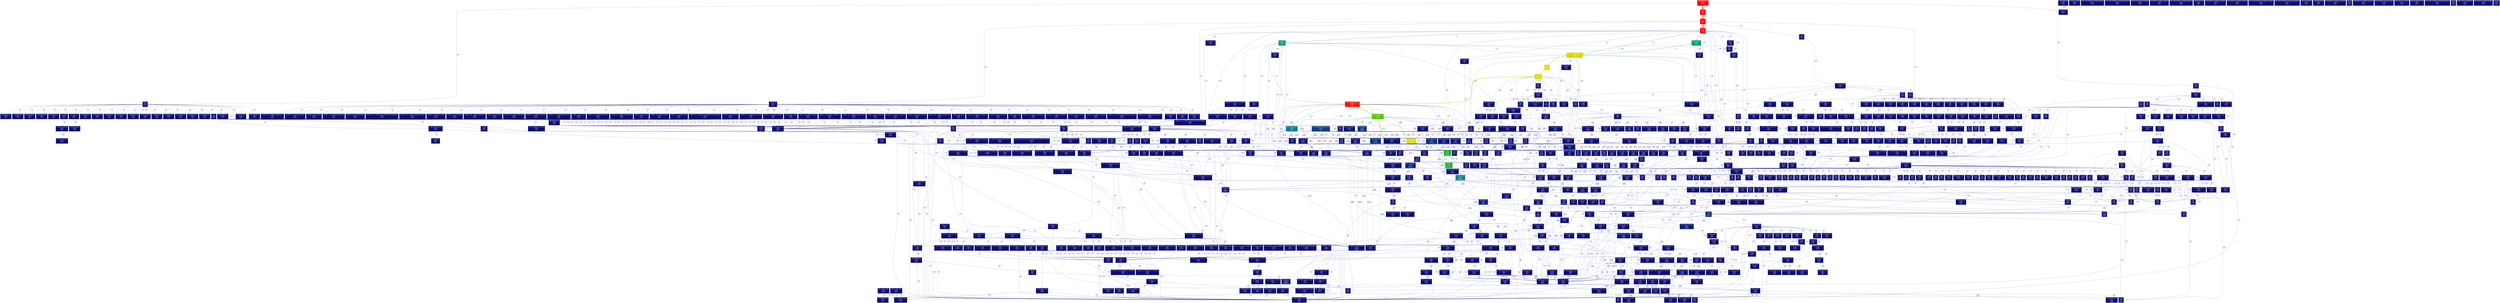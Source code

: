digraph {
	graph [ranksep=0.25, fontname=Arial, nodesep=0.125];
	node [fontname=Arial, style=filled, height=0, width=0, shape=box, fontcolor=white];
	edge [fontname=Arial];
	"0x000000000008f970" [color="#0d0d73", fontcolor="#ffffff", fontsize="10.00", label="0x000000000008f970\n0.00%\n(0.00%)\n1×"];
	"Row_ww::lock_release(txn_man*)" [color="#0d0e73", fontcolor="#ffffff", fontsize="10.00", label="Row_ww::lock_release\n0.19%\n(0.03%)\n138624×"];
	"Row_ww::lock_release(txn_man*)" -> "pthread_mutex_lock" [color="#0d0d73", label="0.02%\n138624×", arrowsize="0.35", fontsize="10.00", fontcolor="#0d0d73", labeldistance="0.50", penwidth="0.50"];
	"Row_ww::lock_release(txn_man*)" -> "mem_alloc::free(void*, unsigned long)" [color="#0d0d73", label="0.13%\n138624×", arrowsize="0.35", fontsize="10.00", fontcolor="#0d0d73", labeldistance="0.50", penwidth="0.50"];
	"Row_ww::lock_release(txn_man*)" -> "pthread_mutex_unlock" [color="#0d0d73", label="0.01%\n138624×", arrowsize="0.35", fontsize="10.00", fontcolor="#0d0d73", labeldistance="0.50", penwidth="0.50"];
	"0x0000000004cb8418" [color="#0d0d73", fontcolor="#ffffff", fontsize="10.00", label="0x0000000004cb8418\n0.00%\n(0.00%)\n1×"];
	"0x0000000004cb8418" -> "__cxa_finalize" [color="#0d0d73", label="0.00%\n1×", arrowsize="0.35", fontsize="10.00", fontcolor="#0d0d73", labeldistance="0.50", penwidth="0.50"];
	"0x000000000557f174" [color="#0d0d73", fontcolor="#ffffff", fontsize="10.00", label="0x000000000557f174\n0.00%\n(0.00%)\n1×"];
	"0x0000000004cb8410" [color="#0d0d73", fontcolor="#ffffff", fontsize="10.00", label="0x0000000004cb8410\n0.00%\n(0.00%)\n1×"];
	"0x0000000004cb8410" -> "operator new[](unsigned long)" [color="#0d0d73", label="0.00%\n1×", arrowsize="0.35", fontsize="10.00", fontcolor="#0d0d73", labeldistance="0.50", penwidth="0.50"];
	"_GLOBAL__sub_I_m_thds" [color="#0d0d73", fontcolor="#ffffff", fontsize="10.00", label="_GLOBAL__sub_I_m_thds\n0.00%\n(0.00%)\n1×"];
	"_GLOBAL__sub_I_m_thds" -> "__cxa_atexit" [color="#0d0d73", label="0.00%\n1×", arrowsize="0.35", fontsize="10.00", fontcolor="#0d0d73", labeldistance="0.50", penwidth="0.50"];
	"_GLOBAL__sub_I_m_thds" -> "std::ios_base::Init::Init()" [color="#0d0d73", label="0.00%\n1×", arrowsize="0.35", fontsize="10.00", fontcolor="#0d0d73", labeldistance="0.50", penwidth="0.50"];
	"std::ios_base::~ios_base()" [color="#0d0d73", fontcolor="#ffffff", fontsize="10.00", label="std::ios_base::~ios_base\n0.00%\n(0.00%)\n0×"];
	"std::ios_base::~ios_base()" -> "_dl_runtime_resolve_xsave'2" [color="#0d0d73", label="0.00%\n2×", arrowsize="0.35", fontsize="10.00", fontcolor="#0d0d73", labeldistance="0.50", penwidth="0.50"];
	"std::ios_base::~ios_base()" -> "std::locale::~locale()" [color="#0d0d73", label="0.00%\n1×", arrowsize="0.35", fontsize="10.00", fontcolor="#0d0d73", labeldistance="0.50", penwidth="0.50"];
	"pthread_mutex_lock" [color="#0d0d73", fontcolor="#ffffff", fontsize="10.00", label="pthread_mutex_lock\n0.10%\n(0.10%)\n716202×"];
	"__new_exitfn" [color="#0d0d73", fontcolor="#ffffff", fontsize="10.00", label="__new_exitfn\n0.00%\n(0.00%)\n50×"];
	"__new_exitfn" -> "_dl_runtime_resolve_xsave" [color="#0d0d73", label="0.00%\n1×", arrowsize="0.35", fontsize="10.00", fontcolor="#0d0d73", labeldistance="0.50", penwidth="0.50"];
	"arena_run_trim_tail" [color="#0d0d73", fontcolor="#ffffff", fontsize="10.00", label="arena_run_trim_tail\n0.00%\n(0.00%)\n45×"];
	"arena_run_trim_tail" -> "arena_run_dalloc" [color="#0d0d73", label="0.00%\n45×", arrowsize="0.35", fontsize="10.00", fontcolor="#0d0d73", labeldistance="0.50", penwidth="0.50"];
	"0x000000000008f3e0" [color="#0d0d73", fontcolor="#ffffff", fontsize="10.00", label="0x000000000008f3e0\n0.00%\n(0.00%)\n1×"];
	"0x000000000008f3e0" -> "_dl_runtime_resolve_xsave" [color="#0d0d73", label="0.00%\n1×", arrowsize="0.35", fontsize="10.00", fontcolor="#0d0d73", labeldistance="0.50", penwidth="0.50"];
	"_IO_cleanup" [color="#0d0d73", fontcolor="#ffffff", fontsize="10.00", label="_IO_cleanup\n0.00%\n(0.00%)\n1×"];
	"_IO_cleanup" -> "_IO_flush_all_lockp" [color="#0d0d73", label="0.00%\n1×", arrowsize="0.35", fontsize="10.00", fontcolor="#0d0d73", labeldistance="0.50", penwidth="0.50"];
	"_IO_cleanup" -> "_pthread_cleanup_pop_restore" [color="#0d0d73", label="0.00%\n1×", arrowsize="0.35", fontsize="10.00", fontcolor="#0d0d73", labeldistance="0.50", penwidth="0.50"];
	"_IO_cleanup" -> "_pthread_cleanup_push_defer" [color="#0d0d73", label="0.00%\n1×", arrowsize="0.35", fontsize="10.00", fontcolor="#0d0d73", labeldistance="0.50", penwidth="0.50"];
	"_IO_cleanup" -> "_IO_file_setbuf@@GLIBC_2.2.5" [color="#0d0d73", label="0.00%\n1×", arrowsize="0.35", fontsize="10.00", fontcolor="#0d0d73", labeldistance="0.50", penwidth="0.50"];
	"std::ctype<char>::_M_widen_init() const" [color="#0d0d73", fontcolor="#ffffff", fontsize="10.00", label="std::ctype::_M_widen_init\n0.00%\n(0.00%)\n0×"];
	"std::ctype<char>::_M_widen_init() const" -> "_dl_runtime_resolve_xsave'2" [color="#0d0d73", label="0.00%\n1×", arrowsize="0.35", fontsize="10.00", fontcolor="#0d0d73", labeldistance="0.50", penwidth="0.50"];
	"std::ctype<wchar_t>::_M_convert_to_wmask(unsigned short) const" [color="#0d0d73", fontcolor="#ffffff", fontsize="10.00", label="std::ctype::_M_convert_to_wmask\n0.00%\n(0.00%)\n11×"];
	"std::ctype<wchar_t>::_M_convert_to_wmask(unsigned short) const" -> "_dl_runtime_resolve_xsave'2" [color="#0d0d73", label="0.00%\n1×", arrowsize="0.35", fontsize="10.00", fontcolor="#0d0d73", labeldistance="0.50", penwidth="0.50"];
	"std::ctype<wchar_t>::_M_convert_to_wmask(unsigned short) const" -> "wctype_l" [color="#0d0d73", label="0.00%\n9×", arrowsize="0.35", fontsize="10.00", fontcolor="#0d0d73", labeldistance="0.50", penwidth="0.50"];
	"_dl_sysdep_start_cleanup" [color="#0d0d73", fontcolor="#ffffff", fontsize="10.00", label="_dl_sysdep_start_cleanup\n0.00%\n(0.00%)\n1×"];
	"IndexHash::index_read(unsigned long, itemid_t*&, int, int)" [color="#0d0d73", fontcolor="#ffffff", fontsize="10.00", label="IndexHash::index_read\n0.01%\n(0.01%)\n138624×"];
	"thread_t::init(unsigned long, workload*)" [color="#0d0d73", fontcolor="#ffffff", fontsize="10.00", label="thread_t::init\n0.00%\n(0.00%)\n8×"];
	"thread_t::init(unsigned long, workload*)" -> "__memcmp_avx2_movbe" [color="#0d0d73", label="0.00%\n32×", arrowsize="0.35", fontsize="10.00", fontcolor="#0d0d73", labeldistance="0.50", penwidth="0.50"];
	"thread_t::init(unsigned long, workload*)" -> "operator delete(void*)" [color="#0d0d73", label="0.00%\n8×", arrowsize="0.35", fontsize="10.00", fontcolor="#0d0d73", labeldistance="0.50", penwidth="0.50"];
	"thread_t::init(unsigned long, workload*)" -> "srand48_r" [color="#0d0d73", label="0.00%\n8×", arrowsize="0.35", fontsize="10.00", fontcolor="#0d0d73", labeldistance="0.50", penwidth="0.50"];
	"thread_t::init(unsigned long, workload*)" -> "posix_memalign" [color="#0d0d73", label="0.00%\n8×", arrowsize="0.35", fontsize="10.00", fontcolor="#0d0d73", labeldistance="0.50", penwidth="0.50"];
	"thread_t::init(unsigned long, workload*)" -> "std::__cxx11::basic_string<char, std::char_traits<char>, std::allocator<char> >::_M_create(unsigned long&, unsigned long)" [color="#0d0d73", label="0.00%\n8×", arrowsize="0.35", fontsize="10.00", fontcolor="#0d0d73", labeldistance="0.50", penwidth="0.50"];
	"thread_t::init(unsigned long, workload*)" -> "std::__cxx11::basic_string<char, std::char_traits<char>, std::allocator<char> >::compare(char const*) const" [color="#0d0d73", label="0.00%\n8×", arrowsize="0.35", fontsize="10.00", fontcolor="#0d0d73", labeldistance="0.50", penwidth="0.50"];
	"_GLOBAL__sub_I__ZN7Row_occ4initEP5row_t" [color="#0d0d73", fontcolor="#ffffff", fontsize="10.00", label="_GLOBAL__sub_I__ZN7Row_occ4initEP5row_t\n0.00%\n(0.00%)\n1×"];
	"_GLOBAL__sub_I__ZN7Row_occ4initEP5row_t" -> "__cxa_atexit" [color="#0d0d73", label="0.00%\n1×", arrowsize="0.35", fontsize="10.00", fontcolor="#0d0d73", labeldistance="0.50", penwidth="0.50"];
	"_GLOBAL__sub_I__ZN7Row_occ4initEP5row_t" -> "std::ios_base::Init::Init()" [color="#0d0d73", label="0.00%\n1×", arrowsize="0.35", fontsize="10.00", fontcolor="#0d0d73", labeldistance="0.50", penwidth="0.50"];
	"pthread_setspecific" [color="#0d0d73", fontcolor="#ffffff", fontsize="10.00", label="pthread_setspecific\n0.00%\n(0.00%)\n52×"];
	"__atan2_finite" [color="#0d0d73", fontcolor="#ffffff", fontsize="10.00", label="__atan2_finite\n0.00%\n(0.00%)\n1×"];
	"_IO_no_init" [color="#0d0d73", fontcolor="#ffffff", fontsize="10.00", label="_IO_no_init\n0.00%\n(0.00%)\n1×"];
	"_IO_no_init" -> "_IO_old_init" [color="#0d0d73", label="0.00%\n1×", arrowsize="0.35", fontsize="10.00", fontcolor="#0d0d73", labeldistance="0.50", penwidth="0.50"];
	"std::future_category()" [color="#0d0d73", fontcolor="#ffffff", fontsize="10.00", label="std::future_category\n0.00%\n(0.00%)\n0×"];
	"std::future_category()" -> "__cxa_atexit" [color="#0d0d73", label="0.00%\n1×", arrowsize="0.35", fontsize="10.00", fontcolor="#0d0d73", labeldistance="0.50", penwidth="0.50"];
	"std::future_category()" -> "_dl_runtime_resolve_xsave'2" [color="#0d0d73", label="0.00%\n2×", arrowsize="0.35", fontsize="10.00", fontcolor="#0d0d73", labeldistance="0.50", penwidth="0.50"];
	"std::__cxx11::basic_string<char, std::char_traits<char>, std::allocator<char> >::_M_mutate(unsigned long, unsigned long, char const*, unsigned long)" [color="#0d0d73", fontcolor="#ffffff", fontsize="10.00", label="std::__cxx11::basic_string::_M_mutate\n0.00%\n(0.00%)\n2×"];
	"std::__cxx11::basic_string<char, std::char_traits<char>, std::allocator<char> >::_M_mutate(unsigned long, unsigned long, char const*, unsigned long)" -> "_dl_runtime_resolve_xsave'2" [color="#0d0d73", label="0.00%\n1×", arrowsize="0.35", fontsize="10.00", fontcolor="#0d0d73", labeldistance="0.50", penwidth="0.50"];
	"std::__cxx11::basic_string<char, std::char_traits<char>, std::allocator<char> >::_M_mutate(unsigned long, unsigned long, char const*, unsigned long)" -> "__memcpy_avx_unaligned_erms" [color="#0d0d73", label="0.00%\n4×", arrowsize="0.35", fontsize="10.00", fontcolor="#0d0d73", labeldistance="0.50", penwidth="0.50"];
	"std::__cxx11::basic_string<char, std::char_traits<char>, std::allocator<char> >::_M_mutate(unsigned long, unsigned long, char const*, unsigned long)" -> "std::__cxx11::basic_string<char, std::char_traits<char>, std::allocator<char> >::_M_create(unsigned long&, unsigned long)" [color="#0d0d73", label="0.00%\n2×", arrowsize="0.35", fontsize="10.00", fontcolor="#0d0d73", labeldistance="0.50", penwidth="0.50"];
	"row_t::set_value(char const*, void*)" [color="#0d307d", fontcolor="#ffffff", fontsize="10.00", label="row_t::set_value\n7.89%\n(0.49%)\n4000000×"];
	"row_t::set_value(char const*, void*)" -> "Catalog::get_field_id(char const*)" [color="#0d2d7c", label="7.17%\n4000000×", arrowsize="0.35", fontsize="10.00", fontcolor="#0d2d7c", labeldistance="0.50", penwidth="0.50"];
	"row_t::set_value(char const*, void*)" -> "__memcpy_avx_unaligned_erms" [color="#0d0e73", label="0.23%\n4000000×", arrowsize="0.35", fontsize="10.00", fontcolor="#0d0e73", labeldistance="0.50", penwidth="0.50"];
	strnlen [color="#0d0d73", fontcolor="#ffffff", fontsize="10.00", label="strnlen\n0.00%\n(0.00%)\n2×"];
	"Stats::init(unsigned long)" [color="#0d0d73", fontcolor="#ffffff", fontsize="10.00", label="Stats::init\n0.00%\n(0.00%)\n8×"];
	"Stats::init(unsigned long)" -> "posix_memalign" [color="#0d0d73", label="0.00%\n32×", arrowsize="0.35", fontsize="10.00", fontcolor="#0d0d73", labeldistance="0.50", penwidth="0.50"];
	"__libc_sigaction" [color="#0d0d73", fontcolor="#ffffff", fontsize="10.00", label="__libc_sigaction\n0.00%\n(0.00%)\n2×"];
	"hack_digit" [color="#0d0d73", fontcolor="#ffffff", fontsize="10.00", label="hack_digit\n0.00%\n(0.00%)\n34×"];
	"hack_digit" -> "__mpn_mul_1" [color="#0d0d73", label="0.00%\n34×", arrowsize="0.35", fontsize="10.00", fontcolor="#0d0d73", labeldistance="0.50", penwidth="0.50"];
	"hack_digit" -> "__mpn_divrem" [color="#0d0d73", label="0.00%\n6×", arrowsize="0.35", fontsize="10.00", fontcolor="#0d0d73", labeldistance="0.50", penwidth="0.50"];
	random [color="#0d0d73", fontcolor="#ffffff", fontsize="10.00", label="random\n0.12%\n(0.06%)\n480040×"];
	random -> "random_r" [color="#0d0d73", label="0.06%\n480040×", arrowsize="0.35", fontsize="10.00", fontcolor="#0d0d73", labeldistance="0.50", penwidth="0.50"];
	"je_tcache_bin_flush_large" [color="#0d0d73", fontcolor="#ffffff", fontsize="10.00", label="je_tcache_bin_flush_large\n0.00%\n(0.00%)\n137×"];
	"je_tcache_bin_flush_large" -> "pthread_mutex_lock" [color="#0d0d73", label="0.00%\n137×", arrowsize="0.35", fontsize="10.00", fontcolor="#0d0d73", labeldistance="0.50", penwidth="0.50"];
	"je_tcache_bin_flush_large" -> "__memcpy_avx_unaligned_erms" [color="#0d0d73", label="0.00%\n137×", arrowsize="0.35", fontsize="10.00", fontcolor="#0d0d73", labeldistance="0.50", penwidth="0.50"];
	"je_tcache_bin_flush_large" -> "je_arena_dalloc_large_locked" [color="#0d0d73", label="0.00%\n1×", arrowsize="0.35", fontsize="10.00", fontcolor="#0d0d73", labeldistance="0.50", penwidth="0.50"];
	"je_tcache_bin_flush_large" -> "pthread_mutex_unlock" [color="#0d0d73", label="0.00%\n137×", arrowsize="0.35", fontsize="10.00", fontcolor="#0d0d73", labeldistance="0.50", penwidth="0.50"];
	"__cxxabiv1::__si_class_type_info::__do_dyncast(long, __cxxabiv1::__class_type_info::__sub_kind, __cxxabiv1::__class_type_info const*, void const*, __cxxabiv1::__class_type_info const*, void const*, __cxxabiv1::__class_type_info::__dyncast_result&) const" [color="#0d0d73", fontcolor="#ffffff", fontsize="10.00", label="__cxxabiv1::__si_class_type_info::__do_dyncast\n0.00%\n(0.00%)\n50×"];
	"_GLOBAL__sub_I__ZN9mem_alloc4initEmm" [color="#0d0d73", fontcolor="#ffffff", fontsize="10.00", label="_GLOBAL__sub_I__ZN9mem_alloc4initEmm\n0.00%\n(0.00%)\n1×"];
	"_GLOBAL__sub_I__ZN9mem_alloc4initEmm" -> "__cxa_atexit" [color="#0d0d73", label="0.00%\n1×", arrowsize="0.35", fontsize="10.00", fontcolor="#0d0d73", labeldistance="0.50", penwidth="0.50"];
	"_GLOBAL__sub_I__ZN9mem_alloc4initEmm" -> "std::ios_base::Init::Init()" [color="#0d0d73", label="0.00%\n1×", arrowsize="0.35", fontsize="10.00", fontcolor="#0d0d73", labeldistance="0.50", penwidth="0.50"];
	cosf [color="#0d0d73", fontcolor="#ffffff", fontsize="10.00", label="cosf\n0.00%\n(0.00%)\n1×"];
	"get_common_indeces.constprop.1" [color="#0d0d73", fontcolor="#ffffff", fontsize="10.00", label="get_common_indeces.constprop.1\n0.00%\n(0.00%)\n1×"];
	"0x0000000000001090" [color="#ff0000", fontcolor="#ffffff", fontsize="10.00", label="0x0000000000001090\n100.00%\n(0.00%)\n0×"];
	"0x0000000000001090" -> "_start" [color="#ff0000", label="100.00%\n1×", arrowsize="1.00", fontsize="10.00", fontcolor="#ff0000", labeldistance="4.00", penwidth="4.00"];
	"0x0000000000001090" -> "_dl_start" [color="#0d0d73", label="0.00%\n1×", arrowsize="0.35", fontsize="10.00", fontcolor="#0d0d73", labeldistance="0.50", penwidth="0.50"];
	"0x0000000000001090" -> "_dl_init" [color="#0d0d73", label="0.00%\n1×", arrowsize="0.35", fontsize="10.00", fontcolor="#0d0d73", labeldistance="0.50", penwidth="0.50"];
	memset [color="#0d0d73", fontcolor="#ffffff", fontsize="10.00", label="memset\n0.00%\n(0.00%)\n81×"];
	wcschr [color="#0d0d73", fontcolor="#ffffff", fontsize="10.00", label="wcschr\n0.00%\n(0.00%)\n2×"];
	"_GLOBAL__sub_I__ZN12ycsb_txn_man4initEP8thread_tP8workloadm" [color="#0d0d73", fontcolor="#ffffff", fontsize="10.00", label="_GLOBAL__sub_I__ZN12ycsb_txn_man4initEP8thread_tP8workloadm\n0.00%\n(0.00%)\n1×"];
	"_GLOBAL__sub_I__ZN12ycsb_txn_man4initEP8thread_tP8workloadm" -> "__cxa_atexit" [color="#0d0d73", label="0.00%\n1×", arrowsize="0.35", fontsize="10.00", fontcolor="#0d0d73", labeldistance="0.50", penwidth="0.50"];
	"_GLOBAL__sub_I__ZN12ycsb_txn_man4initEP8thread_tP8workloadm" -> "std::ios_base::Init::Init()" [color="#0d0d73", label="0.00%\n1×", arrowsize="0.35", fontsize="10.00", fontcolor="#0d0d73", labeldistance="0.50", penwidth="0.50"];
	"__libc_pthread_init" [color="#0d0d73", fontcolor="#ffffff", fontsize="10.00", label="__libc_pthread_init\n0.00%\n(0.00%)\n0×"];
	"__libc_pthread_init" -> "__register_atfork" [color="#0d0d73", label="0.00%\n1×", arrowsize="0.35", fontsize="10.00", fontcolor="#0d0d73", labeldistance="0.50", penwidth="0.50"];
	"je_chunk_alloc_mmap" [color="#0d0d73", fontcolor="#ffffff", fontsize="10.00", label="je_chunk_alloc_mmap\n0.00%\n(0.00%)\n225×"];
	"je_chunk_alloc_mmap" -> "pages_map.constprop.2" [color="#0d0d73", label="0.00%\n229×", arrowsize="0.35", fontsize="10.00", fontcolor="#0d0d73", labeldistance="0.50", penwidth="0.50"];
	"je_chunk_alloc_mmap" -> "pages_unmap" [color="#0d0d73", label="0.00%\n11×", arrowsize="0.35", fontsize="10.00", fontcolor="#0d0d73", labeldistance="0.50", penwidth="0.50"];
	"0x000000000008fae0" [color="#0d0d73", fontcolor="#ffffff", fontsize="10.00", label="0x000000000008fae0\n0.00%\n(0.00%)\n1×"];
	"je_arena_tcache_fill_small" [color="#0d1b77", fontcolor="#ffffff", fontsize="10.00", label="je_arena_tcache_fill_small\n3.37%\n(2.89%)\n161541×"];
	"je_arena_tcache_fill_small" -> "pthread_mutex_lock" [color="#0d0d73", label="0.02%\n161541×", arrowsize="0.35", fontsize="10.00", fontcolor="#0d0d73", labeldistance="0.50", penwidth="0.50"];
	"je_arena_tcache_fill_small" -> "pthread_mutex_unlock" [color="#0d0d73", label="0.01%\n161541×", arrowsize="0.35", fontsize="10.00", fontcolor="#0d0d73", labeldistance="0.50", penwidth="0.50"];
	"je_arena_tcache_fill_small" -> "arena_bin_malloc_hard" [color="#0d0f73", label="0.45%\n137576×", arrowsize="0.35", fontsize="10.00", fontcolor="#0d0f73", labeldistance="0.50", penwidth="0.50"];
	"0x000000000008fa30" [color="#0d0d73", fontcolor="#ffffff", fontsize="10.00", label="0x000000000008fa30\n0.00%\n(0.00%)\n1×"];
	"0x00000000000bdcc0" [color="#0d0d73", fontcolor="#ffffff", fontsize="10.00", label="0x00000000000bdcc0\n0.00%\n(0.00%)\n1×"];
	"0x00000000000bdcc0" -> "std::locale::facet::_S_get_c_locale()" [color="#0d0d73", label="0.00%\n2×", arrowsize="0.35", fontsize="10.00", fontcolor="#0d0d73", labeldistance="0.50", penwidth="0.50"];
	"0x00000000000bdcc0" -> "_dl_runtime_resolve_xsave'2" [color="#0d0d73", label="0.00%\n8×", arrowsize="0.35", fontsize="10.00", fontcolor="#0d0d73", labeldistance="0.50", penwidth="0.50"];
	"0x00000000000bdcc0" -> "std::locale::id::_M_id() const" [color="#0d0d73", label="0.00%\n22×", arrowsize="0.35", fontsize="10.00", fontcolor="#0d0d73", labeldistance="0.50", penwidth="0.50"];
	"std::locale::_Impl::_Impl(unsigned long)" [color="#0d0d73", fontcolor="#ffffff", fontsize="10.00", label="std::locale::_Impl::_Impl\n0.00%\n(0.00%)\n0×"];
	"std::locale::_Impl::_Impl(unsigned long)" -> "std::locale::facet::_S_get_c_locale()" [color="#0d0d73", label="0.00%\n2×", arrowsize="0.35", fontsize="10.00", fontcolor="#0d0d73", labeldistance="0.50", penwidth="0.50"];
	"std::locale::_Impl::_Impl(unsigned long)" -> "_dl_runtime_resolve_xsave'2" [color="#0d0d73", label="0.00%\n16×", arrowsize="0.35", fontsize="10.00", fontcolor="#0d0d73", labeldistance="0.50", penwidth="0.50"];
	"std::locale::_Impl::_Impl(unsigned long)" -> "std::locale::id::_M_id() const" [color="#0d0d73", label="0.00%\n8×", arrowsize="0.35", fontsize="10.00", fontcolor="#0d0d73", labeldistance="0.50", penwidth="0.50"];
	"std::locale::_Impl::_Impl(unsigned long)" -> "0x00000000000bdcc0" [color="#0d0d73", label="0.00%\n1×", arrowsize="0.35", fontsize="10.00", fontcolor="#0d0d73", labeldistance="0.50", penwidth="0.50"];
	"std::locale::_Impl::_Impl(unsigned long)" -> "std::locale::_Impl::_M_install_facet(std::locale::id const*, std::locale::facet const*)" [color="#0d0d73", label="0.00%\n29×", arrowsize="0.35", fontsize="10.00", fontcolor="#0d0d73", labeldistance="0.50", penwidth="0.50"];
	index [color="#0d0d73", fontcolor="#ffffff", fontsize="10.00", label="index\n0.00%\n(0.00%)\n24×"];
	"je_malloc_tsd_boot" [color="#0d0d73", fontcolor="#ffffff", fontsize="10.00", label="je_malloc_tsd_boot\n0.00%\n(0.00%)\n1×"];
	strchrnul [color="#0d0d73", fontcolor="#ffffff", fontsize="10.00", label="strchrnul\n0.00%\n(0.00%)\n1×"];
	access [color="#0d0d73", fontcolor="#ffffff", fontsize="10.00", label="access\n0.00%\n(0.00%)\n1×"];
	"0x0000000000090920" [color="#0d0d73", fontcolor="#ffffff", fontsize="10.00", label="0x0000000000090920\n0.00%\n(0.00%)\n1×"];
	"0x0000000000090920" -> "std::error_category::~error_category()" [color="#0d0d73", label="0.00%\n1×", arrowsize="0.35", fontsize="10.00", fontcolor="#0d0d73", labeldistance="0.50", penwidth="0.50"];
	munmap [color="#0d0d73", fontcolor="#ffffff", fontsize="10.00", label="munmap\n0.00%\n(0.00%)\n16×"];
	"_IO_file_close" [color="#0d0d73", fontcolor="#ffffff", fontsize="10.00", label="_IO_file_close\n0.00%\n(0.00%)\n1×"];
	"_IO_file_close" -> "__close_nocancel" [color="#0d0d73", label="0.00%\n1×", arrowsize="0.35", fontsize="10.00", fontcolor="#0d0d73", labeldistance="0.50", penwidth="0.50"];
	"0x00000000000a4240" [color="#0d0d73", fontcolor="#ffffff", fontsize="10.00", label="0x00000000000a4240\n0.00%\n(0.00%)\n1×"];
	"0x00000000000a4240" -> "_dl_runtime_resolve_xsave'2" [color="#0d0d73", label="0.00%\n1×", arrowsize="0.35", fontsize="10.00", fontcolor="#0d0d73", labeldistance="0.50", penwidth="0.50"];
	"_dl_allocate_tls_init" [color="#0d0d73", fontcolor="#ffffff", fontsize="10.00", label="_dl_allocate_tls_init\n0.00%\n(0.00%)\n17×"];
	"_dl_allocate_tls_init" -> memset [color="#0d0d73", label="0.00%\n54×", arrowsize="0.35", fontsize="10.00", fontcolor="#0d0d73", labeldistance="0.50", penwidth="0.50"];
	"_dl_allocate_tls_init" -> mempcpy [color="#0d0d73", label="0.00%\n54×", arrowsize="0.35", fontsize="10.00", fontcolor="#0d0d73", labeldistance="0.50", penwidth="0.50"];
	"arena_cactive_update.isra.10" [color="#0d0d73", fontcolor="#ffffff", fontsize="10.00", label="arena_cactive_update.isra.10\n0.01%\n(0.01%)\n137705×"];
	"__cxa_guard_acquire" [color="#0d0d73", fontcolor="#ffffff", fontsize="10.00", label="__cxa_guard_acquire\n0.00%\n(0.00%)\n0×"];
	"std::__basic_file<char>::is_open() const" [color="#0d0d73", fontcolor="#ffffff", fontsize="10.00", label="std::__basic_file::is_open\n0.00%\n(0.00%)\n6×"];
	"_GLOBAL__sub_I_vll.cpp" [color="#0d0d73", fontcolor="#ffffff", fontsize="10.00", label="_GLOBAL__sub_I_vll.cpp\n0.00%\n(0.00%)\n1×"];
	"_GLOBAL__sub_I_vll.cpp" -> "__cxa_atexit" [color="#0d0d73", label="0.00%\n1×", arrowsize="0.35", fontsize="10.00", fontcolor="#0d0d73", labeldistance="0.50", penwidth="0.50"];
	"_GLOBAL__sub_I_vll.cpp" -> "std::ios_base::Init::Init()" [color="#0d0d73", label="0.00%\n1×", arrowsize="0.35", fontsize="10.00", fontcolor="#0d0d73", labeldistance="0.50", penwidth="0.50"];
	"arena_bin_runs_first" [color="#0d0d73", fontcolor="#ffffff", fontsize="10.00", label="arena_bin_runs_first\n0.00%\n(0.00%)\n137576×"];
	sinf [color="#0d0d73", fontcolor="#ffffff", fontsize="10.00", label="sinf\n0.00%\n(0.00%)\n1×"];
	"_dl_allocate_tls_storage" [color="#0d0d73", fontcolor="#ffffff", fontsize="10.00", label="_dl_allocate_tls_storage\n0.00%\n(0.00%)\n1×"];
	"_dl_allocate_tls_storage" -> calloc [color="#0d0d73", label="0.00%\n1×", arrowsize="0.35", fontsize="10.00", fontcolor="#0d0d73", labeldistance="0.50", penwidth="0.50"];
	"_dl_allocate_tls_storage" -> malloc [color="#0d0d73", label="0.00%\n1×", arrowsize="0.35", fontsize="10.00", fontcolor="#0d0d73", labeldistance="0.50", penwidth="0.50"];
	stpncpy [color="#0d0d73", fontcolor="#ffffff", fontsize="10.00", label="stpncpy\n0.00%\n(0.00%)\n1×"];
	trunc [color="#0d0d73", fontcolor="#ffffff", fontsize="10.00", label="trunc\n0.00%\n(0.00%)\n1×"];
	"_IO_link_in" [color="#0d0d73", fontcolor="#ffffff", fontsize="10.00", label="_IO_link_in\n0.00%\n(0.00%)\n2×"];
	"_IO_link_in" -> "_pthread_cleanup_pop_restore" [color="#0d0d73", label="0.00%\n1×", arrowsize="0.35", fontsize="10.00", fontcolor="#0d0d73", labeldistance="0.50", penwidth="0.50"];
	"_IO_link_in" -> "_pthread_cleanup_push_defer" [color="#0d0d73", label="0.00%\n1×", arrowsize="0.35", fontsize="10.00", fontcolor="#0d0d73", labeldistance="0.50", penwidth="0.50"];
	"_dl_check_all_versions" [color="#0d0d73", fontcolor="#ffffff", fontsize="10.00", label="_dl_check_all_versions\n0.00%\n(0.00%)\n1×"];
	"_dl_check_all_versions" -> "_dl_check_map_versions" [color="#0d0d73", label="0.00%\n8×", arrowsize="0.35", fontsize="10.00", fontcolor="#0d0d73", labeldistance="0.50", penwidth="0.50"];
	"std::__cxx11::numpunct<char>::_M_initialize_numpunct(__locale_struct*)" [color="#0d0d73", fontcolor="#ffffff", fontsize="10.00", label="std::__cxx11::numpunct::_M_initialize_numpunct\n0.00%\n(0.00%)\n0×"];
	"__printf_fp_l" [color="#0d0d73", fontcolor="#ffffff", fontsize="10.00", label="__printf_fp_l\n0.00%\n(0.00%)\n18×"];
	"__printf_fp_l" -> "__overflow" [color="#0d0d73", label="0.00%\n148×", arrowsize="0.35", fontsize="10.00", fontcolor="#0d0d73", labeldistance="0.50", penwidth="0.50"];
	"__printf_fp_l" -> "__mpn_mul_1" [color="#0d0d73", label="0.00%\n104×", arrowsize="0.35", fontsize="10.00", fontcolor="#0d0d73", labeldistance="0.50", penwidth="0.50"];
	"__printf_fp_l" -> "__memcpy_avx_unaligned_erms" [color="#0d0d73", label="0.00%\n2×", arrowsize="0.35", fontsize="10.00", fontcolor="#0d0d73", labeldistance="0.50", penwidth="0.50"];
	"__printf_fp_l" -> "__mpn_divrem" [color="#0d0d73", label="0.00%\n6×", arrowsize="0.35", fontsize="10.00", fontcolor="#0d0d73", labeldistance="0.50", penwidth="0.50"];
	"__printf_fp_l" -> "__mpn_lshift" [color="#0d0d73", label="0.00%\n18×", arrowsize="0.35", fontsize="10.00", fontcolor="#0d0d73", labeldistance="0.50", penwidth="0.50"];
	"__printf_fp_l" -> "__strlen_avx2" [color="#0d0d73", label="0.00%\n18×", arrowsize="0.35", fontsize="10.00", fontcolor="#0d0d73", labeldistance="0.50", penwidth="0.50"];
	"__printf_fp_l" -> "__mpn_rshift" [color="#0d0d73", label="0.00%\n9×", arrowsize="0.35", fontsize="10.00", fontcolor="#0d0d73", labeldistance="0.50", penwidth="0.50"];
	"__printf_fp_l" -> "__libc_alloca_cutoff" [color="#0d0d73", label="0.00%\n18×", arrowsize="0.35", fontsize="10.00", fontcolor="#0d0d73", labeldistance="0.50", penwidth="0.50"];
	"__printf_fp_l" -> "__mpn_cmp" [color="#0d0d73", label="0.00%\n3×", arrowsize="0.35", fontsize="10.00", fontcolor="#0d0d73", labeldistance="0.50", penwidth="0.50"];
	"__printf_fp_l" -> "hack_digit" [color="#0d0d73", label="0.00%\n34×", arrowsize="0.35", fontsize="10.00", fontcolor="#0d0d73", labeldistance="0.50", penwidth="0.50"];
	"__printf_fp_l" -> "__mpn_extract_double" [color="#0d0d73", label="0.00%\n18×", arrowsize="0.35", fontsize="10.00", fontcolor="#0d0d73", labeldistance="0.50", penwidth="0.50"];
	"__printf_fp_l" -> "__mempcpy_avx_unaligned_erms" [color="#0d0d73", label="0.00%\n18×", arrowsize="0.35", fontsize="10.00", fontcolor="#0d0d73", labeldistance="0.50", penwidth="0.50"];
	"__printf_fp_l" -> "__mpn_mul" [color="#0d0d73", label="0.00%\n6×", arrowsize="0.35", fontsize="10.00", fontcolor="#0d0d73", labeldistance="0.50", penwidth="0.50"];
	"std::__cxx11::moneypunct<wchar_t, true>::_M_initialize_moneypunct(__locale_struct*, char const*)" [color="#0d0d73", fontcolor="#ffffff", fontsize="10.00", label="std::__cxx11::moneypunct::_M_initialize_moneypunct\n0.00%\n(0.00%)\n0×"];
	"__cxa_atexit" [color="#0d0d73", fontcolor="#ffffff", fontsize="10.00", label="__cxa_atexit\n0.00%\n(0.00%)\n48×"];
	"__cxa_atexit" -> "__new_exitfn" [color="#0d0d73", label="0.00%\n50×", arrowsize="0.35", fontsize="10.00", fontcolor="#0d0d73", labeldistance="0.50", penwidth="0.50"];
	"__memcpy_avx_unaligned_erms" [color="#0d1375", fontcolor="#ffffff", fontsize="10.00", label="__memcpy_avx_unaligned_erms\n1.42%\n(1.42%)\n24133661×"];
	"row_t::get_row(access_t, txn_man*, row_t*&)" [color="#0d0e73", fontcolor="#ffffff", fontsize="10.00", label="row_t::get_row\n0.23%\n(0.03%)\n138624×"];
	"row_t::get_row(access_t, txn_man*, row_t*&)" -> "Row_ww::lock_get(lock_t, txn_man*)" [color="#0d0e73", label="0.20%\n138624×", arrowsize="0.35", fontsize="10.00", fontcolor="#0d0e73", labeldistance="0.50", penwidth="0.50"];
	"row_t::get_row(access_t, txn_man*, row_t*&)" -> "txn_man::get_thd_id()" [color="#0d0d73", label="0.00%\n138624×", arrowsize="0.35", fontsize="10.00", fontcolor="#0d0d73", labeldistance="0.50", penwidth="0.50"];
	"_GLOBAL__sub_I__ZN11Query_queue9_next_tidE" [color="#0d0d73", fontcolor="#ffffff", fontsize="10.00", label="_GLOBAL__sub_I__ZN11Query_queue9_next_tidE\n0.00%\n(0.00%)\n1×"];
	"_GLOBAL__sub_I__ZN11Query_queue9_next_tidE" -> "__cxa_atexit" [color="#0d0d73", label="0.00%\n1×", arrowsize="0.35", fontsize="10.00", fontcolor="#0d0d73", labeldistance="0.50", penwidth="0.50"];
	"_GLOBAL__sub_I__ZN11Query_queue9_next_tidE" -> "std::ios_base::Init::Init()" [color="#0d0d73", label="0.00%\n1×", arrowsize="0.35", fontsize="10.00", fontcolor="#0d0d73", labeldistance="0.50", penwidth="0.50"];
	"__run_exit_handlers" [color="#0d0d73", fontcolor="#ffffff", fontsize="10.00", label="__run_exit_handlers\n0.00%\n(0.00%)\n1×"];
	"__run_exit_handlers" -> "__call_tls_dtors" [color="#0d0d73", label="0.00%\n1×", arrowsize="0.35", fontsize="10.00", fontcolor="#0d0d73", labeldistance="0.50", penwidth="0.50"];
	"__run_exit_handlers" -> "std::ios_base::Init::~Init()" [color="#0d0d73", label="0.00%\n43×", arrowsize="0.35", fontsize="10.00", fontcolor="#0d0d73", labeldistance="0.50", penwidth="0.50"];
	"__run_exit_handlers" -> "_dl_fini" [color="#0d0d73", label="0.00%\n1×", arrowsize="0.35", fontsize="10.00", fontcolor="#0d0d73", labeldistance="0.50", penwidth="0.50"];
	"__run_exit_handlers" -> "std::map<std::__cxx11::basic_string<char, std::char_traits<char>, std::allocator<char> >, std::__cxx11::basic_string<char, std::char_traits<char>, std::allocator<char> >, std::less<std::__cxx11::basic_string<char, std::char_traits<char>, std::allocator<char> > >, std::allocator<std::pair<std::__cxx11::basic_string<char, std::char_traits<char>, std::allocator<char> > const, std::__cxx11::basic_string<char, std::char_traits<char>, std::allocator<char> > > > >::~map()" [color="#0d0d73", label="0.00%\n1×", arrowsize="0.35", fontsize="10.00", fontcolor="#0d0d73", labeldistance="0.50", penwidth="0.50"];
	"__run_exit_handlers" -> "_Exit" [color="#0d0d73", label="0.00%\n1×", arrowsize="0.35", fontsize="10.00", fontcolor="#0d0d73", labeldistance="0.50", penwidth="0.50"];
	"__run_exit_handlers" -> "0x00000000057ab2c8" [color="#0d0d73", label="0.00%\n1×", arrowsize="0.35", fontsize="10.00", fontcolor="#0d0d73", labeldistance="0.50", penwidth="0.50"];
	"__run_exit_handlers" -> "_IO_cleanup" [color="#0d0d73", label="0.00%\n1×", arrowsize="0.35", fontsize="10.00", fontcolor="#0d0d73", labeldistance="0.50", penwidth="0.50"];
	"0x00000000000908f0" [color="#0d0d73", fontcolor="#ffffff", fontsize="10.00", label="0x00000000000908f0\n0.00%\n(0.00%)\n1×"];
	"0x00000000000908f0" -> "_dl_runtime_resolve_xsave" [color="#0d0d73", label="0.00%\n1×", arrowsize="0.35", fontsize="10.00", fontcolor="#0d0d73", labeldistance="0.50", penwidth="0.50"];
	brk [color="#0d0d73", fontcolor="#ffffff", fontsize="10.00", label="brk\n0.00%\n(0.00%)\n1×"];
	"_IO_file_overflow@@GLIBC_2.2.5" [color="#0d0d73", fontcolor="#ffffff", fontsize="10.00", label="_IO_file_overflow@@GLIBC_2.2.5\n0.00%\n(0.00%)\n193×"];
	"_IO_file_overflow@@GLIBC_2.2.5" -> "_IO_do_write@@GLIBC_2.2.5" [color="#0d0d73", label="0.00%\n19×", arrowsize="0.35", fontsize="10.00", fontcolor="#0d0d73", labeldistance="0.50", penwidth="0.50"];
	"_IO_file_overflow@@GLIBC_2.2.5" -> "_IO_doallocbuf" [color="#0d0d73", label="0.00%\n1×", arrowsize="0.35", fontsize="10.00", fontcolor="#0d0d73", labeldistance="0.50", penwidth="0.50"];
	"_start" [color="#ff0000", fontcolor="#ffffff", fontsize="10.00", label="_start\n100.00%\n(0.00%)\n1×"];
	"_start" -> "(below main)" [color="#ff0000", label="100.00%\n1×", arrowsize="1.00", fontsize="10.00", fontcolor="#ff0000", labeldistance="4.00", penwidth="4.00"];
	"_IO_default_setbuf" [color="#0d0d73", fontcolor="#ffffff", fontsize="10.00", label="_IO_default_setbuf\n0.00%\n(0.00%)\n1×"];
	"_IO_default_setbuf" -> "_IO_file_sync@@GLIBC_2.2.5" [color="#0d0d73", label="0.00%\n1×", arrowsize="0.35", fontsize="10.00", fontcolor="#0d0d73", labeldistance="0.50", penwidth="0.50"];
	"0x000000000008f3c0" [color="#0d0d73", fontcolor="#ffffff", fontsize="10.00", label="0x000000000008f3c0\n0.00%\n(0.00%)\n1×"];
	"0x000000000008f3c0" -> "_dl_runtime_resolve_xsave" [color="#0d0d73", label="0.00%\n1×", arrowsize="0.35", fontsize="10.00", fontcolor="#0d0d73", labeldistance="0.50", penwidth="0.50"];
	"0x0000000005570678" [color="#0d0d73", fontcolor="#ffffff", fontsize="10.00", label="0x0000000005570678\n0.00%\n(0.00%)\n1×"];
	"0x0000000005570678" -> "__pthread_initialize_minimal" [color="#0d0d73", label="0.00%\n1×", arrowsize="0.35", fontsize="10.00", fontcolor="#0d0d73", labeldistance="0.50", penwidth="0.50"];
	"std::messages<char>::messages(unsigned long)" [color="#0d0d73", fontcolor="#ffffff", fontsize="10.00", label="std::messages::messages\n0.00%\n(0.00%)\n0×"];
	"std::messages<char>::messages(unsigned long)" -> "std::locale::facet::_S_get_c_locale()" [color="#0d0d73", label="0.00%\n1×", arrowsize="0.35", fontsize="10.00", fontcolor="#0d0d73", labeldistance="0.50", penwidth="0.50"];
	"std::messages<char>::messages(unsigned long)" -> "std::locale::facet::_S_get_c_name()" [color="#0d0d73", label="0.00%\n1×", arrowsize="0.35", fontsize="10.00", fontcolor="#0d0d73", labeldistance="0.50", penwidth="0.50"];
	"bin_info_run_size_calc" [color="#0d0d73", fontcolor="#ffffff", fontsize="10.00", label="bin_info_run_size_calc\n0.00%\n(0.00%)\n28×"];
	"bin_info_run_size_calc" -> "je_bitmap_size" [color="#0d0d73", label="0.00%\n133×", arrowsize="0.35", fontsize="10.00", fontcolor="#0d0d73", labeldistance="0.50", penwidth="0.50"];
	rindex [color="#0d0d73", fontcolor="#ffffff", fontsize="10.00", label="rindex\n0.00%\n(0.00%)\n1×"];
	"std::num_put<wchar_t, std::ostreambuf_iterator<wchar_t, std::char_traits<wchar_t> > > const& std::use_facet<std::num_put<wchar_t, std::ostreambuf_iterator<wchar_t, std::char_traits<wchar_t> > > >(std::locale const&)" [color="#0d0d73", fontcolor="#ffffff", fontsize="10.00", label="std::num_put const& std::use_facet\n0.00%\n(0.00%)\n3×"];
	"std::num_put<wchar_t, std::ostreambuf_iterator<wchar_t, std::char_traits<wchar_t> > > const& std::use_facet<std::num_put<wchar_t, std::ostreambuf_iterator<wchar_t, std::char_traits<wchar_t> > > >(std::locale const&)" -> "std::locale::id::_M_id() const" [color="#0d0d73", label="0.00%\n4×", arrowsize="0.35", fontsize="10.00", fontcolor="#0d0d73", labeldistance="0.50", penwidth="0.50"];
	"std::num_put<wchar_t, std::ostreambuf_iterator<wchar_t, std::char_traits<wchar_t> > > const& std::use_facet<std::num_put<wchar_t, std::ostreambuf_iterator<wchar_t, std::char_traits<wchar_t> > > >(std::locale const&)" -> "__dynamic_cast" [color="#0d0d73", label="0.00%\n4×", arrowsize="0.35", fontsize="10.00", fontcolor="#0d0d73", labeldistance="0.50", penwidth="0.50"];
	"_dl_new_object" [color="#0d0d73", fontcolor="#ffffff", fontsize="10.00", label="_dl_new_object\n0.00%\n(0.00%)\n7×"];
	"_dl_new_object" -> calloc [color="#0d0d73", label="0.00%\n7×", arrowsize="0.35", fontsize="10.00", fontcolor="#0d0d73", labeldistance="0.50", penwidth="0.50"];
	"_dl_new_object" -> malloc [color="#0d0d73", label="0.00%\n6×", arrowsize="0.35", fontsize="10.00", fontcolor="#0d0d73", labeldistance="0.50", penwidth="0.50"];
	"_dl_new_object" -> strlen [color="#0d0d73", label="0.00%\n13×", arrowsize="0.35", fontsize="10.00", fontcolor="#0d0d73", labeldistance="0.50", penwidth="0.50"];
	"_dl_new_object" -> memcpy [color="#0d0d73", label="0.00%\n7×", arrowsize="0.35", fontsize="10.00", fontcolor="#0d0d73", labeldistance="0.50", penwidth="0.50"];
	"_dl_new_object" -> mempcpy [color="#0d0d73", label="0.00%\n6×", arrowsize="0.35", fontsize="10.00", fontcolor="#0d0d73", labeldistance="0.50", penwidth="0.50"];
	"je_arenas_extend" [color="#0d0d73", fontcolor="#ffffff", fontsize="10.00", label="je_arenas_extend\n0.00%\n(0.00%)\n8×"];
	"je_arenas_extend" -> "je_base_alloc" [color="#0d0d73", label="0.00%\n8×", arrowsize="0.35", fontsize="10.00", fontcolor="#0d0d73", labeldistance="0.50", penwidth="0.50"];
	"je_arenas_extend" -> "je_arena_new" [color="#0d0d73", label="0.00%\n8×", arrowsize="0.35", fontsize="10.00", fontcolor="#0d0d73", labeldistance="0.50", penwidth="0.50"];
	strdup [color="#0d0d73", fontcolor="#ffffff", fontsize="10.00", label="strdup\n0.00%\n(0.00%)\n7×"];
	strdup -> malloc [color="#0d0d73", label="0.00%\n7×", arrowsize="0.35", fontsize="10.00", fontcolor="#0d0d73", labeldistance="0.50", penwidth="0.50"];
	strdup -> strlen [color="#0d0d73", label="0.00%\n7×", arrowsize="0.35", fontsize="10.00", fontcolor="#0d0d73", labeldistance="0.50", penwidth="0.50"];
	strdup -> memcpy [color="#0d0d73", label="0.00%\n7×", arrowsize="0.35", fontsize="10.00", fontcolor="#0d0d73", labeldistance="0.50", penwidth="0.50"];
	"tpcc_wl::init_schema(char const*)" [color="#0d0d73", fontcolor="#ffffff", fontsize="10.00", label="tpcc_wl::init_schema\n0.05%\n(0.00%)\n1×"];
	"tpcc_wl::init_schema(char const*)" -> "operator delete(void*)" [color="#0d0d73", label="0.00%\n2×", arrowsize="0.35", fontsize="10.00", fontcolor="#0d0d73", labeldistance="0.50", penwidth="0.50"];
	"tpcc_wl::init_schema(char const*)" -> "__memcmp_avx2_movbe" [color="#0d0d73", label="0.00%\n64×", arrowsize="0.35", fontsize="10.00", fontcolor="#0d0d73", labeldistance="0.50", penwidth="0.50"];
	"tpcc_wl::init_schema(char const*)" -> "workload::init_schema(std::__cxx11::basic_string<char, std::char_traits<char>, std::allocator<char> >)" [color="#0d0d73", label="0.05%\n1×", arrowsize="0.35", fontsize="10.00", fontcolor="#0d0d73", labeldistance="0.50", penwidth="0.50"];
	"tpcc_wl::init_schema(char const*)" -> "_dl_runtime_resolve_xsave" [color="#0d0d73", label="0.00%\n2×", arrowsize="0.35", fontsize="10.00", fontcolor="#0d0d73", labeldistance="0.50", penwidth="0.50"];
	"tpcc_wl::init_schema(char const*)" -> "std::__cxx11::basic_string<char, std::char_traits<char>, std::allocator<char> >::_M_create(unsigned long&, unsigned long)" [color="#0d0d73", label="0.00%\n2×", arrowsize="0.35", fontsize="10.00", fontcolor="#0d0d73", labeldistance="0.50", penwidth="0.50"];
	"_dl_mcount_wrapper_check" [color="#0d0d73", fontcolor="#ffffff", fontsize="10.00", label="_dl_mcount_wrapper_check\n0.00%\n(0.00%)\n128×"];
	"_GLOBAL__sub_I_mem_allocator" [color="#0d0d73", fontcolor="#ffffff", fontsize="10.00", label="_GLOBAL__sub_I_mem_allocator\n0.00%\n(0.00%)\n1×"];
	"_GLOBAL__sub_I_mem_allocator" -> "__cxa_atexit" [color="#0d0d73", label="0.00%\n2×", arrowsize="0.35", fontsize="10.00", fontcolor="#0d0d73", labeldistance="0.50", penwidth="0.50"];
	"_GLOBAL__sub_I_mem_allocator" -> "std::ios_base::Init::Init()" [color="#0d0d73", label="0.00%\n1×", arrowsize="0.35", fontsize="10.00", fontcolor="#0d0d73", labeldistance="0.50", penwidth="0.50"];
	"0x000000000008f7b0" [color="#0d0d73", fontcolor="#ffffff", fontsize="10.00", label="0x000000000008f7b0\n0.00%\n(0.00%)\n1×"];
	"std::ios_base::_M_dispose_callbacks()" [color="#0d0d73", fontcolor="#ffffff", fontsize="10.00", label="std::ios_base::_M_dispose_callbacks\n0.00%\n(0.00%)\n0×"];
	"0x000000000507f2f8" [color="#0d0d73", fontcolor="#ffffff", fontsize="10.00", label="0x000000000507f2f8\n0.00%\n(0.00%)\n1×"];
	"std::numpunct<wchar_t>::_M_initialize_numpunct(__locale_struct*)" [color="#0d0d73", fontcolor="#ffffff", fontsize="10.00", label="std::numpunct::_M_initialize_numpunct\n0.00%\n(0.00%)\n0×"];
	"__memset_avx2_erms" [color="#0d0d73", fontcolor="#ffffff", fontsize="10.00", label="__memset_avx2_erms\n0.00%\n(0.00%)\n18×"];
	gettimeofday [color="#0d0d73", fontcolor="#ffffff", fontsize="10.00", label="gettimeofday\n0.00%\n(0.00%)\n1×"];
	gettimeofday -> "_dl_vdso_vsym" [color="#0d0d73", label="0.00%\n1×", arrowsize="0.35", fontsize="10.00", fontcolor="#0d0d73", labeldistance="0.50", penwidth="0.50"];
	"std::__cxx11::numpunct<wchar_t>::_M_initialize_numpunct(__locale_struct*)" [color="#0d0d73", fontcolor="#ffffff", fontsize="10.00", label="std::__cxx11::numpunct::_M_initialize_numpunct\n0.00%\n(0.00%)\n0×"];
	"std::__cxx11::messages<char>::messages(unsigned long)" [color="#0d0d73", fontcolor="#ffffff", fontsize="10.00", label="std::__cxx11::messages::messages\n0.00%\n(0.00%)\n0×"];
	"std::__cxx11::messages<char>::messages(unsigned long)" -> "std::locale::facet::_S_get_c_locale()" [color="#0d0d73", label="0.00%\n1×", arrowsize="0.35", fontsize="10.00", fontcolor="#0d0d73", labeldistance="0.50", penwidth="0.50"];
	"std::__cxx11::messages<char>::messages(unsigned long)" -> "std::locale::facet::_S_get_c_name()" [color="#0d0d73", label="0.00%\n1×", arrowsize="0.35", fontsize="10.00", fontcolor="#0d0d73", labeldistance="0.50", penwidth="0.50"];
	"_GLOBAL__sub_I_silo.cpp" [color="#0d0d73", fontcolor="#ffffff", fontsize="10.00", label="_GLOBAL__sub_I_silo.cpp\n0.00%\n(0.00%)\n1×"];
	"_GLOBAL__sub_I_silo.cpp" -> "__cxa_atexit" [color="#0d0d73", label="0.00%\n1×", arrowsize="0.35", fontsize="10.00", fontcolor="#0d0d73", labeldistance="0.50", penwidth="0.50"];
	"_GLOBAL__sub_I_silo.cpp" -> "std::ios_base::Init::Init()" [color="#0d0d73", label="0.00%\n1×", arrowsize="0.35", fontsize="10.00", fontcolor="#0d0d73", labeldistance="0.50", penwidth="0.50"];
	"je_huge_palloc" [color="#0d0d73", fontcolor="#ffffff", fontsize="10.00", label="je_huge_palloc\n0.00%\n(0.00%)\n2×"];
	"je_huge_palloc" -> "je_chunk_alloc" [color="#0d0d73", label="0.00%\n2×", arrowsize="0.35", fontsize="10.00", fontcolor="#0d0d73", labeldistance="0.50", penwidth="0.50"];
	"je_huge_palloc" -> "je_chunk_dss_prec_get" [color="#0d0d73", label="0.00%\n2×", arrowsize="0.35", fontsize="10.00", fontcolor="#0d0d73", labeldistance="0.50", penwidth="0.50"];
	"je_huge_palloc" -> "pthread_mutex_lock" [color="#0d0d73", label="0.00%\n2×", arrowsize="0.35", fontsize="10.00", fontcolor="#0d0d73", labeldistance="0.50", penwidth="0.50"];
	"je_huge_palloc" -> "je_base_node_alloc" [color="#0d0d73", label="0.00%\n2×", arrowsize="0.35", fontsize="10.00", fontcolor="#0d0d73", labeldistance="0.50", penwidth="0.50"];
	"je_huge_palloc" -> "je_extent_tree_ad_insert" [color="#0d0d73", label="0.00%\n2×", arrowsize="0.35", fontsize="10.00", fontcolor="#0d0d73", labeldistance="0.50", penwidth="0.50"];
	"je_huge_palloc" -> "pthread_mutex_unlock" [color="#0d0d73", label="0.00%\n2×", arrowsize="0.35", fontsize="10.00", fontcolor="#0d0d73", labeldistance="0.50", penwidth="0.50"];
	"_GLOBAL__sub_I__ZN7txn_man4initEP8thread_tP8workloadm" [color="#0d0d73", fontcolor="#ffffff", fontsize="10.00", label="_GLOBAL__sub_I__ZN7txn_man4initEP8thread_tP8workloadm\n0.00%\n(0.00%)\n1×"];
	"_GLOBAL__sub_I__ZN7txn_man4initEP8thread_tP8workloadm" -> "__cxa_atexit" [color="#0d0d73", label="0.00%\n1×", arrowsize="0.35", fontsize="10.00", fontcolor="#0d0d73", labeldistance="0.50", penwidth="0.50"];
	"_GLOBAL__sub_I__ZN7txn_man4initEP8thread_tP8workloadm" -> "std::ios_base::Init::Init()" [color="#0d0d73", label="0.00%\n1×", arrowsize="0.35", fontsize="10.00", fontcolor="#0d0d73", labeldistance="0.50", penwidth="0.50"];
	"0x0000000000402ad8" [color="#0d0d73", fontcolor="#ffffff", fontsize="10.00", label="0x0000000000402ad8\n0.00%\n(0.00%)\n1×"];
	"std::__basic_file<char>::~__basic_file()" [color="#0d0d73", fontcolor="#ffffff", fontsize="10.00", label="std::__basic_file::~__basic_file\n0.00%\n(0.00%)\n0×"];
	"std::__basic_file<char>::~__basic_file()" -> "std::__basic_file<char>::close()" [color="#0d0d73", label="0.00%\n1×", arrowsize="0.35", fontsize="10.00", fontcolor="#0d0d73", labeldistance="0.50", penwidth="0.50"];
	"__errno_location" [color="#0d0d73", fontcolor="#ffffff", fontsize="10.00", label="__errno_location\n0.00%\n(0.00%)\n6×"];
	"__libc_disable_asynccancel" [color="#0d0d73", fontcolor="#ffffff", fontsize="10.00", label="__libc_disable_asynccancel\n0.00%\n(0.00%)\n14×"];
	"_GLOBAL__sub_I_row_hekaton.cpp" [color="#0d0d73", fontcolor="#ffffff", fontsize="10.00", label="_GLOBAL__sub_I_row_hekaton.cpp\n0.00%\n(0.00%)\n1×"];
	"_GLOBAL__sub_I_row_hekaton.cpp" -> "__cxa_atexit" [color="#0d0d73", label="0.00%\n1×", arrowsize="0.35", fontsize="10.00", fontcolor="#0d0d73", labeldistance="0.50", penwidth="0.50"];
	"_GLOBAL__sub_I_row_hekaton.cpp" -> "std::ios_base::Init::Init()" [color="#0d0d73", label="0.00%\n1×", arrowsize="0.35", fontsize="10.00", fontcolor="#0d0d73", labeldistance="0.50", penwidth="0.50"];
	"__pthread_enable_asynccancel" [color="#0d0d73", fontcolor="#ffffff", fontsize="10.00", label="__pthread_enable_asynccancel\n0.00%\n(0.00%)\n17×"];
	"tpcc_txn_man::init(thread_t*, workload*, unsigned long)" [color="#0d0d73", fontcolor="#ffffff", fontsize="10.00", label="tpcc_txn_man::init\n0.00%\n(0.00%)\n8×"];
	"tpcc_txn_man::init(thread_t*, workload*, unsigned long)" -> "txn_man::init(thread_t*, workload*, unsigned long)" [color="#0d0d73", label="0.00%\n8×", arrowsize="0.35", fontsize="10.00", fontcolor="#0d0d73", labeldistance="0.50", penwidth="0.50"];
	"std::basic_ios<char, std::char_traits<char> >::clear(std::_Ios_Iostate)" [color="#0d0d73", fontcolor="#ffffff", fontsize="10.00", label="std::basic_ios::clear\n0.00%\n(0.00%)\n0×"];
	"std::moneypunct<wchar_t, false>::_M_initialize_moneypunct(__locale_struct*, char const*)" [color="#0d0d73", fontcolor="#ffffff", fontsize="10.00", label="std::moneypunct::_M_initialize_moneypunct\n0.00%\n(0.00%)\n0×"];
	"std::_Rb_tree<std::__cxx11::basic_string<char, std::char_traits<char>, std::allocator<char> >, std::pair<std::__cxx11::basic_string<char, std::char_traits<char>, std::allocator<char> > const, IndexHash*>, std::_Select1st<std::pair<std::__cxx11::basic_string<char, std::char_traits<char>, std::allocator<char> > const, IndexHash*> >, std::less<std::__cxx11::basic_string<char, std::char_traits<char>, std::allocator<char> > >, std::allocator<std::pair<std::__cxx11::basic_string<char, std::char_traits<char>, std::allocator<char> > const, IndexHash*> > >::_M_get_insert_hint_unique_pos(std::_Rb_tree_const_iterator<std::pair<std::__cxx11::basic_string<char, std::char_traits<char>, std::allocator<char> > const, IndexHash*> >, std::__cxx11::basic_string<char, std::char_traits<char>, std::allocator<char> > const&)" [color="#0d0d73", fontcolor="#ffffff", fontsize="10.00", label="std::_Rb_tree::_M_get_insert_hint_unique_pos\n0.00%\n(0.00%)\n6×"];
	"std::_Rb_tree<std::__cxx11::basic_string<char, std::char_traits<char>, std::allocator<char> >, std::pair<std::__cxx11::basic_string<char, std::char_traits<char>, std::allocator<char> > const, IndexHash*>, std::_Select1st<std::pair<std::__cxx11::basic_string<char, std::char_traits<char>, std::allocator<char> > const, IndexHash*> >, std::less<std::__cxx11::basic_string<char, std::char_traits<char>, std::allocator<char> > >, std::allocator<std::pair<std::__cxx11::basic_string<char, std::char_traits<char>, std::allocator<char> > const, IndexHash*> > >::_M_get_insert_hint_unique_pos(std::_Rb_tree_const_iterator<std::pair<std::__cxx11::basic_string<char, std::char_traits<char>, std::allocator<char> > const, IndexHash*> >, std::__cxx11::basic_string<char, std::char_traits<char>, std::allocator<char> > const&)" -> "std::_Rb_tree_decrement(std::_Rb_tree_node_base*)" [color="#0d0d73", label="0.00%\n2×", arrowsize="0.35", fontsize="10.00", fontcolor="#0d0d73", labeldistance="0.50", penwidth="0.50"];
	"std::_Rb_tree<std::__cxx11::basic_string<char, std::char_traits<char>, std::allocator<char> >, std::pair<std::__cxx11::basic_string<char, std::char_traits<char>, std::allocator<char> > const, IndexHash*>, std::_Select1st<std::pair<std::__cxx11::basic_string<char, std::char_traits<char>, std::allocator<char> > const, IndexHash*> >, std::less<std::__cxx11::basic_string<char, std::char_traits<char>, std::allocator<char> > >, std::allocator<std::pair<std::__cxx11::basic_string<char, std::char_traits<char>, std::allocator<char> > const, IndexHash*> > >::_M_get_insert_hint_unique_pos(std::_Rb_tree_const_iterator<std::pair<std::__cxx11::basic_string<char, std::char_traits<char>, std::allocator<char> > const, IndexHash*> >, std::__cxx11::basic_string<char, std::char_traits<char>, std::allocator<char> > const&)" -> "__memcmp_avx2_movbe" [color="#0d0d73", label="0.00%\n7×", arrowsize="0.35", fontsize="10.00", fontcolor="#0d0d73", labeldistance="0.50", penwidth="0.50"];
	"std::_Rb_tree<std::__cxx11::basic_string<char, std::char_traits<char>, std::allocator<char> >, std::pair<std::__cxx11::basic_string<char, std::char_traits<char>, std::allocator<char> > const, IndexHash*>, std::_Select1st<std::pair<std::__cxx11::basic_string<char, std::char_traits<char>, std::allocator<char> > const, IndexHash*> >, std::less<std::__cxx11::basic_string<char, std::char_traits<char>, std::allocator<char> > >, std::allocator<std::pair<std::__cxx11::basic_string<char, std::char_traits<char>, std::allocator<char> > const, IndexHash*> > >::_M_get_insert_hint_unique_pos(std::_Rb_tree_const_iterator<std::pair<std::__cxx11::basic_string<char, std::char_traits<char>, std::allocator<char> > const, IndexHash*> >, std::__cxx11::basic_string<char, std::char_traits<char>, std::allocator<char> > const&)" -> "std::_Rb_tree<std::__cxx11::basic_string<char, std::char_traits<char>, std::allocator<char> >, std::pair<std::__cxx11::basic_string<char, std::char_traits<char>, std::allocator<char> > const, IndexHash*>, std::_Select1st<std::pair<std::__cxx11::basic_string<char, std::char_traits<char>, std::allocator<char> > const, IndexHash*> >, std::less<std::__cxx11::basic_string<char, std::char_traits<char>, std::allocator<char> > >, std::allocator<std::pair<std::__cxx11::basic_string<char, std::char_traits<char>, std::allocator<char> > const, IndexHash*> > >::_M_get_insert_unique_pos(std::__cxx11::basic_string<char, std::char_traits<char>, std::allocator<char> > const&)" [color="#0d0d73", label="0.00%\n1×", arrowsize="0.35", fontsize="10.00", fontcolor="#0d0d73", labeldistance="0.50", penwidth="0.50"];
	"je_extent_tree_szad_new" [color="#0d0d73", fontcolor="#ffffff", fontsize="10.00", label="je_extent_tree_szad_new\n0.00%\n(0.00%)\n2×"];
	"txn_man::cleanup(RC)" [color="#0d0e73", fontcolor="#ffffff", fontsize="10.00", label="txn_man::cleanup\n0.22%\n(0.01%)\n10580×"];
	"txn_man::cleanup(RC)" -> "row_t::return_row(access_t, txn_man*, row_t*)" [color="#0d0e73", label="0.20%\n138624×", arrowsize="0.35", fontsize="10.00", fontcolor="#0d0e73", labeldistance="0.50", penwidth="0.50"];
	"std::error_category::~error_category()" [color="#0d0d73", fontcolor="#ffffff", fontsize="10.00", label="std::error_category::~error_category\n0.00%\n(0.00%)\n1×"];
	"Stats::print()" [color="#0d0d73", fontcolor="#ffffff", fontsize="10.00", label="Stats::print\n0.00%\n(0.00%)\n1×"];
	"Stats::print()" -> "__printf_chk" [color="#0d0d73", label="0.00%\n9×", arrowsize="0.35", fontsize="10.00", fontcolor="#0d0d73", labeldistance="0.50", penwidth="0.50"];
	mprotect [color="#0d0d73", fontcolor="#ffffff", fontsize="10.00", label="mprotect\n0.00%\n(0.00%)\n23×"];
	"je_extent_tree_ad_new" [color="#0d0d73", fontcolor="#ffffff", fontsize="10.00", label="je_extent_tree_ad_new\n0.00%\n(0.00%)\n3×"];
	"_GLOBAL__sub_I__ZN9IndexHash4initEmi" [color="#0d0d73", fontcolor="#ffffff", fontsize="10.00", label="_GLOBAL__sub_I__ZN9IndexHash4initEmi\n0.00%\n(0.00%)\n1×"];
	"_GLOBAL__sub_I__ZN9IndexHash4initEmi" -> "__cxa_atexit" [color="#0d0d73", label="0.00%\n1×", arrowsize="0.35", fontsize="10.00", fontcolor="#0d0d73", labeldistance="0.50", penwidth="0.50"];
	"_GLOBAL__sub_I__ZN9IndexHash4initEmi" -> "std::ios_base::Init::Init()" [color="#0d0d73", label="0.00%\n1×", arrowsize="0.35", fontsize="10.00", fontcolor="#0d0d73", labeldistance="0.50", penwidth="0.50"];
	"row_t::get_value(int, long&)" [color="#0d0d73", fontcolor="#ffffff", fontsize="10.00", label="row_t::get_value\n0.01%\n(0.01%)\n160326×"];
	"arena_avail_tree_remove" [color="#0d0d73", fontcolor="#ffffff", fontsize="10.00", label="arena_avail_tree_remove\n0.04%\n(0.04%)\n137570×"];
	"std::codecvt<char, char, __mbstate_t>::codecvt(unsigned long)" [color="#0d0d73", fontcolor="#ffffff", fontsize="10.00", label="std::codecvt::codecvt\n0.00%\n(0.00%)\n0×"];
	"std::codecvt<char, char, __mbstate_t>::codecvt(unsigned long)" -> "std::locale::facet::_S_get_c_locale()" [color="#0d0d73", label="0.00%\n1×", arrowsize="0.35", fontsize="10.00", fontcolor="#0d0d73", labeldistance="0.50", penwidth="0.50"];
	strlen [color="#0d0d73", fontcolor="#ffffff", fontsize="10.00", label="strlen\n0.00%\n(0.00%)\n37×"];
	"0x00000000000a6380" [color="#0d0d73", fontcolor="#ffffff", fontsize="10.00", label="0x00000000000a6380\n0.00%\n(0.00%)\n26×"];
	"0x00000000000a6380" -> "pthread_once" [color="#0d0d73", label="0.00%\n25×", arrowsize="0.35", fontsize="10.00", fontcolor="#0d0d73", labeldistance="0.50", penwidth="0.50"];
	"0x00000000000a6380" -> "_dl_runtime_resolve_xsave'2" [color="#0d0d73", label="0.00%\n1×", arrowsize="0.35", fontsize="10.00", fontcolor="#0d0d73", labeldistance="0.50", penwidth="0.50"];
	"mem_alloc::free(void*, unsigned long)" [color="#0d0d73", fontcolor="#ffffff", fontsize="10.00", label="mem_alloc::free\n0.13%\n(0.00%)\n138624×"];
	"mem_alloc::free(void*, unsigned long)" -> free [color="#0d0d73", label="0.12%\n138624×", arrowsize="0.35", fontsize="10.00", fontcolor="#0d0d73", labeldistance="0.50", penwidth="0.50"];
	"__mpn_extract_double" [color="#0d0d73", fontcolor="#ffffff", fontsize="10.00", label="__mpn_extract_double\n0.00%\n(0.00%)\n18×"];
	"0x0000000000003130" [color="#0d0d73", fontcolor="#ffffff", fontsize="10.00", label="0x0000000000003130\n0.00%\n(0.00%)\n1×"];
	"0x0000000000003130" -> "0x00000000000030c0" [color="#0d0d73", label="0.00%\n1×", arrowsize="0.35", fontsize="10.00", fontcolor="#0d0d73", labeldistance="0.50", penwidth="0.50"];
	"0x0000000000003130" -> "0x0000000005355ab0" [color="#0d0d73", label="0.00%\n1×", arrowsize="0.35", fontsize="10.00", fontcolor="#0d0d73", labeldistance="0.50", penwidth="0.50"];
	"_IO_default_xsputn" [color="#0d0d73", fontcolor="#ffffff", fontsize="10.00", label="_IO_default_xsputn\n0.00%\n(0.00%)\n1×"];
	"_IO_default_xsputn" -> "_IO_file_overflow@@GLIBC_2.2.5" [color="#0d0d73", label="0.00%\n27×", arrowsize="0.35", fontsize="10.00", fontcolor="#0d0d73", labeldistance="0.50", penwidth="0.50"];
	write [color="#0d0d73", fontcolor="#ffffff", fontsize="10.00", label="write\n0.00%\n(0.00%)\n18×"];
	write -> "__libc_enable_asynccancel" [color="#0d0d73", label="0.00%\n14×", arrowsize="0.35", fontsize="10.00", fontcolor="#0d0d73", labeldistance="0.50", penwidth="0.50"];
	write -> "__libc_disable_asynccancel" [color="#0d0d73", label="0.00%\n14×", arrowsize="0.35", fontsize="10.00", fontcolor="#0d0d73", labeldistance="0.50", penwidth="0.50"];
	"0x00000000000bd510" [color="#0d0d73", fontcolor="#ffffff", fontsize="10.00", label="0x00000000000bd510\n0.00%\n(0.00%)\n1×"];
	"0x00000000000bd510" -> "std::_V2::error_category::~error_category()" [color="#0d0d73", label="0.00%\n1×", arrowsize="0.35", fontsize="10.00", fontcolor="#0d0d73", labeldistance="0.50", penwidth="0.50"];
	"std::_V2::error_category::~error_category()" [color="#0d0d73", fontcolor="#ffffff", fontsize="10.00", label="std::_V2::error_category::~error_category\n0.00%\n(0.00%)\n2×"];
	wmemchr [color="#0d0d73", fontcolor="#ffffff", fontsize="10.00", label="wmemchr\n0.00%\n(0.00%)\n2×"];
	"std::moneypunct<char, false>::_M_initialize_moneypunct(__locale_struct*, char const*)" [color="#0d0d73", fontcolor="#ffffff", fontsize="10.00", label="std::moneypunct::_M_initialize_moneypunct\n0.00%\n(0.00%)\n0×"];
	"__mpn_mul" [color="#0d0d73", fontcolor="#ffffff", fontsize="10.00", label="__mpn_mul\n0.00%\n(0.00%)\n6×"];
	"__mpn_mul" -> "__mpn_mul_1" [color="#0d0d73", label="0.00%\n6×", arrowsize="0.35", fontsize="10.00", fontcolor="#0d0d73", labeldistance="0.50", penwidth="0.50"];
	"jemalloc_constructor" [color="#0d0d73", fontcolor="#ffffff", fontsize="10.00", label="jemalloc_constructor\n0.00%\n(0.00%)\n1×"];
	"0x0000000005366400" [color="#0d0d73", fontcolor="#ffffff", fontsize="10.00", label="0x0000000005366400\n0.00%\n(0.00%)\n1×"];
	"version_check_doit" [color="#0d0d73", fontcolor="#ffffff", fontsize="10.00", label="version_check_doit\n0.00%\n(0.00%)\n1×"];
	"version_check_doit" -> "_dl_check_all_versions" [color="#0d0d73", label="0.00%\n1×", arrowsize="0.35", fontsize="10.00", fontcolor="#0d0d73", labeldistance="0.50", penwidth="0.50"];
	"_pthread_cleanup_push_defer" [color="#0d0d73", fontcolor="#ffffff", fontsize="10.00", label="_pthread_cleanup_push_defer\n0.00%\n(0.00%)\n20×"];
	"_GLOBAL__sub_I__ZN12tpcc_txn_man4initEP8thread_tP8workloadm" [color="#0d0d73", fontcolor="#ffffff", fontsize="10.00", label="_GLOBAL__sub_I__ZN12tpcc_txn_man4initEP8thread_tP8workloadm\n0.00%\n(0.00%)\n1×"];
	"_GLOBAL__sub_I__ZN12tpcc_txn_man4initEP8thread_tP8workloadm" -> "__cxa_atexit" [color="#0d0d73", label="0.00%\n1×", arrowsize="0.35", fontsize="10.00", fontcolor="#0d0d73", labeldistance="0.50", penwidth="0.50"];
	"_GLOBAL__sub_I__ZN12tpcc_txn_man4initEP8thread_tP8workloadm" -> "std::ios_base::Init::Init()" [color="#0d0d73", label="0.00%\n1×", arrowsize="0.35", fontsize="10.00", fontcolor="#0d0d73", labeldistance="0.50", penwidth="0.50"];
	"distKey(unsigned long, unsigned long)" [color="#0d0d73", fontcolor="#ffffff", fontsize="10.00", label="distKey\n0.00%\n(0.00%)\n10620×"];
	clone [color="#dad806", fontcolor="#ffffff", fontsize="10.00", label="clone\n75.21%\n(0.00%)\n16×"];
	clone -> "start_thread" [color="#dad806", label="75.21%\n12×", arrowsize="0.87", fontsize="10.00", fontcolor="#dad806", labeldistance="3.01", penwidth="3.01"];
	"_dl_cache_libcmp" [color="#0d0d73", fontcolor="#ffffff", fontsize="10.00", label="_dl_cache_libcmp\n0.00%\n(0.00%)\n39×"];
	"__cxa_finalize" [color="#0d0d73", fontcolor="#ffffff", fontsize="10.00", label="__cxa_finalize\n0.00%\n(0.00%)\n5×"];
	"__cxa_finalize" -> "0x00000000000908f0" [color="#0d0d73", label="0.00%\n1×", arrowsize="0.35", fontsize="10.00", fontcolor="#0d0d73", labeldistance="0.50", penwidth="0.50"];
	"__cxa_finalize" -> "0x00000000000bb550" [color="#0d0d73", label="0.00%\n1×", arrowsize="0.35", fontsize="10.00", fontcolor="#0d0d73", labeldistance="0.50", penwidth="0.50"];
	"__cxa_finalize" -> "0x00000000000bd510" [color="#0d0d73", label="0.00%\n1×", arrowsize="0.35", fontsize="10.00", fontcolor="#0d0d73", labeldistance="0.50", penwidth="0.50"];
	"__cxa_finalize" -> "0x00000000000bd4e0" [color="#0d0d73", label="0.00%\n1×", arrowsize="0.35", fontsize="10.00", fontcolor="#0d0d73", labeldistance="0.50", penwidth="0.50"];
	"__cxa_finalize" -> "0x0000000000090920" [color="#0d0d73", label="0.00%\n1×", arrowsize="0.35", fontsize="10.00", fontcolor="#0d0d73", labeldistance="0.50", penwidth="0.50"];
	"__cxa_finalize" -> "__unregister_atfork" [color="#0d0d73", label="0.00%\n5×", arrowsize="0.35", fontsize="10.00", fontcolor="#0d0d73", labeldistance="0.50", penwidth="0.50"];
	"std::__cxx11::moneypunct<char, true>::_M_initialize_moneypunct(__locale_struct*, char const*)" [color="#0d0d73", fontcolor="#ffffff", fontsize="10.00", label="std::__cxx11::moneypunct::_M_initialize_moneypunct\n0.00%\n(0.00%)\n0×"];
	"std::basic_ostream<char, std::char_traits<char> >& std::__ostream_insert<char, std::char_traits<char> >(std::basic_ostream<char, std::char_traits<char> >&, char const*, long)" [color="#0d0d73", fontcolor="#ffffff", fontsize="10.00", label="std::basic_ostream& std::__ostream_insert\n0.00%\n(0.00%)\n2×"];
	"std::basic_ostream<char, std::char_traits<char> >& std::__ostream_insert<char, std::char_traits<char> >(std::basic_ostream<char, std::char_traits<char> >&, char const*, long)" -> "std::ostream::sentry::~sentry()" [color="#0d0d73", label="0.00%\n2×", arrowsize="0.35", fontsize="10.00", fontcolor="#0d0d73", labeldistance="0.50", penwidth="0.50"];
	"std::basic_ostream<char, std::char_traits<char> >& std::__ostream_insert<char, std::char_traits<char> >(std::basic_ostream<char, std::char_traits<char> >&, char const*, long)" -> "_dl_runtime_resolve_xsave'2" [color="#0d0d73", label="0.00%\n2×", arrowsize="0.35", fontsize="10.00", fontcolor="#0d0d73", labeldistance="0.50", penwidth="0.50"];
	"std::basic_ostream<char, std::char_traits<char> >& std::__ostream_insert<char, std::char_traits<char> >(std::basic_ostream<char, std::char_traits<char> >&, char const*, long)" -> "__gnu_cxx::stdio_sync_filebuf<char, std::char_traits<char> >::xsputn(char const*, long)" [color="#0d0d73", label="0.00%\n3×", arrowsize="0.35", fontsize="10.00", fontcolor="#0d0d73", labeldistance="0.50", penwidth="0.50"];
	"std::basic_ostream<char, std::char_traits<char> >& std::__ostream_insert<char, std::char_traits<char> >(std::basic_ostream<char, std::char_traits<char> >&, char const*, long)" -> "std::ostream::sentry::sentry(std::ostream&)" [color="#0d0d73", label="0.00%\n2×", arrowsize="0.35", fontsize="10.00", fontcolor="#0d0d73", labeldistance="0.50", penwidth="0.50"];
	"random_r" [color="#0d0d73", fontcolor="#ffffff", fontsize="10.00", label="random_r\n0.06%\n(0.06%)\n480040×"];
	"Query_queue::init(workload*)" [color="#0b9e6f", fontcolor="#ffffff", fontsize="10.00", label="Query_queue::init\n33.06%\n(0.00%)\n1×"];
	"Query_queue::init(workload*)" -> "operator new[](unsigned long)" [color="#0d0d73", label="0.00%\n1×", arrowsize="0.35", fontsize="10.00", fontcolor="#0d0d73", labeldistance="0.50", penwidth="0.50"];
	"Query_queue::init(workload*)" -> "Query_queue::init_per_thread(int)" [color="#0d0d73", label="0.16%\n1×", arrowsize="0.35", fontsize="10.00", fontcolor="#0d0d73", labeldistance="0.50", penwidth="0.50"];
	"Query_queue::init(workload*)" -> "pthread_join" [color="#0d0d73", label="0.00%\n7×", arrowsize="0.35", fontsize="10.00", fontcolor="#0d0d73", labeldistance="0.50", penwidth="0.50"];
	"Query_queue::init(workload*)" -> "__printf_chk" [color="#0d0d73", label="0.00%\n1×", arrowsize="0.35", fontsize="10.00", fontcolor="#0d0d73", labeldistance="0.50", penwidth="0.50"];
	"Query_queue::init(workload*)" -> "pthread_create@@GLIBC_2.2.5" [color="#0b9e70", label="32.90%\n7×", arrowsize="0.57", fontsize="10.00", fontcolor="#0b9e70", labeldistance="1.32", penwidth="1.32"];
	"pthread_join" [color="#0d0d73", fontcolor="#ffffff", fontsize="10.00", label="pthread_join\n0.00%\n(0.00%)\n16×"];
	"pthread_join" -> "__pthread_timedjoin_ex" [color="#0d0d73", label="0.00%\n17×", arrowsize="0.35", fontsize="10.00", fontcolor="#0d0d73", labeldistance="0.50", penwidth="0.50"];
	"tpcc_wl::init()" [color="#0b9f6a", fontcolor="#ffffff", fontsize="10.00", label="tpcc_wl::init\n33.95%\n(0.00%)\n1×"];
	"tpcc_wl::init()" -> "pthread_create@@GLIBC_2.2.5" [color="#0d387f", label="9.40%\n2×", arrowsize="0.35", fontsize="10.00", fontcolor="#0d387f", labeldistance="0.50", penwidth="0.50"];
	"tpcc_wl::init()" -> "std::ostream::flush()" [color="#0d0d73", label="0.00%\n1×", arrowsize="0.35", fontsize="10.00", fontcolor="#0d0d73", labeldistance="0.50", penwidth="0.50"];
	"tpcc_wl::init()" -> "operator new[](unsigned long)" [color="#0d0d73", label="0.00%\n2×", arrowsize="0.35", fontsize="10.00", fontcolor="#0d0d73", labeldistance="0.50", penwidth="0.50"];
	"tpcc_wl::init()" -> "operator delete(void*)" [color="#0d0d73", label="0.00%\n1×", arrowsize="0.35", fontsize="10.00", fontcolor="#0d0d73", labeldistance="0.50", penwidth="0.50"];
	"tpcc_wl::init()" -> "__printf_chk" [color="#0d0d73", label="0.00%\n1×", arrowsize="0.35", fontsize="10.00", fontcolor="#0d0d73", labeldistance="0.50", penwidth="0.50"];
	"tpcc_wl::init()" -> "tpcc_wl::threadInitWarehouse(void*)" [color="#0c9093", label="24.50%\n1×", arrowsize="0.49", fontsize="10.00", fontcolor="#0c9093", labeldistance="0.98", penwidth="0.98"];
	"tpcc_wl::init()" -> "_dl_runtime_resolve_xsave" [color="#0d0d73", label="0.00%\n7×", arrowsize="0.35", fontsize="10.00", fontcolor="#0d0d73", labeldistance="0.50", penwidth="0.50"];
	"tpcc_wl::init()" -> "std::basic_ostream<char, std::char_traits<char> >& std::__ostream_insert<char, std::char_traits<char> >(std::basic_ostream<char, std::char_traits<char> >&, char const*, long)" [color="#0d0d73", label="0.00%\n2×", arrowsize="0.35", fontsize="10.00", fontcolor="#0d0d73", labeldistance="0.50", penwidth="0.50"];
	"tpcc_wl::init()" -> "pthread_join" [color="#0d0d73", label="0.00%\n2×", arrowsize="0.35", fontsize="10.00", fontcolor="#0d0d73", labeldistance="0.50", penwidth="0.50"];
	"tpcc_wl::init()" -> "tpcc_wl::init_schema(char const*)" [color="#0d0d73", label="0.05%\n1×", arrowsize="0.35", fontsize="10.00", fontcolor="#0d0d73", labeldistance="0.50", penwidth="0.50"];
	"tpcc_wl::init()" -> "workload::init()" [color="#0d0d73", label="0.00%\n1×", arrowsize="0.35", fontsize="10.00", fontcolor="#0d0d73", labeldistance="0.50", penwidth="0.50"];
	"tpcc_wl::init()" -> "std::ostream::put(char)" [color="#0d0d73", label="0.00%\n1×", arrowsize="0.35", fontsize="10.00", fontcolor="#0d0d73", labeldistance="0.50", penwidth="0.50"];
	"je_arena_boot" [color="#0d0d73", fontcolor="#ffffff", fontsize="10.00", label="je_arena_boot\n0.00%\n(0.00%)\n1×"];
	"je_arena_boot" -> "je_bitmap_info_init" [color="#0d0d73", label="0.00%\n28×", arrowsize="0.35", fontsize="10.00", fontcolor="#0d0d73", labeldistance="0.50", penwidth="0.50"];
	"je_arena_boot" -> "bin_info_run_size_calc" [color="#0d0d73", label="0.00%\n28×", arrowsize="0.35", fontsize="10.00", fontcolor="#0d0d73", labeldistance="0.50", penwidth="0.50"];
	"tpcc_query::gen_new_order(unsigned long)" [color="#0d1174", fontcolor="#ffffff", fontsize="10.00", label="tpcc_query::gen_new_order\n1.03%\n(0.32%)\n39967×"];
	"tpcc_query::gen_new_order(unsigned long)" -> "wh_to_part(unsigned long)" [color="#0d0d73", label="0.02%\n440020×", arrowsize="0.35", fontsize="10.00", fontcolor="#0d0d73", labeldistance="0.50", penwidth="0.50"];
	"tpcc_query::gen_new_order(unsigned long)" -> "NURand(unsigned long, unsigned long, unsigned long, unsigned long)" [color="#0d0e73", label="0.34%\n440362×", arrowsize="0.35", fontsize="10.00", fontcolor="#0d0e73", labeldistance="0.50", penwidth="0.50"];
	"tpcc_query::gen_new_order(unsigned long)" -> "posix_memalign" [color="#0d0d73", label="0.02%\n39967×", arrowsize="0.35", fontsize="10.00", fontcolor="#0d0d73", labeldistance="0.50", penwidth="0.50"];
	"tpcc_query::gen_new_order(unsigned long)" -> "URand(unsigned long, unsigned long, unsigned long)" [color="#0d0e73", label="0.33%\n926201×", arrowsize="0.35", fontsize="10.00", fontcolor="#0d0e73", labeldistance="0.50", penwidth="0.50"];
	"__time_syscall" [color="#0d0d73", fontcolor="#ffffff", fontsize="10.00", label="__time_syscall\n0.00%\n(0.00%)\n1×"];
	bcmp [color="#0d0d73", fontcolor="#ffffff", fontsize="10.00", label="bcmp\n0.00%\n(0.00%)\n5×"];
	wctob [color="#0d0d73", fontcolor="#ffffff", fontsize="10.00", label="wctob\n0.00%\n(0.00%)\n127×"];
	"0x00000000004040c0" [color="#0d0d73", fontcolor="#ffffff", fontsize="10.00", label="0x00000000004040c0\n0.00%\n(0.00%)\n1×"];
	"_GLOBAL__sub_I__ZN12TestWorkload4initEv" [color="#0d0d73", fontcolor="#ffffff", fontsize="10.00", label="_GLOBAL__sub_I__ZN12TestWorkload4initEv\n0.00%\n(0.00%)\n1×"];
	"_GLOBAL__sub_I__ZN12TestWorkload4initEv" -> "__cxa_atexit" [color="#0d0d73", label="0.00%\n1×", arrowsize="0.35", fontsize="10.00", fontcolor="#0d0d73", labeldistance="0.50", penwidth="0.50"];
	"_GLOBAL__sub_I__ZN12TestWorkload4initEv" -> "std::ios_base::Init::Init()" [color="#0d0d73", label="0.00%\n1×", arrowsize="0.35", fontsize="10.00", fontcolor="#0d0d73", labeldistance="0.50", penwidth="0.50"];
	"__gnu_cxx::stdio_sync_filebuf<wchar_t, std::char_traits<wchar_t> >::sync()" [color="#0d0d73", fontcolor="#ffffff", fontsize="10.00", label="__gnu_cxx::stdio_sync_filebuf::sync\n0.00%\n(0.00%)\n3×"];
	"__gnu_cxx::stdio_sync_filebuf<wchar_t, std::char_traits<wchar_t> >::sync()" -> fflush [color="#0d0d73", label="0.00%\n3×", arrowsize="0.35", fontsize="10.00", fontcolor="#0d0d73", labeldistance="0.50", penwidth="0.50"];
	"std::ostream::flush()" [color="#0d0d73", fontcolor="#ffffff", fontsize="10.00", label="std::ostream::flush\n0.00%\n(0.00%)\n3×"];
	"std::ostream::flush()" -> "__gnu_cxx::stdio_sync_filebuf<char, std::char_traits<char> >::sync()" [color="#0d0d73", label="0.00%\n5×", arrowsize="0.35", fontsize="10.00", fontcolor="#0d0d73", labeldistance="0.50", penwidth="0.50"];
	sysconf [color="#0d0d73", fontcolor="#ffffff", fontsize="10.00", label="sysconf\n0.00%\n(0.00%)\n0×"];
	sysconf -> "get_nprocs" [color="#0d0d73", label="0.00%\n1×", arrowsize="0.35", fontsize="10.00", fontcolor="#0d0d73", labeldistance="0.50", penwidth="0.50"];
	"MakeAlphaString(int, int, char*, unsigned long)" [color="#d8d906", fontcolor="#ffffff", fontsize="10.00", label="MakeAlphaString\n74.86%\n(26.82%)\n6641287×"];
	"MakeAlphaString(int, int, char*, unsigned long)" -> "lrand48_r" [color="#0ab318", label="47.95%\n209608635×", arrowsize="0.69", fontsize="10.00", fontcolor="#0ab318", labeldistance="1.92", penwidth="1.92"];
	"MakeAlphaString(int, int, char*, unsigned long)" -> "__memset_avx2_unaligned_erms" [color="#0d0d73", label="0.09%\n1235438×", arrowsize="0.35", fontsize="10.00", fontcolor="#0d0d73", labeldistance="0.50", penwidth="0.50"];
	"____strtoul_l_internal" [color="#0d0d73", fontcolor="#ffffff", fontsize="10.00", label="____strtoul_l_internal\n0.00%\n(0.00%)\n2×"];
	"std::__cxx11::moneypunct<char, false>::_M_initialize_moneypunct(__locale_struct*, char const*)" [color="#0d0d73", fontcolor="#ffffff", fontsize="10.00", label="std::__cxx11::moneypunct::_M_initialize_moneypunct\n0.00%\n(0.00%)\n0×"];
	"operator delete(void*)" [color="#0d0d73", fontcolor="#ffffff", fontsize="10.00", label="operator delete\n0.00%\n(0.00%)\n233×"];
	"operator delete(void*)" -> "_dl_runtime_resolve_xsave'2" [color="#0d0d73", label="0.00%\n1×", arrowsize="0.35", fontsize="10.00", fontcolor="#0d0d73", labeldistance="0.50", penwidth="0.50"];
	"operator delete(void*)" -> free [color="#0d0d73", label="0.00%\n234×", arrowsize="0.35", fontsize="10.00", fontcolor="#0d0d73", labeldistance="0.50", penwidth="0.50"];
	"row_t::get_value(int, unsigned long&)" [color="#0d0d73", fontcolor="#ffffff", fontsize="10.00", label="row_t::get_value\n0.00%\n(0.00%)\n5346×"];
	btowc [color="#0d0d73", fontcolor="#ffffff", fontsize="10.00", label="btowc\n0.00%\n(0.00%)\n255×"];
	btowc -> "_dl_mcount_wrapper_check" [color="#0d0d73", label="0.00%\n128×", arrowsize="0.35", fontsize="10.00", fontcolor="#0d0d73", labeldistance="0.50", penwidth="0.50"];
	btowc -> "__gconv_btwoc_ascii" [color="#0d0d73", label="0.00%\n128×", arrowsize="0.35", fontsize="10.00", fontcolor="#0d0d73", labeldistance="0.50", penwidth="0.50"];
	"arena_chunk_dirty_remove" [color="#0d0d73", fontcolor="#ffffff", fontsize="10.00", label="arena_chunk_dirty_remove\n0.00%\n(0.00%)\n316×"];
	strtoul [color="#0d0d73", fontcolor="#ffffff", fontsize="10.00", label="strtoul\n0.00%\n(0.00%)\n2×"];
	strtoul -> "____strtoul_l_internal" [color="#0d0d73", label="0.00%\n2×", arrowsize="0.35", fontsize="10.00", fontcolor="#0d0d73", labeldistance="0.50", penwidth="0.50"];
	"__drand48_iterate" [color="#0c8190", fontcolor="#ffffff", fontsize="10.00", label="__drand48_iterate\n22.27%\n(22.27%)\n217934464×"];
	"expand_dynamic_string_token" [color="#0d0d73", fontcolor="#ffffff", fontsize="10.00", label="expand_dynamic_string_token\n0.00%\n(0.00%)\n2×"];
	"expand_dynamic_string_token" -> index [color="#0d0d73", label="0.00%\n2×", arrowsize="0.35", fontsize="10.00", fontcolor="#0d0d73", labeldistance="0.50", penwidth="0.50"];
	"expand_dynamic_string_token" -> strdup [color="#0d0d73", label="0.00%\n2×", arrowsize="0.35", fontsize="10.00", fontcolor="#0d0d73", labeldistance="0.50", penwidth="0.50"];
	fwrite [color="#0d0d73", fontcolor="#ffffff", fontsize="10.00", label="fwrite\n0.00%\n(0.00%)\n2×"];
	fwrite -> "_IO_file_xsputn@@GLIBC_2.2.5" [color="#0d0d73", label="0.00%\n3×", arrowsize="0.35", fontsize="10.00", fontcolor="#0d0d73", labeldistance="0.50", penwidth="0.50"];
	"IndexHash::index_insert(unsigned long, itemid_t*, int)" [color="#0d1074", fontcolor="#ffffff", fontsize="10.00", label="IndexHash::index_insert\n0.76%\n(0.16%)\n740044×"];
	"IndexHash::index_insert(unsigned long, itemid_t*, int)" -> "mem_alloc::alloc(unsigned long, unsigned long)" [color="#0d0f74", label="0.60%\n659804×", arrowsize="0.35", fontsize="10.00", fontcolor="#0d0f74", labeldistance="0.50", penwidth="0.50"];
	"je_tcache_event_hard" [color="#0d0d73", fontcolor="#ffffff", fontsize="10.00", label="je_tcache_event_hard\n0.15%\n(0.00%)\n34759×"];
	"je_tcache_event_hard" -> "je_tcache_bin_flush_small" [color="#0d0d73", label="0.14%\n303×", arrowsize="0.35", fontsize="10.00", fontcolor="#0d0d73", labeldistance="0.50", penwidth="0.50"];
	"je_tcache_event_hard" -> "je_tcache_bin_flush_large" [color="#0d0d73", label="0.00%\n1×", arrowsize="0.35", fontsize="10.00", fontcolor="#0d0d73", labeldistance="0.50", penwidth="0.50"];
	"_GLOBAL__sub_I_tpcc_buffer" [color="#0d0d73", fontcolor="#ffffff", fontsize="10.00", label="_GLOBAL__sub_I_tpcc_buffer\n0.00%\n(0.00%)\n1×"];
	"_GLOBAL__sub_I_tpcc_buffer" -> "__cxa_atexit" [color="#0d0d73", label="0.00%\n1×", arrowsize="0.35", fontsize="10.00", fontcolor="#0d0d73", labeldistance="0.50", penwidth="0.50"];
	"_GLOBAL__sub_I_tpcc_buffer" -> "std::ios_base::Init::Init()" [color="#0d0d73", label="0.00%\n1×", arrowsize="0.35", fontsize="10.00", fontcolor="#0d0d73", labeldistance="0.50", penwidth="0.50"];
	"0x00000000000bb550" [color="#0d0d73", fontcolor="#ffffff", fontsize="10.00", label="0x00000000000bb550\n0.00%\n(0.00%)\n1×"];
	"0x00000000000bb550" -> "std::_V2::error_category::~error_category()" [color="#0d0d73", label="0.00%\n1×", arrowsize="0.35", fontsize="10.00", fontcolor="#0d0d73", labeldistance="0.50", penwidth="0.50"];
	"_dl_get_tls_static_info" [color="#0d0d73", fontcolor="#ffffff", fontsize="10.00", label="_dl_get_tls_static_info\n0.00%\n(0.00%)\n0×"];
	"arena_avail_tree_nsearch" [color="#0d0d73", fontcolor="#ffffff", fontsize="10.00", label="arena_avail_tree_nsearch\n0.02%\n(0.02%)\n137567×"];
	main [color="#ff0000", fontcolor="#ffffff", fontsize="10.00", label="main\n100.00%\n(0.00%)\n1×"];
	main -> "pthread_create@@GLIBC_2.2.5" [color="#0b9e70", label="32.90%\n7×", arrowsize="0.57", fontsize="10.00", fontcolor="#0b9e70", labeldistance="1.32", penwidth="1.32"];
	main -> "pthread_barrier_init" [color="#0d0d73", label="0.00%\n2×", arrowsize="0.35", fontsize="10.00", fontcolor="#0d0d73", labeldistance="0.50", penwidth="0.50"];
	main -> "parser(int, char**)" [color="#0d0d73", label="0.00%\n1×", arrowsize="0.35", fontsize="10.00", fontcolor="#0d0d73", labeldistance="0.50", penwidth="0.50"];
	main -> "Stats::print()" [color="#0d0d73", label="0.00%\n1×", arrowsize="0.35", fontsize="10.00", fontcolor="#0d0d73", labeldistance="0.50", penwidth="0.50"];
	main -> "__printf_chk" [color="#0d0d73", label="0.00%\n4×", arrowsize="0.35", fontsize="10.00", fontcolor="#0d0d73", labeldistance="0.50", penwidth="0.50"];
	main -> "Stats::init()" [color="#0d0d73", label="0.00%\n1×", arrowsize="0.35", fontsize="10.00", fontcolor="#0d0d73", labeldistance="0.50", penwidth="0.50"];
	main -> "_dl_runtime_resolve_xsave" [color="#0d0d73", label="0.00%\n2×", arrowsize="0.35", fontsize="10.00", fontcolor="#0d0d73", labeldistance="0.50", penwidth="0.50"];
	main -> "operator new(unsigned long)" [color="#0d0d73", label="0.00%\n1×", arrowsize="0.35", fontsize="10.00", fontcolor="#0d0d73", labeldistance="0.50", penwidth="0.50"];
	main -> "operator new[](unsigned long)" [color="#0d0d73", label="0.00%\n1×", arrowsize="0.35", fontsize="10.00", fontcolor="#0d0d73", labeldistance="0.50", penwidth="0.50"];
	main -> "posix_memalign" [color="#0d0d73", label="0.00%\n10×", arrowsize="0.35", fontsize="10.00", fontcolor="#0d0d73", labeldistance="0.50", penwidth="0.50"];
	main -> "Manager::init()" [color="#0d0d73", label="0.00%\n1×", arrowsize="0.35", fontsize="10.00", fontcolor="#0d0d73", labeldistance="0.50", penwidth="0.50"];
	main -> "Query_queue::init(workload*)" [color="#0b9e6f", label="33.06%\n1×", arrowsize="0.57", fontsize="10.00", fontcolor="#0b9e6f", labeldistance="1.32", penwidth="1.32"];
	main -> "pthread_join" [color="#0d0d73", label="0.00%\n7×", arrowsize="0.35", fontsize="10.00", fontcolor="#0d0d73", labeldistance="0.50", penwidth="0.50"];
	main -> "tpcc_wl::init()" [color="#0b9f6a", label="33.95%\n1×", arrowsize="0.58", fontsize="10.00", fontcolor="#0b9f6a", labeldistance="1.36", penwidth="1.36"];
	main -> "mem_alloc::init(unsigned long, unsigned long)" [color="#0d0d73", label="0.00%\n1×", arrowsize="0.35", fontsize="10.00", fontcolor="#0d0d73", labeldistance="0.50", penwidth="0.50"];
	main -> "thread_t::run()" [color="#0d0d73", label="0.09%\n1×", arrowsize="0.35", fontsize="10.00", fontcolor="#0d0d73", labeldistance="0.50", penwidth="0.50"];
	main -> "thread_t::init(unsigned long, workload*)" [color="#0d0d73", label="0.00%\n8×", arrowsize="0.35", fontsize="10.00", fontcolor="#0d0d73", labeldistance="0.50", penwidth="0.50"];
	"rtld_lock_default_lock_recursive" [color="#0d0d73", fontcolor="#ffffff", fontsize="10.00", label="rtld_lock_default_lock_recursive\n0.00%\n(0.00%)\n129×"];
	"arena_avail_remove" [color="#0d0d73", fontcolor="#ffffff", fontsize="10.00", label="arena_avail_remove\n0.07%\n(0.03%)\n137570×"];
	"arena_avail_remove" -> "arena_avail_tree_remove" [color="#0d0d73", label="0.04%\n137570×", arrowsize="0.35", fontsize="10.00", fontcolor="#0d0d73", labeldistance="0.50", penwidth="0.50"];
	"arena_avail_remove" -> "arena_chunk_dirty_remove" [color="#0d0d73", label="0.00%\n194×", arrowsize="0.35", fontsize="10.00", fontcolor="#0d0d73", labeldistance="0.50", penwidth="0.50"];
	"arena_avail_remove" -> "arena_chunk_dirty_insert" [color="#0d0d73", label="0.00%\n107×", arrowsize="0.35", fontsize="10.00", fontcolor="#0d0d73", labeldistance="0.50", penwidth="0.50"];
	"stockKey(unsigned long, unsigned long)" [color="#0d0d73", fontcolor="#ffffff", fontsize="10.00", label="stockKey\n0.01%\n(0.01%)\n453442×"];
	"__mpn_lshift" [color="#0d0d73", fontcolor="#ffffff", fontsize="10.00", label="__mpn_lshift\n0.00%\n(0.00%)\n18×"];
	"dl_main" [color="#0d0d73", fontcolor="#ffffff", fontsize="10.00", label="dl_main\n0.00%\n(0.00%)\n1×"];
	"dl_main" -> access [color="#0d0d73", label="0.00%\n1×", arrowsize="0.35", fontsize="10.00", fontcolor="#0d0d73", labeldistance="0.50", penwidth="0.50"];
	"dl_main" -> "_dl_debug_state" [color="#0d0d73", label="0.00%\n2×", arrowsize="0.35", fontsize="10.00", fontcolor="#0d0d73", labeldistance="0.50", penwidth="0.50"];
	"dl_main" -> "_dl_count_modids" [color="#0d0d73", label="0.00%\n1×", arrowsize="0.35", fontsize="10.00", fontcolor="#0d0d73", labeldistance="0.50", penwidth="0.50"];
	"dl_main" -> "_dl_relocate_object" [color="#0d0d73", label="0.00%\n8×", arrowsize="0.35", fontsize="10.00", fontcolor="#0d0d73", labeldistance="0.50", penwidth="0.50"];
	"dl_main" -> "_dl_init_paths" [color="#0d0d73", label="0.00%\n1×", arrowsize="0.35", fontsize="10.00", fontcolor="#0d0d73", labeldistance="0.50", penwidth="0.50"];
	"dl_main" -> "_dl_unload_cache" [color="#0d0d73", label="0.00%\n1×", arrowsize="0.35", fontsize="10.00", fontcolor="#0d0d73", labeldistance="0.50", penwidth="0.50"];
	"dl_main" -> "_dl_sysdep_start_cleanup" [color="#0d0d73", label="0.00%\n1×", arrowsize="0.35", fontsize="10.00", fontcolor="#0d0d73", labeldistance="0.50", penwidth="0.50"];
	"dl_main" -> "_dl_setup_hash" [color="#0d0d73", label="0.00%\n1×", arrowsize="0.35", fontsize="10.00", fontcolor="#0d0d73", labeldistance="0.50", penwidth="0.50"];
	"dl_main" -> "_dl_allocate_tls_init" [color="#0d0d73", label="0.00%\n1×", arrowsize="0.35", fontsize="10.00", fontcolor="#0d0d73", labeldistance="0.50", penwidth="0.50"];
	"dl_main" -> "_dl_next_ld_env_entry" [color="#0d0d73", label="0.00%\n3×", arrowsize="0.35", fontsize="10.00", fontcolor="#0d0d73", labeldistance="0.50", penwidth="0.50"];
	"dl_main" -> strcmp [color="#0d0d73", label="0.00%\n1×", arrowsize="0.35", fontsize="10.00", fontcolor="#0d0d73", labeldistance="0.50", penwidth="0.50"];
	"dl_main" -> "_dl_new_object" [color="#0d0d73", label="0.00%\n1×", arrowsize="0.35", fontsize="10.00", fontcolor="#0d0d73", labeldistance="0.50", penwidth="0.50"];
	"dl_main" -> bcmp [color="#0d0d73", label="0.00%\n2×", arrowsize="0.35", fontsize="10.00", fontcolor="#0d0d73", labeldistance="0.50", penwidth="0.50"];
	"dl_main" -> "init_tls" [color="#0d0d73", label="0.00%\n1×", arrowsize="0.35", fontsize="10.00", fontcolor="#0d0d73", labeldistance="0.50", penwidth="0.50"];
	"dl_main" -> "_dl_add_to_slotinfo" [color="#0d0d73", label="0.00%\n3×", arrowsize="0.35", fontsize="10.00", fontcolor="#0d0d73", labeldistance="0.50", penwidth="0.50"];
	"dl_main" -> "_dl_map_object_deps" [color="#0d0d73", label="0.00%\n1×", arrowsize="0.35", fontsize="10.00", fontcolor="#0d0d73", labeldistance="0.50", penwidth="0.50"];
	"dl_main" -> "handle_ld_preload" [color="#0d0d73", label="0.00%\n1×", arrowsize="0.35", fontsize="10.00", fontcolor="#0d0d73", labeldistance="0.50", penwidth="0.50"];
	"dl_main" -> "_dl_debug_initialize" [color="#0d0d73", label="0.00%\n2×", arrowsize="0.35", fontsize="10.00", fontcolor="#0d0d73", labeldistance="0.50", penwidth="0.50"];
	"dl_main" -> "_dl_add_to_namespace_list" [color="#0d0d73", label="0.00%\n1×", arrowsize="0.35", fontsize="10.00", fontcolor="#0d0d73", labeldistance="0.50", penwidth="0.50"];
	"dl_main" -> "_dl_discover_osversion" [color="#0d0d73", label="0.00%\n1×", arrowsize="0.35", fontsize="10.00", fontcolor="#0d0d73", labeldistance="0.50", penwidth="0.50"];
	"dl_main" -> "_dl_receive_error" [color="#0d0d73", label="0.00%\n1×", arrowsize="0.35", fontsize="10.00", fontcolor="#0d0d73", labeldistance="0.50", penwidth="0.50"];
	"je_huge_malloc" [color="#0d0d73", fontcolor="#ffffff", fontsize="10.00", label="je_huge_malloc\n0.00%\n(0.00%)\n2×"];
	"je_huge_malloc" -> "je_huge_palloc" [color="#0d0d73", label="0.00%\n2×", arrowsize="0.35", fontsize="10.00", fontcolor="#0d0d73", labeldistance="0.50", penwidth="0.50"];
	"std::locale::id::_M_id() const" [color="#0d0d73", fontcolor="#ffffff", fontsize="10.00", label="std::locale::id::_M_id\n0.00%\n(0.00%)\n121×"];
	"_GLOBAL__sub_I__ZN8workload4initEv" [color="#0d0d73", fontcolor="#ffffff", fontsize="10.00", label="_GLOBAL__sub_I__ZN8workload4initEv\n0.00%\n(0.00%)\n1×"];
	"_GLOBAL__sub_I__ZN8workload4initEv" -> "__cxa_atexit" [color="#0d0d73", label="0.00%\n1×", arrowsize="0.35", fontsize="10.00", fontcolor="#0d0d73", labeldistance="0.50", penwidth="0.50"];
	"_GLOBAL__sub_I__ZN8workload4initEv" -> "std::ios_base::Init::Init()" [color="#0d0d73", label="0.00%\n1×", arrowsize="0.35", fontsize="10.00", fontcolor="#0d0d73", labeldistance="0.50", penwidth="0.50"];
	"wctype_l" [color="#0d0d73", fontcolor="#ffffff", fontsize="10.00", label="wctype_l\n0.00%\n(0.00%)\n9×"];
	"wctype_l" -> "__memcmp_avx2_movbe" [color="#0d0d73", label="0.00%\n49×", arrowsize="0.35", fontsize="10.00", fontcolor="#0d0d73", labeldistance="0.50", penwidth="0.50"];
	"wctype_l" -> "__strlen_avx2" [color="#0d0d73", label="0.00%\n68×", arrowsize="0.35", fontsize="10.00", fontcolor="#0d0d73", labeldistance="0.50", penwidth="0.50"];
	"_IO_flush_all_lockp" [color="#0d0d73", fontcolor="#ffffff", fontsize="10.00", label="_IO_flush_all_lockp\n0.00%\n(0.00%)\n1×"];
	"_IO_flush_all_lockp" -> "_pthread_cleanup_pop_restore" [color="#0d0d73", label="0.00%\n1×", arrowsize="0.35", fontsize="10.00", fontcolor="#0d0d73", labeldistance="0.50", penwidth="0.50"];
	"_IO_flush_all_lockp" -> "_pthread_cleanup_push_defer" [color="#0d0d73", label="0.00%\n1×", arrowsize="0.35", fontsize="10.00", fontcolor="#0d0d73", labeldistance="0.50", penwidth="0.50"];
	"__GI___tunables_init" [color="#0d0d73", fontcolor="#ffffff", fontsize="10.00", label="__GI___tunables_init\n0.00%\n(0.00%)\n1×"];
	"je_tcache_destroy" [color="#0d0d73", fontcolor="#ffffff", fontsize="10.00", label="je_tcache_destroy\n0.00%\n(0.00%)\n17×"];
	"je_tcache_destroy" -> "je_arena_dalloc_large" [color="#0d0d73", label="0.00%\n17×", arrowsize="0.35", fontsize="10.00", fontcolor="#0d0d73", labeldistance="0.50", penwidth="0.50"];
	"je_tcache_destroy" -> "je_tcache_bin_flush_large" [color="#0d0d73", label="0.00%\n136×", arrowsize="0.35", fontsize="10.00", fontcolor="#0d0d73", labeldistance="0.50", penwidth="0.50"];
	"je_tcache_destroy" -> "je_tcache_bin_flush_small" [color="#0d0d73", label="0.00%\n476×", arrowsize="0.35", fontsize="10.00", fontcolor="#0d0d73", labeldistance="0.50", penwidth="0.50"];
	"je_tcache_destroy" -> "je_tcache_arena_dissociate" [color="#0d0d73", label="0.00%\n17×", arrowsize="0.35", fontsize="10.00", fontcolor="#0d0d73", labeldistance="0.50", penwidth="0.50"];
	"txn_man::get_row(row_t*, access_t)" [color="#0d0e73", fontcolor="#ffffff", fontsize="10.00", label="txn_man::get_row\n0.31%\n(0.06%)\n138624×"];
	"txn_man::get_row(row_t*, access_t)" -> "row_t::get_table()" [color="#0d0d73", label="0.00%\n74490×", arrowsize="0.35", fontsize="10.00", fontcolor="#0d0d73", labeldistance="0.50", penwidth="0.50"];
	"txn_man::get_row(row_t*, access_t)" -> "row_t::get_row(access_t, txn_man*, row_t*&)" [color="#0d0e73", label="0.23%\n138624×", arrowsize="0.35", fontsize="10.00", fontcolor="#0d0e73", labeldistance="0.50", penwidth="0.50"];
	"txn_man::get_row(row_t*, access_t)" -> "row_t::init(int)" [color="#0d0d73", label="0.00%\n152×", arrowsize="0.35", fontsize="10.00", fontcolor="#0d0d73", labeldistance="0.50", penwidth="0.50"];
	"txn_man::get_row(row_t*, access_t)" -> "row_t::copy(row_t*)" [color="#0d0d73", label="0.01%\n74490×", arrowsize="0.35", fontsize="10.00", fontcolor="#0d0d73", labeldistance="0.50", penwidth="0.50"];
	"txn_man::get_row(row_t*, access_t)" -> "thread_t::get_thd_id()" [color="#0d0d73", label="0.00%\n138624×", arrowsize="0.35", fontsize="10.00", fontcolor="#0d0d73", labeldistance="0.50", penwidth="0.50"];
	"txn_man::get_row(row_t*, access_t)" -> "posix_memalign" [color="#0d0d73", label="0.00%\n304×", arrowsize="0.35", fontsize="10.00", fontcolor="#0d0d73", labeldistance="0.50", penwidth="0.50"];
	"_dl_unload_cache" [color="#0d0d73", fontcolor="#ffffff", fontsize="10.00", label="_dl_unload_cache\n0.00%\n(0.00%)\n1×"];
	"_dl_unload_cache" -> munmap [color="#0d0d73", label="0.00%\n1×", arrowsize="0.35", fontsize="10.00", fontcolor="#0d0d73", labeldistance="0.50", penwidth="0.50"];
	"_IO_default_finish" [color="#0d0d73", fontcolor="#ffffff", fontsize="10.00", label="_IO_default_finish\n0.00%\n(0.00%)\n1×"];
	"_dl_determine_tlsoffset" [color="#0d0d73", fontcolor="#ffffff", fontsize="10.00", label="_dl_determine_tlsoffset\n0.00%\n(0.00%)\n1×"];
	"je_bitmap_size" [color="#0d0d73", fontcolor="#ffffff", fontsize="10.00", label="je_bitmap_size\n0.00%\n(0.00%)\n133×"];
	"je_bitmap_size" -> "je_bitmap_info_init" [color="#0d0d73", label="0.00%\n133×", arrowsize="0.35", fontsize="10.00", fontcolor="#0d0d73", labeldistance="0.50", penwidth="0.50"];
	"std::ctype<wchar_t> const& std::use_facet<std::ctype<wchar_t> >(std::locale const&)" [color="#0d0d73", fontcolor="#ffffff", fontsize="10.00", label="std::ctype const& std::use_facet\n0.00%\n(0.00%)\n3×"];
	"std::ctype<wchar_t> const& std::use_facet<std::ctype<wchar_t> >(std::locale const&)" -> "std::locale::id::_M_id() const" [color="#0d0d73", label="0.00%\n4×", arrowsize="0.35", fontsize="10.00", fontcolor="#0d0d73", labeldistance="0.50", penwidth="0.50"];
	"std::ctype<wchar_t> const& std::use_facet<std::ctype<wchar_t> >(std::locale const&)" -> "__dynamic_cast" [color="#0d0d73", label="0.00%\n4×", arrowsize="0.35", fontsize="10.00", fontcolor="#0d0d73", labeldistance="0.50", penwidth="0.50"];
	"tpcc_txn_man::run_new_order(tpcc_query*)" [color="#0d0f73", fontcolor="#ffffff", fontsize="10.00", label="tpcc_txn_man::run_new_order\n0.50%\n(0.03%)\n5346×"];
	"tpcc_txn_man::run_new_order(tpcc_query*)" -> "row_t::set_value(int, unsigned long)" [color="#0d0d73", label="0.01%\n53442×", arrowsize="0.35", fontsize="10.00", fontcolor="#0d0d73", labeldistance="0.50", penwidth="0.50"];
	"tpcc_txn_man::run_new_order(tpcc_query*)" -> "stockKey(unsigned long, unsigned long)" [color="#0d0d73", label="0.00%\n53442×", arrowsize="0.35", fontsize="10.00", fontcolor="#0d0d73", labeldistance="0.50", penwidth="0.50"];
	"tpcc_txn_man::run_new_order(tpcc_query*)" -> "row_t::get_value(int)" [color="#0d0d73", label="0.00%\n64752×", arrowsize="0.35", fontsize="10.00", fontcolor="#0d0d73", labeldistance="0.50", penwidth="0.50"];
	"tpcc_txn_man::run_new_order(tpcc_query*)" -> "distKey(unsigned long, unsigned long)" [color="#0d0d73", label="0.00%\n5346×", arrowsize="0.35", fontsize="10.00", fontcolor="#0d0d73", labeldistance="0.50", penwidth="0.50"];
	"tpcc_txn_man::run_new_order(tpcc_query*)" -> "row_t::set_value(int, void*)" [color="#0d0d73", label="0.01%\n59406×", arrowsize="0.35", fontsize="10.00", fontcolor="#0d0d73", labeldistance="0.50", penwidth="0.50"];
	"tpcc_txn_man::run_new_order(tpcc_query*)" -> "txn_man::index_read(IndexHash*, unsigned long, int)" [color="#0d0d73", label="0.03%\n69480×", arrowsize="0.35", fontsize="10.00", fontcolor="#0d0d73", labeldistance="0.50", penwidth="0.50"];
	"tpcc_txn_man::run_new_order(tpcc_query*)" -> "txn_man::index_read(IndexHash*, unsigned long, int, itemid_t*&)" [color="#0d0d73", label="0.02%\n53442×", arrowsize="0.35", fontsize="10.00", fontcolor="#0d0d73", labeldistance="0.50", penwidth="0.50"];
	"tpcc_txn_man::run_new_order(tpcc_query*)" -> "custKey(unsigned long, unsigned long, unsigned long)" [color="#0d0d73", label="0.00%\n5346×", arrowsize="0.35", fontsize="10.00", fontcolor="#0d0d73", labeldistance="0.50", penwidth="0.50"];
	"tpcc_txn_man::run_new_order(tpcc_query*)" -> "txn_man::finish(RC)" [color="#0d0d73", label="0.11%\n5346×", arrowsize="0.35", fontsize="10.00", fontcolor="#0d0d73", labeldistance="0.50", penwidth="0.50"];
	"tpcc_txn_man::run_new_order(tpcc_query*)" -> "row_t::get_value(int, double&)" [color="#0d0d73", label="0.00%\n5346×", arrowsize="0.35", fontsize="10.00", fontcolor="#0d0d73", labeldistance="0.50", penwidth="0.50"];
	"tpcc_txn_man::run_new_order(tpcc_query*)" -> "row_t::get_value(int, unsigned long&)" [color="#0d0d73", label="0.00%\n5346×", arrowsize="0.35", fontsize="10.00", fontcolor="#0d0d73", labeldistance="0.50", penwidth="0.50"];
	"tpcc_txn_man::run_new_order(tpcc_query*)" -> "row_t::get_value(int, long&)" [color="#0d0d73", label="0.01%\n160326×", arrowsize="0.35", fontsize="10.00", fontcolor="#0d0d73", labeldistance="0.50", penwidth="0.50"];
	"tpcc_txn_man::run_new_order(tpcc_query*)" -> "wh_to_part(unsigned long)" [color="#0d0d73", label="0.00%\n69480×", arrowsize="0.35", fontsize="10.00", fontcolor="#0d0d73", labeldistance="0.50", penwidth="0.50"];
	"tpcc_txn_man::run_new_order(tpcc_query*)" -> "txn_man::get_row(row_t*, access_t)" [color="#0d0e73", label="0.27%\n122922×", arrowsize="0.35", fontsize="10.00", fontcolor="#0d0e73", labeldistance="0.50", penwidth="0.50"];
	"tpcc_txn_man::run_new_order(tpcc_query*)" -> "row_t::set_value(int, long)" [color="#0d0d73", label="0.01%\n58788×", arrowsize="0.35", fontsize="10.00", fontcolor="#0d0d73", labeldistance="0.50", penwidth="0.50"];
	"std::__cxx11::basic_string<char, std::char_traits<char>, std::allocator<char> >::_M_create(unsigned long&, unsigned long)" [color="#0d0d73", fontcolor="#ffffff", fontsize="10.00", label="std::__cxx11::basic_string::_M_create\n0.00%\n(0.00%)\n174×"];
	"std::__cxx11::basic_string<char, std::char_traits<char>, std::allocator<char> >::_M_create(unsigned long&, unsigned long)" -> "_dl_runtime_resolve_xsave'2" [color="#0d0d73", label="0.00%\n1×", arrowsize="0.35", fontsize="10.00", fontcolor="#0d0d73", labeldistance="0.50", penwidth="0.50"];
	"std::__cxx11::basic_string<char, std::char_traits<char>, std::allocator<char> >::_M_create(unsigned long&, unsigned long)" -> "operator new(unsigned long)" [color="#0d0d73", label="0.00%\n175×", arrowsize="0.35", fontsize="10.00", fontcolor="#0d0d73", labeldistance="0.50", penwidth="0.50"];
	"tpcc_txn_man::run_txn(base_query*)" [color="#0d1074", fontcolor="#ffffff", fontsize="10.00", label="tpcc_txn_man::run_txn\n0.67%\n(0.00%)\n10580×"];
	"tpcc_txn_man::run_txn(base_query*)" -> "tpcc_txn_man::run_new_order(tpcc_query*)" [color="#0d0f73", label="0.50%\n5346×", arrowsize="0.35", fontsize="10.00", fontcolor="#0d0f73", labeldistance="0.50", penwidth="0.50"];
	"tpcc_txn_man::run_txn(base_query*)" -> "tpcc_txn_man::run_payment(tpcc_query*)" [color="#0d0d73", label="0.17%\n5234×", arrowsize="0.35", fontsize="10.00", fontcolor="#0d0d73", labeldistance="0.50", penwidth="0.50"];
	memchr [color="#0d0d73", fontcolor="#ffffff", fontsize="10.00", label="memchr\n0.00%\n(0.00%)\n2×"];
	"_pthread_cleanup_pop" [color="#0d0d73", fontcolor="#ffffff", fontsize="10.00", label="_pthread_cleanup_pop\n0.00%\n(0.00%)\n19×"];
	"__acos_finite" [color="#0d0d73", fontcolor="#ffffff", fontsize="10.00", label="__acos_finite\n0.00%\n(0.00%)\n1×"];
	"std::ios_base::Init::~Init()" [color="#0d0d73", fontcolor="#ffffff", fontsize="10.00", label="std::ios_base::Init::~Init\n0.00%\n(0.00%)\n43×"];
	"std::ios_base::Init::~Init()" -> "std::ostream::flush()" [color="#0d0d73", label="0.00%\n2×", arrowsize="0.35", fontsize="10.00", fontcolor="#0d0d73", labeldistance="0.50", penwidth="0.50"];
	"std::ios_base::Init::~Init()" -> "_dl_runtime_resolve_xsave" [color="#0d0d73", label="0.00%\n2×", arrowsize="0.35", fontsize="10.00", fontcolor="#0d0d73", labeldistance="0.50", penwidth="0.50"];
	"std::ios_base::Init::~Init()" -> "std::basic_ostream<wchar_t, std::char_traits<wchar_t> >::flush()" [color="#0d0d73", label="0.00%\n2×", arrowsize="0.35", fontsize="10.00", fontcolor="#0d0d73", labeldistance="0.50", penwidth="0.50"];
	"_dl_init_paths" [color="#0d0d73", fontcolor="#ffffff", fontsize="10.00", label="_dl_init_paths\n0.00%\n(0.00%)\n1×"];
	"_dl_init_paths" -> malloc [color="#0d0d73", label="0.00%\n3×", arrowsize="0.35", fontsize="10.00", fontcolor="#0d0d73", labeldistance="0.50", penwidth="0.50"];
	"_dl_init_paths" -> "_dl_important_hwcaps" [color="#0d0d73", label="0.00%\n1×", arrowsize="0.35", fontsize="10.00", fontcolor="#0d0d73", labeldistance="0.50", penwidth="0.50"];
	"_dl_init_paths" -> memset [color="#0d0d73", label="0.00%\n4×", arrowsize="0.35", fontsize="10.00", fontcolor="#0d0d73", labeldistance="0.50", penwidth="0.50"];
	"_dl_init_paths" -> "fillin_rpath" [color="#0d0d73", label="0.00%\n1×", arrowsize="0.35", fontsize="10.00", fontcolor="#0d0d73", labeldistance="0.50", penwidth="0.50"];
	"_dl_init_paths" -> strlen [color="#0d0d73", label="0.00%\n1×", arrowsize="0.35", fontsize="10.00", fontcolor="#0d0d73", labeldistance="0.50", penwidth="0.50"];
	"_dl_init_paths" -> memcpy [color="#0d0d73", label="0.00%\n1×", arrowsize="0.35", fontsize="10.00", fontcolor="#0d0d73", labeldistance="0.50", penwidth="0.50"];
	"_dl_sysdep_start" [color="#0d0d73", fontcolor="#ffffff", fontsize="10.00", label="_dl_sysdep_start\n0.00%\n(0.00%)\n1×"];
	"_dl_sysdep_start" -> "__tunable_get_val" [color="#0d0d73", label="0.00%\n4×", arrowsize="0.35", fontsize="10.00", fontcolor="#0d0d73", labeldistance="0.50", penwidth="0.50"];
	"_dl_sysdep_start" -> sbrk [color="#0d0d73", label="0.00%\n1×", arrowsize="0.35", fontsize="10.00", fontcolor="#0d0d73", labeldistance="0.50", penwidth="0.50"];
	"_dl_sysdep_start" -> "dl_main" [color="#0d0d73", label="0.00%\n1×", arrowsize="0.35", fontsize="10.00", fontcolor="#0d0d73", labeldistance="0.50", penwidth="0.50"];
	"_dl_sysdep_start" -> "get_common_indeces.constprop.1" [color="#0d0d73", label="0.00%\n1×", arrowsize="0.35", fontsize="10.00", fontcolor="#0d0d73", labeldistance="0.50", penwidth="0.50"];
	"_dl_sysdep_start" -> brk [color="#0d0d73", label="0.00%\n1×", arrowsize="0.35", fontsize="10.00", fontcolor="#0d0d73", labeldistance="0.50", penwidth="0.50"];
	"_dl_sysdep_start" -> "__GI___tunables_init" [color="#0d0d73", label="0.00%\n1×", arrowsize="0.35", fontsize="10.00", fontcolor="#0d0d73", labeldistance="0.50", penwidth="0.50"];
	"_dl_sysdep_start" -> strlen [color="#0d0d73", label="0.00%\n1×", arrowsize="0.35", fontsize="10.00", fontcolor="#0d0d73", labeldistance="0.50", penwidth="0.50"];
	"arena_run_split_large_helper" [color="#0d0d73", fontcolor="#ffffff", fontsize="10.00", label="arena_run_split_large_helper\n0.00%\n(0.00%)\n47×"];
	"arena_run_split_large_helper" -> "arena_run_split_remove" [color="#0d0d73", label="0.00%\n47×", arrowsize="0.35", fontsize="10.00", fontcolor="#0d0d73", labeldistance="0.50", penwidth="0.50"];
	"arena_run_split_large_helper" -> "__memset_avx2_unaligned_erms" [color="#0d0d73", label="0.00%\n10×", arrowsize="0.35", fontsize="10.00", fontcolor="#0d0d73", labeldistance="0.50", penwidth="0.50"];
	ceilf [color="#0d0d73", fontcolor="#ffffff", fontsize="10.00", label="ceilf\n0.00%\n(0.00%)\n1×"];
	"_GLOBAL__sub_I_hekaton.cpp" [color="#0d0d73", fontcolor="#ffffff", fontsize="10.00", label="_GLOBAL__sub_I_hekaton.cpp\n0.00%\n(0.00%)\n1×"];
	"_GLOBAL__sub_I_hekaton.cpp" -> "__cxa_atexit" [color="#0d0d73", label="0.00%\n1×", arrowsize="0.35", fontsize="10.00", fontcolor="#0d0d73", labeldistance="0.50", penwidth="0.50"];
	"_GLOBAL__sub_I_hekaton.cpp" -> "std::ios_base::Init::Init()" [color="#0d0d73", label="0.00%\n1×", arrowsize="0.35", fontsize="10.00", fontcolor="#0d0d73", labeldistance="0.50", penwidth="0.50"];
	"arena_chunk_alloc" [color="#0d0d73", fontcolor="#ffffff", fontsize="10.00", label="arena_chunk_alloc\n0.03%\n(0.00%)\n222×"];
	"arena_chunk_alloc" -> "pthread_mutex_lock" [color="#0d0d73", label="0.00%\n222×", arrowsize="0.35", fontsize="10.00", fontcolor="#0d0d73", labeldistance="0.50", penwidth="0.50"];
	"arena_chunk_alloc" -> "je_chunk_alloc" [color="#0d0d73", label="0.03%\n222×", arrowsize="0.35", fontsize="10.00", fontcolor="#0d0d73", labeldistance="0.50", penwidth="0.50"];
	"arena_chunk_alloc" -> "arena_avail_insert" [color="#0d0d73", label="0.00%\n222×", arrowsize="0.35", fontsize="10.00", fontcolor="#0d0d73", labeldistance="0.50", penwidth="0.50"];
	"arena_chunk_alloc" -> "pthread_mutex_unlock" [color="#0d0d73", label="0.00%\n222×", arrowsize="0.35", fontsize="10.00", fontcolor="#0d0d73", labeldistance="0.50", penwidth="0.50"];
	"_dl_name_match_p" [color="#0d0d73", fontcolor="#ffffff", fontsize="10.00", label="_dl_name_match_p\n0.00%\n(0.00%)\n812×"];
	"_dl_name_match_p" -> strcmp [color="#0d0d73", label="0.00%\n1644×", arrowsize="0.35", fontsize="10.00", fontcolor="#0d0d73", labeldistance="0.50", penwidth="0.50"];
	"std::__cxx11::basic_string<char, std::char_traits<char>, std::allocator<char> >::_M_erase(unsigned long, unsigned long)" [color="#0d0d73", fontcolor="#ffffff", fontsize="10.00", label="std::__cxx11::basic_string::_M_erase\n0.00%\n(0.00%)\n287×"];
	"std::__cxx11::basic_string<char, std::char_traits<char>, std::allocator<char> >::_M_erase(unsigned long, unsigned long)" -> "_dl_runtime_resolve_xsave'2" [color="#0d0d73", label="0.00%\n1×", arrowsize="0.35", fontsize="10.00", fontcolor="#0d0d73", labeldistance="0.50", penwidth="0.50"];
	"std::__cxx11::basic_string<char, std::char_traits<char>, std::allocator<char> >::_M_erase(unsigned long, unsigned long)" -> "__memcpy_avx_unaligned_erms" [color="#0d0d73", label="0.00%\n189×", arrowsize="0.35", fontsize="10.00", fontcolor="#0d0d73", labeldistance="0.50", penwidth="0.50"];
	memrchr [color="#0d0d73", fontcolor="#ffffff", fontsize="10.00", label="memrchr\n0.00%\n(0.00%)\n1×"];
	"custKey(unsigned long, unsigned long, unsigned long)" [color="#0d0d73", fontcolor="#ffffff", fontsize="10.00", label="custKey\n0.00%\n(0.00%)\n127428×"];
	"bool std::has_facet<std::num_put<char, std::ostreambuf_iterator<char, std::char_traits<char> > > >(std::locale const&)" [color="#0d0d73", fontcolor="#ffffff", fontsize="10.00", label="bool std::has_facet\n0.00%\n(0.00%)\n5×"];
	"bool std::has_facet<std::num_put<char, std::ostreambuf_iterator<char, std::char_traits<char> > > >(std::locale const&)" -> "std::locale::id::_M_id() const" [color="#0d0d73", label="0.00%\n6×", arrowsize="0.35", fontsize="10.00", fontcolor="#0d0d73", labeldistance="0.50", penwidth="0.50"];
	"bool std::has_facet<std::num_put<char, std::ostreambuf_iterator<char, std::char_traits<char> > > >(std::locale const&)" -> "__dynamic_cast" [color="#0d0d73", label="0.00%\n6×", arrowsize="0.35", fontsize="10.00", fontcolor="#0d0d73", labeldistance="0.50", penwidth="0.50"];
	"_dl_start" [color="#0d0d73", fontcolor="#ffffff", fontsize="10.00", label="_dl_start\n0.00%\n(0.00%)\n1×"];
	"_dl_start" -> "_dl_setup_hash" [color="#0d0d73", label="0.00%\n1×", arrowsize="0.35", fontsize="10.00", fontcolor="#0d0d73", labeldistance="0.50", penwidth="0.50"];
	"_dl_start" -> "_dl_sysdep_start" [color="#0d0d73", label="0.00%\n1×", arrowsize="0.35", fontsize="10.00", fontcolor="#0d0d73", labeldistance="0.50", penwidth="0.50"];
	"0x0000000000003170" [color="#0d0d73", fontcolor="#ffffff", fontsize="10.00", label="0x0000000000003170\n0.00%\n(0.00%)\n1×"];
	"std::basic_filebuf<char, std::char_traits<char> >::open(char const*, std::_Ios_Openmode)" [color="#0d0d73", fontcolor="#ffffff", fontsize="10.00", label="std::basic_filebuf::open\n0.00%\n(0.00%)\n0×"];
	"std::basic_filebuf<char, std::char_traits<char> >::open(char const*, std::_Ios_Openmode)" -> "_dl_runtime_resolve_xsave'2" [color="#0d0d73", label="0.00%\n3×", arrowsize="0.35", fontsize="10.00", fontcolor="#0d0d73", labeldistance="0.50", penwidth="0.50"];
	"std::basic_filebuf<char, std::char_traits<char> >::open(char const*, std::_Ios_Openmode)" -> "std::__basic_file<char>::is_open() const" [color="#0d0d73", label="0.00%\n1×", arrowsize="0.35", fontsize="10.00", fontcolor="#0d0d73", labeldistance="0.50", penwidth="0.50"];
	"IndexHash::init(int, table_t*, unsigned long)" [color="#0d0d73", fontcolor="#ffffff", fontsize="10.00", label="IndexHash::init\n0.05%\n(0.05%)\n6×"];
	"IndexHash::init(int, table_t*, unsigned long)" -> "operator new[](unsigned long)" [color="#0d0d73", label="0.00%\n6×", arrowsize="0.35", fontsize="10.00", fontcolor="#0d0d73", labeldistance="0.50", penwidth="0.50"];
	"IndexHash::init(int, table_t*, unsigned long)" -> "posix_memalign" [color="#0d0d73", label="0.00%\n6×", arrowsize="0.35", fontsize="10.00", fontcolor="#0d0d73", labeldistance="0.50", penwidth="0.50"];
	"0x0000000000404020" [color="#0d0d73", fontcolor="#ffffff", fontsize="10.00", label="0x0000000000404020\n0.00%\n(0.00%)\n1×"];
	"je_huge_boot" [color="#0d0d73", fontcolor="#ffffff", fontsize="10.00", label="je_huge_boot\n0.00%\n(0.00%)\n1×"];
	"je_huge_boot" -> "je_malloc_mutex_init" [color="#0d0d73", label="1×", arrowsize="0.35", fontsize="10.00", fontcolor="#0d0d73", labeldistance="0.50", penwidth="0.50"];
	"je_huge_boot" -> "je_extent_tree_ad_new" [color="#0d0d73", label="0.00%\n1×", arrowsize="0.35", fontsize="10.00", fontcolor="#0d0d73", labeldistance="0.50", penwidth="0.50"];
	"arena_run_tree_insert" [color="#0d0d73", fontcolor="#ffffff", fontsize="10.00", label="arena_run_tree_insert\n0.00%\n(0.00%)\n69×"];
	strcspn [color="#0d0d73", fontcolor="#ffffff", fontsize="10.00", label="strcspn\n0.00%\n(0.00%)\n2×"];
	"__printf_chk" [color="#0d0d73", fontcolor="#ffffff", fontsize="10.00", label="__printf_chk\n0.00%\n(0.00%)\n15×"];
	"__printf_chk" -> vfprintf [color="#0d0d73", label="0.00%\n16×", arrowsize="0.35", fontsize="10.00", fontcolor="#0d0d73", labeldistance="0.50", penwidth="0.50"];
	"0x000000000000bcd0" [color="#0d0d73", fontcolor="#ffffff", fontsize="10.00", label="0x000000000000bcd0\n0.00%\n(0.00%)\n1×"];
	"0x000000000000bcd0" -> "0x0000000004fc0a70" [color="#0d0d73", label="0.00%\n1×", arrowsize="0.35", fontsize="10.00", fontcolor="#0d0d73", labeldistance="0.50", penwidth="0.50"];
	"0x000000000000bcd0" -> "0x000000000000bc40" [color="#0d0d73", label="0.00%\n1×", arrowsize="0.35", fontsize="10.00", fontcolor="#0d0d73", labeldistance="0.50", penwidth="0.50"];
	"__pthread_timedjoin_ex" [color="#0d0d73", fontcolor="#ffffff", fontsize="10.00", label="__pthread_timedjoin_ex\n0.00%\n(0.00%)\n17×"];
	"__pthread_timedjoin_ex" -> "_pthread_cleanup_pop" [color="#0d0d73", label="0.00%\n17×", arrowsize="0.35", fontsize="10.00", fontcolor="#0d0d73", labeldistance="0.50", penwidth="0.50"];
	"__pthread_timedjoin_ex" -> "__pthread_enable_asynccancel" [color="#0d0d73", label="0.00%\n17×", arrowsize="0.35", fontsize="10.00", fontcolor="#0d0d73", labeldistance="0.50", penwidth="0.50"];
	"__pthread_timedjoin_ex" -> "__free_tcb" [color="#0d0d73", label="0.00%\n17×", arrowsize="0.35", fontsize="10.00", fontcolor="#0d0d73", labeldistance="0.50", penwidth="0.50"];
	"__pthread_timedjoin_ex" -> "__pthread_disable_asynccancel" [color="#0d0d73", label="0.00%\n17×", arrowsize="0.35", fontsize="10.00", fontcolor="#0d0d73", labeldistance="0.50", penwidth="0.50"];
	"__pthread_timedjoin_ex" -> "_pthread_cleanup_push" [color="#0d0d73", label="0.00%\n17×", arrowsize="0.35", fontsize="10.00", fontcolor="#0d0d73", labeldistance="0.50", penwidth="0.50"];
	"__mpn_cmp" [color="#0d0d73", fontcolor="#ffffff", fontsize="10.00", label="__mpn_cmp\n0.00%\n(0.00%)\n3×"];
	free [color="#0d0d73", fontcolor="#ffffff", fontsize="10.00", label="free\n0.18%\n(0.06%)\n139106×"];
	free -> "je_tcache_event_hard" [color="#0d0d73", label="0.12%\n434×", arrowsize="0.35", fontsize="10.00", fontcolor="#0d0d73", labeldistance="0.50", penwidth="0.50"];
	"(below main)" [color="#ff0000", fontcolor="#ffffff", fontsize="10.00", label="\n100.00%\n(0.00%)\n1×"];
	"(below main)" -> "__cxa_atexit" [color="#0d0d73", label="0.00%\n1×", arrowsize="0.35", fontsize="10.00", fontcolor="#0d0d73", labeldistance="0.50", penwidth="0.50"];
	"(below main)" -> main [color="#ff0000", label="100.00%\n1×", arrowsize="1.00", fontsize="10.00", fontcolor="#ff0000", labeldistance="4.00", penwidth="4.00"];
	"(below main)" -> exit [color="#0d0d73", label="0.00%\n1×", arrowsize="0.35", fontsize="10.00", fontcolor="#0d0d73", labeldistance="0.50", penwidth="0.50"];
	"(below main)" -> "_setjmp" [color="#0d0d73", label="0.00%\n1×", arrowsize="0.35", fontsize="10.00", fontcolor="#0d0d73", labeldistance="0.50", penwidth="0.50"];
	"(below main)" -> "__libc_csu_init" [color="#0d0d73", label="0.00%\n1×", arrowsize="0.35", fontsize="10.00", fontcolor="#0d0d73", labeldistance="0.50", penwidth="0.50"];
	"std::__cxx11::messages<wchar_t>::messages(unsigned long)" [color="#0d0d73", fontcolor="#ffffff", fontsize="10.00", label="std::__cxx11::messages::messages\n0.00%\n(0.00%)\n0×"];
	"std::__cxx11::messages<wchar_t>::messages(unsigned long)" -> "std::locale::facet::_S_get_c_locale()" [color="#0d0d73", label="0.00%\n1×", arrowsize="0.35", fontsize="10.00", fontcolor="#0d0d73", labeldistance="0.50", penwidth="0.50"];
	"std::__cxx11::messages<wchar_t>::messages(unsigned long)" -> "std::locale::facet::_S_get_c_name()" [color="#0d0d73", label="0.00%\n1×", arrowsize="0.35", fontsize="10.00", fontcolor="#0d0d73", labeldistance="0.50", penwidth="0.50"];
	"____strtol_l_internal" [color="#0d0d73", fontcolor="#ffffff", fontsize="10.00", label="____strtol_l_internal\n0.00%\n(0.00%)\n98×"];
	"_GLOBAL__sub_I_row_silo.cpp" [color="#0d0d73", fontcolor="#ffffff", fontsize="10.00", label="_GLOBAL__sub_I_row_silo.cpp\n0.00%\n(0.00%)\n1×"];
	"_GLOBAL__sub_I_row_silo.cpp" -> "__cxa_atexit" [color="#0d0d73", label="0.00%\n1×", arrowsize="0.35", fontsize="10.00", fontcolor="#0d0d73", labeldistance="0.50", penwidth="0.50"];
	"_GLOBAL__sub_I_row_silo.cpp" -> "std::ios_base::Init::Init()" [color="#0d0d73", label="0.00%\n1×", arrowsize="0.35", fontsize="10.00", fontcolor="#0d0d73", labeldistance="0.50", penwidth="0.50"];
	"table_t::get_new_row(row_t*&, unsigned long, unsigned long&)" [color="#0d2d7c", fontcolor="#ffffff", fontsize="10.00", label="table_t::get_new_row\n7.26%\n(0.40%)\n2097111×"];
	"table_t::get_new_row(row_t*&, unsigned long, unsigned long&)" -> "row_t::init(table_t*, unsigned long, unsigned long)" [color="#0d1274", label="1.32%\n2097111×", arrowsize="0.35", fontsize="10.00", fontcolor="#0d1274", labeldistance="0.50", penwidth="0.50"];
	"table_t::get_new_row(row_t*&, unsigned long, unsigned long&)" -> "row_t::init_manager(row_t*)" [color="#0d2078", label="4.48%\n2097111×", arrowsize="0.35", fontsize="10.00", fontcolor="#0d2078", labeldistance="0.50", penwidth="0.50"];
	"table_t::get_new_row(row_t*&, unsigned long, unsigned long&)" -> "posix_memalign" [color="#0d1174", label="1.06%\n2097111×", arrowsize="0.35", fontsize="10.00", fontcolor="#0d1174", labeldistance="0.50", penwidth="0.50"];
	"je_arena_dalloc_bin_locked" [color="#0d0d73", fontcolor="#ffffff", fontsize="10.00", label="je_arena_dalloc_bin_locked\n0.00%\n(0.00%)\n8291×"];
	"je_arena_dalloc_bin_locked" -> "arena_bin_lower_run.isra.9" [color="#0d0d73", label="0.00%\n69×", arrowsize="0.35", fontsize="10.00", fontcolor="#0d0d73", labeldistance="0.50", penwidth="0.50"];
	"je_arena_dalloc_bin_locked" -> "arena_dalloc_bin_run" [color="#0d0d73", label="0.00%\n75×", arrowsize="0.35", fontsize="10.00", fontcolor="#0d0d73", labeldistance="0.50", penwidth="0.50"];
	"srand48_r" [color="#0d0d73", fontcolor="#ffffff", fontsize="10.00", label="srand48_r\n0.00%\n(0.00%)\n11×"];
	"std::locale::_Impl::_M_install_facet(std::locale::id const*, std::locale::facet const*)" [color="#0d0d73", fontcolor="#ffffff", fontsize="10.00", label="std::locale::_Impl::_M_install_facet\n0.00%\n(0.00%)\n29×"];
	"std::locale::_Impl::_M_install_facet(std::locale::id const*, std::locale::facet const*)" -> "_dl_runtime_resolve_xsave'2" [color="#0d0d73", label="0.00%\n1×", arrowsize="0.35", fontsize="10.00", fontcolor="#0d0d73", labeldistance="0.50", penwidth="0.50"];
	"std::locale::_Impl::_M_install_facet(std::locale::id const*, std::locale::facet const*)" -> "std::locale::id::_M_id() const" [color="#0d0d73", label="0.00%\n29×", arrowsize="0.35", fontsize="10.00", fontcolor="#0d0d73", labeldistance="0.50", penwidth="0.50"];
	"0x00000000000a6340" [color="#0d0d73", fontcolor="#ffffff", fontsize="10.00", label="0x00000000000a6340\n0.00%\n(0.00%)\n1×"];
	"0x00000000000a6340" -> "_dl_runtime_resolve_xsave'2" [color="#0d0d73", label="0.00%\n1×", arrowsize="0.35", fontsize="10.00", fontcolor="#0d0d73", labeldistance="0.50", penwidth="0.50"];
	"std::basic_ios<char, std::char_traits<char> >::_M_cache_locale(std::locale const&)" [color="#0d0d73", fontcolor="#ffffff", fontsize="10.00", label="std::basic_ios::_M_cache_locale\n0.00%\n(0.00%)\n5×"];
	"std::basic_ios<char, std::char_traits<char> >::_M_cache_locale(std::locale const&)" -> "_dl_runtime_resolve_xsave'2" [color="#0d0d73", label="0.00%\n6×", arrowsize="0.35", fontsize="10.00", fontcolor="#0d0d73", labeldistance="0.50", penwidth="0.50"];
	"std::basic_ios<char, std::char_traits<char> >::_M_cache_locale(std::locale const&)" -> "bool std::has_facet<std::ctype<char> >(std::locale const&)" [color="#0d0d73", label="0.00%\n5×", arrowsize="0.35", fontsize="10.00", fontcolor="#0d0d73", labeldistance="0.50", penwidth="0.50"];
	"std::basic_ios<char, std::char_traits<char> >::_M_cache_locale(std::locale const&)" -> "bool std::has_facet<std::num_put<char, std::ostreambuf_iterator<char, std::char_traits<char> > > >(std::locale const&)" [color="#0d0d73", label="0.00%\n5×", arrowsize="0.35", fontsize="10.00", fontcolor="#0d0d73", labeldistance="0.50", penwidth="0.50"];
	"std::basic_ios<char, std::char_traits<char> >::_M_cache_locale(std::locale const&)" -> "std::ctype<char> const& std::use_facet<std::ctype<char> >(std::locale const&)" [color="#0d0d73", label="0.00%\n5×", arrowsize="0.35", fontsize="10.00", fontcolor="#0d0d73", labeldistance="0.50", penwidth="0.50"];
	"std::basic_ios<char, std::char_traits<char> >::_M_cache_locale(std::locale const&)" -> "bool std::has_facet<std::num_get<char, std::istreambuf_iterator<char, std::char_traits<char> > > >(std::locale const&)" [color="#0d0d73", label="0.00%\n5×", arrowsize="0.35", fontsize="10.00", fontcolor="#0d0d73", labeldistance="0.50", penwidth="0.50"];
	"std::basic_ios<char, std::char_traits<char> >::_M_cache_locale(std::locale const&)" -> "std::num_put<char, std::ostreambuf_iterator<char, std::char_traits<char> > > const& std::use_facet<std::num_put<char, std::ostreambuf_iterator<char, std::char_traits<char> > > >(std::locale const&)" [color="#0d0d73", label="0.00%\n5×", arrowsize="0.35", fontsize="10.00", fontcolor="#0d0d73", labeldistance="0.50", penwidth="0.50"];
	"std::basic_ios<char, std::char_traits<char> >::_M_cache_locale(std::locale const&)" -> "std::num_get<char, std::istreambuf_iterator<char, std::char_traits<char> > > const& std::use_facet<std::num_get<char, std::istreambuf_iterator<char, std::char_traits<char> > > >(std::locale const&)" [color="#0d0d73", label="0.00%\n5×", arrowsize="0.35", fontsize="10.00", fontcolor="#0d0d73", labeldistance="0.50", penwidth="0.50"];
	"arena_run_tree_remove" [color="#0d0d73", fontcolor="#ffffff", fontsize="10.00", label="arena_run_tree_remove\n0.00%\n(0.00%)\n56×"];
	"std::__timepunct<wchar_t>::__timepunct(std::__timepunct_cache<wchar_t>*, unsigned long)" [color="#0d0d73", fontcolor="#ffffff", fontsize="10.00", label="std::__timepunct::__timepunct\n0.00%\n(0.00%)\n0×"];
	"std::__timepunct<wchar_t>::__timepunct(std::__timepunct_cache<wchar_t>*, unsigned long)" -> "std::locale::facet::_S_get_c_name()" [color="#0d0d73", label="0.00%\n1×", arrowsize="0.35", fontsize="10.00", fontcolor="#0d0d73", labeldistance="0.50", penwidth="0.50"];
	"std::__timepunct<wchar_t>::__timepunct(std::__timepunct_cache<wchar_t>*, unsigned long)" -> "_dl_runtime_resolve_xsave'2" [color="#0d0d73", label="0.00%\n1×", arrowsize="0.35", fontsize="10.00", fontcolor="#0d0d73", labeldistance="0.50", penwidth="0.50"];
	"operator new(unsigned long)" [color="#0d1575", fontcolor="#ffffff", fontsize="10.00", label="operator new\n2.01%\n(0.12%)\n2097566×"];
	"operator new(unsigned long)" -> malloc [color="#0d1575", label="1.89%\n2097568×", arrowsize="0.35", fontsize="10.00", fontcolor="#0d1575", labeldistance="0.50", penwidth="0.50"];
	"powf@@GLIBC_2.27" [color="#0d0d73", fontcolor="#ffffff", fontsize="10.00", label="powf@@GLIBC_2.27\n0.00%\n(0.00%)\n1×"];
	"std::_Rb_tree_decrement(std::_Rb_tree_node_base*)" [color="#0d0d73", fontcolor="#ffffff", fontsize="10.00", label="std::_Rb_tree_decrement\n0.00%\n(0.00%)\n10×"];
	"std::__cxx11::basic_string<char, std::char_traits<char>, std::allocator<char> >::compare(char const*) const" [color="#0d0d73", fontcolor="#ffffff", fontsize="10.00", label="std::__cxx11::basic_string::compare\n0.00%\n(0.00%)\n13×"];
	"std::__cxx11::basic_string<char, std::char_traits<char>, std::allocator<char> >::compare(char const*) const" -> "__memcmp_avx2_movbe" [color="#0d0d73", label="0.00%\n14×", arrowsize="0.35", fontsize="10.00", fontcolor="#0d0d73", labeldistance="0.50", penwidth="0.50"];
	"std::__cxx11::basic_string<char, std::char_traits<char>, std::allocator<char> >::compare(char const*) const" -> "__strlen_avx2" [color="#0d0d73", label="0.00%\n14×", arrowsize="0.35", fontsize="10.00", fontcolor="#0d0d73", labeldistance="0.50", penwidth="0.50"];
	"std::basic_istream<char, std::char_traits<char> >& std::getline<char, std::char_traits<char>, std::allocator<char> >(std::basic_istream<char, std::char_traits<char> >&, std::__cxx11::basic_string<char, std::char_traits<char>, std::allocator<char> >&, char)" [color="#0d0d73", fontcolor="#ffffff", fontsize="10.00", label="std::basic_istream& std::getline\n0.00%\n(0.00%)\n128×"];
	"std::basic_istream<char, std::char_traits<char> >& std::getline<char, std::char_traits<char>, std::allocator<char> >(std::basic_istream<char, std::char_traits<char> >&, std::__cxx11::basic_string<char, std::char_traits<char>, std::allocator<char> >&, char)" -> "_dl_runtime_resolve_xsave'2" [color="#0d0d73", label="0.00%\n3×", arrowsize="0.35", fontsize="10.00", fontcolor="#0d0d73", labeldistance="0.50", penwidth="0.50"];
	"std::basic_istream<char, std::char_traits<char> >& std::getline<char, std::char_traits<char>, std::allocator<char> >(std::basic_istream<char, std::char_traits<char> >&, std::__cxx11::basic_string<char, std::char_traits<char>, std::allocator<char> >&, char)" -> "__memchr_avx2" [color="#0d0d73", label="0.00%\n114×", arrowsize="0.35", fontsize="10.00", fontcolor="#0d0d73", labeldistance="0.50", penwidth="0.50"];
	"std::basic_istream<char, std::char_traits<char> >& std::getline<char, std::char_traits<char>, std::allocator<char> >(std::basic_istream<char, std::char_traits<char> >&, std::__cxx11::basic_string<char, std::char_traits<char>, std::allocator<char> >&, char)" -> "_dl_runtime_resolve_xsave" [color="#0d0d73", label="0.00%\n1×", arrowsize="0.35", fontsize="10.00", fontcolor="#0d0d73", labeldistance="0.50", penwidth="0.50"];
	"std::basic_istream<char, std::char_traits<char> >& std::getline<char, std::char_traits<char>, std::allocator<char> >(std::basic_istream<char, std::char_traits<char> >&, std::__cxx11::basic_string<char, std::char_traits<char>, std::allocator<char> >&, char)" -> "std::basic_filebuf<char, std::char_traits<char> >::underflow()" [color="#0d0d73", label="0.00%\n2×", arrowsize="0.35", fontsize="10.00", fontcolor="#0d0d73", labeldistance="0.50", penwidth="0.50"];
	"std::basic_istream<char, std::char_traits<char> >& std::getline<char, std::char_traits<char>, std::allocator<char> >(std::basic_istream<char, std::char_traits<char> >&, std::__cxx11::basic_string<char, std::char_traits<char>, std::allocator<char> >&, char)" -> "std::istream::sentry::sentry(std::istream&, bool)" [color="#0d0d73", label="0.00%\n128×", arrowsize="0.35", fontsize="10.00", fontcolor="#0d0d73", labeldistance="0.50", penwidth="0.50"];
	"std::basic_istream<char, std::char_traits<char> >& std::getline<char, std::char_traits<char>, std::allocator<char> >(std::basic_istream<char, std::char_traits<char> >&, std::__cxx11::basic_string<char, std::char_traits<char>, std::allocator<char> >&, char)" -> "std::__cxx11::basic_string<char, std::char_traits<char>, std::allocator<char> >::_M_append(char const*, unsigned long)" [color="#0d0d73", label="0.00%\n114×", arrowsize="0.35", fontsize="10.00", fontcolor="#0d0d73", labeldistance="0.50", penwidth="0.50"];
	"arena_avail_tree_insert" [color="#0d0d73", fontcolor="#ffffff", fontsize="10.00", label="arena_avail_tree_insert\n0.02%\n(0.02%)\n137605×"];
	rand [color="#0d0d73", fontcolor="#ffffff", fontsize="10.00", label="rand\n0.13%\n(0.01%)\n480039×"];
	rand -> random [color="#0d0d73", label="0.12%\n480040×", arrowsize="0.35", fontsize="10.00", fontcolor="#0d0d73", labeldistance="0.50", penwidth="0.50"];
	"__mpn_divrem" [color="#0d0d73", fontcolor="#ffffff", fontsize="10.00", label="__mpn_divrem\n0.00%\n(0.00%)\n12×"];
	"__libc_enable_asynccancel" [color="#0d0d73", fontcolor="#ffffff", fontsize="10.00", label="__libc_enable_asynccancel\n0.00%\n(0.00%)\n14×"];
	"__strlen_avx2" [color="#0d0d73", fontcolor="#ffffff", fontsize="10.00", label="__strlen_avx2\n0.02%\n(0.02%)\n267263×"];
	floorf [color="#0d0d73", fontcolor="#ffffff", fontsize="10.00", label="floorf\n0.00%\n(0.00%)\n1×"];
	"parser(int, char**)" [color="#0d0d73", fontcolor="#ffffff", fontsize="10.00", label="parser\n0.00%\n(0.00%)\n1×"];
	"parser(int, char**)" -> "std::__cxx11::basic_string<char, std::char_traits<char>, std::allocator<char> >::_M_replace(unsigned long, unsigned long, char const*, unsigned long)" [color="#0d0d73", label="0.00%\n4×", arrowsize="0.35", fontsize="10.00", fontcolor="#0d0d73", labeldistance="0.50", penwidth="0.50"];
	"parser(int, char**)" -> "__memcmp_avx2_movbe" [color="#0d0d73", label="0.00%\n12×", arrowsize="0.35", fontsize="10.00", fontcolor="#0d0d73", labeldistance="0.50", penwidth="0.50"];
	"parser(int, char**)" -> "_dl_runtime_resolve_xsave" [color="#0d0d73", label="0.00%\n5×", arrowsize="0.35", fontsize="10.00", fontcolor="#0d0d73", labeldistance="0.50", penwidth="0.50"];
	"parser(int, char**)" -> "operator new(unsigned long)" [color="#0d0d73", label="0.00%\n4×", arrowsize="0.35", fontsize="10.00", fontcolor="#0d0d73", labeldistance="0.50", penwidth="0.50"];
	"parser(int, char**)" -> "std::__cxx11::basic_string<char, std::char_traits<char>, std::allocator<char> >::_M_create(unsigned long&, unsigned long)" [color="#0d0d73", label="0.00%\n1×", arrowsize="0.35", fontsize="10.00", fontcolor="#0d0d73", labeldistance="0.50", penwidth="0.50"];
	"parser(int, char**)" -> "std::_Rb_tree<std::__cxx11::basic_string<char, std::char_traits<char>, std::allocator<char> >, std::pair<std::__cxx11::basic_string<char, std::char_traits<char>, std::allocator<char> > const, std::__cxx11::basic_string<char, std::char_traits<char>, std::allocator<char> > >, std::_Select1st<std::pair<std::__cxx11::basic_string<char, std::char_traits<char>, std::allocator<char> > const, std::__cxx11::basic_string<char, std::char_traits<char>, std::allocator<char> > > >, std::less<std::__cxx11::basic_string<char, std::char_traits<char>, std::allocator<char> > >, std::allocator<std::pair<std::__cxx11::basic_string<char, std::char_traits<char>, std::allocator<char> > const, std::__cxx11::basic_string<char, std::char_traits<char>, std::allocator<char> > > > >::_M_get_insert_hint_unique_pos(std::_Rb_tree_const_iterator<std::pair<std::__cxx11::basic_string<char, std::char_traits<char>, std::allocator<char> > const, std::__cxx11::basic_string<char, std::char_traits<char>, std::allocator<char> > > >, std::__cxx11::basic_string<char, std::char_traits<char>, std::allocator<char> > const&)" [color="#0d0d73", label="0.00%\n5×", arrowsize="0.35", fontsize="10.00", fontcolor="#0d0d73", labeldistance="0.50", penwidth="0.50"];
	"parser(int, char**)" -> "std::_Rb_tree_insert_and_rebalance(bool, std::_Rb_tree_node_base*, std::_Rb_tree_node_base*, std::_Rb_tree_node_base&)" [color="#0d0d73", label="0.00%\n4×", arrowsize="0.35", fontsize="10.00", fontcolor="#0d0d73", labeldistance="0.50", penwidth="0.50"];
	rint [color="#0d0d73", fontcolor="#ffffff", fontsize="10.00", label="rint\n0.00%\n(0.00%)\n1×"];
	"txn_man::index_read(IndexHash*, unsigned long, int)" [color="#0d0d73", fontcolor="#ffffff", fontsize="10.00", label="txn_man::index_read\n0.04%\n(0.03%)\n85182×"];
	"txn_man::index_read(IndexHash*, unsigned long, int)" -> "thread_t::get_thd_id()" [color="#0d0d73", label="0.00%\n170364×", arrowsize="0.35", fontsize="10.00", fontcolor="#0d0d73", labeldistance="0.50", penwidth="0.50"];
	"txn_man::index_read(IndexHash*, unsigned long, int)" -> "IndexHash::index_read(unsigned long, itemid_t*&, int, int)" [color="#0d0d73", label="0.01%\n85182×", arrowsize="0.35", fontsize="10.00", fontcolor="#0d0d73", labeldistance="0.50", penwidth="0.50"];
	"__libc_thread_freeres" [color="#0d0d73", fontcolor="#ffffff", fontsize="10.00", label="__libc_thread_freeres\n0.00%\n(0.00%)\n16×"];
	"__libc_thread_freeres" -> "strerror_thread_freeres" [color="#0d0d73", label="0.00%\n17×", arrowsize="0.35", fontsize="10.00", fontcolor="#0d0d73", labeldistance="0.50", penwidth="0.50"];
	"__libc_thread_freeres" -> "__rpc_thread_destroy" [color="#0d0d73", label="0.00%\n17×", arrowsize="0.35", fontsize="10.00", fontcolor="#0d0d73", labeldistance="0.50", penwidth="0.50"];
	"__libc_thread_freeres" -> "arena_thread_freeres" [color="#0d0d73", label="0.00%\n17×", arrowsize="0.35", fontsize="10.00", fontcolor="#0d0d73", labeldistance="0.50", penwidth="0.50"];
	"__libc_thread_freeres" -> "res_thread_freeres" [color="#0d0d73", label="0.00%\n17×", arrowsize="0.35", fontsize="10.00", fontcolor="#0d0d73", labeldistance="0.50", penwidth="0.50"];
	"row_t::set_value(int, unsigned long)" [color="#0d1274", fontcolor="#ffffff", fontsize="10.00", label="row_t::set_value\n1.21%\n(0.73%)\n8295626×"];
	"row_t::set_value(int, unsigned long)" -> "__memcpy_avx_unaligned_erms" [color="#0d0f73", label="0.49%\n8295626×", arrowsize="0.35", fontsize="10.00", fontcolor="#0d0f73", labeldistance="0.50", penwidth="0.50"];
	"wh_to_part(unsigned long)" [color="#0d0d73", fontcolor="#ffffff", fontsize="10.00", label="wh_to_part\n0.05%\n(0.05%)\n1217155×"];
	"je_base_alloc" [color="#0d0d73", fontcolor="#ffffff", fontsize="10.00", label="je_base_alloc\n0.00%\n(0.00%)\n20×"];
	"je_base_alloc" -> "pthread_mutex_lock" [color="#0d0d73", label="0.00%\n20×", arrowsize="0.35", fontsize="10.00", fontcolor="#0d0d73", labeldistance="0.50", penwidth="0.50"];
	"je_base_alloc" -> "je_chunk_alloc" [color="#0d0d73", label="0.00%\n1×", arrowsize="0.35", fontsize="10.00", fontcolor="#0d0d73", labeldistance="0.50", penwidth="0.50"];
	"je_base_alloc" -> "pthread_mutex_unlock" [color="#0d0d73", label="0.00%\n20×", arrowsize="0.35", fontsize="10.00", fontcolor="#0d0d73", labeldistance="0.50", penwidth="0.50"];
	"je_base_alloc" -> "je_chunk_dss_prec_get" [color="#0d0d73", label="0.00%\n1×", arrowsize="0.35", fontsize="10.00", fontcolor="#0d0d73", labeldistance="0.50", penwidth="0.50"];
	"std::basic_filebuf<char, std::char_traits<char> >::_M_allocate_internal_buffer()" [color="#0d0d73", fontcolor="#ffffff", fontsize="10.00", label="std::basic_filebuf::_M_allocate_internal_buffer\n0.00%\n(0.00%)\n0×"];
	"std::basic_filebuf<char, std::char_traits<char> >::_M_allocate_internal_buffer()" -> "0x0000000004cb8410" [color="#0d0d73", label="0.00%\n1×", arrowsize="0.35", fontsize="10.00", fontcolor="#0d0d73", labeldistance="0.50", penwidth="0.50"];
	"__nptl_deallocate_tsd.part.5" [color="#0d0d73", fontcolor="#ffffff", fontsize="10.00", label="__nptl_deallocate_tsd.part.5\n0.00%\n(0.00%)\n17×"];
	"__nptl_deallocate_tsd.part.5" -> "je_arenas_cleanup" [color="#0d0d73", label="0.00%\n17×", arrowsize="0.35", fontsize="10.00", fontcolor="#0d0d73", labeldistance="0.50", penwidth="0.50"];
	"__nptl_deallocate_tsd.part.5" -> "je_tcache_thread_cleanup" [color="#0d0d73", label="0.00%\n34×", arrowsize="0.35", fontsize="10.00", fontcolor="#0d0d73", labeldistance="0.50", penwidth="0.50"];
	open [color="#0d0d73", fontcolor="#ffffff", fontsize="10.00", label="open\n0.00%\n(0.00%)\n20×"];
	strncpy [color="#0d0d73", fontcolor="#ffffff", fontsize="10.00", label="strncpy\n0.00%\n(0.00%)\n2×"];
	"Query_queue::get_next_query(unsigned long)" [color="#0d0d73", fontcolor="#ffffff", fontsize="10.00", label="Query_queue::get_next_query\n0.00%\n(0.00%)\n10580×"];
	"pthread_create@@GLIBC_2.2.5" [color="#dad806", fontcolor="#ffffff", fontsize="10.00", label="pthread_create@@GLIBC_2.2.5\n75.21%\n(0.00%)\n16×"];
	"pthread_create@@GLIBC_2.2.5" -> getpagesize [color="#0d0d73", label="0.00%\n16×", arrowsize="0.35", fontsize="10.00", fontcolor="#0d0d73", labeldistance="0.50", penwidth="0.50"];
	"pthread_create@@GLIBC_2.2.5" -> "_IO_enable_locks" [color="#0d0d73", label="0.00%\n3×", arrowsize="0.35", fontsize="10.00", fontcolor="#0d0d73", labeldistance="0.50", penwidth="0.50"];
	"pthread_create@@GLIBC_2.2.5" -> "__memset_avx2_unaligned_erms" [color="#0d0d73", label="0.00%\n6×", arrowsize="0.35", fontsize="10.00", fontcolor="#0d0d73", labeldistance="0.50", penwidth="0.50"];
	"pthread_create@@GLIBC_2.2.5" -> "_dl_runtime_resolve_xsave'2" [color="#0d0d73", label="0.00%\n6×", arrowsize="0.35", fontsize="10.00", fontcolor="#0d0d73", labeldistance="0.50", penwidth="0.50"];
	"pthread_create@@GLIBC_2.2.5" -> clone [color="#dad806", label="75.21%\n16×", arrowsize="0.87", fontsize="10.00", fontcolor="#dad806", labeldistance="3.01", penwidth="3.01"];
	"pthread_create@@GLIBC_2.2.5" -> "_dl_allocate_tls_init" [color="#0d0d73", label="0.00%\n6×", arrowsize="0.35", fontsize="10.00", fontcolor="#0d0d73", labeldistance="0.50", penwidth="0.50"];
	"pthread_create@@GLIBC_2.2.5" -> "_dl_runtime_resolve_xsave" [color="#0d0d73", label="0.00%\n3×", arrowsize="0.35", fontsize="10.00", fontcolor="#0d0d73", labeldistance="0.50", penwidth="0.50"];
	"pthread_create@@GLIBC_2.2.5" -> free [color="#0d0d73", label="0.00%\n118×", arrowsize="0.35", fontsize="10.00", fontcolor="#0d0d73", labeldistance="0.50", penwidth="0.50"];
	"pthread_create@@GLIBC_2.2.5" -> "_dl_allocate_tls" [color="#0d0d73", label="0.00%\n9×", arrowsize="0.35", fontsize="10.00", fontcolor="#0d0d73", labeldistance="0.50", penwidth="0.50"];
	"pthread_create@@GLIBC_2.2.5" -> mmap [color="#0d0d73", label="0.00%\n9×", arrowsize="0.35", fontsize="10.00", fontcolor="#0d0d73", labeldistance="0.50", penwidth="0.50"];
	"pthread_create@@GLIBC_2.2.5" -> mprotect [color="#0d0d73", label="0.00%\n9×", arrowsize="0.35", fontsize="10.00", fontcolor="#0d0d73", labeldistance="0.50", penwidth="0.50"];
	"std::error_category::error_category()" [color="#0d0d73", fontcolor="#ffffff", fontsize="10.00", label="std::error_category::error_category\n0.00%\n(0.00%)\n1×"];
	"_dl_count_modids" [color="#0d0d73", fontcolor="#ffffff", fontsize="10.00", label="_dl_count_modids\n0.00%\n(0.00%)\n1×"];
	wcsnlen [color="#0d0d73", fontcolor="#ffffff", fontsize="10.00", label="wcsnlen\n0.00%\n(0.00%)\n1×"];
	"0x000000000008f770" [color="#0d0d73", fontcolor="#ffffff", fontsize="10.00", label="0x000000000008f770\n0.00%\n(0.00%)\n1×"];
	"0x000000000008f770" -> "__cxa_atexit" [color="#0d0d73", label="0.00%\n2×", arrowsize="0.35", fontsize="10.00", fontcolor="#0d0d73", labeldistance="0.50", penwidth="0.50"];
	"std::messages<wchar_t>::messages(unsigned long)" [color="#0d0d73", fontcolor="#ffffff", fontsize="10.00", label="std::messages::messages\n0.00%\n(0.00%)\n0×"];
	"std::messages<wchar_t>::messages(unsigned long)" -> "std::locale::facet::_S_get_c_locale()" [color="#0d0d73", label="0.00%\n1×", arrowsize="0.35", fontsize="10.00", fontcolor="#0d0d73", labeldistance="0.50", penwidth="0.50"];
	"std::messages<wchar_t>::messages(unsigned long)" -> "std::locale::facet::_S_get_c_name()" [color="#0d0d73", label="0.00%\n1×", arrowsize="0.35", fontsize="10.00", fontcolor="#0d0d73", labeldistance="0.50", penwidth="0.50"];
	strcasecmp [color="#0d0d73", fontcolor="#ffffff", fontsize="10.00", label="strcasecmp\n0.00%\n(0.00%)\n1×"];
	"MakeNumberString(int, int, char*, unsigned long)" [color="#0d1174", fontcolor="#ffffff", fontsize="10.00", label="MakeNumberString\n1.08%\n(0.34%)\n240044×"];
	"MakeNumberString(int, int, char*, unsigned long)" -> "lrand48_r" [color="#0d1074", label="0.74%\n3240440×", arrowsize="0.35", fontsize="10.00", fontcolor="#0d1074", labeldistance="0.50", penwidth="0.50"];
	"0x00000000053557e0" [color="#0d0d73", fontcolor="#ffffff", fontsize="10.00", label="0x00000000053557e0\n0.00%\n(0.00%)\n1×"];
	"_GLOBAL__sub_I__ZN5row_t4initEP7table_tmm" [color="#0d0d73", fontcolor="#ffffff", fontsize="10.00", label="_GLOBAL__sub_I__ZN5row_t4initEP7table_tmm\n0.00%\n(0.00%)\n1×"];
	"_GLOBAL__sub_I__ZN5row_t4initEP7table_tmm" -> "__cxa_atexit" [color="#0d0d73", label="0.00%\n1×", arrowsize="0.35", fontsize="10.00", fontcolor="#0d0d73", labeldistance="0.50", penwidth="0.50"];
	"_GLOBAL__sub_I__ZN5row_t4initEP7table_tmm" -> "std::ios_base::Init::Init()" [color="#0d0d73", label="0.00%\n1×", arrowsize="0.35", fontsize="10.00", fontcolor="#0d0d73", labeldistance="0.50", penwidth="0.50"];
	"_GLOBAL__sub_I__ZN8Row_lock4initEP5row_t" [color="#0d0d73", fontcolor="#ffffff", fontsize="10.00", label="_GLOBAL__sub_I__ZN8Row_lock4initEP5row_t\n0.00%\n(0.00%)\n1×"];
	"_GLOBAL__sub_I__ZN8Row_lock4initEP5row_t" -> "__cxa_atexit" [color="#0d0d73", label="0.00%\n1×", arrowsize="0.35", fontsize="10.00", fontcolor="#0d0d73", labeldistance="0.50", penwidth="0.50"];
	"_GLOBAL__sub_I__ZN8Row_lock4initEP5row_t" -> "std::ios_base::Init::Init()" [color="#0d0d73", label="0.00%\n1×", arrowsize="0.35", fontsize="10.00", fontcolor="#0d0d73", labeldistance="0.50", penwidth="0.50"];
	"0x000000000008f830" [color="#0d0d73", fontcolor="#ffffff", fontsize="10.00", label="0x000000000008f830\n0.00%\n(0.00%)\n1×"];
	"__init_misc" [color="#0d0d73", fontcolor="#ffffff", fontsize="10.00", label="__init_misc\n0.00%\n(0.00%)\n1×"];
	"__init_misc" -> "__strrchr_avx2" [color="#0d0d73", label="0.00%\n1×", arrowsize="0.35", fontsize="10.00", fontcolor="#0d0d73", labeldistance="0.50", penwidth="0.50"];
	"_GLOBAL__sub_I__ZN7tpcc_wl4initEv" [color="#0d0d73", fontcolor="#ffffff", fontsize="10.00", label="_GLOBAL__sub_I__ZN7tpcc_wl4initEv\n0.00%\n(0.00%)\n1×"];
	"_GLOBAL__sub_I__ZN7tpcc_wl4initEv" -> "__cxa_atexit" [color="#0d0d73", label="0.00%\n1×", arrowsize="0.35", fontsize="10.00", fontcolor="#0d0d73", labeldistance="0.50", penwidth="0.50"];
	"_GLOBAL__sub_I__ZN7tpcc_wl4initEv" -> "std::ios_base::Init::Init()" [color="#0d0d73", label="0.00%\n1×", arrowsize="0.35", fontsize="10.00", fontcolor="#0d0d73", labeldistance="0.50", penwidth="0.50"];
	"start_thread'2" [color="#0d0f73", fontcolor="#ffffff", fontsize="10.00", label="start_thread'2\n0.57%\n(0.00%)\n5×"];
	"start_thread'2" -> "Query_queue::threadInitQuery(void*)" [color="#0d0e73", label="0.32%\n2×", arrowsize="0.35", fontsize="10.00", fontcolor="#0d0e73", labeldistance="0.50", penwidth="0.50"];
	"start_thread'2" -> getpagesize [color="#0d0d73", label="0.00%\n5×", arrowsize="0.35", fontsize="10.00", fontcolor="#0d0d73", labeldistance="0.50", penwidth="0.50"];
	"start_thread'2" -> "__ctype_init" [color="#0d0d73", label="0.00%\n5×", arrowsize="0.35", fontsize="10.00", fontcolor="#0d0d73", labeldistance="0.50", penwidth="0.50"];
	"start_thread'2" -> "__call_tls_dtors" [color="#0d0d73", label="0.00%\n5×", arrowsize="0.35", fontsize="10.00", fontcolor="#0d0d73", labeldistance="0.50", penwidth="0.50"];
	"start_thread'2" -> madvise [color="#0d0d73", label="0.00%\n5×", arrowsize="0.35", fontsize="10.00", fontcolor="#0d0d73", labeldistance="0.50", penwidth="0.50"];
	"start_thread'2" -> "__libc_thread_freeres" [color="#0d0d73", label="0.00%\n5×", arrowsize="0.35", fontsize="10.00", fontcolor="#0d0d73", labeldistance="0.50", penwidth="0.50"];
	"start_thread'2" -> "f(void*)" [color="#0d0e73", label="0.26%\n3×", arrowsize="0.35", fontsize="10.00", fontcolor="#0d0e73", labeldistance="0.50", penwidth="0.50"];
	"start_thread'2" -> "__nptl_deallocate_tsd.part.5" [color="#0d0d73", label="0.00%\n5×", arrowsize="0.35", fontsize="10.00", fontcolor="#0d0d73", labeldistance="0.50", penwidth="0.50"];
	"start_thread'2" -> "_setjmp" [color="#0d0d73", label="0.00%\n5×", arrowsize="0.35", fontsize="10.00", fontcolor="#0d0d73", labeldistance="0.50", penwidth="0.50"];
	"row_t::init(int)" [color="#0d0d73", fontcolor="#ffffff", fontsize="10.00", label="row_t::init\n0.00%\n(0.00%)\n152×"];
	"row_t::init(int)" -> "posix_memalign" [color="#0d0d73", label="0.00%\n152×", arrowsize="0.35", fontsize="10.00", fontcolor="#0d0d73", labeldistance="0.50", penwidth="0.50"];
	"std::_Rb_tree<std::__cxx11::basic_string<char, std::char_traits<char>, std::allocator<char> >, std::pair<std::__cxx11::basic_string<char, std::char_traits<char>, std::allocator<char> > const, std::__cxx11::basic_string<char, std::char_traits<char>, std::allocator<char> > >, std::_Select1st<std::pair<std::__cxx11::basic_string<char, std::char_traits<char>, std::allocator<char> > const, std::__cxx11::basic_string<char, std::char_traits<char>, std::allocator<char> > > >, std::less<std::__cxx11::basic_string<char, std::char_traits<char>, std::allocator<char> > >, std::allocator<std::pair<std::__cxx11::basic_string<char, std::char_traits<char>, std::allocator<char> > const, std::__cxx11::basic_string<char, std::char_traits<char>, std::allocator<char> > > > >::_M_get_insert_unique_pos(std::__cxx11::basic_string<char, std::char_traits<char>, std::allocator<char> > const&)" [color="#0d0d73", fontcolor="#ffffff", fontsize="10.00", label="std::_Rb_tree::_M_get_insert_unique_pos\n0.00%\n(0.00%)\n1×"];
	"tpcc_wl::get_txn_man(txn_man*&, thread_t*)" [color="#0d0d73", fontcolor="#ffffff", fontsize="10.00", label="tpcc_wl::get_txn_man\n0.00%\n(0.00%)\n8×"];
	"tpcc_wl::get_txn_man(txn_man*&, thread_t*)" -> "thread_t::get_thd_id()" [color="#0d0d73", label="0.00%\n8×", arrowsize="0.35", fontsize="10.00", fontcolor="#0d0d73", labeldistance="0.50", penwidth="0.50"];
	"tpcc_wl::get_txn_man(txn_man*&, thread_t*)" -> "posix_memalign" [color="#0d0d73", label="0.00%\n8×", arrowsize="0.35", fontsize="10.00", fontcolor="#0d0d73", labeldistance="0.50", penwidth="0.50"];
	"tpcc_wl::get_txn_man(txn_man*&, thread_t*)" -> "tpcc_txn_man::init(thread_t*, workload*, unsigned long)" [color="#0d0d73", label="0.00%\n8×", arrowsize="0.35", fontsize="10.00", fontcolor="#0d0d73", labeldistance="0.50", penwidth="0.50"];
	"je_quarantine_boot" [color="#0d0d73", fontcolor="#ffffff", fontsize="10.00", label="je_quarantine_boot\n0.00%\n(0.00%)\n1×"];
	"je_quarantine_boot" -> "pthread_key_create" [color="#0d0d73", label="0.00%\n1×", arrowsize="0.35", fontsize="10.00", fontcolor="#0d0d73", labeldistance="0.50", penwidth="0.50"];
	"arena_thread_freeres" [color="#0d0d73", fontcolor="#ffffff", fontsize="10.00", label="arena_thread_freeres\n0.00%\n(0.00%)\n17×"];
	"je_chunk_dss_prec_get" [color="#0d0d73", fontcolor="#ffffff", fontsize="10.00", label="je_chunk_dss_prec_get\n0.00%\n(0.00%)\n11×"];
	"_Exit" [color="#0d0d73", fontcolor="#ffffff", fontsize="10.00", label="_Exit\n0.00%\n(0.00%)\n1×"];
	"__log_finite" [color="#0d0d73", fontcolor="#ffffff", fontsize="10.00", label="__log_finite\n0.00%\n(0.00%)\n1×"];
	"arena_run_alloc_small_helper" [color="#0d0e73", fontcolor="#ffffff", fontsize="10.00", label="arena_run_alloc_small_helper\n0.26%\n(0.03%)\n137520×"];
	"arena_run_alloc_small_helper" -> "arena_run_split_small" [color="#0d0e73", label="0.21%\n137311×", arrowsize="0.35", fontsize="10.00", fontcolor="#0d0e73", labeldistance="0.50", penwidth="0.50"];
	"arena_run_alloc_small_helper" -> "arena_avail_tree_nsearch" [color="#0d0d73", label="0.02%\n137520×", arrowsize="0.35", fontsize="10.00", fontcolor="#0d0d73", labeldistance="0.50", penwidth="0.50"];
	"__memcmp_avx2_movbe" [color="#0d0d73", fontcolor="#ffffff", fontsize="10.00", label="__memcmp_avx2_movbe\n0.00%\n(0.00%)\n514×"];
	"_IO_unsave_markers" [color="#0d0d73", fontcolor="#ffffff", fontsize="10.00", label="_IO_unsave_markers\n0.00%\n(0.00%)\n1×"];
	"void std::vector<std::__cxx11::basic_string<char, std::char_traits<char>, std::allocator<char> >, std::allocator<std::__cxx11::basic_string<char, std::char_traits<char>, std::allocator<char> > > >::_M_realloc_insert<std::__cxx11::basic_string<char, std::char_traits<char>, std::allocator<char> > const&>(__gnu_cxx::__normal_iterator<std::__cxx11::basic_string<char, std::char_traits<char>, std::allocator<char> >*, std::vector<std::__cxx11::basic_string<char, std::char_traits<char>, std::allocator<char> >, std::allocator<std::__cxx11::basic_string<char, std::char_traits<char>, std::allocator<char> > > > >, std::__cxx11::basic_string<char, std::char_traits<char>, std::allocator<char> > const&)" [color="#0d0d73", fontcolor="#ffffff", fontsize="10.00", label="void std::vector::_M_realloc_insert\n0.00%\n(0.00%)\n54×"];
	"void std::vector<std::__cxx11::basic_string<char, std::char_traits<char>, std::allocator<char> >, std::allocator<std::__cxx11::basic_string<char, std::char_traits<char>, std::allocator<char> > > >::_M_realloc_insert<std::__cxx11::basic_string<char, std::char_traits<char>, std::allocator<char> > const&>(__gnu_cxx::__normal_iterator<std::__cxx11::basic_string<char, std::char_traits<char>, std::allocator<char> >*, std::vector<std::__cxx11::basic_string<char, std::char_traits<char>, std::allocator<char> >, std::allocator<std::__cxx11::basic_string<char, std::char_traits<char>, std::allocator<char> > > > >, std::__cxx11::basic_string<char, std::char_traits<char>, std::allocator<char> > const&)" -> "_dl_runtime_resolve_xsave" [color="#0d0d73", label="0.00%\n1×", arrowsize="0.35", fontsize="10.00", fontcolor="#0d0d73", labeldistance="0.50", penwidth="0.50"];
	"void std::vector<std::__cxx11::basic_string<char, std::char_traits<char>, std::allocator<char> >, std::allocator<std::__cxx11::basic_string<char, std::char_traits<char>, std::allocator<char> > > >::_M_realloc_insert<std::__cxx11::basic_string<char, std::char_traits<char>, std::allocator<char> > const&>(__gnu_cxx::__normal_iterator<std::__cxx11::basic_string<char, std::char_traits<char>, std::allocator<char> >*, std::vector<std::__cxx11::basic_string<char, std::char_traits<char>, std::allocator<char> >, std::allocator<std::__cxx11::basic_string<char, std::char_traits<char>, std::allocator<char> > > > >, std::__cxx11::basic_string<char, std::char_traits<char>, std::allocator<char> > const&)" -> "__memcpy_avx_unaligned_erms" [color="#0d0d73", label="0.00%\n54×", arrowsize="0.35", fontsize="10.00", fontcolor="#0d0d73", labeldistance="0.50", penwidth="0.50"];
	"void std::vector<std::__cxx11::basic_string<char, std::char_traits<char>, std::allocator<char> >, std::allocator<std::__cxx11::basic_string<char, std::char_traits<char>, std::allocator<char> > > >::_M_realloc_insert<std::__cxx11::basic_string<char, std::char_traits<char>, std::allocator<char> > const&>(__gnu_cxx::__normal_iterator<std::__cxx11::basic_string<char, std::char_traits<char>, std::allocator<char> >*, std::vector<std::__cxx11::basic_string<char, std::char_traits<char>, std::allocator<char> >, std::allocator<std::__cxx11::basic_string<char, std::char_traits<char>, std::allocator<char> > > > >, std::__cxx11::basic_string<char, std::char_traits<char>, std::allocator<char> > const&)" -> "operator delete(void*)" [color="#0d0d73", label="0.00%\n38×", arrowsize="0.35", fontsize="10.00", fontcolor="#0d0d73", labeldistance="0.50", penwidth="0.50"];
	"void std::vector<std::__cxx11::basic_string<char, std::char_traits<char>, std::allocator<char> >, std::allocator<std::__cxx11::basic_string<char, std::char_traits<char>, std::allocator<char> > > >::_M_realloc_insert<std::__cxx11::basic_string<char, std::char_traits<char>, std::allocator<char> > const&>(__gnu_cxx::__normal_iterator<std::__cxx11::basic_string<char, std::char_traits<char>, std::allocator<char> >*, std::vector<std::__cxx11::basic_string<char, std::char_traits<char>, std::allocator<char> >, std::allocator<std::__cxx11::basic_string<char, std::char_traits<char>, std::allocator<char> > > > >, std::__cxx11::basic_string<char, std::char_traits<char>, std::allocator<char> > const&)" -> "std::__cxx11::basic_string<char, std::char_traits<char>, std::allocator<char> >::_M_create(unsigned long&, unsigned long)" [color="#0d0d73", label="0.00%\n35×", arrowsize="0.35", fontsize="10.00", fontcolor="#0d0d73", labeldistance="0.50", penwidth="0.50"];
	"void std::vector<std::__cxx11::basic_string<char, std::char_traits<char>, std::allocator<char> >, std::allocator<std::__cxx11::basic_string<char, std::char_traits<char>, std::allocator<char> > > >::_M_realloc_insert<std::__cxx11::basic_string<char, std::char_traits<char>, std::allocator<char> > const&>(__gnu_cxx::__normal_iterator<std::__cxx11::basic_string<char, std::char_traits<char>, std::allocator<char> >*, std::vector<std::__cxx11::basic_string<char, std::char_traits<char>, std::allocator<char> >, std::allocator<std::__cxx11::basic_string<char, std::char_traits<char>, std::allocator<char> > > > >, std::__cxx11::basic_string<char, std::char_traits<char>, std::allocator<char> > const&)" -> "operator new(unsigned long)" [color="#0d0d73", label="0.00%\n54×", arrowsize="0.35", fontsize="10.00", fontcolor="#0d0d73", labeldistance="0.50", penwidth="0.50"];
	"Manager::set_txn_man(txn_man*)" [color="#0d0d73", fontcolor="#ffffff", fontsize="10.00", label="Manager::set_txn_man\n0.00%\n(0.00%)\n8×"];
	"Manager::set_txn_man(txn_man*)" -> "txn_man::get_thd_id()" [color="#0d0d73", label="0.00%\n8×", arrowsize="0.35", fontsize="10.00", fontcolor="#0d0d73", labeldistance="0.50", penwidth="0.50"];
	"__cxa_guard_release" [color="#0d0d73", fontcolor="#ffffff", fontsize="10.00", label="__cxa_guard_release\n0.00%\n(0.00%)\n0×"];
	"std::num_put<char, std::ostreambuf_iterator<char, std::char_traits<char> > > const& std::use_facet<std::num_put<char, std::ostreambuf_iterator<char, std::char_traits<char> > > >(std::locale const&)" [color="#0d0d73", fontcolor="#ffffff", fontsize="10.00", label="std::num_put const& std::use_facet\n0.00%\n(0.00%)\n5×"];
	"std::num_put<char, std::ostreambuf_iterator<char, std::char_traits<char> > > const& std::use_facet<std::num_put<char, std::ostreambuf_iterator<char, std::char_traits<char> > > >(std::locale const&)" -> "std::locale::id::_M_id() const" [color="#0d0d73", label="0.00%\n6×", arrowsize="0.35", fontsize="10.00", fontcolor="#0d0d73", labeldistance="0.50", penwidth="0.50"];
	"std::num_put<char, std::ostreambuf_iterator<char, std::char_traits<char> > > const& std::use_facet<std::num_put<char, std::ostreambuf_iterator<char, std::char_traits<char> > > >(std::locale const&)" -> "__dynamic_cast" [color="#0d0d73", label="0.00%\n6×", arrowsize="0.35", fontsize="10.00", fontcolor="#0d0d73", labeldistance="0.50", penwidth="0.50"];
	"_IO_file_fopen@@GLIBC_2.2.5" [color="#0d0d73", fontcolor="#ffffff", fontsize="10.00", label="_IO_file_fopen@@GLIBC_2.2.5\n0.00%\n(0.00%)\n1×"];
	"_IO_file_fopen@@GLIBC_2.2.5" -> "__GI_strstr" [color="#0d0d73", label="0.00%\n1×", arrowsize="0.35", fontsize="10.00", fontcolor="#0d0d73", labeldistance="0.50", penwidth="0.50"];
	"_IO_file_fopen@@GLIBC_2.2.5" -> open [color="#0d0d73", label="0.00%\n1×", arrowsize="0.35", fontsize="10.00", fontcolor="#0d0d73", labeldistance="0.50", penwidth="0.50"];
	"_IO_file_fopen@@GLIBC_2.2.5" -> "_IO_link_in" [color="#0d0d73", label="0.00%\n1×", arrowsize="0.35", fontsize="10.00", fontcolor="#0d0d73", labeldistance="0.50", penwidth="0.50"];
	"__ctype_init" [color="#0d0d73", fontcolor="#ffffff", fontsize="10.00", label="__ctype_init\n0.00%\n(0.00%)\n17×"];
	"__strcmp_ssse3" [color="#0d2379", fontcolor="#ffffff", fontsize="10.00", label="__strcmp_ssse3\n5.05%\n(5.05%)\n34000010×"];
	"__strncmp_sse42" [color="#0d0d73", fontcolor="#ffffff", fontsize="10.00", label="__strncmp_sse42\n0.00%\n(0.00%)\n1×"];
	"arena_bin_runs_remove" [color="#0d0d73", fontcolor="#ffffff", fontsize="10.00", label="arena_bin_runs_remove\n0.00%\n(0.00%)\n56×"];
	"arena_bin_runs_remove" -> "arena_run_tree_remove" [color="#0d0d73", label="0.00%\n56×", arrowsize="0.35", fontsize="10.00", fontcolor="#0d0d73", labeldistance="0.50", penwidth="0.50"];
	"std::istream::sentry::sentry(std::istream&, bool)" [color="#0d0d73", fontcolor="#ffffff", fontsize="10.00", label="std::istream::sentry::sentry\n0.00%\n(0.00%)\n128×"];
	"_dl_sort_maps" [color="#0d0d73", fontcolor="#ffffff", fontsize="10.00", label="_dl_sort_maps\n0.00%\n(0.00%)\n2×"];
	"_dl_sort_maps" -> memset [color="#0d0d73", label="0.00%\n14×", arrowsize="0.35", fontsize="10.00", fontcolor="#0d0d73", labeldistance="0.50", penwidth="0.50"];
	"std::_Rb_tree_iterator<std::pair<std::__cxx11::basic_string<char, std::char_traits<char>, std::allocator<char> > const, table_t*> > std::_Rb_tree<std::__cxx11::basic_string<char, std::char_traits<char>, std::allocator<char> >, std::pair<std::__cxx11::basic_string<char, std::char_traits<char>, std::allocator<char> > const, table_t*>, std::_Select1st<std::pair<std::__cxx11::basic_string<char, std::char_traits<char>, std::allocator<char> > const, table_t*> >, std::less<std::__cxx11::basic_string<char, std::char_traits<char>, std::allocator<char> > >, std::allocator<std::pair<std::__cxx11::basic_string<char, std::char_traits<char>, std::allocator<char> > const, table_t*> > >::_M_emplace_hint_unique<std::piecewise_construct_t const&, std::tuple<std::__cxx11::basic_string<char, std::char_traits<char>, std::allocator<char> > const&>, std::tuple<> >(std::_Rb_tree_const_iterator<std::pair<std::__cxx11::basic_string<char, std::char_traits<char>, std::allocator<char> > const, table_t*> >, std::piecewise_construct_t const&, std::tuple<std::__cxx11::basic_string<char, std::char_traits<char>, std::allocator<char> > const&>&&, std::tuple<>&&) [clone .isra.94]" [color="#0d0d73", fontcolor="#ffffff", fontsize="10.00", label="std::_Rb_tree_iterator std::_Rb_tree::_M_emplace_hint_unique [clone .isra.94]\n0.00%\n(0.00%)\n9×"];
	"std::_Rb_tree_iterator<std::pair<std::__cxx11::basic_string<char, std::char_traits<char>, std::allocator<char> > const, table_t*> > std::_Rb_tree<std::__cxx11::basic_string<char, std::char_traits<char>, std::allocator<char> >, std::pair<std::__cxx11::basic_string<char, std::char_traits<char>, std::allocator<char> > const, table_t*>, std::_Select1st<std::pair<std::__cxx11::basic_string<char, std::char_traits<char>, std::allocator<char> > const, table_t*> >, std::less<std::__cxx11::basic_string<char, std::char_traits<char>, std::allocator<char> > >, std::allocator<std::pair<std::__cxx11::basic_string<char, std::char_traits<char>, std::allocator<char> > const, table_t*> > >::_M_emplace_hint_unique<std::piecewise_construct_t const&, std::tuple<std::__cxx11::basic_string<char, std::char_traits<char>, std::allocator<char> > const&>, std::tuple<> >(std::_Rb_tree_const_iterator<std::pair<std::__cxx11::basic_string<char, std::char_traits<char>, std::allocator<char> > const, table_t*> >, std::piecewise_construct_t const&, std::tuple<std::__cxx11::basic_string<char, std::char_traits<char>, std::allocator<char> > const&>&&, std::tuple<>&&) [clone .isra.94]" -> "__memcpy_avx_unaligned_erms" [color="#0d0d73", label="0.00%\n9×", arrowsize="0.35", fontsize="10.00", fontcolor="#0d0d73", labeldistance="0.50", penwidth="0.50"];
	"std::_Rb_tree_iterator<std::pair<std::__cxx11::basic_string<char, std::char_traits<char>, std::allocator<char> > const, table_t*> > std::_Rb_tree<std::__cxx11::basic_string<char, std::char_traits<char>, std::allocator<char> >, std::pair<std::__cxx11::basic_string<char, std::char_traits<char>, std::allocator<char> > const, table_t*>, std::_Select1st<std::pair<std::__cxx11::basic_string<char, std::char_traits<char>, std::allocator<char> > const, table_t*> >, std::less<std::__cxx11::basic_string<char, std::char_traits<char>, std::allocator<char> > >, std::allocator<std::pair<std::__cxx11::basic_string<char, std::char_traits<char>, std::allocator<char> > const, table_t*> > >::_M_emplace_hint_unique<std::piecewise_construct_t const&, std::tuple<std::__cxx11::basic_string<char, std::char_traits<char>, std::allocator<char> > const&>, std::tuple<> >(std::_Rb_tree_const_iterator<std::pair<std::__cxx11::basic_string<char, std::char_traits<char>, std::allocator<char> > const, table_t*> >, std::piecewise_construct_t const&, std::tuple<std::__cxx11::basic_string<char, std::char_traits<char>, std::allocator<char> > const&>&&, std::tuple<>&&) [clone .isra.94]" -> "__memcmp_avx2_movbe" [color="#0d0d73", label="0.00%\n17×", arrowsize="0.35", fontsize="10.00", fontcolor="#0d0d73", labeldistance="0.50", penwidth="0.50"];
	"std::_Rb_tree_iterator<std::pair<std::__cxx11::basic_string<char, std::char_traits<char>, std::allocator<char> > const, table_t*> > std::_Rb_tree<std::__cxx11::basic_string<char, std::char_traits<char>, std::allocator<char> >, std::pair<std::__cxx11::basic_string<char, std::char_traits<char>, std::allocator<char> > const, table_t*>, std::_Select1st<std::pair<std::__cxx11::basic_string<char, std::char_traits<char>, std::allocator<char> > const, table_t*> >, std::less<std::__cxx11::basic_string<char, std::char_traits<char>, std::allocator<char> > >, std::allocator<std::pair<std::__cxx11::basic_string<char, std::char_traits<char>, std::allocator<char> > const, table_t*> > >::_M_emplace_hint_unique<std::piecewise_construct_t const&, std::tuple<std::__cxx11::basic_string<char, std::char_traits<char>, std::allocator<char> > const&>, std::tuple<> >(std::_Rb_tree_const_iterator<std::pair<std::__cxx11::basic_string<char, std::char_traits<char>, std::allocator<char> > const, table_t*> >, std::piecewise_construct_t const&, std::tuple<std::__cxx11::basic_string<char, std::char_traits<char>, std::allocator<char> > const&>&&, std::tuple<>&&) [clone .isra.94]" -> "operator new(unsigned long)" [color="#0d0d73", label="0.00%\n9×", arrowsize="0.35", fontsize="10.00", fontcolor="#0d0d73", labeldistance="0.50", penwidth="0.50"];
	"std::_Rb_tree_iterator<std::pair<std::__cxx11::basic_string<char, std::char_traits<char>, std::allocator<char> > const, table_t*> > std::_Rb_tree<std::__cxx11::basic_string<char, std::char_traits<char>, std::allocator<char> >, std::pair<std::__cxx11::basic_string<char, std::char_traits<char>, std::allocator<char> > const, table_t*>, std::_Select1st<std::pair<std::__cxx11::basic_string<char, std::char_traits<char>, std::allocator<char> > const, table_t*> >, std::less<std::__cxx11::basic_string<char, std::char_traits<char>, std::allocator<char> > >, std::allocator<std::pair<std::__cxx11::basic_string<char, std::char_traits<char>, std::allocator<char> > const, table_t*> > >::_M_emplace_hint_unique<std::piecewise_construct_t const&, std::tuple<std::__cxx11::basic_string<char, std::char_traits<char>, std::allocator<char> > const&>, std::tuple<> >(std::_Rb_tree_const_iterator<std::pair<std::__cxx11::basic_string<char, std::char_traits<char>, std::allocator<char> > const, table_t*> >, std::piecewise_construct_t const&, std::tuple<std::__cxx11::basic_string<char, std::char_traits<char>, std::allocator<char> > const&>&&, std::tuple<>&&) [clone .isra.94]" -> "std::_Rb_tree_insert_and_rebalance(bool, std::_Rb_tree_node_base*, std::_Rb_tree_node_base*, std::_Rb_tree_node_base&)" [color="#0d0d73", label="0.00%\n9×", arrowsize="0.35", fontsize="10.00", fontcolor="#0d0d73", labeldistance="0.50", penwidth="0.50"];
	"std::_Rb_tree_iterator<std::pair<std::__cxx11::basic_string<char, std::char_traits<char>, std::allocator<char> > const, table_t*> > std::_Rb_tree<std::__cxx11::basic_string<char, std::char_traits<char>, std::allocator<char> >, std::pair<std::__cxx11::basic_string<char, std::char_traits<char>, std::allocator<char> > const, table_t*>, std::_Select1st<std::pair<std::__cxx11::basic_string<char, std::char_traits<char>, std::allocator<char> > const, table_t*> >, std::less<std::__cxx11::basic_string<char, std::char_traits<char>, std::allocator<char> > >, std::allocator<std::pair<std::__cxx11::basic_string<char, std::char_traits<char>, std::allocator<char> > const, table_t*> > >::_M_emplace_hint_unique<std::piecewise_construct_t const&, std::tuple<std::__cxx11::basic_string<char, std::char_traits<char>, std::allocator<char> > const&>, std::tuple<> >(std::_Rb_tree_const_iterator<std::pair<std::__cxx11::basic_string<char, std::char_traits<char>, std::allocator<char> > const, table_t*> >, std::piecewise_construct_t const&, std::tuple<std::__cxx11::basic_string<char, std::char_traits<char>, std::allocator<char> > const&>&&, std::tuple<>&&) [clone .isra.94]" -> "std::_Rb_tree_decrement(std::_Rb_tree_node_base*)" [color="#0d0d73", label="0.00%\n6×", arrowsize="0.35", fontsize="10.00", fontcolor="#0d0d73", labeldistance="0.50", penwidth="0.50"];
	"std::_Rb_tree_iterator<std::pair<std::__cxx11::basic_string<char, std::char_traits<char>, std::allocator<char> > const, table_t*> > std::_Rb_tree<std::__cxx11::basic_string<char, std::char_traits<char>, std::allocator<char> >, std::pair<std::__cxx11::basic_string<char, std::char_traits<char>, std::allocator<char> > const, table_t*>, std::_Select1st<std::pair<std::__cxx11::basic_string<char, std::char_traits<char>, std::allocator<char> > const, table_t*> >, std::less<std::__cxx11::basic_string<char, std::char_traits<char>, std::allocator<char> > >, std::allocator<std::pair<std::__cxx11::basic_string<char, std::char_traits<char>, std::allocator<char> > const, table_t*> > >::_M_emplace_hint_unique<std::piecewise_construct_t const&, std::tuple<std::__cxx11::basic_string<char, std::char_traits<char>, std::allocator<char> > const&>, std::tuple<> >(std::_Rb_tree_const_iterator<std::pair<std::__cxx11::basic_string<char, std::char_traits<char>, std::allocator<char> > const, table_t*> >, std::piecewise_construct_t const&, std::tuple<std::__cxx11::basic_string<char, std::char_traits<char>, std::allocator<char> > const&>&&, std::tuple<>&&) [clone .isra.94]" -> "std::_Rb_tree<std::__cxx11::basic_string<char, std::char_traits<char>, std::allocator<char> >, std::pair<std::__cxx11::basic_string<char, std::char_traits<char>, std::allocator<char> > const, table_t*>, std::_Select1st<std::pair<std::__cxx11::basic_string<char, std::char_traits<char>, std::allocator<char> > const, table_t*> >, std::less<std::__cxx11::basic_string<char, std::char_traits<char>, std::allocator<char> > >, std::allocator<std::pair<std::__cxx11::basic_string<char, std::char_traits<char>, std::allocator<char> > const, table_t*> > >::_M_get_insert_unique_pos(std::__cxx11::basic_string<char, std::char_traits<char>, std::allocator<char> > const&)" [color="#0d0d73", label="0.00%\n1×", arrowsize="0.35", fontsize="10.00", fontcolor="#0d0d73", labeldistance="0.50", penwidth="0.50"];
	"std::locale::locale()" [color="#0d0d73", fontcolor="#ffffff", fontsize="10.00", label="std::locale::locale\n0.00%\n(0.00%)\n25×"];
	"std::locale::locale()" -> "0x00000000000a6380" [color="#0d0d73", label="0.00%\n26×", arrowsize="0.35", fontsize="10.00", fontcolor="#0d0d73", labeldistance="0.50", penwidth="0.50"];
	"je_base_node_alloc" [color="#0d0d73", fontcolor="#ffffff", fontsize="10.00", label="je_base_node_alloc\n0.00%\n(0.00%)\n2×"];
	"je_base_node_alloc" -> "pthread_mutex_lock" [color="#0d0d73", label="0.00%\n2×", arrowsize="0.35", fontsize="10.00", fontcolor="#0d0d73", labeldistance="0.50", penwidth="0.50"];
	"je_base_node_alloc" -> "je_base_alloc" [color="#0d0d73", label="0.00%\n2×", arrowsize="0.35", fontsize="10.00", fontcolor="#0d0d73", labeldistance="0.50", penwidth="0.50"];
	"je_base_node_alloc" -> "pthread_mutex_unlock" [color="#0d0d73", label="0.00%\n2×", arrowsize="0.35", fontsize="10.00", fontcolor="#0d0d73", labeldistance="0.50", penwidth="0.50"];
	stpcpy [color="#0d0d73", fontcolor="#ffffff", fontsize="10.00", label="stpcpy\n0.00%\n(0.00%)\n1×"];
	"pthread_once" [color="#0d0d73", fontcolor="#ffffff", fontsize="10.00", label="pthread_once\n0.00%\n(0.00%)\n25×"];
	"pthread_once" -> "__pthread_once_slow" [color="#0d0d73", label="0.00%\n1×", arrowsize="0.35", fontsize="10.00", fontcolor="#0d0d73", labeldistance="0.50", penwidth="0.50"];
	"0x00000000000b3b60" [color="#0d0d73", fontcolor="#ffffff", fontsize="10.00", label="0x00000000000b3b60\n0.00%\n(0.00%)\n1×"];
	"pthread_atfork" [color="#0d0d73", fontcolor="#ffffff", fontsize="10.00", label="pthread_atfork\n0.00%\n(0.00%)\n1×"];
	"pthread_atfork" -> "_dl_runtime_resolve_xsave'2" [color="#0d0d73", label="1×", arrowsize="0.35", fontsize="10.00", fontcolor="#0d0d73", labeldistance="0.50", penwidth="0.50"];
	"bool std::has_facet<std::num_put<wchar_t, std::ostreambuf_iterator<wchar_t, std::char_traits<wchar_t> > > >(std::locale const&)" [color="#0d0d73", fontcolor="#ffffff", fontsize="10.00", label="bool std::has_facet\n0.00%\n(0.00%)\n3×"];
	"bool std::has_facet<std::num_put<wchar_t, std::ostreambuf_iterator<wchar_t, std::char_traits<wchar_t> > > >(std::locale const&)" -> "std::locale::id::_M_id() const" [color="#0d0d73", label="0.00%\n4×", arrowsize="0.35", fontsize="10.00", fontcolor="#0d0d73", labeldistance="0.50", penwidth="0.50"];
	"bool std::has_facet<std::num_put<wchar_t, std::ostreambuf_iterator<wchar_t, std::char_traits<wchar_t> > > >(std::locale const&)" -> "__dynamic_cast" [color="#0d0d73", label="0.00%\n4×", arrowsize="0.35", fontsize="10.00", fontcolor="#0d0d73", labeldistance="0.50", penwidth="0.50"];
	"std::num_get<wchar_t, std::istreambuf_iterator<wchar_t, std::char_traits<wchar_t> > > const& std::use_facet<std::num_get<wchar_t, std::istreambuf_iterator<wchar_t, std::char_traits<wchar_t> > > >(std::locale const&)" [color="#0d0d73", fontcolor="#ffffff", fontsize="10.00", label="std::num_get const& std::use_facet\n0.00%\n(0.00%)\n3×"];
	"std::num_get<wchar_t, std::istreambuf_iterator<wchar_t, std::char_traits<wchar_t> > > const& std::use_facet<std::num_get<wchar_t, std::istreambuf_iterator<wchar_t, std::char_traits<wchar_t> > > >(std::locale const&)" -> "std::locale::id::_M_id() const" [color="#0d0d73", label="0.00%\n4×", arrowsize="0.35", fontsize="10.00", fontcolor="#0d0d73", labeldistance="0.50", penwidth="0.50"];
	"std::num_get<wchar_t, std::istreambuf_iterator<wchar_t, std::char_traits<wchar_t> > > const& std::use_facet<std::num_get<wchar_t, std::istreambuf_iterator<wchar_t, std::char_traits<wchar_t> > > >(std::locale const&)" -> "__dynamic_cast" [color="#0d0d73", label="0.00%\n4×", arrowsize="0.35", fontsize="10.00", fontcolor="#0d0d73", labeldistance="0.50", penwidth="0.50"];
	"_GLOBAL__sub_I__ZNK8itemid_teqERKS_" [color="#0d0d73", fontcolor="#ffffff", fontsize="10.00", label="_GLOBAL__sub_I__ZNK8itemid_teqERKS_\n0.00%\n(0.00%)\n1×"];
	"_GLOBAL__sub_I__ZNK8itemid_teqERKS_" -> "__cxa_atexit" [color="#0d0d73", label="0.00%\n1×", arrowsize="0.35", fontsize="10.00", fontcolor="#0d0d73", labeldistance="0.50", penwidth="0.50"];
	"_GLOBAL__sub_I__ZNK8itemid_teqERKS_" -> "std::ios_base::Init::Init()" [color="#0d0d73", label="0.00%\n1×", arrowsize="0.35", fontsize="10.00", fontcolor="#0d0d73", labeldistance="0.50", penwidth="0.50"];
	"workload::index_insert(IndexHash*, unsigned long, row_t*, long)" [color="#0d1375", fontcolor="#ffffff", fontsize="10.00", label="workload::index_insert\n1.58%\n(0.13%)\n740044×"];
	"workload::index_insert(IndexHash*, unsigned long, row_t*, long)" -> "mem_alloc::alloc(unsigned long, unsigned long)" [color="#0d1074", label="0.67%\n740044×", arrowsize="0.35", fontsize="10.00", fontcolor="#0d1074", labeldistance="0.50", penwidth="0.50"];
	"workload::index_insert(IndexHash*, unsigned long, row_t*, long)" -> "IndexHash::index_insert(unsigned long, itemid_t*, int)" [color="#0d1074", label="0.76%\n740044×", arrowsize="0.35", fontsize="10.00", fontcolor="#0d1074", labeldistance="0.50", penwidth="0.50"];
	"workload::index_insert(IndexHash*, unsigned long, row_t*, long)" -> "itemid_t::init()" [color="#0d0d73", label="0.01%\n740044×", arrowsize="0.35", fontsize="10.00", fontcolor="#0d0d73", labeldistance="0.50", penwidth="0.50"];
	"_GLOBAL__sub_I_row_tictoc.cpp" [color="#0d0d73", fontcolor="#ffffff", fontsize="10.00", label="_GLOBAL__sub_I_row_tictoc.cpp\n0.00%\n(0.00%)\n1×"];
	"_GLOBAL__sub_I_row_tictoc.cpp" -> "__cxa_atexit" [color="#0d0d73", label="0.00%\n1×", arrowsize="0.35", fontsize="10.00", fontcolor="#0d0d73", labeldistance="0.50", penwidth="0.50"];
	"_GLOBAL__sub_I_row_tictoc.cpp" -> "std::ios_base::Init::Init()" [color="#0d0d73", label="0.00%\n1×", arrowsize="0.35", fontsize="10.00", fontcolor="#0d0d73", labeldistance="0.50", penwidth="0.50"];
	"arena_avail_insert" [color="#0d0d73", fontcolor="#ffffff", fontsize="10.00", label="arena_avail_insert\n0.04%\n(0.02%)\n137605×"];
	"arena_avail_insert" -> "arena_chunk_dirty_remove" [color="#0d0d73", label="0.00%\n122×", arrowsize="0.35", fontsize="10.00", fontcolor="#0d0d73", labeldistance="0.50", penwidth="0.50"];
	"arena_avail_insert" -> "arena_chunk_dirty_insert" [color="#0d0d73", label="0.00%\n220×", arrowsize="0.35", fontsize="10.00", fontcolor="#0d0d73", labeldistance="0.50", penwidth="0.50"];
	"arena_avail_insert" -> "arena_avail_tree_insert" [color="#0d0d73", label="0.02%\n137605×", arrowsize="0.35", fontsize="10.00", fontcolor="#0d0d73", labeldistance="0.50", penwidth="0.50"];
	"get_nprocs" [color="#0d0d73", fontcolor="#ffffff", fontsize="10.00", label="get_nprocs\n0.00%\n(0.00%)\n1×"];
	"get_nprocs" -> "__time_syscall" [color="#0d0d73", label="0.00%\n1×", arrowsize="0.35", fontsize="10.00", fontcolor="#0d0d73", labeldistance="0.50", penwidth="0.50"];
	"get_nprocs" -> "next_line" [color="#0d0d73", label="0.00%\n1×", arrowsize="0.35", fontsize="10.00", fontcolor="#0d0d73", labeldistance="0.50", penwidth="0.50"];
	"get_nprocs" -> "__libc_alloca_cutoff" [color="#0d0d73", label="0.00%\n1×", arrowsize="0.35", fontsize="10.00", fontcolor="#0d0d73", labeldistance="0.50", penwidth="0.50"];
	"get_nprocs" -> "__open_nocancel" [color="#0d0d73", label="0.00%\n1×", arrowsize="0.35", fontsize="10.00", fontcolor="#0d0d73", labeldistance="0.50", penwidth="0.50"];
	"get_nprocs" -> strtoul [color="#0d0d73", label="0.00%\n2×", arrowsize="0.35", fontsize="10.00", fontcolor="#0d0d73", labeldistance="0.50", penwidth="0.50"];
	"get_nprocs" -> "__close_nocancel" [color="#0d0d73", label="0.00%\n1×", arrowsize="0.35", fontsize="10.00", fontcolor="#0d0d73", labeldistance="0.50", penwidth="0.50"];
	"tpcc_wl::threadInitWarehouse(void*)" [color="#fc1501", fontcolor="#ffffff", fontsize="10.00", label="tpcc_wl::threadInitWarehouse\n97.99%\n(0.03%)\n4×"];
	"tpcc_wl::threadInitWarehouse(void*)" -> "row_t::set_value(int, unsigned long)" [color="#0d0d73", label="0.09%\n600000×", arrowsize="0.35", fontsize="10.00", fontcolor="#0d0d73", labeldistance="0.50", penwidth="0.50"];
	"tpcc_wl::threadInitWarehouse(void*)" -> "tpcc_wl::init_tab_cust(unsigned long, unsigned long) [clone .part.13]" [color="#0d3f81", label="10.92%\n40×", arrowsize="0.35", fontsize="10.00", fontcolor="#0d3f81", labeldistance="0.50", penwidth="0.50"];
	"tpcc_wl::threadInitWarehouse(void*)" -> "MakeAlphaString(int, int, char*, unsigned long)" [color="#0d1274", label="1.35%\n120000×", arrowsize="0.35", fontsize="10.00", fontcolor="#0d1274", labeldistance="0.50", penwidth="0.50"];
	"tpcc_wl::threadInitWarehouse(void*)" -> "tpcc_wl::init_tab_wh(unsigned int)" [color="#0d0d73", label="0.00%\n4×", arrowsize="0.35", fontsize="10.00", fontcolor="#0d0d73", labeldistance="0.50", penwidth="0.50"];
	"tpcc_wl::threadInitWarehouse(void*)" -> "_dl_runtime_resolve_xsave" [color="#0d0d73", label="0.00%\n1×", arrowsize="0.35", fontsize="10.00", fontcolor="#0d0d73", labeldistance="0.50", penwidth="0.50"];
	"tpcc_wl::threadInitWarehouse(void*)" -> "srand48_r" [color="#0d0d73", label="0.00%\n3×", arrowsize="0.35", fontsize="10.00", fontcolor="#0d0d73", labeldistance="0.50", penwidth="0.50"];
	"tpcc_wl::threadInitWarehouse(void*)" -> "tpcc_wl::init_tab_order(unsigned long, unsigned long)" [color="#0c7b8e", label="21.24%\n40×", arrowsize="0.46", fontsize="10.00", fontcolor="#0c7b8e", labeldistance="0.85", penwidth="0.85"];
	"tpcc_wl::threadInitWarehouse(void*)" -> "tpcc_wl::init_tab_stock(unsigned long)" [color="#5ac508", label="60.87%\n4×", arrowsize="0.78", fontsize="10.00", fontcolor="#5ac508", labeldistance="2.43", penwidth="2.43"];
	"tpcc_wl::threadInitWarehouse(void*)" -> "posix_memalign" [color="#0d0d73", label="0.00%\n4×", arrowsize="0.35", fontsize="10.00", fontcolor="#0d0d73", labeldistance="0.50", penwidth="0.50"];
	"tpcc_wl::threadInitWarehouse(void*)" -> "tpcc_wl::init_tab_item()" [color="#0d1a77", label="3.02%\n1×", arrowsize="0.35", fontsize="10.00", fontcolor="#0d1a77", labeldistance="0.50", penwidth="0.50"];
	"tpcc_wl::threadInitWarehouse(void*)" -> "row_t::set_value(int, void*)" [color="#0d0d73", label="0.02%\n120000×", arrowsize="0.35", fontsize="10.00", fontcolor="#0d0d73", labeldistance="0.50", penwidth="0.50"];
	"tpcc_wl::threadInitWarehouse(void*)" -> "row_t::set_value(int, int)" [color="#0d0d73", label="0.02%\n120000×", arrowsize="0.35", fontsize="10.00", fontcolor="#0d0d73", labeldistance="0.50", penwidth="0.50"];
	"tpcc_wl::threadInitWarehouse(void*)" -> "table_t::get_new_row(row_t*&, unsigned long, unsigned long&)" [color="#0d0e73", label="0.42%\n120000×", arrowsize="0.35", fontsize="10.00", fontcolor="#0d0e73", labeldistance="0.50", penwidth="0.50"];
	"tpcc_wl::threadInitWarehouse(void*)" -> "row_t::set_value(int, double)" [color="#0d0d73", label="0.02%\n120000×", arrowsize="0.35", fontsize="10.00", fontcolor="#0d0d73", labeldistance="0.50", penwidth="0.50"];
	"tpcc_wl::threadInitWarehouse(void*)" -> "tpcc_wl::init_tab_dist(unsigned long)" [color="#0d0d73", label="0.00%\n4×", arrowsize="0.35", fontsize="10.00", fontcolor="#0d0d73", labeldistance="0.50", penwidth="0.50"];
	"std::moneypunct<wchar_t, true>::_M_initialize_moneypunct(__locale_struct*, char const*)" [color="#0d0d73", fontcolor="#ffffff", fontsize="10.00", label="std::moneypunct::_M_initialize_moneypunct\n0.00%\n(0.00%)\n0×"];
	"pthread_once'2" [color="#0d0d73", fontcolor="#ffffff", fontsize="10.00", label="pthread_once'2\n0.00%\n(0.00%)\n14×"];
	"pthread_once'2" -> "__pthread_once_slow'2" [color="#0d0d73", label="0.00%\n1×", arrowsize="0.35", fontsize="10.00", fontcolor="#0d0d73", labeldistance="0.50", penwidth="0.50"];
	"je_arena_malloc_large" [color="#0d0d73", fontcolor="#ffffff", fontsize="10.00", label="je_arena_malloc_large\n0.00%\n(0.00%)\n47×"];
	"je_arena_malloc_large" -> "pthread_mutex_lock" [color="#0d0d73", label="0.00%\n47×", arrowsize="0.35", fontsize="10.00", fontcolor="#0d0d73", labeldistance="0.50", penwidth="0.50"];
	"je_arena_malloc_large" -> "arena_run_alloc_large" [color="#0d0d73", label="0.00%\n47×", arrowsize="0.35", fontsize="10.00", fontcolor="#0d0d73", labeldistance="0.50", penwidth="0.50"];
	"je_arena_malloc_large" -> "pthread_mutex_unlock" [color="#0d0d73", label="0.00%\n47×", arrowsize="0.35", fontsize="10.00", fontcolor="#0d0d73", labeldistance="0.50", penwidth="0.50"];
	"__resolv_context_freeres" [color="#0d0d73", fontcolor="#ffffff", fontsize="10.00", label="__resolv_context_freeres\n0.00%\n(0.00%)\n17×"];
	"_IO_do_write@@GLIBC_2.2.5" [color="#0d0d73", fontcolor="#ffffff", fontsize="10.00", label="_IO_do_write@@GLIBC_2.2.5\n0.00%\n(0.00%)\n19×"];
	"_IO_do_write@@GLIBC_2.2.5" -> "_IO_file_write@@GLIBC_2.2.5" [color="#0d0d73", label="0.00%\n18×", arrowsize="0.35", fontsize="10.00", fontcolor="#0d0d73", labeldistance="0.50", penwidth="0.50"];
	"std::ios_base::ios_base()" [color="#0d0d73", fontcolor="#ffffff", fontsize="10.00", label="std::ios_base::ios_base\n0.00%\n(0.00%)\n7×"];
	"std::ios_base::ios_base()" -> "std::locale::locale()" [color="#0d0d73", label="0.00%\n9×", arrowsize="0.35", fontsize="10.00", fontcolor="#0d0d73", labeldistance="0.50", penwidth="0.50"];
	getrlimit [color="#0d0d73", fontcolor="#ffffff", fontsize="10.00", label="getrlimit\n0.00%\n(0.00%)\n0×"];
	"workload::init()" [color="#0d0d73", fontcolor="#ffffff", fontsize="10.00", label="workload::init\n0.00%\n(0.00%)\n1×"];
	"std::_Rb_tree<std::__cxx11::basic_string<char, std::char_traits<char>, std::allocator<char> >, std::pair<std::__cxx11::basic_string<char, std::char_traits<char>, std::allocator<char> > const, table_t*>, std::_Select1st<std::pair<std::__cxx11::basic_string<char, std::char_traits<char>, std::allocator<char> > const, table_t*> >, std::less<std::__cxx11::basic_string<char, std::char_traits<char>, std::allocator<char> > >, std::allocator<std::pair<std::__cxx11::basic_string<char, std::char_traits<char>, std::allocator<char> > const, table_t*> > >::_M_get_insert_unique_pos(std::__cxx11::basic_string<char, std::char_traits<char>, std::allocator<char> > const&)" [color="#0d0d73", fontcolor="#ffffff", fontsize="10.00", label="std::_Rb_tree::_M_get_insert_unique_pos\n0.00%\n(0.00%)\n1×"];
	"_init" [color="#0d0d73", fontcolor="#ffffff", fontsize="10.00", label="_init\n0.00%\n(0.00%)\n1×"];
	"_init" -> "__ctype_init" [color="#0d0d73", label="0.00%\n1×", arrowsize="0.35", fontsize="10.00", fontcolor="#0d0d73", labeldistance="0.50", penwidth="0.50"];
	"_init" -> "__init_misc" [color="#0d0d73", label="0.00%\n1×", arrowsize="0.35", fontsize="10.00", fontcolor="#0d0d73", labeldistance="0.50", penwidth="0.50"];
	"_init" -> "_dl_vdso_vsym" [color="#0d0d73", label="0.00%\n2×", arrowsize="0.35", fontsize="10.00", fontcolor="#0d0d73", labeldistance="0.50", penwidth="0.50"];
	"next_line" [color="#0d0d73", fontcolor="#ffffff", fontsize="10.00", label="next_line\n0.00%\n(0.00%)\n1×"];
	"next_line" -> "__read_nocancel" [color="#0d0d73", label="0.00%\n1×", arrowsize="0.35", fontsize="10.00", fontcolor="#0d0d73", labeldistance="0.50", penwidth="0.50"];
	"next_line" -> "__memcpy_avx_unaligned_erms" [color="#0d0d73", label="0.00%\n1×", arrowsize="0.35", fontsize="10.00", fontcolor="#0d0d73", labeldistance="0.50", penwidth="0.50"];
	"next_line" -> "__memchr_avx2" [color="#0d0d73", label="0.00%\n2×", arrowsize="0.35", fontsize="10.00", fontcolor="#0d0d73", labeldistance="0.50", penwidth="0.50"];
	"_dl_debug_state" [color="#0d0d73", fontcolor="#ffffff", fontsize="10.00", label="_dl_debug_state\n0.00%\n(0.00%)\n2×"];
	"pthread_barrier_init" [color="#0d0d73", fontcolor="#ffffff", fontsize="10.00", label="pthread_barrier_init\n0.00%\n(0.00%)\n2×"];
	"je_choose_arena_hard" [color="#0d0d73", fontcolor="#ffffff", fontsize="10.00", label="je_choose_arena_hard\n0.01%\n(0.00%)\n18×"];
	"je_choose_arena_hard" -> "pthread_mutex_lock" [color="#0d0d73", label="0.00%\n18×", arrowsize="0.35", fontsize="10.00", fontcolor="#0d0d73", labeldistance="0.50", penwidth="0.50"];
	"je_choose_arena_hard" -> "_dl_runtime_resolve_xsave'2" [color="#0d0d73", label="0.01%\n1×", arrowsize="0.35", fontsize="10.00", fontcolor="#0d0d73", labeldistance="0.50", penwidth="0.50"];
	"je_choose_arena_hard" -> "je_arenas_extend" [color="#0d0d73", label="0.00%\n7×", arrowsize="0.35", fontsize="10.00", fontcolor="#0d0d73", labeldistance="0.50", penwidth="0.50"];
	"je_choose_arena_hard" -> "pthread_setspecific" [color="#0d0d73", label="0.00%\n17×", arrowsize="0.35", fontsize="10.00", fontcolor="#0d0d73", labeldistance="0.50", penwidth="0.50"];
	"je_choose_arena_hard" -> "pthread_mutex_unlock" [color="#0d0d73", label="0.00%\n18×", arrowsize="0.35", fontsize="10.00", fontcolor="#0d0d73", labeldistance="0.50", penwidth="0.50"];
	"je_bitmap_info_init" [color="#0d0d73", fontcolor="#ffffff", fontsize="10.00", label="je_bitmap_info_init\n0.00%\n(0.00%)\n161×"];
	"std::__cxx11::basic_string<char, std::char_traits<char>, std::allocator<char> >::compare(unsigned long, unsigned long, char const*) const" [color="#0d0d73", fontcolor="#ffffff", fontsize="10.00", label="std::__cxx11::basic_string::compare\n0.00%\n(0.00%)\n32×"];
	"std::__cxx11::basic_string<char, std::char_traits<char>, std::allocator<char> >::compare(unsigned long, unsigned long, char const*) const" -> "_dl_runtime_resolve_xsave'2" [color="#0d0d73", label="0.00%\n1×", arrowsize="0.35", fontsize="10.00", fontcolor="#0d0d73", labeldistance="0.50", penwidth="0.50"];
	"std::__cxx11::basic_string<char, std::char_traits<char>, std::allocator<char> >::compare(unsigned long, unsigned long, char const*) const" -> "__memcmp_avx2_movbe" [color="#0d0d73", label="0.00%\n23×", arrowsize="0.35", fontsize="10.00", fontcolor="#0d0d73", labeldistance="0.50", penwidth="0.50"];
	"std::__cxx11::basic_string<char, std::char_traits<char>, std::allocator<char> >::compare(unsigned long, unsigned long, char const*) const" -> "__strlen_avx2" [color="#0d0d73", label="0.00%\n32×", arrowsize="0.35", fontsize="10.00", fontcolor="#0d0d73", labeldistance="0.50", penwidth="0.50"];
	"std::locale::facet::_S_get_c_locale()" [color="#0d0d73", fontcolor="#ffffff", fontsize="10.00", label="std::locale::facet::_S_get_c_locale\n0.00%\n(0.00%)\n13×"];
	"std::locale::facet::_S_get_c_locale()" -> "pthread_once'2" [color="#0d0d73", label="0.00%\n14×", arrowsize="0.35", fontsize="10.00", fontcolor="#0d0d73", labeldistance="0.50", penwidth="0.50"];
	strpbrk [color="#0d0d73", fontcolor="#ffffff", fontsize="10.00", label="strpbrk\n0.00%\n(0.00%)\n1×"];
	"itemid_t::init()" [color="#0d0d73", fontcolor="#ffffff", fontsize="10.00", label="itemid_t::init\n0.01%\n(0.01%)\n740044×"];
	"operator delete[](void*)" [color="#0d0d73", fontcolor="#ffffff", fontsize="10.00", label="operator delete[]\n0.00%\n(0.00%)\n1×"];
	"operator delete[](void*)" -> "_dl_runtime_resolve_xsave'2" [color="#0d0d73", label="0.00%\n1×", arrowsize="0.35", fontsize="10.00", fontcolor="#0d0d73", labeldistance="0.50", penwidth="0.50"];
	"_IO_file_finish@@GLIBC_2.2.5" [color="#0d0d73", fontcolor="#ffffff", fontsize="10.00", label="_IO_file_finish@@GLIBC_2.2.5\n0.00%\n(0.00%)\n1×"];
	"_IO_file_finish@@GLIBC_2.2.5" -> "_IO_default_finish" [color="#0d0d73", label="0.00%\n1×", arrowsize="0.35", fontsize="10.00", fontcolor="#0d0d73", labeldistance="0.50", penwidth="0.50"];
	"_dl_important_hwcaps" [color="#0d0d73", fontcolor="#ffffff", fontsize="10.00", label="_dl_important_hwcaps\n0.00%\n(0.00%)\n1×"];
	"_dl_important_hwcaps" -> malloc [color="#0d0d73", label="0.00%\n1×", arrowsize="0.35", fontsize="10.00", fontcolor="#0d0d73", labeldistance="0.50", penwidth="0.50"];
	"_dl_important_hwcaps" -> "__tunable_get_val" [color="#0d0d73", label="0.00%\n1×", arrowsize="0.35", fontsize="10.00", fontcolor="#0d0d73", labeldistance="0.50", penwidth="0.50"];
	"_dl_important_hwcaps" -> strlen [color="#0d0d73", label="0.00%\n1×", arrowsize="0.35", fontsize="10.00", fontcolor="#0d0d73", labeldistance="0.50", penwidth="0.50"];
	"_dl_important_hwcaps" -> mempcpy [color="#0d0d73", label="0.00%\n5×", arrowsize="0.35", fontsize="10.00", fontcolor="#0d0d73", labeldistance="0.50", penwidth="0.50"];
	"elision_init" [color="#0d0d73", fontcolor="#ffffff", fontsize="10.00", label="elision_init\n0.00%\n(0.00%)\n1×"];
	"elision_init" -> "__tunable_get_val" [color="#0d0d73", label="0.00%\n4×", arrowsize="0.35", fontsize="10.00", fontcolor="#0d0d73", labeldistance="0.50", penwidth="0.50"];
	"elision_init" -> "_dl_runtime_resolve_xsave" [color="#0d0d73", label="0.00%\n1×", arrowsize="0.35", fontsize="10.00", fontcolor="#0d0d73", labeldistance="0.50", penwidth="0.50"];
	"0x0000000000005bb0" [color="#0d0d73", fontcolor="#ffffff", fontsize="10.00", label="0x0000000000005bb0\n0.00%\n(0.00%)\n1×"];
	"arena_run_alloc_large_helper" [color="#0d0d73", fontcolor="#ffffff", fontsize="10.00", label="arena_run_alloc_large_helper\n0.00%\n(0.00%)\n47×"];
	"arena_run_alloc_large_helper" -> "arena_run_split_large_helper" [color="#0d0d73", label="0.00%\n34×", arrowsize="0.35", fontsize="10.00", fontcolor="#0d0d73", labeldistance="0.50", penwidth="0.50"];
	"arena_run_alloc_large_helper" -> "arena_avail_tree_nsearch" [color="#0d0d73", label="0.00%\n47×", arrowsize="0.35", fontsize="10.00", fontcolor="#0d0d73", labeldistance="0.50", penwidth="0.50"];
	"Row_ww::lock_get(lock_t, txn_man*, unsigned long*&, int&)" [color="#0d0e73", fontcolor="#ffffff", fontsize="10.00", label="Row_ww::lock_get\n0.19%\n(0.04%)\n138624×"];
	"Row_ww::lock_get(lock_t, txn_man*, unsigned long*&, int&)" -> "Row_ww::bring_next()" [color="#0d0d73", label="0.00%\n2×", arrowsize="0.35", fontsize="10.00", fontcolor="#0d0d73", labeldistance="0.50", penwidth="0.50"];
	"Row_ww::lock_get(lock_t, txn_man*, unsigned long*&, int&)" -> "mem_alloc::alloc(unsigned long, unsigned long)" [color="#0d0d73", label="0.13%\n138624×", arrowsize="0.35", fontsize="10.00", fontcolor="#0d0d73", labeldistance="0.50", penwidth="0.50"];
	"Row_ww::lock_get(lock_t, txn_man*, unsigned long*&, int&)" -> "pthread_mutex_unlock" [color="#0d0d73", label="0.01%\n138624×", arrowsize="0.35", fontsize="10.00", fontcolor="#0d0d73", labeldistance="0.50", penwidth="0.50"];
	"Row_ww::lock_get(lock_t, txn_man*, unsigned long*&, int&)" -> "pthread_mutex_lock" [color="#0d0d73", label="0.02%\n138624×", arrowsize="0.35", fontsize="10.00", fontcolor="#0d0d73", labeldistance="0.50", penwidth="0.50"];
	"Row_ww::lock_get(lock_t, txn_man*, unsigned long*&, int&)" -> "txn_man::get_ts()" [color="#0d0d73", label="0.00%\n4×", arrowsize="0.35", fontsize="10.00", fontcolor="#0d0d73", labeldistance="0.50", penwidth="0.50"];
	"__open_nocancel" [color="#0d0d73", fontcolor="#ffffff", fontsize="10.00", label="__open_nocancel\n0.00%\n(0.00%)\n1×"];
	mempcpy [color="#0d0d73", fontcolor="#ffffff", fontsize="10.00", label="mempcpy\n0.00%\n(0.00%)\n96×"];
	"__mempcpy_avx_unaligned_erms" [color="#0d0d73", fontcolor="#ffffff", fontsize="10.00", label="__mempcpy_avx_unaligned_erms\n0.00%\n(0.00%)\n112×"];
	"thread_t::run()" [color="#0d1074", fontcolor="#ffffff", fontsize="10.00", label="thread_t::run\n0.68%\n(0.01%)\n8×"];
	"thread_t::run()" -> "txn_man::set_txn_id(unsigned long)" [color="#0d0d73", label="0.00%\n10580×", arrowsize="0.35", fontsize="10.00", fontcolor="#0d0d73", labeldistance="0.50", penwidth="0.50"];
	"thread_t::run()" -> "pthread_barrier_wait" [color="#0d0d73", label="0.00%\n15×", arrowsize="0.35", fontsize="10.00", fontcolor="#0d0d73", labeldistance="0.50", penwidth="0.50"];
	"thread_t::run()" -> "Stats::init(unsigned long)" [color="#0d0d73", label="0.00%\n8×", arrowsize="0.35", fontsize="10.00", fontcolor="#0d0d73", labeldistance="0.50", penwidth="0.50"];
	"thread_t::run()" -> "tpcc_wl::get_txn_man(txn_man*&, thread_t*)" [color="#0d0d73", label="0.00%\n8×", arrowsize="0.35", fontsize="10.00", fontcolor="#0d0d73", labeldistance="0.50", penwidth="0.50"];
	"thread_t::run()" -> "Manager::get_ts(unsigned long)" [color="#0d0d73", label="0.00%\n10580×", arrowsize="0.35", fontsize="10.00", fontcolor="#0d0d73", labeldistance="0.50", penwidth="0.50"];
	"thread_t::run()" -> "_dl_runtime_resolve_xsave" [color="#0d0d73", label="0.00%\n1×", arrowsize="0.35", fontsize="10.00", fontcolor="#0d0d73", labeldistance="0.50", penwidth="0.50"];
	"thread_t::run()" -> "Manager::set_txn_man(txn_man*)" [color="#0d0d73", label="0.00%\n8×", arrowsize="0.35", fontsize="10.00", fontcolor="#0d0d73", labeldistance="0.50", penwidth="0.50"];
	"thread_t::run()" -> "txn_man::set_ts(unsigned long)" [color="#0d0d73", label="0.00%\n10580×", arrowsize="0.35", fontsize="10.00", fontcolor="#0d0d73", labeldistance="0.50", penwidth="0.50"];
	"thread_t::run()" -> "tpcc_txn_man::run_txn(base_query*)" [color="#0d1074", label="0.67%\n10580×", arrowsize="0.35", fontsize="10.00", fontcolor="#0d1074", labeldistance="0.50", penwidth="0.50"];
	"thread_t::run()" -> "mem_alloc::register_thread(int)" [color="#0d0d73", label="0.00%\n8×", arrowsize="0.35", fontsize="10.00", fontcolor="#0d0d73", labeldistance="0.50", penwidth="0.50"];
	"thread_t::run()" -> "Stats::commit(unsigned long)" [color="#0d0d73", label="0.00%\n10580×", arrowsize="0.35", fontsize="10.00", fontcolor="#0d0d73", labeldistance="0.50", penwidth="0.50"];
	"thread_t::run()" -> "myrand::init(unsigned long)" [color="#0d0d73", label="0.00%\n8×", arrowsize="0.35", fontsize="10.00", fontcolor="#0d0d73", labeldistance="0.50", penwidth="0.50"];
	"thread_t::run()" -> "Query_queue::get_next_query(unsigned long)" [color="#0d0d73", label="0.00%\n10580×", arrowsize="0.35", fontsize="10.00", fontcolor="#0d0d73", labeldistance="0.50", penwidth="0.50"];
	strncasecmp [color="#0d0d73", fontcolor="#ffffff", fontsize="10.00", label="strncasecmp\n0.00%\n(0.00%)\n1×"];
	"_pthread_cleanup_pop_restore" [color="#0d0d73", fontcolor="#ffffff", fontsize="10.00", label="_pthread_cleanup_pop_restore\n0.00%\n(0.00%)\n20×"];
	"bool std::has_facet<std::ctype<char> >(std::locale const&)" [color="#0d0d73", fontcolor="#ffffff", fontsize="10.00", label="bool std::has_facet\n0.00%\n(0.00%)\n5×"];
	"bool std::has_facet<std::ctype<char> >(std::locale const&)" -> "_dl_runtime_resolve_xsave'2" [color="#0d0d73", label="0.00%\n1×", arrowsize="0.35", fontsize="10.00", fontcolor="#0d0d73", labeldistance="0.50", penwidth="0.50"];
	"bool std::has_facet<std::ctype<char> >(std::locale const&)" -> "std::locale::id::_M_id() const" [color="#0d0d73", label="0.00%\n6×", arrowsize="0.35", fontsize="10.00", fontcolor="#0d0d73", labeldistance="0.50", penwidth="0.50"];
	"bool std::has_facet<std::ctype<char> >(std::locale const&)" -> "__dynamic_cast" [color="#0d0d73", label="0.00%\n5×", arrowsize="0.35", fontsize="10.00", fontcolor="#0d0d73", labeldistance="0.50", penwidth="0.50"];
	"_dl_map_object" [color="#0d0d73", fontcolor="#ffffff", fontsize="10.00", label="_dl_map_object\n0.00%\n(0.00%)\n16×"];
	"_dl_map_object" -> "_dl_name_match_p" [color="#0d0d73", label="0.00%\n78×", arrowsize="0.35", fontsize="10.00", fontcolor="#0d0d73", labeldistance="0.50", penwidth="0.50"];
	"_dl_map_object" -> index [color="#0d0d73", label="0.00%\n6×", arrowsize="0.35", fontsize="10.00", fontcolor="#0d0d73", labeldistance="0.50", penwidth="0.50"];
	"_dl_map_object" -> "expand_dynamic_string_token" [color="#0d0d73", label="0.00%\n1×", arrowsize="0.35", fontsize="10.00", fontcolor="#0d0d73", labeldistance="0.50", penwidth="0.50"];
	"_dl_map_object" -> "_dl_map_object_from_fd" [color="#0d0d73", label="0.00%\n6×", arrowsize="0.35", fontsize="10.00", fontcolor="#0d0d73", labeldistance="0.50", penwidth="0.50"];
	"_dl_map_object" -> "open_path" [color="#0d0d73", label="0.00%\n5×", arrowsize="0.35", fontsize="10.00", fontcolor="#0d0d73", labeldistance="0.50", penwidth="0.50"];
	"_dl_map_object" -> "open_verify.constprop.7" [color="#0d0d73", label="0.00%\n6×", arrowsize="0.35", fontsize="10.00", fontcolor="#0d0d73", labeldistance="0.50", penwidth="0.50"];
	"_dl_map_object" -> strlen [color="#0d0d73", label="0.00%\n5×", arrowsize="0.35", fontsize="10.00", fontcolor="#0d0d73", labeldistance="0.50", penwidth="0.50"];
	"_dl_map_object" -> strcmp [color="#0d0d73", label="0.00%\n41×", arrowsize="0.35", fontsize="10.00", fontcolor="#0d0d73", labeldistance="0.50", penwidth="0.50"];
	"_dl_map_object" -> "_dl_load_cache_lookup" [color="#0d0d73", label="0.00%\n5×", arrowsize="0.35", fontsize="10.00", fontcolor="#0d0d73", labeldistance="0.50", penwidth="0.50"];
	"je_extent_tree_szad_nsearch" [color="#0d0d73", fontcolor="#ffffff", fontsize="10.00", label="je_extent_tree_szad_nsearch\n0.00%\n(0.00%)\n224×"];
	"_dl_add_to_slotinfo" [color="#0d0d73", fontcolor="#ffffff", fontsize="10.00", label="_dl_add_to_slotinfo\n0.00%\n(0.00%)\n3×"];
	"0x0000000004fc07f0" [color="#0d0d73", fontcolor="#ffffff", fontsize="10.00", label="0x0000000004fc07f0\n0.00%\n(0.00%)\n1×"];
	"logf@@GLIBC_2.27" [color="#0d0d73", fontcolor="#ffffff", fontsize="10.00", label="logf@@GLIBC_2.27\n0.00%\n(0.00%)\n1×"];
	"0x0000000004cb83e8" [color="#0d0d73", fontcolor="#ffffff", fontsize="10.00", label="0x0000000004cb83e8\n0.00%\n(0.00%)\n1×"];
	"0x0000000004cb83e8" -> "operator delete[](void*)" [color="#0d0d73", label="0.00%\n1×", arrowsize="0.35", fontsize="10.00", fontcolor="#0d0d73", labeldistance="0.50", penwidth="0.50"];
	"__GI_strstr" [color="#0d0d73", fontcolor="#ffffff", fontsize="10.00", label="__GI_strstr\n0.00%\n(0.00%)\n1×"];
	"nrand48_r" [color="#0aae2e", fontcolor="#ffffff", fontsize="10.00", label="nrand48_r\n44.55%\n(22.27%)\n217934464×"];
	"nrand48_r" -> "__drand48_iterate" [color="#0c8190", label="22.27%\n217934464×", arrowsize="0.47", fontsize="10.00", fontcolor="#0c8190", labeldistance="0.89", penwidth="0.89"];
	"__exp_finite" [color="#0d0d73", fontcolor="#ffffff", fontsize="10.00", label="__exp_finite\n0.00%\n(0.00%)\n1×"];
	strtol [color="#0d0d73", fontcolor="#ffffff", fontsize="10.00", label="strtol\n0.00%\n(0.00%)\n97×"];
	strtol -> "____strtol_l_internal" [color="#0d0d73", label="0.00%\n98×", arrowsize="0.35", fontsize="10.00", fontcolor="#0d0d73", labeldistance="0.50", penwidth="0.50"];
	"std::__timepunct<char>::_M_initialize_timepunct(__locale_struct*)" [color="#0d0d73", fontcolor="#ffffff", fontsize="10.00", label="std::__timepunct::_M_initialize_timepunct\n0.00%\n(0.00%)\n0×"];
	"std::__timepunct<char>::_M_initialize_timepunct(__locale_struct*)" -> "std::locale::facet::_S_get_c_locale()" [color="#0d0d73", label="0.00%\n1×", arrowsize="0.35", fontsize="10.00", fontcolor="#0d0d73", labeldistance="0.50", penwidth="0.50"];
	"row_t::get_value(int)" [color="#0d0d73", fontcolor="#ffffff", fontsize="10.00", label="row_t::get_value\n0.00%\n(0.00%)\n80454×"];
	"je_tcache_arena_dissociate" [color="#0d0d73", fontcolor="#ffffff", fontsize="10.00", label="je_tcache_arena_dissociate\n0.00%\n(0.00%)\n17×"];
	"je_tcache_arena_dissociate" -> "pthread_mutex_lock" [color="#0d0d73", label="0.00%\n17×", arrowsize="0.35", fontsize="10.00", fontcolor="#0d0d73", labeldistance="0.50", penwidth="0.50"];
	"je_tcache_arena_dissociate" -> "je_tcache_stats_merge" [color="#0d0d73", label="0.00%\n17×", arrowsize="0.35", fontsize="10.00", fontcolor="#0d0d73", labeldistance="0.50", penwidth="0.50"];
	"je_tcache_arena_dissociate" -> "pthread_mutex_unlock" [color="#0d0d73", label="0.00%\n17×", arrowsize="0.35", fontsize="10.00", fontcolor="#0d0d73", labeldistance="0.50", penwidth="0.50"];
	"_GLOBAL__sub_I__ZN7Catalog4initEPKci" [color="#0d0d73", fontcolor="#ffffff", fontsize="10.00", label="_GLOBAL__sub_I__ZN7Catalog4initEPKci\n0.00%\n(0.00%)\n1×"];
	"_GLOBAL__sub_I__ZN7Catalog4initEPKci" -> "__cxa_atexit" [color="#0d0d73", label="0.00%\n1×", arrowsize="0.35", fontsize="10.00", fontcolor="#0d0d73", labeldistance="0.50", penwidth="0.50"];
	"_GLOBAL__sub_I__ZN7Catalog4initEPKci" -> "std::ios_base::Init::Init()" [color="#0d0d73", label="0.00%\n1×", arrowsize="0.35", fontsize="10.00", fontcolor="#0d0d73", labeldistance="0.50", penwidth="0.50"];
	"__gnu_cxx::stdio_sync_filebuf<char, std::char_traits<char> >::xsputn(char const*, long)" [color="#0d0d73", fontcolor="#ffffff", fontsize="10.00", label="__gnu_cxx::stdio_sync_filebuf::xsputn\n0.00%\n(0.00%)\n3×"];
	"__gnu_cxx::stdio_sync_filebuf<char, std::char_traits<char> >::xsputn(char const*, long)" -> fwrite [color="#0d0d73", label="0.00%\n2×", arrowsize="0.35", fontsize="10.00", fontcolor="#0d0d73", labeldistance="0.50", penwidth="0.50"];
	"__gnu_cxx::stdio_sync_filebuf<char, std::char_traits<char> >::xsputn(char const*, long)" -> "_dl_runtime_resolve_xsave'2" [color="#0d0d73", label="0.00%\n1×", arrowsize="0.35", fontsize="10.00", fontcolor="#0d0d73", labeldistance="0.50", penwidth="0.50"];
	"pthread_mutex_init" [color="#0d0e73", fontcolor="#ffffff", fontsize="10.00", label="pthread_mutex_init\n0.26%\n(0.26%)\n2097386×"];
	"lrand48_r" [color="#0ab50b", fontcolor="#ffffff", fontsize="10.00", label="lrand48_r\n49.85%\n(5.30%)\n217934463×"];
	"lrand48_r" -> "nrand48_r" [color="#0aae2e", label="44.55%\n217934464×", arrowsize="0.67", fontsize="10.00", fontcolor="#0aae2e", labeldistance="1.78", penwidth="1.78"];
	"__sigjmp_save" [color="#0d0d73", fontcolor="#ffffff", fontsize="10.00", label="__sigjmp_save\n0.00%\n(0.00%)\n18×"];
	"row_t::get_table()" [color="#0d0d73", fontcolor="#ffffff", fontsize="10.00", label="row_t::get_table\n0.00%\n(0.00%)\n74490×"];
	"malloc_conf_init" [color="#0d0d73", fontcolor="#ffffff", fontsize="10.00", label="malloc_conf_init\n0.00%\n(0.00%)\n1×"];
	"malloc_conf_init" -> "_dl_runtime_resolve_xsave'2" [color="#0d0d73", label="3×", arrowsize="0.35", fontsize="10.00", fontcolor="#0d0d73", labeldistance="0.50", penwidth="0.50"];
	"__sigsetjmp" [color="#0d0d73", fontcolor="#ffffff", fontsize="10.00", label="__sigsetjmp\n0.00%\n(0.00%)\n34×"];
	"__sigsetjmp" -> "__sigjmp_save" [color="#0d0d73", label="0.00%\n18×", arrowsize="0.35", fontsize="10.00", fontcolor="#0d0d73", labeldistance="0.50", penwidth="0.50"];
	wmemset [color="#0d0d73", fontcolor="#ffffff", fontsize="10.00", label="wmemset\n0.00%\n(0.00%)\n2×"];
	"row_t::init(table_t*, unsigned long, unsigned long)" [color="#0d1274", fontcolor="#ffffff", fontsize="10.00", label="row_t::init\n1.32%\n(0.26%)\n2097111×"];
	"row_t::init(table_t*, unsigned long, unsigned long)" -> "posix_memalign" [color="#0d1174", label="1.06%\n2097111×", arrowsize="0.35", fontsize="10.00", fontcolor="#0d1174", labeldistance="0.50", penwidth="0.50"];
	"std::_Rb_tree<std::__cxx11::basic_string<char, std::char_traits<char>, std::allocator<char> >, std::pair<std::__cxx11::basic_string<char, std::char_traits<char>, std::allocator<char> > const, std::__cxx11::basic_string<char, std::char_traits<char>, std::allocator<char> > >, std::_Select1st<std::pair<std::__cxx11::basic_string<char, std::char_traits<char>, std::allocator<char> > const, std::__cxx11::basic_string<char, std::char_traits<char>, std::allocator<char> > > >, std::less<std::__cxx11::basic_string<char, std::char_traits<char>, std::allocator<char> > >, std::allocator<std::pair<std::__cxx11::basic_string<char, std::char_traits<char>, std::allocator<char> > const, std::__cxx11::basic_string<char, std::char_traits<char>, std::allocator<char> > > > >::_M_erase(std::_Rb_tree_node<std::pair<std::__cxx11::basic_string<char, std::char_traits<char>, std::allocator<char> > const, std::__cxx11::basic_string<char, std::char_traits<char>, std::allocator<char> > > >*)" [color="#0d0d73", fontcolor="#ffffff", fontsize="10.00", label="std::_Rb_tree::_M_erase\n0.00%\n(0.00%)\n3×"];
	"std::_Rb_tree<std::__cxx11::basic_string<char, std::char_traits<char>, std::allocator<char> >, std::pair<std::__cxx11::basic_string<char, std::char_traits<char>, std::allocator<char> > const, std::__cxx11::basic_string<char, std::char_traits<char>, std::allocator<char> > >, std::_Select1st<std::pair<std::__cxx11::basic_string<char, std::char_traits<char>, std::allocator<char> > const, std::__cxx11::basic_string<char, std::char_traits<char>, std::allocator<char> > > >, std::less<std::__cxx11::basic_string<char, std::char_traits<char>, std::allocator<char> > >, std::allocator<std::pair<std::__cxx11::basic_string<char, std::char_traits<char>, std::allocator<char> > const, std::__cxx11::basic_string<char, std::char_traits<char>, std::allocator<char> > > > >::_M_erase(std::_Rb_tree_node<std::pair<std::__cxx11::basic_string<char, std::char_traits<char>, std::allocator<char> > const, std::__cxx11::basic_string<char, std::char_traits<char>, std::allocator<char> > > >*)" -> "operator delete(void*)" [color="#0d0d73", label="0.00%\n2×", arrowsize="0.35", fontsize="10.00", fontcolor="#0d0d73", labeldistance="0.50", penwidth="0.50"];
	ceil [color="#0d0d73", fontcolor="#ffffff", fontsize="10.00", label="ceil\n0.00%\n(0.00%)\n1×"];
	"_dl_deallocate_tls" [color="#0d0d73", fontcolor="#ffffff", fontsize="10.00", label="_dl_deallocate_tls\n0.00%\n(0.00%)\n5×"];
	"_dl_deallocate_tls" -> "0x0000000004000f00" [color="#0d0d73", label="0.00%\n108×", arrowsize="0.35", fontsize="10.00", fontcolor="#0d0d73", labeldistance="0.50", penwidth="0.50"];
	rawmemchr [color="#0d0d73", fontcolor="#ffffff", fontsize="10.00", label="rawmemchr\n0.00%\n(0.00%)\n1×"];
	"je_tcache_stats_merge" [color="#0d0d73", fontcolor="#ffffff", fontsize="10.00", label="je_tcache_stats_merge\n0.00%\n(0.00%)\n17×"];
	"je_tcache_stats_merge" -> "pthread_mutex_lock" [color="#0d0d73", label="0.00%\n476×", arrowsize="0.35", fontsize="10.00", fontcolor="#0d0d73", labeldistance="0.50", penwidth="0.50"];
	"je_tcache_stats_merge" -> "pthread_mutex_unlock" [color="#0d0d73", label="0.00%\n476×", arrowsize="0.35", fontsize="10.00", fontcolor="#0d0d73", labeldistance="0.50", penwidth="0.50"];
	strsep [color="#0d0d73", fontcolor="#ffffff", fontsize="10.00", label="strsep\n0.00%\n(0.00%)\n2×"];
	"tpcc_query::init(unsigned long, workload*)" [color="#0d1274", fontcolor="#ffffff", fontsize="10.00", label="tpcc_query::init\n1.26%\n(0.02%)\n80040×"];
	"tpcc_query::init(unsigned long, workload*)" -> rand [color="#0d0d73", label="0.02%\n80040×", arrowsize="0.35", fontsize="10.00", fontcolor="#0d0d73", labeldistance="0.50", penwidth="0.50"];
	"tpcc_query::init(unsigned long, workload*)" -> "URand(unsigned long, unsigned long, unsigned long)" [color="#0d0d73", label="0.06%\n174106×", arrowsize="0.35", fontsize="10.00", fontcolor="#0d0d73", labeldistance="0.50", penwidth="0.50"];
	"tpcc_query::init(unsigned long, workload*)" -> "NURand(unsigned long, unsigned long, unsigned long, unsigned long)" [color="#0d0d73", label="0.03%\n40073×", arrowsize="0.35", fontsize="10.00", fontcolor="#0d0d73", labeldistance="0.50", penwidth="0.50"];
	"tpcc_query::init(unsigned long, workload*)" -> "Lastname(unsigned long, char*)" [color="#0d0d73", label="0.02%\n23963×", arrowsize="0.35", fontsize="10.00", fontcolor="#0d0d73", labeldistance="0.50", penwidth="0.50"];
	"tpcc_query::init(unsigned long, workload*)" -> "wh_to_part(unsigned long)" [color="#0d0d73", label="0.00%\n51909×", arrowsize="0.35", fontsize="10.00", fontcolor="#0d0d73", labeldistance="0.50", penwidth="0.50"];
	"tpcc_query::init(unsigned long, workload*)" -> "mem_alloc::alloc(unsigned long, unsigned long)" [color="#0d0d73", label="0.07%\n80040×", arrowsize="0.35", fontsize="10.00", fontcolor="#0d0d73", labeldistance="0.50", penwidth="0.50"];
	"tpcc_query::init(unsigned long, workload*)" -> "tpcc_query::gen_new_order(unsigned long)" [color="#0d1174", label="1.03%\n39967×", arrowsize="0.35", fontsize="10.00", fontcolor="#0d1174", labeldistance="0.50", penwidth="0.50"];
	"exp2f@@GLIBC_2.27" [color="#0d0d73", fontcolor="#ffffff", fontsize="10.00", label="exp2f@@GLIBC_2.27\n0.00%\n(0.00%)\n1×"];
	"std::ctype<wchar_t>::ctype(unsigned long)" [color="#0d0d73", fontcolor="#ffffff", fontsize="10.00", label="std::ctype::ctype\n0.00%\n(0.00%)\n0×"];
	"std::ctype<wchar_t>::ctype(unsigned long)" -> "std::locale::facet::_S_get_c_locale()" [color="#0d0d73", label="0.00%\n1×", arrowsize="0.35", fontsize="10.00", fontcolor="#0d0d73", labeldistance="0.50", penwidth="0.50"];
	"std::ctype<wchar_t>::ctype(unsigned long)" -> "_dl_runtime_resolve_xsave'2" [color="#0d0d73", label="0.00%\n1×", arrowsize="0.35", fontsize="10.00", fontcolor="#0d0d73", labeldistance="0.50", penwidth="0.50"];
	"__strchrnul_avx2" [color="#0d0d73", fontcolor="#ffffff", fontsize="10.00", label="__strchrnul_avx2\n0.00%\n(0.00%)\n63×"];
	memcpy [color="#0d0d73", fontcolor="#ffffff", fontsize="10.00", label="memcpy\n0.00%\n(0.00%)\n40×"];
	fileno [color="#0d0d73", fontcolor="#ffffff", fontsize="10.00", label="fileno\n0.00%\n(0.00%)\n1×"];
	"do_lookup_x" [color="#0d0e73", fontcolor="#ffffff", fontsize="10.00", label="do_lookup_x\n0.22%\n(0.00%)\n2227×"];
	"do_lookup_x" -> "_dl_name_match_p" [color="#0d0d73", label="0.00%\n640×", arrowsize="0.35", fontsize="10.00", fontcolor="#0d0d73", labeldistance="0.50", penwidth="0.50"];
	"do_lookup_x" -> "rtld_lock_default_unlock_recursive" [color="#0d0d73", label="0.00%\n122×", arrowsize="0.35", fontsize="10.00", fontcolor="#0d0d73", labeldistance="0.50", penwidth="0.50"];
	"do_lookup_x" -> free [color="#0d0d73", label="0.05%\n2×", arrowsize="0.35", fontsize="10.00", fontcolor="#0d0d73", labeldistance="0.50", penwidth="0.50"];
	"do_lookup_x" -> "rtld_lock_default_lock_recursive" [color="#0d0d73", label="0.00%\n122×", arrowsize="0.35", fontsize="10.00", fontcolor="#0d0d73", labeldistance="0.50", penwidth="0.50"];
	"do_lookup_x" -> "_dl_higher_prime_number" [color="#0d0d73", label="0.00%\n2×", arrowsize="0.35", fontsize="10.00", fontcolor="#0d0d73", labeldistance="0.50", penwidth="0.50"];
	"do_lookup_x" -> calloc [color="#0d0d73", label="0.16%\n3×", arrowsize="0.35", fontsize="10.00", fontcolor="#0d0d73", labeldistance="0.50", penwidth="0.50"];
	"do_lookup_x" -> strcmp [color="#0d0d73", label="0.00%\n2397×", arrowsize="0.35", fontsize="10.00", fontcolor="#0d0d73", labeldistance="0.50", penwidth="0.50"];
	uname [color="#0d0d73", fontcolor="#ffffff", fontsize="10.00", label="uname\n0.00%\n(0.00%)\n1×"];
	"strncasecmp_l" [color="#0d0d73", fontcolor="#ffffff", fontsize="10.00", label="strncasecmp_l\n0.00%\n(0.00%)\n1×"];
	"0x0000000005355ab0" [color="#0d0d73", fontcolor="#ffffff", fontsize="10.00", label="0x0000000005355ab0\n0.00%\n(0.00%)\n1×"];
	"0x0000000005355ab0" -> "__cxa_finalize" [color="#0d0d73", label="0.00%\n1×", arrowsize="0.35", fontsize="10.00", fontcolor="#0d0d73", labeldistance="0.50", penwidth="0.50"];
	"_pthread_cleanup_push" [color="#0d0d73", fontcolor="#ffffff", fontsize="10.00", label="_pthread_cleanup_push\n0.00%\n(0.00%)\n19×"];
	"pthread_mutexattr_init" [color="#0d0d73", fontcolor="#ffffff", fontsize="10.00", label="pthread_mutexattr_init\n0.00%\n(0.00%)\n236×"];
	"std::basic_ios<wchar_t, std::char_traits<wchar_t> >::_M_cache_locale(std::locale const&)" [color="#0d0d73", fontcolor="#ffffff", fontsize="10.00", label="std::basic_ios::_M_cache_locale\n0.00%\n(0.00%)\n3×"];
	"std::basic_ios<wchar_t, std::char_traits<wchar_t> >::_M_cache_locale(std::locale const&)" -> "_dl_runtime_resolve_xsave'2" [color="#0d0d73", label="0.00%\n6×", arrowsize="0.35", fontsize="10.00", fontcolor="#0d0d73", labeldistance="0.50", penwidth="0.50"];
	"std::basic_ios<wchar_t, std::char_traits<wchar_t> >::_M_cache_locale(std::locale const&)" -> "std::num_get<wchar_t, std::istreambuf_iterator<wchar_t, std::char_traits<wchar_t> > > const& std::use_facet<std::num_get<wchar_t, std::istreambuf_iterator<wchar_t, std::char_traits<wchar_t> > > >(std::locale const&)" [color="#0d0d73", label="0.00%\n3×", arrowsize="0.35", fontsize="10.00", fontcolor="#0d0d73", labeldistance="0.50", penwidth="0.50"];
	"std::basic_ios<wchar_t, std::char_traits<wchar_t> >::_M_cache_locale(std::locale const&)" -> "std::num_put<wchar_t, std::ostreambuf_iterator<wchar_t, std::char_traits<wchar_t> > > const& std::use_facet<std::num_put<wchar_t, std::ostreambuf_iterator<wchar_t, std::char_traits<wchar_t> > > >(std::locale const&)" [color="#0d0d73", label="0.00%\n3×", arrowsize="0.35", fontsize="10.00", fontcolor="#0d0d73", labeldistance="0.50", penwidth="0.50"];
	"std::basic_ios<wchar_t, std::char_traits<wchar_t> >::_M_cache_locale(std::locale const&)" -> "std::ctype<wchar_t> const& std::use_facet<std::ctype<wchar_t> >(std::locale const&)" [color="#0d0d73", label="0.00%\n3×", arrowsize="0.35", fontsize="10.00", fontcolor="#0d0d73", labeldistance="0.50", penwidth="0.50"];
	"std::basic_ios<wchar_t, std::char_traits<wchar_t> >::_M_cache_locale(std::locale const&)" -> "bool std::has_facet<std::num_get<wchar_t, std::istreambuf_iterator<wchar_t, std::char_traits<wchar_t> > > >(std::locale const&)" [color="#0d0d73", label="0.00%\n3×", arrowsize="0.35", fontsize="10.00", fontcolor="#0d0d73", labeldistance="0.50", penwidth="0.50"];
	"std::basic_ios<wchar_t, std::char_traits<wchar_t> >::_M_cache_locale(std::locale const&)" -> "bool std::has_facet<std::num_put<wchar_t, std::ostreambuf_iterator<wchar_t, std::char_traits<wchar_t> > > >(std::locale const&)" [color="#0d0d73", label="0.00%\n3×", arrowsize="0.35", fontsize="10.00", fontcolor="#0d0d73", labeldistance="0.50", penwidth="0.50"];
	"std::basic_ios<wchar_t, std::char_traits<wchar_t> >::_M_cache_locale(std::locale const&)" -> "bool std::has_facet<std::ctype<wchar_t> >(std::locale const&)" [color="#0d0d73", label="0.00%\n3×", arrowsize="0.35", fontsize="10.00", fontcolor="#0d0d73", labeldistance="0.50", penwidth="0.50"];
	"__pthread_once_slow" [color="#0d0d73", fontcolor="#ffffff", fontsize="10.00", label="__pthread_once_slow\n0.00%\n(0.00%)\n1×"];
	"__pthread_once_slow" -> "_pthread_cleanup_pop" [color="#0d0d73", label="0.00%\n1×", arrowsize="0.35", fontsize="10.00", fontcolor="#0d0d73", labeldistance="0.50", penwidth="0.50"];
	"__pthread_once_slow" -> "0x00000000000a6340" [color="#0d0d73", label="0.00%\n1×", arrowsize="0.35", fontsize="10.00", fontcolor="#0d0d73", labeldistance="0.50", penwidth="0.50"];
	"__pthread_once_slow" -> "_pthread_cleanup_push" [color="#0d0d73", label="0.00%\n1×", arrowsize="0.35", fontsize="10.00", fontcolor="#0d0d73", labeldistance="0.50", penwidth="0.50"];
	"row_t::set_value(int, int)" [color="#0d0f74", fontcolor="#ffffff", fontsize="10.00", label="row_t::set_value\n0.64%\n(0.38%)\n4358174×"];
	"row_t::set_value(int, int)" -> "__memcpy_avx_unaligned_erms" [color="#0d0e73", label="0.26%\n4358174×", arrowsize="0.35", fontsize="10.00", fontcolor="#0d0e73", labeldistance="0.50", penwidth="0.50"];
	"std::ios_base::_M_init()" [color="#0d0d73", fontcolor="#ffffff", fontsize="10.00", label="std::ios_base::_M_init\n0.00%\n(0.00%)\n9×"];
	"std::ios_base::_M_init()" -> "_dl_runtime_resolve_xsave'2" [color="#0d0d73", label="0.00%\n2×", arrowsize="0.35", fontsize="10.00", fontcolor="#0d0d73", labeldistance="0.50", penwidth="0.50"];
	"std::ios_base::_M_init()" -> "std::locale::~locale()" [color="#0d0d73", label="0.00%\n9×", arrowsize="0.35", fontsize="10.00", fontcolor="#0d0d73", labeldistance="0.50", penwidth="0.50"];
	"std::ios_base::_M_init()" -> "std::locale::locale()" [color="#0d0d73", label="0.00%\n10×", arrowsize="0.35", fontsize="10.00", fontcolor="#0d0d73", labeldistance="0.50", penwidth="0.50"];
	"std::ios_base::_M_init()" -> "std::locale::operator=(std::locale const&)" [color="#0d0d73", label="0.00%\n9×", arrowsize="0.35", fontsize="10.00", fontcolor="#0d0d73", labeldistance="0.50", penwidth="0.50"];
	"0x0000000004a2a560" [color="#0d0d73", fontcolor="#ffffff", fontsize="10.00", label="0x0000000004a2a560\n0.00%\n(0.00%)\n1×"];
	"0x0000000004a2a560" -> "__cxa_finalize" [color="#0d0d73", label="0.00%\n1×", arrowsize="0.35", fontsize="10.00", fontcolor="#0d0d73", labeldistance="0.50", penwidth="0.50"];
	"std::__basic_file<char>::close()" [color="#0d0d73", fontcolor="#ffffff", fontsize="10.00", label="std::__basic_file::close\n0.00%\n(0.00%)\n1×"];
	"std::__basic_file<char>::close()" -> "_dl_runtime_resolve_xsave'2" [color="#0d0d73", label="0.00%\n1×", arrowsize="0.35", fontsize="10.00", fontcolor="#0d0d73", labeldistance="0.50", penwidth="0.50"];
	"std::__basic_file<char>::close()" -> "std::__basic_file<char>::is_open() const" [color="#0d0d73", label="0.00%\n2×", arrowsize="0.35", fontsize="10.00", fontcolor="#0d0d73", labeldistance="0.50", penwidth="0.50"];
	"std::codecvt<char, char, __mbstate_t>::do_always_noconv() const" [color="#0d0d73", fontcolor="#ffffff", fontsize="10.00", label="std::codecvt::do_always_noconv\n0.00%\n(0.00%)\n2×"];
	"fclose@@GLIBC_2.2.5" [color="#0d0d73", fontcolor="#ffffff", fontsize="10.00", label="fclose@@GLIBC_2.2.5\n0.00%\n(0.00%)\n0×"];
	"fclose@@GLIBC_2.2.5" -> "0x00000000057ab2c8" [color="#0d0d73", label="0.00%\n1×", arrowsize="0.35", fontsize="10.00", fontcolor="#0d0d73", labeldistance="0.50", penwidth="0.50"];
	"fclose@@GLIBC_2.2.5" -> "_IO_file_close_it@@GLIBC_2.2.5" [color="#0d0d73", label="0.00%\n1×", arrowsize="0.35", fontsize="10.00", fontcolor="#0d0d73", labeldistance="0.50", penwidth="0.50"];
	"fclose@@GLIBC_2.2.5" -> "_IO_file_finish@@GLIBC_2.2.5" [color="#0d0d73", label="0.00%\n1×", arrowsize="0.35", fontsize="10.00", fontcolor="#0d0d73", labeldistance="0.50", penwidth="0.50"];
	"fclose@@GLIBC_2.2.5" -> "_IO_un_link" [color="#0d0d73", label="0.00%\n1×", arrowsize="0.35", fontsize="10.00", fontcolor="#0d0d73", labeldistance="0.50", penwidth="0.50"];
	"arena_run_split_remove" [color="#0d0d73", fontcolor="#ffffff", fontsize="10.00", label="arena_run_split_remove\n0.17%\n(0.05%)\n137567×"];
	"arena_run_split_remove" -> "arena_avail_remove" [color="#0d0d73", label="0.07%\n137567×", arrowsize="0.35", fontsize="10.00", fontcolor="#0d0d73", labeldistance="0.50", penwidth="0.50"];
	"arena_run_split_remove" -> "arena_cactive_update.isra.10" [color="#0d0d73", label="0.01%\n137567×", arrowsize="0.35", fontsize="10.00", fontcolor="#0d0d73", labeldistance="0.50", penwidth="0.50"];
	"arena_run_split_remove" -> "arena_avail_insert" [color="#0d0d73", label="0.04%\n137245×", arrowsize="0.35", fontsize="10.00", fontcolor="#0d0d73", labeldistance="0.50", penwidth="0.50"];
	"_dl_runtime_resolve_xsave" [color="#0d0d73", fontcolor="#ffffff", fontsize="10.00", label="_dl_runtime_resolve_xsave\n0.14%\n(0.00%)\n70×"];
	"_dl_runtime_resolve_xsave" -> "_dl_fixup" [color="#0d0d73", label="0.14%\n70×", arrowsize="0.35", fontsize="10.00", fontcolor="#0d0d73", labeldistance="0.50", penwidth="0.50"];
	strcat [color="#0d0d73", fontcolor="#ffffff", fontsize="10.00", label="strcat\n0.00%\n(0.00%)\n2×"];
	"je_mutex_boot" [color="#0d0d73", fontcolor="#ffffff", fontsize="10.00", label="je_mutex_boot\n0.00%\n(0.00%)\n1×"];
	"_GLOBAL__sub_I__ZN7Row_vll4initEP5row_t" [color="#0d0d73", fontcolor="#ffffff", fontsize="10.00", label="_GLOBAL__sub_I__ZN7Row_vll4initEP5row_t\n0.00%\n(0.00%)\n1×"];
	"_GLOBAL__sub_I__ZN7Row_vll4initEP5row_t" -> "__cxa_atexit" [color="#0d0d73", label="0.00%\n1×", arrowsize="0.35", fontsize="10.00", fontcolor="#0d0d73", labeldistance="0.50", penwidth="0.50"];
	"_GLOBAL__sub_I__ZN7Row_vll4initEP5row_t" -> "std::ios_base::Init::Init()" [color="#0d0d73", label="0.00%\n1×", arrowsize="0.35", fontsize="10.00", fontcolor="#0d0d73", labeldistance="0.50", penwidth="0.50"];
	openaux [color="#0d0d73", fontcolor="#ffffff", fontsize="10.00", label="openaux\n0.00%\n(0.00%)\n15×"];
	openaux -> "_dl_map_object" [color="#0d0d73", label="0.00%\n15×", arrowsize="0.35", fontsize="10.00", fontcolor="#0d0d73", labeldistance="0.50", penwidth="0.50"];
	close [color="#0d0d73", fontcolor="#ffffff", fontsize="10.00", label="close\n0.00%\n(0.00%)\n7×"];
	"je_tcache_boot0" [color="#0d0d73", fontcolor="#ffffff", fontsize="10.00", label="je_tcache_boot0\n0.00%\n(0.00%)\n1×"];
	"je_tcache_boot0" -> "je_base_alloc" [color="#0d0d73", label="1×", arrowsize="0.35", fontsize="10.00", fontcolor="#0d0d73", labeldistance="0.50", penwidth="0.50"];
	"je_tcache_boot1" [color="#0d0d73", fontcolor="#ffffff", fontsize="10.00", label="je_tcache_boot1\n0.00%\n(0.00%)\n1×"];
	"je_tcache_boot1" -> "pthread_key_create" [color="#0d0d73", label="0.00%\n1×", arrowsize="0.35", fontsize="10.00", fontcolor="#0d0d73", labeldistance="0.50", penwidth="0.50"];
	"_dl_runtime_resolve_xsave'2" [color="#0d0d73", fontcolor="#ffffff", fontsize="10.00", label="_dl_runtime_resolve_xsave'2\n0.09%\n(0.00%)\n120×"];
	"_dl_runtime_resolve_xsave'2" -> "_dl_fixup" [color="#0d0d73", label="0.09%\n120×", arrowsize="0.35", fontsize="10.00", fontcolor="#0d0d73", labeldistance="0.50", penwidth="0.50"];
	"__printf_fp" [color="#0d0d73", fontcolor="#ffffff", fontsize="10.00", label="__printf_fp\n0.00%\n(0.00%)\n18×"];
	"__printf_fp" -> "__printf_fp_l" [color="#0d0d73", label="0.00%\n18×", arrowsize="0.35", fontsize="10.00", fontcolor="#0d0d73", labeldistance="0.50", penwidth="0.50"];
	"pthread_barrier_wait" [color="#0d0d73", fontcolor="#ffffff", fontsize="10.00", label="pthread_barrier_wait\n0.00%\n(0.00%)\n15×"];
	"__overflow" [color="#0d0d73", fontcolor="#ffffff", fontsize="10.00", label="__overflow\n0.00%\n(0.00%)\n150×"];
	"__overflow" -> "_IO_file_overflow@@GLIBC_2.2.5" [color="#0d0d73", label="0.00%\n150×", arrowsize="0.35", fontsize="10.00", fontcolor="#0d0d73", labeldistance="0.50", penwidth="0.50"];
	"_dl_lookup_symbol_x" [color="#0d0e73", fontcolor="#ffffff", fontsize="10.00", label="_dl_lookup_symbol_x\n0.23%\n(0.00%)\n2227×"];
	"_dl_lookup_symbol_x" -> "do_lookup_x" [color="#0d0e73", label="0.22%\n2227×", arrowsize="0.35", fontsize="10.00", fontcolor="#0d0e73", labeldistance="0.50", penwidth="0.50"];
	"row_t::init_manager(row_t*)" [color="#0d2078", fontcolor="#ffffff", fontsize="10.00", label="row_t::init_manager\n4.48%\n(0.11%)\n2097111×"];
	"row_t::init_manager(row_t*)" -> "mem_alloc::alloc(unsigned long, unsigned long)" [color="#0d1575", label="1.91%\n2097111×", arrowsize="0.35", fontsize="10.00", fontcolor="#0d1575", labeldistance="0.50", penwidth="0.50"];
	"row_t::init_manager(row_t*)" -> "Row_ww::init(row_t*)" [color="#0d1776", label="2.46%\n2097111×", arrowsize="0.35", fontsize="10.00", fontcolor="#0d1776", labeldistance="0.50", penwidth="0.50"];
	"_dl_catch_error" [color="#0d0d73", fontcolor="#ffffff", fontsize="10.00", label="_dl_catch_error\n0.00%\n(0.00%)\n1×"];
	"_dl_catch_error" -> "_dl_catch_exception" [color="#0d0d73", label="0.00%\n1×", arrowsize="0.35", fontsize="10.00", fontcolor="#0d0d73", labeldistance="0.50", penwidth="0.50"];
	"open_verify.constprop.7" [color="#0d0d73", fontcolor="#ffffff", fontsize="10.00", label="open_verify.constprop.7\n0.00%\n(0.00%)\n18×"];
	"open_verify.constprop.7" -> read [color="#0d0d73", label="0.00%\n6×", arrowsize="0.35", fontsize="10.00", fontcolor="#0d0d73", labeldistance="0.50", penwidth="0.50"];
	"open_verify.constprop.7" -> open [color="#0d0d73", label="0.00%\n18×", arrowsize="0.35", fontsize="10.00", fontcolor="#0d0d73", labeldistance="0.50", penwidth="0.50"];
	"0x000000000008f460" [color="#0d0d73", fontcolor="#ffffff", fontsize="10.00", label="0x000000000008f460\n0.00%\n(0.00%)\n1×"];
	"std::__basic_file<char>::xsgetn(char*, long)" [color="#0d0d73", fontcolor="#ffffff", fontsize="10.00", label="std::__basic_file::xsgetn\n0.00%\n(0.00%)\n1×"];
	"std::__basic_file<char>::xsgetn(char*, long)" -> read [color="#0d0d73", label="0.00%\n1×", arrowsize="0.35", fontsize="10.00", fontcolor="#0d0d73", labeldistance="0.50", penwidth="0.50"];
	"std::__basic_file<char>::xsgetn(char*, long)" -> "_dl_runtime_resolve_xsave'2" [color="#0d0d73", label="0.00%\n2×", arrowsize="0.35", fontsize="10.00", fontcolor="#0d0d73", labeldistance="0.50", penwidth="0.50"];
	"std::__basic_file<char>::xsgetn(char*, long)" -> "std::__basic_file<char>::fd()" [color="#0d0d73", label="0.00%\n1×", arrowsize="0.35", fontsize="10.00", fontcolor="#0d0d73", labeldistance="0.50", penwidth="0.50"];
	"0x00000000000bd4e0" [color="#0d0d73", fontcolor="#ffffff", fontsize="10.00", label="0x00000000000bd4e0\n0.00%\n(0.00%)\n1×"];
	"0x00000000000bd4e0" -> "_dl_runtime_resolve_xsave" [color="#0d0d73", label="0.00%\n1×", arrowsize="0.35", fontsize="10.00", fontcolor="#0d0d73", labeldistance="0.50", penwidth="0.50"];
	"posix_memalign" [color="#0d1675", fontcolor="#ffffff", fontsize="10.00", label="posix_memalign\n2.14%\n(0.04%)\n4234775×"];
	"posix_memalign" -> imemalign [color="#0d1675", label="2.10%\n4234775×", arrowsize="0.35", fontsize="10.00", fontcolor="#0d1675", labeldistance="0.50", penwidth="0.50"];
	"thread_t::get_thd_id()" [color="#0d0d73", fontcolor="#ffffff", fontsize="10.00", label="thread_t::get_thd_id\n0.01%\n(0.01%)\n575672×"];
	strspn [color="#0d0d73", fontcolor="#ffffff", fontsize="10.00", label="strspn\n0.00%\n(0.00%)\n1×"];
	"tpcc_wl::init_tab_dist(unsigned long)" [color="#0d0d73", fontcolor="#ffffff", fontsize="10.00", label="tpcc_wl::init_tab_dist\n0.00%\n(0.00%)\n4×"];
	"tpcc_wl::init_tab_dist(unsigned long)" -> "MakeNumberString(int, int, char*, unsigned long)" [color="#0d0d73", label="0.00%\n40×", arrowsize="0.35", fontsize="10.00", fontcolor="#0d0d73", labeldistance="0.50", penwidth="0.50"];
	"tpcc_wl::init_tab_dist(unsigned long)" -> "workload::index_insert(IndexHash*, unsigned long, row_t*, long)" [color="#0d0d73", label="0.00%\n40×", arrowsize="0.35", fontsize="10.00", fontcolor="#0d0d73", labeldistance="0.50", penwidth="0.50"];
	"tpcc_wl::init_tab_dist(unsigned long)" -> "URand(unsigned long, unsigned long, unsigned long)" [color="#0d0d73", label="0.00%\n40×", arrowsize="0.35", fontsize="10.00", fontcolor="#0d0d73", labeldistance="0.50", penwidth="0.50"];
	"tpcc_wl::init_tab_dist(unsigned long)" -> "distKey(unsigned long, unsigned long)" [color="#0d0d73", label="0.00%\n40×", arrowsize="0.35", fontsize="10.00", fontcolor="#0d0d73", labeldistance="0.50", penwidth="0.50"];
	"tpcc_wl::init_tab_dist(unsigned long)" -> "MakeAlphaString(int, int, char*, unsigned long)" [color="#0d0d73", label="0.00%\n200×", arrowsize="0.35", fontsize="10.00", fontcolor="#0d0d73", labeldistance="0.50", penwidth="0.50"];
	"tpcc_wl::init_tab_dist(unsigned long)" -> "row_t::set_value(int, unsigned long)" [color="#0d0d73", label="0.00%\n80×", arrowsize="0.35", fontsize="10.00", fontcolor="#0d0d73", labeldistance="0.50", penwidth="0.50"];
	"tpcc_wl::init_tab_dist(unsigned long)" -> "wh_to_part(unsigned long)" [color="#0d0d73", label="0.00%\n40×", arrowsize="0.35", fontsize="10.00", fontcolor="#0d0d73", labeldistance="0.50", penwidth="0.50"];
	"tpcc_wl::init_tab_dist(unsigned long)" -> "row_t::set_value(int, void*)" [color="#0d0d73", label="0.00%\n240×", arrowsize="0.35", fontsize="10.00", fontcolor="#0d0d73", labeldistance="0.50", penwidth="0.50"];
	"tpcc_wl::init_tab_dist(unsigned long)" -> "row_t::set_value(int, int)" [color="#0d0d73", label="0.00%\n40×", arrowsize="0.35", fontsize="10.00", fontcolor="#0d0d73", labeldistance="0.50", penwidth="0.50"];
	"tpcc_wl::init_tab_dist(unsigned long)" -> "table_t::get_new_row(row_t*&, unsigned long, unsigned long&)" [color="#0d0d73", label="0.00%\n40×", arrowsize="0.35", fontsize="10.00", fontcolor="#0d0d73", labeldistance="0.50", penwidth="0.50"];
	"tpcc_wl::init_tab_dist(unsigned long)" -> "row_t::set_value(int, double)" [color="#0d0d73", label="0.00%\n80×", arrowsize="0.35", fontsize="10.00", fontcolor="#0d0d73", labeldistance="0.50", penwidth="0.50"];
	"bool std::has_facet<std::ctype<wchar_t> >(std::locale const&)" [color="#0d0d73", fontcolor="#ffffff", fontsize="10.00", label="bool std::has_facet\n0.00%\n(0.00%)\n3×"];
	"bool std::has_facet<std::ctype<wchar_t> >(std::locale const&)" -> "std::locale::id::_M_id() const" [color="#0d0d73", label="0.00%\n4×", arrowsize="0.35", fontsize="10.00", fontcolor="#0d0d73", labeldistance="0.50", penwidth="0.50"];
	"bool std::has_facet<std::ctype<wchar_t> >(std::locale const&)" -> "__dynamic_cast" [color="#0d0d73", label="0.00%\n4×", arrowsize="0.35", fontsize="10.00", fontcolor="#0d0d73", labeldistance="0.50", penwidth="0.50"];
	"std::basic_filebuf<char, std::char_traits<char> >::basic_filebuf()" [color="#0d0d73", fontcolor="#ffffff", fontsize="10.00", label="std::basic_filebuf::basic_filebuf\n0.00%\n(0.00%)\n0×"];
	"std::basic_filebuf<char, std::char_traits<char> >::basic_filebuf()" -> "_dl_runtime_resolve_xsave'2" [color="#0d0d73", label="0.00%\n3×", arrowsize="0.35", fontsize="10.00", fontcolor="#0d0d73", labeldistance="0.50", penwidth="0.50"];
	"std::basic_filebuf<char, std::char_traits<char> >::basic_filebuf()" -> "std::locale::locale()" [color="#0d0d73", label="0.00%\n1×", arrowsize="0.35", fontsize="10.00", fontcolor="#0d0d73", labeldistance="0.50", penwidth="0.50"];
	"__cxxabiv1::__vmi_class_type_info::__do_dyncast(long, __cxxabiv1::__class_type_info::__sub_kind, __cxxabiv1::__class_type_info const*, void const*, __cxxabiv1::__class_type_info const*, void const*, __cxxabiv1::__class_type_info::__dyncast_result&) const" [color="#0d0d73", fontcolor="#ffffff", fontsize="10.00", label="__cxxabiv1::__vmi_class_type_info::__do_dyncast\n0.00%\n(0.00%)\n12×"];
	"__cxxabiv1::__vmi_class_type_info::__do_dyncast(long, __cxxabiv1::__class_type_info::__sub_kind, __cxxabiv1::__class_type_info const*, void const*, __cxxabiv1::__class_type_info const*, void const*, __cxxabiv1::__class_type_info::__dyncast_result&) const" -> "_dl_runtime_resolve_xsave'2" [color="#0d0d73", label="0.00%\n1×", arrowsize="0.35", fontsize="10.00", fontcolor="#0d0d73", labeldistance="0.50", penwidth="0.50"];
	"__cxxabiv1::__vmi_class_type_info::__do_dyncast(long, __cxxabiv1::__class_type_info::__sub_kind, __cxxabiv1::__class_type_info const*, void const*, __cxxabiv1::__class_type_info const*, void const*, __cxxabiv1::__class_type_info::__dyncast_result&) const" -> "__strcmp_ssse3" [color="#0d0d73", label="0.00%\n11×", arrowsize="0.35", fontsize="10.00", fontcolor="#0d0d73", labeldistance="0.50", penwidth="0.50"];
	"_GLOBAL__sub_I__ZN9Stats_thd4initEm" [color="#0d0d73", fontcolor="#ffffff", fontsize="10.00", label="_GLOBAL__sub_I__ZN9Stats_thd4initEm\n0.00%\n(0.00%)\n1×"];
	"_GLOBAL__sub_I__ZN9Stats_thd4initEm" -> "__cxa_atexit" [color="#0d0d73", label="0.00%\n1×", arrowsize="0.35", fontsize="10.00", fontcolor="#0d0d73", labeldistance="0.50", penwidth="0.50"];
	"_GLOBAL__sub_I__ZN9Stats_thd4initEm" -> "std::ios_base::Init::Init()" [color="#0d0d73", label="0.00%\n1×", arrowsize="0.35", fontsize="10.00", fontcolor="#0d0d73", labeldistance="0.50", penwidth="0.50"];
	"open_path" [color="#0d0d73", fontcolor="#ffffff", fontsize="10.00", label="open_path\n0.00%\n(0.00%)\n5×"];
	"open_path" -> "_xstat" [color="#0d0d73", label="0.00%\n8×", arrowsize="0.35", fontsize="10.00", fontcolor="#0d0d73", labeldistance="0.50", penwidth="0.50"];
	"open_path" -> "open_verify.constprop.7" [color="#0d0d73", label="0.00%\n12×", arrowsize="0.35", fontsize="10.00", fontcolor="#0d0d73", labeldistance="0.50", penwidth="0.50"];
	"open_path" -> mempcpy [color="#0d0d73", label="0.00%\n29×", arrowsize="0.35", fontsize="10.00", fontcolor="#0d0d73", labeldistance="0.50", penwidth="0.50"];
	"std::basic_filebuf<char, std::char_traits<char> >::_M_destroy_internal_buffer()" [color="#0d0d73", fontcolor="#ffffff", fontsize="10.00", label="std::basic_filebuf::_M_destroy_internal_buffer\n0.00%\n(0.00%)\n0×"];
	"std::basic_filebuf<char, std::char_traits<char> >::_M_destroy_internal_buffer()" -> "0x0000000004cb83e8" [color="#0d0d73", label="0.00%\n1×", arrowsize="0.35", fontsize="10.00", fontcolor="#0d0d73", labeldistance="0.50", penwidth="0.50"];
	"mem_alloc::alloc(unsigned long, unsigned long)" [color="#0d1b77", fontcolor="#ffffff", fontsize="10.00", label="mem_alloc::alloc\n3.38%\n(0.04%)\n3715623×"];
	"mem_alloc::alloc(unsigned long, unsigned long)" -> malloc [color="#0d1b77", label="3.35%\n3715623×", arrowsize="0.35", fontsize="10.00", fontcolor="#0d1b77", labeldistance="0.50", penwidth="0.50"];
	cos [color="#0d0d73", fontcolor="#ffffff", fontsize="10.00", label="cos\n0.00%\n(0.00%)\n1×"];
	"Stats::commit(unsigned long)" [color="#0d0d73", fontcolor="#ffffff", fontsize="10.00", label="Stats::commit\n0.00%\n(0.00%)\n10580×"];
	"Manager::init()" [color="#0d0d73", fontcolor="#ffffff", fontsize="10.00", label="Manager::init\n0.00%\n(0.00%)\n1×"];
	"Manager::init()" -> "operator new[](unsigned long)" [color="#0d0d73", label="0.00%\n1×", arrowsize="0.35", fontsize="10.00", fontcolor="#0d0d73", labeldistance="0.50", penwidth="0.50"];
	"Manager::init()" -> "posix_memalign" [color="#0d0d73", label="0.00%\n12×", arrowsize="0.35", fontsize="10.00", fontcolor="#0d0d73", labeldistance="0.50", penwidth="0.50"];
	"Manager::init()" -> "pthread_mutex_init" [color="#0d0d73", label="0.00%\n31×", arrowsize="0.35", fontsize="10.00", fontcolor="#0d0d73", labeldistance="0.50", penwidth="0.50"];
	"std::_Rb_tree<std::__cxx11::basic_string<char, std::char_traits<char>, std::allocator<char> >, std::pair<std::__cxx11::basic_string<char, std::char_traits<char>, std::allocator<char> > const, std::__cxx11::basic_string<char, std::char_traits<char>, std::allocator<char> > >, std::_Select1st<std::pair<std::__cxx11::basic_string<char, std::char_traits<char>, std::allocator<char> > const, std::__cxx11::basic_string<char, std::char_traits<char>, std::allocator<char> > > >, std::less<std::__cxx11::basic_string<char, std::char_traits<char>, std::allocator<char> > >, std::allocator<std::pair<std::__cxx11::basic_string<char, std::char_traits<char>, std::allocator<char> > const, std::__cxx11::basic_string<char, std::char_traits<char>, std::allocator<char> > > > >::_M_get_insert_hint_unique_pos(std::_Rb_tree_const_iterator<std::pair<std::__cxx11::basic_string<char, std::char_traits<char>, std::allocator<char> > const, std::__cxx11::basic_string<char, std::char_traits<char>, std::allocator<char> > > >, std::__cxx11::basic_string<char, std::char_traits<char>, std::allocator<char> > const&)" [color="#0d0d73", fontcolor="#ffffff", fontsize="10.00", label="std::_Rb_tree::_M_get_insert_hint_unique_pos\n0.00%\n(0.00%)\n5×"];
	"std::_Rb_tree<std::__cxx11::basic_string<char, std::char_traits<char>, std::allocator<char> >, std::pair<std::__cxx11::basic_string<char, std::char_traits<char>, std::allocator<char> > const, std::__cxx11::basic_string<char, std::char_traits<char>, std::allocator<char> > >, std::_Select1st<std::pair<std::__cxx11::basic_string<char, std::char_traits<char>, std::allocator<char> > const, std::__cxx11::basic_string<char, std::char_traits<char>, std::allocator<char> > > >, std::less<std::__cxx11::basic_string<char, std::char_traits<char>, std::allocator<char> > >, std::allocator<std::pair<std::__cxx11::basic_string<char, std::char_traits<char>, std::allocator<char> > const, std::__cxx11::basic_string<char, std::char_traits<char>, std::allocator<char> > > > >::_M_get_insert_hint_unique_pos(std::_Rb_tree_const_iterator<std::pair<std::__cxx11::basic_string<char, std::char_traits<char>, std::allocator<char> > const, std::__cxx11::basic_string<char, std::char_traits<char>, std::allocator<char> > > >, std::__cxx11::basic_string<char, std::char_traits<char>, std::allocator<char> > const&)" -> "std::_Rb_tree_decrement(std::_Rb_tree_node_base*)" [color="#0d0d73", label="0.00%\n2×", arrowsize="0.35", fontsize="10.00", fontcolor="#0d0d73", labeldistance="0.50", penwidth="0.50"];
	"std::_Rb_tree<std::__cxx11::basic_string<char, std::char_traits<char>, std::allocator<char> >, std::pair<std::__cxx11::basic_string<char, std::char_traits<char>, std::allocator<char> > const, std::__cxx11::basic_string<char, std::char_traits<char>, std::allocator<char> > >, std::_Select1st<std::pair<std::__cxx11::basic_string<char, std::char_traits<char>, std::allocator<char> > const, std::__cxx11::basic_string<char, std::char_traits<char>, std::allocator<char> > > >, std::less<std::__cxx11::basic_string<char, std::char_traits<char>, std::allocator<char> > >, std::allocator<std::pair<std::__cxx11::basic_string<char, std::char_traits<char>, std::allocator<char> > const, std::__cxx11::basic_string<char, std::char_traits<char>, std::allocator<char> > > > >::_M_get_insert_hint_unique_pos(std::_Rb_tree_const_iterator<std::pair<std::__cxx11::basic_string<char, std::char_traits<char>, std::allocator<char> > const, std::__cxx11::basic_string<char, std::char_traits<char>, std::allocator<char> > > >, std::__cxx11::basic_string<char, std::char_traits<char>, std::allocator<char> > const&)" -> "__memcmp_avx2_movbe" [color="#0d0d73", label="0.00%\n7×", arrowsize="0.35", fontsize="10.00", fontcolor="#0d0d73", labeldistance="0.50", penwidth="0.50"];
	"std::_Rb_tree<std::__cxx11::basic_string<char, std::char_traits<char>, std::allocator<char> >, std::pair<std::__cxx11::basic_string<char, std::char_traits<char>, std::allocator<char> > const, std::__cxx11::basic_string<char, std::char_traits<char>, std::allocator<char> > >, std::_Select1st<std::pair<std::__cxx11::basic_string<char, std::char_traits<char>, std::allocator<char> > const, std::__cxx11::basic_string<char, std::char_traits<char>, std::allocator<char> > > >, std::less<std::__cxx11::basic_string<char, std::char_traits<char>, std::allocator<char> > >, std::allocator<std::pair<std::__cxx11::basic_string<char, std::char_traits<char>, std::allocator<char> > const, std::__cxx11::basic_string<char, std::char_traits<char>, std::allocator<char> > > > >::_M_get_insert_hint_unique_pos(std::_Rb_tree_const_iterator<std::pair<std::__cxx11::basic_string<char, std::char_traits<char>, std::allocator<char> > const, std::__cxx11::basic_string<char, std::char_traits<char>, std::allocator<char> > > >, std::__cxx11::basic_string<char, std::char_traits<char>, std::allocator<char> > const&)" -> "_dl_runtime_resolve_xsave" [color="#0d0d73", label="0.00%\n1×", arrowsize="0.35", fontsize="10.00", fontcolor="#0d0d73", labeldistance="0.50", penwidth="0.50"];
	"std::_Rb_tree<std::__cxx11::basic_string<char, std::char_traits<char>, std::allocator<char> >, std::pair<std::__cxx11::basic_string<char, std::char_traits<char>, std::allocator<char> > const, std::__cxx11::basic_string<char, std::char_traits<char>, std::allocator<char> > >, std::_Select1st<std::pair<std::__cxx11::basic_string<char, std::char_traits<char>, std::allocator<char> > const, std::__cxx11::basic_string<char, std::char_traits<char>, std::allocator<char> > > >, std::less<std::__cxx11::basic_string<char, std::char_traits<char>, std::allocator<char> > >, std::allocator<std::pair<std::__cxx11::basic_string<char, std::char_traits<char>, std::allocator<char> > const, std::__cxx11::basic_string<char, std::char_traits<char>, std::allocator<char> > > > >::_M_get_insert_hint_unique_pos(std::_Rb_tree_const_iterator<std::pair<std::__cxx11::basic_string<char, std::char_traits<char>, std::allocator<char> > const, std::__cxx11::basic_string<char, std::char_traits<char>, std::allocator<char> > > >, std::__cxx11::basic_string<char, std::char_traits<char>, std::allocator<char> > const&)" -> "std::_Rb_tree<std::__cxx11::basic_string<char, std::char_traits<char>, std::allocator<char> >, std::pair<std::__cxx11::basic_string<char, std::char_traits<char>, std::allocator<char> > const, std::__cxx11::basic_string<char, std::char_traits<char>, std::allocator<char> > >, std::_Select1st<std::pair<std::__cxx11::basic_string<char, std::char_traits<char>, std::allocator<char> > const, std::__cxx11::basic_string<char, std::char_traits<char>, std::allocator<char> > > >, std::less<std::__cxx11::basic_string<char, std::char_traits<char>, std::allocator<char> > >, std::allocator<std::pair<std::__cxx11::basic_string<char, std::char_traits<char>, std::allocator<char> > const, std::__cxx11::basic_string<char, std::char_traits<char>, std::allocator<char> > > > >::_M_get_insert_unique_pos(std::__cxx11::basic_string<char, std::char_traits<char>, std::allocator<char> > const&)" [color="#0d0d73", label="0.00%\n1×", arrowsize="0.35", fontsize="10.00", fontcolor="#0d0d73", labeldistance="0.50", penwidth="0.50"];
	"_IO_old_init" [color="#0d0d73", fontcolor="#ffffff", fontsize="10.00", label="_IO_old_init\n0.00%\n(0.00%)\n1×"];
	"_GLOBAL__sub_I__ZN7table_t4initEP7Catalog" [color="#0d0d73", fontcolor="#ffffff", fontsize="10.00", label="_GLOBAL__sub_I__ZN7table_t4initEP7Catalog\n0.00%\n(0.00%)\n1×"];
	"_GLOBAL__sub_I__ZN7table_t4initEP7Catalog" -> "__cxa_atexit" [color="#0d0d73", label="0.00%\n1×", arrowsize="0.35", fontsize="10.00", fontcolor="#0d0d73", labeldistance="0.50", penwidth="0.50"];
	"_GLOBAL__sub_I__ZN7table_t4initEP7Catalog" -> "std::ios_base::Init::Init()" [color="#0d0d73", label="0.00%\n1×", arrowsize="0.35", fontsize="10.00", fontcolor="#0d0d73", labeldistance="0.50", penwidth="0.50"];
	"arena_run_dalloc" [color="#0d0d73", fontcolor="#ffffff", fontsize="10.00", label="arena_run_dalloc\n0.00%\n(0.00%)\n138×"];
	"arena_run_dalloc" -> "arena_avail_remove" [color="#0d0d73", label="0.00%\n3×", arrowsize="0.35", fontsize="10.00", fontcolor="#0d0d73", labeldistance="0.50", penwidth="0.50"];
	"arena_run_dalloc" -> "arena_cactive_update.isra.10" [color="#0d0d73", label="0.00%\n138×", arrowsize="0.35", fontsize="10.00", fontcolor="#0d0d73", labeldistance="0.50", penwidth="0.50"];
	"arena_run_dalloc" -> "arena_avail_insert" [color="#0d0d73", label="0.00%\n138×", arrowsize="0.35", fontsize="10.00", fontcolor="#0d0d73", labeldistance="0.50", penwidth="0.50"];
	"workload::init_schema(std::__cxx11::basic_string<char, std::char_traits<char>, std::allocator<char> >)" [color="#0d0d73", fontcolor="#ffffff", fontsize="10.00", label="workload::init_schema\n0.05%\n(0.00%)\n1×"];
	"workload::init_schema(std::__cxx11::basic_string<char, std::char_traits<char>, std::allocator<char> >)" -> "__memcpy_avx_unaligned_erms" [color="#0d0d73", label="0.00%\n730×", arrowsize="0.35", fontsize="10.00", fontcolor="#0d0d73", labeldistance="0.50", penwidth="0.50"];
	"workload::init_schema(std::__cxx11::basic_string<char, std::char_traits<char>, std::allocator<char> >)" -> "__strlen_avx2" [color="#0d0d73", label="0.00%\n15×", arrowsize="0.35", fontsize="10.00", fontcolor="#0d0d73", labeldistance="0.50", penwidth="0.50"];
	"workload::init_schema(std::__cxx11::basic_string<char, std::char_traits<char>, std::allocator<char> >)" -> "_dl_runtime_resolve_xsave" [color="#0d0d73", label="0.00%\n16×", arrowsize="0.35", fontsize="10.00", fontcolor="#0d0d73", labeldistance="0.50", penwidth="0.50"];
	"workload::init_schema(std::__cxx11::basic_string<char, std::char_traits<char>, std::allocator<char> >)" -> "std::_Rb_tree_iterator<std::pair<std::__cxx11::basic_string<char, std::char_traits<char>, std::allocator<char> > const, table_t*> > std::_Rb_tree<std::__cxx11::basic_string<char, std::char_traits<char>, std::allocator<char> >, std::pair<std::__cxx11::basic_string<char, std::char_traits<char>, std::allocator<char> > const, table_t*>, std::_Select1st<std::pair<std::__cxx11::basic_string<char, std::char_traits<char>, std::allocator<char> > const, table_t*> >, std::less<std::__cxx11::basic_string<char, std::char_traits<char>, std::allocator<char> > >, std::allocator<std::pair<std::__cxx11::basic_string<char, std::char_traits<char>, std::allocator<char> > const, table_t*> > >::_M_emplace_hint_unique<std::piecewise_construct_t const&, std::tuple<std::__cxx11::basic_string<char, std::char_traits<char>, std::allocator<char> > const&>, std::tuple<> >(std::_Rb_tree_const_iterator<std::pair<std::__cxx11::basic_string<char, std::char_traits<char>, std::allocator<char> > const, table_t*> >, std::piecewise_construct_t const&, std::tuple<std::__cxx11::basic_string<char, std::char_traits<char>, std::allocator<char> > const&>&&, std::tuple<>&&) [clone .isra.94]" [color="#0d0d73", label="0.00%\n9×", arrowsize="0.35", fontsize="10.00", fontcolor="#0d0d73", labeldistance="0.50", penwidth="0.50"];
	"workload::init_schema(std::__cxx11::basic_string<char, std::char_traits<char>, std::allocator<char> >)" -> "std::_Rb_tree<std::__cxx11::basic_string<char, std::char_traits<char>, std::allocator<char> >, std::pair<std::__cxx11::basic_string<char, std::char_traits<char>, std::allocator<char> > const, IndexHash*>, std::_Select1st<std::pair<std::__cxx11::basic_string<char, std::char_traits<char>, std::allocator<char> > const, IndexHash*> >, std::less<std::__cxx11::basic_string<char, std::char_traits<char>, std::allocator<char> > >, std::allocator<std::pair<std::__cxx11::basic_string<char, std::char_traits<char>, std::allocator<char> > const, IndexHash*> > >::_M_get_insert_hint_unique_pos(std::_Rb_tree_const_iterator<std::pair<std::__cxx11::basic_string<char, std::char_traits<char>, std::allocator<char> > const, IndexHash*> >, std::__cxx11::basic_string<char, std::char_traits<char>, std::allocator<char> > const&)" [color="#0d0d73", label="0.00%\n6×", arrowsize="0.35", fontsize="10.00", fontcolor="#0d0d73", labeldistance="0.50", penwidth="0.50"];
	"workload::init_schema(std::__cxx11::basic_string<char, std::char_traits<char>, std::allocator<char> >)" -> "std::_Rb_tree_insert_and_rebalance(bool, std::_Rb_tree_node_base*, std::_Rb_tree_node_base*, std::_Rb_tree_node_base&)" [color="#0d0d73", label="0.00%\n6×", arrowsize="0.35", fontsize="10.00", fontcolor="#0d0d73", labeldistance="0.50", penwidth="0.50"];
	"workload::init_schema(std::__cxx11::basic_string<char, std::char_traits<char>, std::allocator<char> >)" -> "Catalog::init(char const*, int)" [color="#0d0d73", label="0.00%\n9×", arrowsize="0.35", fontsize="10.00", fontcolor="#0d0d73", labeldistance="0.50", penwidth="0.50"];
	"workload::init_schema(std::__cxx11::basic_string<char, std::char_traits<char>, std::allocator<char> >)" -> "IndexHash::init(int, table_t*, unsigned long)" [color="#0d0d73", label="0.05%\n6×", arrowsize="0.35", fontsize="10.00", fontcolor="#0d0d73", labeldistance="0.50", penwidth="0.50"];
	"workload::init_schema(std::__cxx11::basic_string<char, std::char_traits<char>, std::allocator<char> >)" -> strtol [color="#0d0d73", label="0.00%\n97×", arrowsize="0.35", fontsize="10.00", fontcolor="#0d0d73", labeldistance="0.50", penwidth="0.50"];
	"workload::init_schema(std::__cxx11::basic_string<char, std::char_traits<char>, std::allocator<char> >)" -> "std::__cxx11::basic_string<char, std::char_traits<char>, std::allocator<char> >::_M_replace(unsigned long, unsigned long, char const*, unsigned long)" [color="#0d0d73", label="0.00%\n15×", arrowsize="0.35", fontsize="10.00", fontcolor="#0d0d73", labeldistance="0.50", penwidth="0.50"];
	"workload::init_schema(std::__cxx11::basic_string<char, std::char_traits<char>, std::allocator<char> >)" -> "Catalog::add_col(char*, unsigned long, char*)" [color="#0d0d73", label="0.00%\n92×", arrowsize="0.35", fontsize="10.00", fontcolor="#0d0d73", labeldistance="0.50", penwidth="0.50"];
	"workload::init_schema(std::__cxx11::basic_string<char, std::char_traits<char>, std::allocator<char> >)" -> "table_t::init(Catalog*)" [color="#0d0d73", label="0.00%\n9×", arrowsize="0.35", fontsize="10.00", fontcolor="#0d0d73", labeldistance="0.50", penwidth="0.50"];
	"workload::init_schema(std::__cxx11::basic_string<char, std::char_traits<char>, std::allocator<char> >)" -> "std::basic_ios<char, std::char_traits<char> >::init(std::basic_streambuf<char, std::char_traits<char> >*)" [color="#0d0d73", label="0.00%\n1×", arrowsize="0.35", fontsize="10.00", fontcolor="#0d0d73", labeldistance="0.50", penwidth="0.50"];
	"workload::init_schema(std::__cxx11::basic_string<char, std::char_traits<char>, std::allocator<char> >)" -> "posix_memalign" [color="#0d0d73", label="0.00%\n24×", arrowsize="0.35", fontsize="10.00", fontcolor="#0d0d73", labeldistance="0.50", penwidth="0.50"];
	"workload::init_schema(std::__cxx11::basic_string<char, std::char_traits<char>, std::allocator<char> >)" -> "operator delete(void*)" [color="#0d0d73", label="0.00%\n177×", arrowsize="0.35", fontsize="10.00", fontcolor="#0d0d73", labeldistance="0.50", penwidth="0.50"];
	"workload::init_schema(std::__cxx11::basic_string<char, std::char_traits<char>, std::allocator<char> >)" -> "std::__cxx11::basic_string<char, std::char_traits<char>, std::allocator<char> >::compare(unsigned long, unsigned long, char const*) const" [color="#0d0d73", label="0.00%\n32×", arrowsize="0.35", fontsize="10.00", fontcolor="#0d0d73", labeldistance="0.50", penwidth="0.50"];
	"workload::init_schema(std::__cxx11::basic_string<char, std::char_traits<char>, std::allocator<char> >)" -> "std::__cxx11::basic_string<char, std::char_traits<char>, std::allocator<char> >::_M_assign(std::__cxx11::basic_string<char, std::char_traits<char>, std::allocator<char> > const&)" [color="#0d0d73", label="0.00%\n183×", arrowsize="0.35", fontsize="10.00", fontcolor="#0d0d73", labeldistance="0.50", penwidth="0.50"];
	"workload::init_schema(std::__cxx11::basic_string<char, std::char_traits<char>, std::allocator<char> >)" -> "std::basic_filebuf<char, std::char_traits<char> >::close()" [color="#0d0d73", label="0.00%\n1×", arrowsize="0.35", fontsize="10.00", fontcolor="#0d0d73", labeldistance="0.50", penwidth="0.50"];
	"workload::init_schema(std::__cxx11::basic_string<char, std::char_traits<char>, std::allocator<char> >)" -> "__memcmp_avx2_movbe" [color="#0d0d73", label="0.00%\n99×", arrowsize="0.35", fontsize="10.00", fontcolor="#0d0d73", labeldistance="0.50", penwidth="0.50"];
	"workload::init_schema(std::__cxx11::basic_string<char, std::char_traits<char>, std::allocator<char> >)" -> "__errno_location" [color="#0d0d73", label="0.00%\n6×", arrowsize="0.35", fontsize="10.00", fontcolor="#0d0d73", labeldistance="0.50", penwidth="0.50"];
	"workload::init_schema(std::__cxx11::basic_string<char, std::char_traits<char>, std::allocator<char> >)" -> "operator new(unsigned long)" [color="#0d0d73", label="0.00%\n6×", arrowsize="0.35", fontsize="10.00", fontcolor="#0d0d73", labeldistance="0.50", penwidth="0.50"];
	"workload::init_schema(std::__cxx11::basic_string<char, std::char_traits<char>, std::allocator<char> >)" -> "void std::vector<std::__cxx11::basic_string<char, std::char_traits<char>, std::allocator<char> >, std::allocator<std::__cxx11::basic_string<char, std::char_traits<char>, std::allocator<char> > > >::_M_realloc_insert<std::__cxx11::basic_string<char, std::char_traits<char>, std::allocator<char> > const&>(__gnu_cxx::__normal_iterator<std::__cxx11::basic_string<char, std::char_traits<char>, std::allocator<char> >*, std::vector<std::__cxx11::basic_string<char, std::char_traits<char>, std::allocator<char> >, std::allocator<std::__cxx11::basic_string<char, std::char_traits<char>, std::allocator<char> > > > >, std::__cxx11::basic_string<char, std::char_traits<char>, std::allocator<char> > const&)" [color="#0d0d73", label="0.00%\n54×", arrowsize="0.35", fontsize="10.00", fontcolor="#0d0d73", labeldistance="0.50", penwidth="0.50"];
	"workload::init_schema(std::__cxx11::basic_string<char, std::char_traits<char>, std::allocator<char> >)" -> "std::__cxx11::basic_string<char, std::char_traits<char>, std::allocator<char> >::find(char const*, unsigned long, unsigned long) const" [color="#0d0d73", label="0.00%\n287×", arrowsize="0.35", fontsize="10.00", fontcolor="#0d0d73", labeldistance="0.50", penwidth="0.50"];
	"workload::init_schema(std::__cxx11::basic_string<char, std::char_traits<char>, std::allocator<char> >)" -> "std::__cxx11::basic_string<char, std::char_traits<char>, std::allocator<char> >::_M_create(unsigned long&, unsigned long)" [color="#0d0d73", label="0.00%\n126×", arrowsize="0.35", fontsize="10.00", fontcolor="#0d0d73", labeldistance="0.50", penwidth="0.50"];
	"workload::init_schema(std::__cxx11::basic_string<char, std::char_traits<char>, std::allocator<char> >)" -> "std::__cxx11::basic_string<char, std::char_traits<char>, std::allocator<char> >::compare(char const*) const" [color="#0d0d73", label="0.00%\n5×", arrowsize="0.35", fontsize="10.00", fontcolor="#0d0d73", labeldistance="0.50", penwidth="0.50"];
	"workload::init_schema(std::__cxx11::basic_string<char, std::char_traits<char>, std::allocator<char> >)" -> "std::__cxx11::basic_string<char, std::char_traits<char>, std::allocator<char> >::_M_erase(unsigned long, unsigned long)" [color="#0d0d73", label="0.00%\n287×", arrowsize="0.35", fontsize="10.00", fontcolor="#0d0d73", labeldistance="0.50", penwidth="0.50"];
	"workload::init_schema(std::__cxx11::basic_string<char, std::char_traits<char>, std::allocator<char> >)" -> "std::basic_istream<char, std::char_traits<char> >& std::getline<char, std::char_traits<char>, std::allocator<char> >(std::basic_istream<char, std::char_traits<char> >&, std::__cxx11::basic_string<char, std::char_traits<char>, std::allocator<char> >&, char)" [color="#0d0d73", label="0.00%\n128×", arrowsize="0.35", fontsize="10.00", fontcolor="#0d0d73", labeldistance="0.50", penwidth="0.50"];
	"0x0000000000000600" [color="#0d0d73", fontcolor="#ffffff", fontsize="10.00", label="0x0000000000000600\n0.00%\n(0.00%)\n1×"];
	"0x0000000000000600" -> "0x0000000000000570" [color="#0d0d73", label="0.00%\n1×", arrowsize="0.35", fontsize="10.00", fontcolor="#0d0d73", labeldistance="0.50", penwidth="0.50"];
	"0x0000000000000600" -> "0x0000000004a2a560" [color="#0d0d73", label="0.00%\n1×", arrowsize="0.35", fontsize="10.00", fontcolor="#0d0d73", labeldistance="0.50", penwidth="0.50"];
	"je_arenas_cleanup" [color="#0d0d73", fontcolor="#ffffff", fontsize="10.00", label="je_arenas_cleanup\n0.00%\n(0.00%)\n17×"];
	"je_arenas_cleanup" -> "pthread_mutex_lock" [color="#0d0d73", label="0.00%\n17×", arrowsize="0.35", fontsize="10.00", fontcolor="#0d0d73", labeldistance="0.50", penwidth="0.50"];
	"je_arenas_cleanup" -> "pthread_mutex_unlock" [color="#0d0d73", label="0.00%\n17×", arrowsize="0.35", fontsize="10.00", fontcolor="#0d0d73", labeldistance="0.50", penwidth="0.50"];
	"std::moneypunct<char, true>::_M_initialize_moneypunct(__locale_struct*, char const*)" [color="#0d0d73", fontcolor="#ffffff", fontsize="10.00", label="std::moneypunct::_M_initialize_moneypunct\n0.00%\n(0.00%)\n0×"];
	"_IO_setb" [color="#0d0d73", fontcolor="#ffffff", fontsize="10.00", label="_IO_setb\n0.00%\n(0.00%)\n2×"];
	"std::basic_filebuf<char, std::char_traits<char> >::_M_terminate_output()" [color="#0d0d73", fontcolor="#ffffff", fontsize="10.00", label="std::basic_filebuf::_M_terminate_output\n0.00%\n(0.00%)\n0×"];
	"_dl_receive_error" [color="#0d0d73", fontcolor="#ffffff", fontsize="10.00", label="_dl_receive_error\n0.00%\n(0.00%)\n1×"];
	"_dl_receive_error" -> "version_check_doit" [color="#0d0d73", label="0.00%\n1×", arrowsize="0.35", fontsize="10.00", fontcolor="#0d0d73", labeldistance="0.50", penwidth="0.50"];
	"std::codecvt<wchar_t, char, __mbstate_t>::codecvt(unsigned long)" [color="#0d0d73", fontcolor="#ffffff", fontsize="10.00", label="std::codecvt::codecvt\n0.00%\n(0.00%)\n0×"];
	"std::codecvt<wchar_t, char, __mbstate_t>::codecvt(unsigned long)" -> "std::locale::facet::_S_get_c_locale()" [color="#0d0d73", label="0.00%\n1×", arrowsize="0.35", fontsize="10.00", fontcolor="#0d0d73", labeldistance="0.50", penwidth="0.50"];
	"_dl_fini" [color="#0d0d73", fontcolor="#ffffff", fontsize="10.00", label="_dl_fini\n0.00%\n(0.00%)\n1×"];
	"_dl_fini" -> "0x0000000000404090" [color="#0d0d73", label="0.00%\n1×", arrowsize="0.35", fontsize="10.00", fontcolor="#0d0d73", labeldistance="0.50", penwidth="0.50"];
	"_dl_fini" -> "0x000000000000bcd0" [color="#0d0d73", label="0.00%\n1×", arrowsize="0.35", fontsize="10.00", fontcolor="#0d0d73", labeldistance="0.50", penwidth="0.50"];
	"_dl_fini" -> "0x0000000004d67b50" [color="#0d0d73", label="0.00%\n1×", arrowsize="0.35", fontsize="10.00", fontcolor="#0d0d73", labeldistance="0.50", penwidth="0.50"];
	"_dl_fini" -> "0x000000000557f174" [color="#0d0d73", label="0.00%\n1×", arrowsize="0.35", fontsize="10.00", fontcolor="#0d0d73", labeldistance="0.50", penwidth="0.50"];
	"_dl_fini" -> "0x0000000000005c40" [color="#0d0d73", label="0.00%\n1×", arrowsize="0.35", fontsize="10.00", fontcolor="#0d0d73", labeldistance="0.50", penwidth="0.50"];
	"_dl_fini" -> "0x0000000000003130" [color="#0d0d73", label="0.00%\n1×", arrowsize="0.35", fontsize="10.00", fontcolor="#0d0d73", labeldistance="0.50", penwidth="0.50"];
	"_dl_fini" -> "0x0000000000000600" [color="#0d0d73", label="0.00%\n1×", arrowsize="0.35", fontsize="10.00", fontcolor="#0d0d73", labeldistance="0.50", penwidth="0.50"];
	"_dl_fini" -> "_dl_sort_maps" [color="#0d0d73", label="0.00%\n1×", arrowsize="0.35", fontsize="10.00", fontcolor="#0d0d73", labeldistance="0.50", penwidth="0.50"];
	"_dl_fini" -> "pthread_mutex_lock" [color="#0d0d73", label="0.00%\n1×", arrowsize="0.35", fontsize="10.00", fontcolor="#0d0d73", labeldistance="0.50", penwidth="0.50"];
	"_dl_fini" -> "0x0000000004a2a7a8" [color="#0d0d73", label="0.00%\n1×", arrowsize="0.35", fontsize="10.00", fontcolor="#0d0d73", labeldistance="0.50", penwidth="0.50"];
	"_dl_fini" -> "pthread_mutex_unlock" [color="#0d0d73", label="0.00%\n1×", arrowsize="0.35", fontsize="10.00", fontcolor="#0d0d73", labeldistance="0.50", penwidth="0.50"];
	"_dl_fini" -> "0x0000000000444580" [color="#0d0d73", label="0.00%\n1×", arrowsize="0.35", fontsize="10.00", fontcolor="#0d0d73", labeldistance="0.50", penwidth="0.50"];
	"_dl_fini" -> "0x000000000507f2f8" [color="#0d0d73", label="0.00%\n1×", arrowsize="0.35", fontsize="10.00", fontcolor="#0d0d73", labeldistance="0.50", penwidth="0.50"];
	"_dl_fini" -> "0x000000000008faa0" [color="#0d0d73", label="0.00%\n1×", arrowsize="0.35", fontsize="10.00", fontcolor="#0d0d73", labeldistance="0.50", penwidth="0.50"];
	"_dl_fini" -> "0x0000000005366400" [color="#0d0d73", label="0.00%\n1×", arrowsize="0.35", fontsize="10.00", fontcolor="#0d0d73", labeldistance="0.50", penwidth="0.50"];
	"std::__basic_file<char>::__basic_file(pthread_mutex_t*)" [color="#0d0d73", fontcolor="#ffffff", fontsize="10.00", label="std::__basic_file::__basic_file\n0.00%\n(0.00%)\n0×"];
	"__asin_finite" [color="#0d0d73", fontcolor="#ffffff", fontsize="10.00", label="__asin_finite\n0.00%\n(0.00%)\n1×"];
	"__libc_alloca_cutoff" [color="#0d0d73", fontcolor="#ffffff", fontsize="10.00", label="__libc_alloca_cutoff\n0.00%\n(0.00%)\n19×"];
	"pthread_self@GLIBC_2.2.5" [color="#0d0d73", fontcolor="#ffffff", fontsize="10.00", label="pthread_self@GLIBC_2.2.5\n0.00%\n(0.00%)\n0×"];
	"row_t::get_value(int, double&)" [color="#0d0d73", fontcolor="#ffffff", fontsize="10.00", label="row_t::get_value\n0.00%\n(0.00%)\n31516×"];
	putc [color="#0d0d73", fontcolor="#ffffff", fontsize="10.00", label="putc\n0.00%\n(0.00%)\n1×"];
	putc -> "__overflow" [color="#0d0d73", label="0.00%\n2×", arrowsize="0.35", fontsize="10.00", fontcolor="#0d0d73", labeldistance="0.50", penwidth="0.50"];
	"_dl_debug_initialize" [color="#0d0d73", fontcolor="#ffffff", fontsize="10.00", label="_dl_debug_initialize\n0.00%\n(0.00%)\n8×"];
	"__gnu_cxx::stdio_sync_filebuf<char, std::char_traits<char> >::sync()" [color="#0d0d73", fontcolor="#ffffff", fontsize="10.00", label="__gnu_cxx::stdio_sync_filebuf::sync\n0.00%\n(0.00%)\n5×"];
	"__gnu_cxx::stdio_sync_filebuf<char, std::char_traits<char> >::sync()" -> "_dl_runtime_resolve_xsave'2" [color="#0d0d73", label="0.00%\n1×", arrowsize="0.35", fontsize="10.00", fontcolor="#0d0d73", labeldistance="0.50", penwidth="0.50"];
	"__gnu_cxx::stdio_sync_filebuf<char, std::char_traits<char> >::sync()" -> fflush [color="#0d0d73", label="0.00%\n4×", arrowsize="0.35", fontsize="10.00", fontcolor="#0d0d73", labeldistance="0.50", penwidth="0.50"];
	"0x0000000004a2a520" [color="#0d0d73", fontcolor="#ffffff", fontsize="10.00", label="0x0000000004a2a520\n0.00%\n(0.00%)\n1×"];
	"__pthread_initialize_minimal" [color="#0d0d73", fontcolor="#ffffff", fontsize="10.00", label="__pthread_initialize_minimal\n0.00%\n(0.00%)\n1×"];
	"__pthread_initialize_minimal" -> "_dl_runtime_resolve_xsave" [color="#0d0d73", label="0.00%\n3×", arrowsize="0.35", fontsize="10.00", fontcolor="#0d0d73", labeldistance="0.50", penwidth="0.50"];
	"__pthread_initialize_minimal" -> "__libc_sigaction" [color="#0d0d73", label="0.00%\n2×", arrowsize="0.35", fontsize="10.00", fontcolor="#0d0d73", labeldistance="0.50", penwidth="0.50"];
	"txn_man::index_read(IndexHash*, unsigned long, int, itemid_t*&)" [color="#0d0d73", fontcolor="#ffffff", fontsize="10.00", label="txn_man::index_read\n0.02%\n(0.02%)\n53442×"];
	"txn_man::index_read(IndexHash*, unsigned long, int, itemid_t*&)" -> "thread_t::get_thd_id()" [color="#0d0d73", label="0.00%\n106884×", arrowsize="0.35", fontsize="10.00", fontcolor="#0d0d73", labeldistance="0.50", penwidth="0.50"];
	"txn_man::index_read(IndexHash*, unsigned long, int, itemid_t*&)" -> "IndexHash::index_read(unsigned long, itemid_t*&, int, int)" [color="#0d0d73", label="0.00%\n53442×", arrowsize="0.35", fontsize="10.00", fontcolor="#0d0d73", labeldistance="0.50", penwidth="0.50"];
	"je_tcache_create" [color="#0d0d73", fontcolor="#ffffff", fontsize="10.00", label="je_tcache_create\n0.00%\n(0.00%)\n18×"];
	"je_tcache_create" -> "je_arena_malloc_large" [color="#0d0d73", label="0.00%\n18×", arrowsize="0.35", fontsize="10.00", fontcolor="#0d0d73", labeldistance="0.50", penwidth="0.50"];
	"je_tcache_create" -> "pthread_setspecific" [color="#0d0d73", label="0.00%\n18×", arrowsize="0.35", fontsize="10.00", fontcolor="#0d0d73", labeldistance="0.50", penwidth="0.50"];
	"je_tcache_create" -> "je_tcache_arena_associate" [color="#0d0d73", label="0.00%\n18×", arrowsize="0.35", fontsize="10.00", fontcolor="#0d0d73", labeldistance="0.50", penwidth="0.50"];
	"Row_ww::bring_next()" [color="#0d0d73", fontcolor="#ffffff", fontsize="10.00", label="Row_ww::bring_next\n0.00%\n(0.00%)\n2×"];
	"_GLOBAL__sub_I__ZN10TestTxnMan4initEP8thread_tP8workloadm" [color="#0d0d73", fontcolor="#ffffff", fontsize="10.00", label="_GLOBAL__sub_I__ZN10TestTxnMan4initEP8thread_tP8workloadm\n0.00%\n(0.00%)\n1×"];
	"_GLOBAL__sub_I__ZN10TestTxnMan4initEP8thread_tP8workloadm" -> "_dl_runtime_resolve_xsave" [color="#0d0d73", label="0.00%\n2×", arrowsize="0.35", fontsize="10.00", fontcolor="#0d0d73", labeldistance="0.50", penwidth="0.50"];
	"bool std::has_facet<std::num_get<char, std::istreambuf_iterator<char, std::char_traits<char> > > >(std::locale const&)" [color="#0d0d73", fontcolor="#ffffff", fontsize="10.00", label="bool std::has_facet\n0.00%\n(0.00%)\n5×"];
	"bool std::has_facet<std::num_get<char, std::istreambuf_iterator<char, std::char_traits<char> > > >(std::locale const&)" -> "std::locale::id::_M_id() const" [color="#0d0d73", label="0.00%\n6×", arrowsize="0.35", fontsize="10.00", fontcolor="#0d0d73", labeldistance="0.50", penwidth="0.50"];
	"bool std::has_facet<std::num_get<char, std::istreambuf_iterator<char, std::char_traits<char> > > >(std::locale const&)" -> "__dynamic_cast" [color="#0d0d73", label="0.00%\n6×", arrowsize="0.35", fontsize="10.00", fontcolor="#0d0d73", labeldistance="0.50", penwidth="0.50"];
	"arena_run_split_small" [color="#0d0e73", fontcolor="#ffffff", fontsize="10.00", label="arena_run_split_small\n0.21%\n(0.04%)\n137520×"];
	"arena_run_split_small" -> "arena_run_split_remove" [color="#0d0d73", label="0.17%\n137520×", arrowsize="0.35", fontsize="10.00", fontcolor="#0d0d73", labeldistance="0.50", penwidth="0.50"];
	"std::ctype<char>::ctype(unsigned short const*, bool, unsigned long)" [color="#0d0d73", fontcolor="#ffffff", fontsize="10.00", label="std::ctype::ctype\n0.00%\n(0.00%)\n0×"];
	"std::ctype<char>::ctype(unsigned short const*, bool, unsigned long)" -> "_dl_runtime_resolve_xsave'2" [color="#0d0d73", label="0.00%\n1×", arrowsize="0.35", fontsize="10.00", fontcolor="#0d0d73", labeldistance="0.50", penwidth="0.50"];
	madvise [color="#0d0d73", fontcolor="#ffffff", fontsize="10.00", label="madvise\n0.00%\n(0.00%)\n16×"];
	"tpcc_wl::init_tab_order(unsigned long, unsigned long)" [color="#0c7b8e", fontcolor="#ffffff", fontsize="10.00", label="tpcc_wl::init_tab_order\n21.24%\n(0.43%)\n40×"];
	"tpcc_wl::init_tab_order(unsigned long, unsigned long)" -> "URand(unsigned long, unsigned long, unsigned long)" [color="#0d1074", label="0.68%\n1884258×", arrowsize="0.35", fontsize="10.00", fontcolor="#0d1074", labeldistance="0.50", penwidth="0.50"];
	"tpcc_wl::init_tab_order(unsigned long, unsigned long)" -> "row_t::set_value(int, unsigned int)" [color="#0d0e73", label="0.37%\n2558134×", arrowsize="0.35", fontsize="10.00", fontcolor="#0d0e73", labeldistance="0.50", penwidth="0.50"];
	"tpcc_wl::init_tab_order(unsigned long, unsigned long)" -> "MakeAlphaString(int, int, char*, unsigned long)" [color="#0d4d84", label="13.54%\n1201067×", arrowsize="0.37", fontsize="10.00", fontcolor="#0d4d84", labeldistance="0.54", penwidth="0.54"];
	"tpcc_wl::init_tab_order(unsigned long, unsigned long)" -> "row_t::set_value(int, unsigned long)" [color="#0d1174", label="0.94%\n6402104×", arrowsize="0.35", fontsize="10.00", fontcolor="#0d1174", labeldistance="0.50", penwidth="0.50"];
	"tpcc_wl::init_tab_order(unsigned long, unsigned long)" -> "row_t::set_value(int, void*)" [color="#0d0d73", label="0.16%\n1201067×", arrowsize="0.35", fontsize="10.00", fontcolor="#0d0d73", labeldistance="0.50", penwidth="0.50"];
	"tpcc_wl::init_tab_order(unsigned long, unsigned long)" -> "row_t::set_value(int, int)" [color="#0d0e73", label="0.37%\n2558134×", arrowsize="0.35", fontsize="10.00", fontcolor="#0d0e73", labeldistance="0.50", penwidth="0.50"];
	"tpcc_wl::init_tab_order(unsigned long, unsigned long)" -> "table_t::get_new_row(row_t*&, unsigned long, unsigned long&)" [color="#0d2179", label="4.70%\n1357067×", arrowsize="0.35", fontsize="10.00", fontcolor="#0d2179", labeldistance="0.50", penwidth="0.50"];
	"tpcc_wl::init_tab_order(unsigned long, unsigned long)" -> "row_t::set_value(int, double)" [color="#0d0d73", label="0.05%\n359231×", arrowsize="0.35", fontsize="10.00", fontcolor="#0d0d73", labeldistance="0.50", penwidth="0.50"];
	truncf [color="#0d0d73", fontcolor="#ffffff", fontsize="10.00", label="truncf\n0.00%\n(0.00%)\n1×"];
	"_GLOBAL__sub_I__ZN6Row_ts4initEP5row_t" [color="#0d0d73", fontcolor="#ffffff", fontsize="10.00", label="_GLOBAL__sub_I__ZN6Row_ts4initEP5row_t\n0.00%\n(0.00%)\n1×"];
	"_GLOBAL__sub_I__ZN6Row_ts4initEP5row_t" -> "__cxa_atexit" [color="#0d0d73", label="0.00%\n1×", arrowsize="0.35", fontsize="10.00", fontcolor="#0d0d73", labeldistance="0.50", penwidth="0.50"];
	"_GLOBAL__sub_I__ZN6Row_ts4initEP5row_t" -> "std::ios_base::Init::Init()" [color="#0d0d73", label="0.00%\n1×", arrowsize="0.35", fontsize="10.00", fontcolor="#0d0d73", labeldistance="0.50", penwidth="0.50"];
	malloc [color="#0d247a", fontcolor="#ffffff", fontsize="10.00", label="malloc\n5.32%\n(2.01%)\n5813238×"];
	malloc -> "je_choose_arena_hard" [color="#0d0d73", label="0.01%\n1×", arrowsize="0.35", fontsize="10.00", fontcolor="#0d0d73", labeldistance="0.50", penwidth="0.50"];
	malloc -> mmap [color="#0d0d73", label="0.00%\n3×", arrowsize="0.35", fontsize="10.00", fontcolor="#0d0d73", labeldistance="0.50", penwidth="0.50"];
	malloc -> "je_tcache_event_hard" [color="#0d0d73", label="0.01%\n19886×", arrowsize="0.35", fontsize="10.00", fontcolor="#0d0d73", labeldistance="0.50", penwidth="0.50"];
	malloc -> "malloc_init_hard" [color="#0d0d73", label="0.05%\n1×", arrowsize="0.35", fontsize="10.00", fontcolor="#0d0d73", labeldistance="0.50", penwidth="0.50"];
	malloc -> "je_arena_malloc_large" [color="#0d0d73", label="0.00%\n2×", arrowsize="0.35", fontsize="10.00", fontcolor="#0d0d73", labeldistance="0.50", penwidth="0.50"];
	malloc -> "je_tcache_alloc_small_hard" [color="#0d1a77", label="3.23%\n86088×", arrowsize="0.35", fontsize="10.00", fontcolor="#0d1a77", labeldistance="0.50", penwidth="0.50"];
	"std::locale::~locale()" [color="#0d0d73", fontcolor="#ffffff", fontsize="10.00", label="std::locale::~locale\n0.00%\n(0.00%)\n10×"];
	"tpcc_wl::init_tab_item()" [color="#0d1a77", fontcolor="#ffffff", fontsize="10.00", label="tpcc_wl::init_tab_item\n3.02%\n(0.03%)\n1×"];
	"tpcc_wl::init_tab_item()" -> "RAND(unsigned long, unsigned long)" [color="#0d0d73", label="0.03%\n100000×", arrowsize="0.35", fontsize="10.00", fontcolor="#0d0d73", labeldistance="0.50", penwidth="0.50"];
	"tpcc_wl::init_tab_item()" -> "workload::index_insert(IndexHash*, unsigned long, row_t*, long)" [color="#0d0e73", label="0.21%\n100000×", arrowsize="0.35", fontsize="10.00", fontcolor="#0d0e73", labeldistance="0.50", penwidth="0.50"];
	"tpcc_wl::init_tab_item()" -> "row_t::set_value(int, unsigned int)" [color="#0d0d73", label="0.01%\n100000×", arrowsize="0.35", fontsize="10.00", fontcolor="#0d0d73", labeldistance="0.50", penwidth="0.50"];
	"tpcc_wl::init_tab_item()" -> "URand(unsigned long, unsigned long, unsigned long)" [color="#0d0d73", label="0.07%\n200000×", arrowsize="0.35", fontsize="10.00", fontcolor="#0d0d73", labeldistance="0.50", penwidth="0.50"];
	"tpcc_wl::init_tab_item()" -> "MakeAlphaString(int, int, char*, unsigned long)" [color="#0d1676", label="2.25%\n200000×", arrowsize="0.35", fontsize="10.00", fontcolor="#0d1676", labeldistance="0.50", penwidth="0.50"];
	"tpcc_wl::init_tab_item()" -> "row_t::set_value(int, unsigned long)" [color="#0d0d73", label="0.03%\n200000×", arrowsize="0.35", fontsize="10.00", fontcolor="#0d0d73", labeldistance="0.50", penwidth="0.50"];
	"tpcc_wl::init_tab_item()" -> "row_t::set_value(int, void*)" [color="#0d0d73", label="0.03%\n200000×", arrowsize="0.35", fontsize="10.00", fontcolor="#0d0d73", labeldistance="0.50", penwidth="0.50"];
	"tpcc_wl::init_tab_item()" -> "table_t::get_new_row(row_t*&, unsigned long, unsigned long&)" [color="#0d0e73", label="0.35%\n100000×", arrowsize="0.35", fontsize="10.00", fontcolor="#0d0e73", labeldistance="0.50", penwidth="0.50"];
	"rtld_lock_default_unlock_recursive" [color="#0d0d73", fontcolor="#ffffff", fontsize="10.00", label="rtld_lock_default_unlock_recursive\n0.00%\n(0.00%)\n129×"];
	"je_tcache_bin_flush_small" [color="#0d0d73", fontcolor="#ffffff", fontsize="10.00", label="je_tcache_bin_flush_small\n0.14%\n(0.00%)\n779×"];
	"je_tcache_bin_flush_small" -> "pthread_mutex_lock" [color="#0d0d73", label="0.00%\n779×", arrowsize="0.35", fontsize="10.00", fontcolor="#0d0d73", labeldistance="0.50", penwidth="0.50"];
	"je_tcache_bin_flush_small" -> "__memcpy_avx_unaligned_erms" [color="#0d0d73", label="0.00%\n778×", arrowsize="0.35", fontsize="10.00", fontcolor="#0d0d73", labeldistance="0.50", penwidth="0.50"];
	"je_tcache_bin_flush_small" -> "_dl_runtime_resolve_xsave" [color="#0d0d73", label="0.14%\n1×", arrowsize="0.35", fontsize="10.00", fontcolor="#0d0d73", labeldistance="0.50", penwidth="0.50"];
	"je_tcache_bin_flush_small" -> "je_arena_dalloc_bin_locked" [color="#0d0d73", label="0.00%\n8291×", arrowsize="0.35", fontsize="10.00", fontcolor="#0d0d73", labeldistance="0.50", penwidth="0.50"];
	"je_tcache_bin_flush_small" -> "pthread_mutex_unlock" [color="#0d0d73", label="0.00%\n779×", arrowsize="0.35", fontsize="10.00", fontcolor="#0d0d73", labeldistance="0.50", penwidth="0.50"];
	"__register_atfork" [color="#0d0d73", fontcolor="#ffffff", fontsize="10.00", label="__register_atfork\n0.00%\n(0.00%)\n1×"];
	"std::codecvt<char, char, __mbstate_t> const& std::use_facet<std::codecvt<char, char, __mbstate_t> >(std::locale const&)" [color="#0d0d73", fontcolor="#ffffff", fontsize="10.00", label="std::codecvt const& std::use_facet\n0.00%\n(0.00%)\n0×"];
	"std::codecvt<char, char, __mbstate_t> const& std::use_facet<std::codecvt<char, char, __mbstate_t> >(std::locale const&)" -> "std::locale::id::_M_id() const" [color="#0d0d73", label="0.00%\n1×", arrowsize="0.35", fontsize="10.00", fontcolor="#0d0d73", labeldistance="0.50", penwidth="0.50"];
	"std::codecvt<char, char, __mbstate_t> const& std::use_facet<std::codecvt<char, char, __mbstate_t> >(std::locale const&)" -> "__dynamic_cast" [color="#0d0d73", label="0.00%\n1×", arrowsize="0.35", fontsize="10.00", fontcolor="#0d0d73", labeldistance="0.50", penwidth="0.50"];
	"expf@@GLIBC_2.27" [color="#0d0d73", fontcolor="#ffffff", fontsize="10.00", label="expf@@GLIBC_2.27\n0.00%\n(0.00%)\n1×"];
	"txn_man::finish(RC)" [color="#0d0e73", fontcolor="#ffffff", fontsize="10.00", label="txn_man::finish\n0.22%\n(0.00%)\n10580×"];
	"txn_man::finish(RC)" -> "thread_t::get_thd_id()" [color="#0d0d73", label="0.00%\n21160×", arrowsize="0.35", fontsize="10.00", fontcolor="#0d0d73", labeldistance="0.50", penwidth="0.50"];
	"txn_man::finish(RC)" -> "txn_man::cleanup(RC)" [color="#0d0e73", label="0.22%\n10580×", arrowsize="0.35", fontsize="10.00", fontcolor="#0d0e73", labeldistance="0.50", penwidth="0.50"];
	"operator new[](unsigned long)" [color="#0d0d73", fontcolor="#ffffff", fontsize="10.00", label="operator new[]\n0.00%\n(0.00%)\n205×"];
	"operator new[](unsigned long)" -> "operator new(unsigned long)" [color="#0d0d73", label="0.00%\n206×", arrowsize="0.35", fontsize="10.00", fontcolor="#0d0d73", labeldistance="0.50", penwidth="0.50"];
	"row_t::return_row(access_t, txn_man*, row_t*)" [color="#0d0e73", fontcolor="#ffffff", fontsize="10.00", label="row_t::return_row\n0.20%\n(0.01%)\n138624×"];
	"row_t::return_row(access_t, txn_man*, row_t*)" -> "Row_ww::lock_release(txn_man*)" [color="#0d0e73", label="0.19%\n138624×", arrowsize="0.35", fontsize="10.00", fontcolor="#0d0e73", labeldistance="0.50", penwidth="0.50"];
	"txn_man::init(thread_t*, workload*, unsigned long)" [color="#0d0d73", fontcolor="#ffffff", fontsize="10.00", label="txn_man::init\n0.00%\n(0.00%)\n8×"];
	"txn_man::init(thread_t*, workload*, unsigned long)" -> "posix_memalign" [color="#0d0d73", label="0.00%\n8×", arrowsize="0.35", fontsize="10.00", fontcolor="#0d0d73", labeldistance="0.50", penwidth="0.50"];
	"txn_man::init(thread_t*, workload*, unsigned long)" -> "pthread_mutex_init" [color="#0d0d73", label="0.00%\n8×", arrowsize="0.35", fontsize="10.00", fontcolor="#0d0d73", labeldistance="0.50", penwidth="0.50"];
	"_IO_un_link" [color="#0d0d73", fontcolor="#ffffff", fontsize="10.00", label="_IO_un_link\n0.00%\n(0.00%)\n2×"];
	"_IO_un_link" -> "_pthread_cleanup_pop_restore" [color="#0d0d73", label="0.00%\n1×", arrowsize="0.35", fontsize="10.00", fontcolor="#0d0d73", labeldistance="0.50", penwidth="0.50"];
	"_IO_un_link" -> "_pthread_cleanup_push_defer" [color="#0d0d73", label="0.00%\n1×", arrowsize="0.35", fontsize="10.00", fontcolor="#0d0d73", labeldistance="0.50", penwidth="0.50"];
	"_IO_file_setbuf@@GLIBC_2.2.5" [color="#0d0d73", fontcolor="#ffffff", fontsize="10.00", label="_IO_file_setbuf@@GLIBC_2.2.5\n0.00%\n(0.00%)\n1×"];
	"_IO_file_setbuf@@GLIBC_2.2.5" -> "_IO_default_setbuf" [color="#0d0d73", label="0.00%\n1×", arrowsize="0.35", fontsize="10.00", fontcolor="#0d0d73", labeldistance="0.50", penwidth="0.50"];
	"Catalog::init(char const*, int)" [color="#0d0d73", fontcolor="#ffffff", fontsize="10.00", label="Catalog::init\n0.00%\n(0.00%)\n9×"];
	"Catalog::init(char const*, int)" -> "operator new[](unsigned long)" [color="#0d0d73", label="0.00%\n193×", arrowsize="0.35", fontsize="10.00", fontcolor="#0d0d73", labeldistance="0.50", penwidth="0.50"];
	"Query_queue::threadInitQuery(void*)" [color="#0d1174", fontcolor="#ffffff", fontsize="10.00", label="Query_queue::threadInitQuery\n1.11%\n(0.01%)\n7×"];
	"Query_queue::threadInitQuery(void*)" -> "posix_memalign" [color="#0d0d73", label="0.00%\n14×", arrowsize="0.35", fontsize="10.00", fontcolor="#0d0d73", labeldistance="0.50", penwidth="0.50"];
	"Query_queue::threadInitQuery(void*)" -> "tpcc_query::init(unsigned long, workload*)" [color="#0d1174", label="1.10%\n70035×", arrowsize="0.35", fontsize="10.00", fontcolor="#0d1174", labeldistance="0.50", penwidth="0.50"];
	"__mpn_mul_1" [color="#0d0d73", fontcolor="#ffffff", fontsize="10.00", label="__mpn_mul_1\n0.00%\n(0.00%)\n144×"];
	"je_arena_dalloc_large_locked" [color="#0d0d73", fontcolor="#ffffff", fontsize="10.00", label="je_arena_dalloc_large_locked\n0.00%\n(0.00%)\n18×"];
	"je_arena_dalloc_large_locked" -> "arena_run_dalloc" [color="#0d0d73", label="0.00%\n18×", arrowsize="0.35", fontsize="10.00", fontcolor="#0d0d73", labeldistance="0.50", penwidth="0.50"];
	"row_t::copy(row_t*)" [color="#0d0d73", fontcolor="#ffffff", fontsize="10.00", label="row_t::copy\n0.01%\n(0.00%)\n74490×"];
	"row_t::copy(row_t*)" -> "__memcpy_avx_unaligned_erms" [color="#0d0d73", label="0.00%\n74490×", arrowsize="0.35", fontsize="10.00", fontcolor="#0d0d73", labeldistance="0.50", penwidth="0.50"];
	"std::__cxx11::basic_string<char, std::char_traits<char>, std::allocator<char> >::_M_replace(unsigned long, unsigned long, char const*, unsigned long)" [color="#0d0d73", fontcolor="#ffffff", fontsize="10.00", label="std::__cxx11::basic_string::_M_replace\n0.00%\n(0.00%)\n19×"];
	"std::__cxx11::basic_string<char, std::char_traits<char>, std::allocator<char> >::_M_replace(unsigned long, unsigned long, char const*, unsigned long)" -> "_dl_runtime_resolve_xsave'2" [color="#0d0d73", label="0.00%\n1×", arrowsize="0.35", fontsize="10.00", fontcolor="#0d0d73", labeldistance="0.50", penwidth="0.50"];
	"std::__cxx11::basic_string<char, std::char_traits<char>, std::allocator<char> >::_M_replace(unsigned long, unsigned long, char const*, unsigned long)" -> "__memcpy_avx_unaligned_erms" [color="#0d0d73", label="0.00%\n18×", arrowsize="0.35", fontsize="10.00", fontcolor="#0d0d73", labeldistance="0.50", penwidth="0.50"];
	"std::__cxx11::basic_string<char, std::char_traits<char>, std::allocator<char> >::_M_replace(unsigned long, unsigned long, char const*, unsigned long)" -> "std::__cxx11::basic_string<char, std::char_traits<char>, std::allocator<char> >::_M_mutate(unsigned long, unsigned long, char const*, unsigned long)" [color="#0d0d73", label="0.00%\n1×", arrowsize="0.35", fontsize="10.00", fontcolor="#0d0d73", labeldistance="0.50", penwidth="0.50"];
	"Catalog::add_col(char*, unsigned long, char*)" [color="#0d0d73", fontcolor="#ffffff", fontsize="10.00", label="Catalog::add_col\n0.00%\n(0.00%)\n92×"];
	"Catalog::add_col(char*, unsigned long, char*)" -> "__strcpy_ssse3" [color="#0d0d73", label="0.00%\n183×", arrowsize="0.35", fontsize="10.00", fontcolor="#0d0d73", labeldistance="0.50", penwidth="0.50"];
	"Catalog::add_col(char*, unsigned long, char*)" -> "_dl_runtime_resolve_xsave" [color="#0d0d73", label="0.00%\n1×", arrowsize="0.35", fontsize="10.00", fontcolor="#0d0d73", labeldistance="0.50", penwidth="0.50"];
	"_dl_vdso_vsym" [color="#0d0d73", fontcolor="#ffffff", fontsize="10.00", label="_dl_vdso_vsym\n0.00%\n(0.00%)\n4×"];
	"je_base_boot" [color="#0d0d73", fontcolor="#ffffff", fontsize="10.00", label="je_base_boot\n0.00%\n(0.00%)\n1×"];
	"je_base_boot" -> "je_malloc_mutex_init" [color="#0d0d73", label="1×", arrowsize="0.35", fontsize="10.00", fontcolor="#0d0d73", labeldistance="0.50", penwidth="0.50"];
	"strcasecmp_l" [color="#0d0d73", fontcolor="#ffffff", fontsize="10.00", label="strcasecmp_l\n0.00%\n(0.00%)\n1×"];
	"_GLOBAL__sub_I__ZN7set_entC2Ev" [color="#0d0d73", fontcolor="#ffffff", fontsize="10.00", label="_GLOBAL__sub_I__ZN7set_entC2Ev\n0.00%\n(0.00%)\n1×"];
	"_GLOBAL__sub_I__ZN7set_entC2Ev" -> "__cxa_atexit" [color="#0d0d73", label="0.00%\n1×", arrowsize="0.35", fontsize="10.00", fontcolor="#0d0d73", labeldistance="0.50", penwidth="0.50"];
	"_GLOBAL__sub_I__ZN7set_entC2Ev" -> "std::ios_base::Init::Init()" [color="#0d0d73", label="0.00%\n1×", arrowsize="0.35", fontsize="10.00", fontcolor="#0d0d73", labeldistance="0.50", penwidth="0.50"];
	"table_t::init(Catalog*)" [color="#0d0d73", fontcolor="#ffffff", fontsize="10.00", label="table_t::init\n0.00%\n(0.00%)\n9×"];
	"_GLOBAL__sub_I__ZN7Row_clv4initEP5row_t" [color="#0d0d73", fontcolor="#ffffff", fontsize="10.00", label="_GLOBAL__sub_I__ZN7Row_clv4initEP5row_t\n0.00%\n(0.00%)\n1×"];
	"_GLOBAL__sub_I__ZN7Row_clv4initEP5row_t" -> "__cxa_atexit" [color="#0d0d73", label="0.00%\n1×", arrowsize="0.35", fontsize="10.00", fontcolor="#0d0d73", labeldistance="0.50", penwidth="0.50"];
	"_GLOBAL__sub_I__ZN7Row_clv4initEP5row_t" -> "std::ios_base::Init::Init()" [color="#0d0d73", label="0.00%\n1×", arrowsize="0.35", fontsize="10.00", fontcolor="#0d0d73", labeldistance="0.50", penwidth="0.50"];
	"std::basic_ios<wchar_t, std::char_traits<wchar_t> >::init(std::basic_streambuf<wchar_t, std::char_traits<wchar_t> >*)" [color="#0d0d73", fontcolor="#ffffff", fontsize="10.00", label="std::basic_ios::init\n0.00%\n(0.00%)\n3×"];
	"std::basic_ios<wchar_t, std::char_traits<wchar_t> >::init(std::basic_streambuf<wchar_t, std::char_traits<wchar_t> >*)" -> "_dl_runtime_resolve_xsave'2" [color="#0d0d73", label="0.00%\n1×", arrowsize="0.35", fontsize="10.00", fontcolor="#0d0d73", labeldistance="0.50", penwidth="0.50"];
	"std::basic_ios<wchar_t, std::char_traits<wchar_t> >::init(std::basic_streambuf<wchar_t, std::char_traits<wchar_t> >*)" -> "std::ios_base::_M_init()" [color="#0d0d73", label="0.00%\n4×", arrowsize="0.35", fontsize="10.00", fontcolor="#0d0d73", labeldistance="0.50", penwidth="0.50"];
	"std::basic_ios<wchar_t, std::char_traits<wchar_t> >::init(std::basic_streambuf<wchar_t, std::char_traits<wchar_t> >*)" -> "std::basic_ios<wchar_t, std::char_traits<wchar_t> >::_M_cache_locale(std::locale const&)" [color="#0d0d73", label="0.00%\n3×", arrowsize="0.35", fontsize="10.00", fontcolor="#0d0d73", labeldistance="0.50", penwidth="0.50"];
	"0x0000000004000f00" [color="#0d0d73", fontcolor="#ffffff", fontsize="10.00", label="0x0000000004000f00\n0.00%\n(0.00%)\n109×"];
	"0x0000000004000f00" -> free [color="#0d0d73", label="0.00%\n109×", arrowsize="0.35", fontsize="10.00", fontcolor="#0d0d73", labeldistance="0.50", penwidth="0.50"];
	"std::__cxx11::moneypunct<wchar_t, false>::_M_initialize_moneypunct(__locale_struct*, char const*)" [color="#0d0d73", fontcolor="#ffffff", fontsize="10.00", label="std::__cxx11::moneypunct::_M_initialize_moneypunct\n0.00%\n(0.00%)\n0×"];
	"0x0000000000005c80" [color="#0d0d73", fontcolor="#ffffff", fontsize="10.00", label="0x0000000000005c80\n0.00%\n(0.00%)\n1×"];
	"je_choose_arena.part.10" [color="#0d0d73", fontcolor="#ffffff", fontsize="10.00", label="je_choose_arena.part.10\n0.00%\n(0.00%)\n44×"];
	"je_choose_arena.part.10" -> "je_choose_arena_hard" [color="#0d0d73", label="0.00%\n17×", arrowsize="0.35", fontsize="10.00", fontcolor="#0d0d73", labeldistance="0.50", penwidth="0.50"];
	"__strcpy_ssse3" [color="#0d0d73", fontcolor="#ffffff", fontsize="10.00", label="__strcpy_ssse3\n0.01%\n(0.01%)\n144146×"];
	"je_chunk_boot" [color="#0d0d73", fontcolor="#ffffff", fontsize="10.00", label="je_chunk_boot\n0.00%\n(0.00%)\n1×"];
	"je_chunk_boot" -> "je_extent_tree_szad_new" [color="#0d0d73", label="0.00%\n2×", arrowsize="0.35", fontsize="10.00", fontcolor="#0d0d73", labeldistance="0.50", penwidth="0.50"];
	"je_chunk_boot" -> "je_malloc_mutex_init" [color="#0d0d73", label="1×", arrowsize="0.35", fontsize="10.00", fontcolor="#0d0d73", labeldistance="0.50", penwidth="0.50"];
	"je_chunk_boot" -> "je_extent_tree_ad_new" [color="#0d0d73", label="0.00%\n2×", arrowsize="0.35", fontsize="10.00", fontcolor="#0d0d73", labeldistance="0.50", penwidth="0.50"];
	"NURand(unsigned long, unsigned long, unsigned long, unsigned long)" [color="#0d0f73", fontcolor="#ffffff", fontsize="10.00", label="NURand\n0.43%\n(0.17%)\n560435×"];
	"NURand(unsigned long, unsigned long, unsigned long, unsigned long)" -> "lrand48_r" [color="#0d0e73", label="0.26%\n1120873×", arrowsize="0.35", fontsize="10.00", fontcolor="#0d0e73", labeldistance="0.50", penwidth="0.50"];
	"std::__basic_file<char>::fd()" [color="#0d0d73", fontcolor="#ffffff", fontsize="10.00", label="std::__basic_file::fd\n0.00%\n(0.00%)\n1×"];
	"std::__basic_file<char>::fd()" -> fileno [color="#0d0d73", label="0.00%\n1×", arrowsize="0.35", fontsize="10.00", fontcolor="#0d0d73", labeldistance="0.50", penwidth="0.50"];
	"std::__basic_file<char>::fd()" -> "_dl_runtime_resolve_xsave'2" [color="#0d0d73", label="0.00%\n1×", arrowsize="0.35", fontsize="10.00", fontcolor="#0d0d73", labeldistance="0.50", penwidth="0.50"];
	"_GLOBAL__sub_I_tictoc.cpp" [color="#0d0d73", fontcolor="#ffffff", fontsize="10.00", label="_GLOBAL__sub_I_tictoc.cpp\n0.00%\n(0.00%)\n1×"];
	"_GLOBAL__sub_I_tictoc.cpp" -> "__cxa_atexit" [color="#0d0d73", label="0.00%\n1×", arrowsize="0.35", fontsize="10.00", fontcolor="#0d0d73", labeldistance="0.50", penwidth="0.50"];
	"_GLOBAL__sub_I_tictoc.cpp" -> "std::ios_base::Init::Init()" [color="#0d0d73", label="0.00%\n1×", arrowsize="0.35", fontsize="10.00", fontcolor="#0d0d73", labeldistance="0.50", penwidth="0.50"];
	"_GLOBAL__sub_I__ZN7ycsb_wl8next_tidE" [color="#0d0d73", fontcolor="#ffffff", fontsize="10.00", label="_GLOBAL__sub_I__ZN7ycsb_wl8next_tidE\n0.00%\n(0.00%)\n1×"];
	"_GLOBAL__sub_I__ZN7ycsb_wl8next_tidE" -> "__cxa_atexit" [color="#0d0d73", label="0.00%\n1×", arrowsize="0.35", fontsize="10.00", fontcolor="#0d0d73", labeldistance="0.50", penwidth="0.50"];
	"_GLOBAL__sub_I__ZN7ycsb_wl8next_tidE" -> "std::ios_base::Init::Init()" [color="#0d0d73", label="0.00%\n1×", arrowsize="0.35", fontsize="10.00", fontcolor="#0d0d73", labeldistance="0.50", penwidth="0.50"];
	"_GLOBAL__sub_I__ZN9DL_detect4initEv" [color="#0d0d73", fontcolor="#ffffff", fontsize="10.00", label="_GLOBAL__sub_I__ZN9DL_detect4initEv\n0.00%\n(0.00%)\n1×"];
	"_GLOBAL__sub_I__ZN9DL_detect4initEv" -> "__cxa_atexit" [color="#0d0d73", label="0.00%\n1×", arrowsize="0.35", fontsize="10.00", fontcolor="#0d0d73", labeldistance="0.50", penwidth="0.50"];
	"_GLOBAL__sub_I__ZN9DL_detect4initEv" -> "std::ios_base::Init::Init()" [color="#0d0d73", label="0.00%\n1×", arrowsize="0.35", fontsize="10.00", fontcolor="#0d0d73", labeldistance="0.50", penwidth="0.50"];
	"_GLOBAL__sub_I__ZN7Manager4initEv" [color="#0d0d73", fontcolor="#ffffff", fontsize="10.00", label="_GLOBAL__sub_I__ZN7Manager4initEv\n0.00%\n(0.00%)\n1×"];
	"_GLOBAL__sub_I__ZN7Manager4initEv" -> "__cxa_atexit" [color="#0d0d73", label="0.00%\n1×", arrowsize="0.35", fontsize="10.00", fontcolor="#0d0d73", labeldistance="0.50", penwidth="0.50"];
	"_GLOBAL__sub_I__ZN7Manager4initEv" -> "std::ios_base::Init::Init()" [color="#0d0d73", label="0.00%\n1×", arrowsize="0.35", fontsize="10.00", fontcolor="#0d0d73", labeldistance="0.50", penwidth="0.50"];
	calloc [color="#0d0d73", fontcolor="#ffffff", fontsize="10.00", label="calloc\n0.16%\n(0.00%)\n29×"];
	calloc -> "je_choose_arena.part.10" [color="#0d0d73", label="0.00%\n1×", arrowsize="0.35", fontsize="10.00", fontcolor="#0d0d73", labeldistance="0.50", penwidth="0.50"];
	calloc -> malloc [color="#0d0d73", label="0.08%\n19×", arrowsize="0.35", fontsize="10.00", fontcolor="#0d0d73", labeldistance="0.50", penwidth="0.50"];
	calloc -> "je_tcache_create" [color="#0d0d73", label="0.00%\n1×", arrowsize="0.35", fontsize="10.00", fontcolor="#0d0d73", labeldistance="0.50", penwidth="0.50"];
	calloc -> "je_tcache_alloc_small_hard" [color="#0d0d73", label="0.09%\n2×", arrowsize="0.35", fontsize="10.00", fontcolor="#0d0d73", labeldistance="0.50", penwidth="0.50"];
	calloc -> "__memset_avx2_unaligned_erms" [color="#0d0d73", label="0.00%\n11×", arrowsize="0.35", fontsize="10.00", fontcolor="#0d0d73", labeldistance="0.50", penwidth="0.50"];
	"_GLOBAL__sub_I__ZN8thread_t4initEmP8workload" [color="#0d0d73", fontcolor="#ffffff", fontsize="10.00", label="_GLOBAL__sub_I__ZN8thread_t4initEmP8workload\n0.00%\n(0.00%)\n1×"];
	"_GLOBAL__sub_I__ZN8thread_t4initEmP8workload" -> "__cxa_atexit" [color="#0d0d73", label="0.00%\n1×", arrowsize="0.35", fontsize="10.00", fontcolor="#0d0d73", labeldistance="0.50", penwidth="0.50"];
	"_GLOBAL__sub_I__ZN8thread_t4initEmP8workload" -> "std::ios_base::Init::Init()" [color="#0d0d73", label="0.00%\n1×", arrowsize="0.35", fontsize="10.00", fontcolor="#0d0d73", labeldistance="0.50", penwidth="0.50"];
	"Row_ww::lock_get(lock_t, txn_man*)" [color="#0d0e73", fontcolor="#ffffff", fontsize="10.00", label="Row_ww::lock_get\n0.20%\n(0.01%)\n138624×"];
	"Row_ww::lock_get(lock_t, txn_man*)" -> "Row_ww::lock_get(lock_t, txn_man*, unsigned long*&, int&)" [color="#0d0e73", label="0.19%\n138624×", arrowsize="0.35", fontsize="10.00", fontcolor="#0d0e73", labeldistance="0.50", penwidth="0.50"];
	readlink [color="#0d0d73", fontcolor="#ffffff", fontsize="10.00", label="readlink\n0.00%\n(0.00%)\n0×"];
	"0x000000000008f340" [color="#0d0d73", fontcolor="#ffffff", fontsize="10.00", label="0x000000000008f340\n0.00%\n(0.00%)\n1×"];
	"0x000000000008f340" -> "__cxa_atexit" [color="#0d0d73", label="0.00%\n1×", arrowsize="0.35", fontsize="10.00", fontcolor="#0d0d73", labeldistance="0.50", penwidth="0.50"];
	"0x000000000008f340" -> "std::error_category::error_category()" [color="#0d0d73", label="0.00%\n1×", arrowsize="0.35", fontsize="10.00", fontcolor="#0d0d73", labeldistance="0.50", penwidth="0.50"];
	"0x000000000008f340" -> "_dl_runtime_resolve_xsave" [color="#0d0d73", label="0.00%\n2×", arrowsize="0.35", fontsize="10.00", fontcolor="#0d0d73", labeldistance="0.50", penwidth="0.50"];
	"je_tcache_enabled_get" [color="#0d0d73", fontcolor="#ffffff", fontsize="10.00", label="je_tcache_enabled_get\n0.00%\n(0.00%)\n17×"];
	"_IO_file_doallocate" [color="#0d0d73", fontcolor="#ffffff", fontsize="10.00", label="_IO_file_doallocate\n0.00%\n(0.00%)\n1×"];
	"_IO_file_doallocate" -> "_IO_setb" [color="#0d0d73", label="0.00%\n1×", arrowsize="0.35", fontsize="10.00", fontcolor="#0d0d73", labeldistance="0.50", penwidth="0.50"];
	"_IO_file_doallocate" -> "0x00000000057ab2c0" [color="#0d0d73", label="0.00%\n1×", arrowsize="0.35", fontsize="10.00", fontcolor="#0d0d73", labeldistance="0.50", penwidth="0.50"];
	"_IO_file_doallocate" -> "_IO_file_stat" [color="#0d0d73", label="0.00%\n1×", arrowsize="0.35", fontsize="10.00", fontcolor="#0d0d73", labeldistance="0.50", penwidth="0.50"];
	"0x0000000004a2a7a8" [color="#0d0d73", fontcolor="#ffffff", fontsize="10.00", label="0x0000000004a2a7a8\n0.00%\n(0.00%)\n1×"];
	"std::__cxx11::basic_string<char, std::char_traits<char>, std::allocator<char> >::_M_append(char const*, unsigned long)" [color="#0d0d73", fontcolor="#ffffff", fontsize="10.00", label="std::__cxx11::basic_string::_M_append\n0.00%\n(0.00%)\n114×"];
	"std::__cxx11::basic_string<char, std::char_traits<char>, std::allocator<char> >::_M_append(char const*, unsigned long)" -> "_dl_runtime_resolve_xsave'2" [color="#0d0d73", label="0.00%\n1×", arrowsize="0.35", fontsize="10.00", fontcolor="#0d0d73", labeldistance="0.50", penwidth="0.50"];
	"std::__cxx11::basic_string<char, std::char_traits<char>, std::allocator<char> >::_M_append(char const*, unsigned long)" -> "__memcpy_avx_unaligned_erms" [color="#0d0d73", label="0.00%\n113×", arrowsize="0.35", fontsize="10.00", fontcolor="#0d0d73", labeldistance="0.50", penwidth="0.50"];
	"std::__cxx11::basic_string<char, std::char_traits<char>, std::allocator<char> >::_M_append(char const*, unsigned long)" -> "std::__cxx11::basic_string<char, std::char_traits<char>, std::allocator<char> >::_M_mutate(unsigned long, unsigned long, char const*, unsigned long)" [color="#0d0d73", label="0.00%\n1×", arrowsize="0.35", fontsize="10.00", fontcolor="#0d0d73", labeldistance="0.50", penwidth="0.50"];
	"strerror_thread_freeres" [color="#0d0d73", fontcolor="#ffffff", fontsize="10.00", label="strerror_thread_freeres\n0.00%\n(0.00%)\n17×"];
	"strerror_thread_freeres" -> free [color="#0d0d73", label="0.00%\n17×", arrowsize="0.35", fontsize="10.00", fontcolor="#0d0d73", labeldistance="0.50", penwidth="0.50"];
	"je_bitmap_init" [color="#0d0d73", fontcolor="#ffffff", fontsize="10.00", label="je_bitmap_init\n0.03%\n(0.02%)\n137520×"];
	"je_bitmap_init" -> "__memset_avx2_unaligned_erms" [color="#0d0d73", label="0.01%\n137520×", arrowsize="0.35", fontsize="10.00", fontcolor="#0d0d73", labeldistance="0.50", penwidth="0.50"];
	"clone'2" [color="#0d0f73", fontcolor="#ffffff", fontsize="10.00", label="clone'2\n0.57%\n(0.00%)\n5×"];
	"clone'2" -> "start_thread'2" [color="#0d0f73", label="0.57%\n5×", arrowsize="0.35", fontsize="10.00", fontcolor="#0d0f73", labeldistance="0.50", penwidth="0.50"];
	rintf [color="#0d0d73", fontcolor="#ffffff", fontsize="10.00", label="rintf\n0.00%\n(0.00%)\n1×"];
	"je_chunk_alloc" [color="#0d0d73", fontcolor="#ffffff", fontsize="10.00", label="je_chunk_alloc\n0.03%\n(0.00%)\n225×"];
	"je_chunk_alloc" -> "pthread_mutex_lock" [color="#0d0d73", label="0.00%\n449×", arrowsize="0.35", fontsize="10.00", fontcolor="#0d0d73", labeldistance="0.50", penwidth="0.50"];
	"je_chunk_alloc" -> "je_extent_tree_szad_nsearch" [color="#0d0d73", label="0.00%\n224×", arrowsize="0.35", fontsize="10.00", fontcolor="#0d0d73", labeldistance="0.50", penwidth="0.50"];
	"je_chunk_alloc" -> "je_chunk_alloc_mmap" [color="#0d0d73", label="0.00%\n225×", arrowsize="0.35", fontsize="10.00", fontcolor="#0d0d73", labeldistance="0.50", penwidth="0.50"];
	"je_chunk_alloc" -> "_dl_runtime_resolve_xsave'2" [color="#0d0d73", label="0.03%\n1×", arrowsize="0.35", fontsize="10.00", fontcolor="#0d0d73", labeldistance="0.50", penwidth="0.50"];
	"je_chunk_alloc" -> "pthread_mutex_unlock" [color="#0d0d73", label="0.00%\n448×", arrowsize="0.35", fontsize="10.00", fontcolor="#0d0d73", labeldistance="0.50", penwidth="0.50"];
	"std::map<std::__cxx11::basic_string<char, std::char_traits<char>, std::allocator<char> >, std::__cxx11::basic_string<char, std::char_traits<char>, std::allocator<char> >, std::less<std::__cxx11::basic_string<char, std::char_traits<char>, std::allocator<char> > >, std::allocator<std::pair<std::__cxx11::basic_string<char, std::char_traits<char>, std::allocator<char> > const, std::__cxx11::basic_string<char, std::char_traits<char>, std::allocator<char> > > > >::~map()" [color="#0d0d73", fontcolor="#ffffff", fontsize="10.00", label="std::map::~map\n0.00%\n(0.00%)\n1×"];
	"std::map<std::__cxx11::basic_string<char, std::char_traits<char>, std::allocator<char> >, std::__cxx11::basic_string<char, std::char_traits<char>, std::allocator<char> >, std::less<std::__cxx11::basic_string<char, std::char_traits<char>, std::allocator<char> > >, std::allocator<std::pair<std::__cxx11::basic_string<char, std::char_traits<char>, std::allocator<char> > const, std::__cxx11::basic_string<char, std::char_traits<char>, std::allocator<char> > > > >::~map()" -> "std::_Rb_tree<std::__cxx11::basic_string<char, std::char_traits<char>, std::allocator<char> >, std::pair<std::__cxx11::basic_string<char, std::char_traits<char>, std::allocator<char> > const, std::__cxx11::basic_string<char, std::char_traits<char>, std::allocator<char> > >, std::_Select1st<std::pair<std::__cxx11::basic_string<char, std::char_traits<char>, std::allocator<char> > const, std::__cxx11::basic_string<char, std::char_traits<char>, std::allocator<char> > > >, std::less<std::__cxx11::basic_string<char, std::char_traits<char>, std::allocator<char> > >, std::allocator<std::pair<std::__cxx11::basic_string<char, std::char_traits<char>, std::allocator<char> > const, std::__cxx11::basic_string<char, std::char_traits<char>, std::allocator<char> > > > >::_M_erase(std::_Rb_tree_node<std::pair<std::__cxx11::basic_string<char, std::char_traits<char>, std::allocator<char> > const, std::__cxx11::basic_string<char, std::char_traits<char>, std::allocator<char> > > >*)" [color="#0d0d73", label="0.00%\n3×", arrowsize="0.35", fontsize="10.00", fontcolor="#0d0d73", labeldistance="0.50", penwidth="0.50"];
	"std::map<std::__cxx11::basic_string<char, std::char_traits<char>, std::allocator<char> >, std::__cxx11::basic_string<char, std::char_traits<char>, std::allocator<char> >, std::less<std::__cxx11::basic_string<char, std::char_traits<char>, std::allocator<char> > >, std::allocator<std::pair<std::__cxx11::basic_string<char, std::char_traits<char>, std::allocator<char> > const, std::__cxx11::basic_string<char, std::char_traits<char>, std::allocator<char> > > > >::~map()" -> "operator delete(void*)" [color="#0d0d73", label="0.00%\n5×", arrowsize="0.35", fontsize="10.00", fontcolor="#0d0d73", labeldistance="0.50", penwidth="0.50"];
	"_GLOBAL__sub_I__ZN10ycsb_query5the_nE" [color="#0d0d73", fontcolor="#ffffff", fontsize="10.00", label="_GLOBAL__sub_I__ZN10ycsb_query5the_nE\n0.00%\n(0.00%)\n1×"];
	"_GLOBAL__sub_I__ZN10ycsb_query5the_nE" -> "__cxa_atexit" [color="#0d0d73", label="0.00%\n1×", arrowsize="0.35", fontsize="10.00", fontcolor="#0d0d73", labeldistance="0.50", penwidth="0.50"];
	"_GLOBAL__sub_I__ZN10ycsb_query5the_nE" -> "std::ios_base::Init::Init()" [color="#0d0d73", label="0.00%\n1×", arrowsize="0.35", fontsize="10.00", fontcolor="#0d0d73", labeldistance="0.50", penwidth="0.50"];
	"je_extent_tree_ad_insert" [color="#0d0d73", fontcolor="#ffffff", fontsize="10.00", label="je_extent_tree_ad_insert\n0.00%\n(0.00%)\n2×"];
	"0x0000000004cb4fc0" [color="#0d0d73", fontcolor="#ffffff", fontsize="10.00", label="0x0000000004cb4fc0\n0.00%\n(0.00%)\n1×"];
	"0x0000000000000640" [color="#0d0d73", fontcolor="#ffffff", fontsize="10.00", label="0x0000000000000640\n0.00%\n(0.00%)\n1×"];
	fflush [color="#0d0d73", fontcolor="#ffffff", fontsize="10.00", label="fflush\n0.00%\n(0.00%)\n7×"];
	fflush -> "_IO_file_sync@@GLIBC_2.2.5" [color="#0d0d73", label="0.00%\n8×", arrowsize="0.35", fontsize="10.00", fontcolor="#0d0d73", labeldistance="0.50", penwidth="0.50"];
	"row_t::set_value(int, double)" [color="#0d0d73", fontcolor="#ffffff", fontsize="10.00", label="row_t::set_value\n0.13%\n(0.08%)\n865489×"];
	"row_t::set_value(int, double)" -> "__memcpy_avx_unaligned_erms" [color="#0d0d73", label="0.05%\n865489×", arrowsize="0.35", fontsize="10.00", fontcolor="#0d0d73", labeldistance="0.50", penwidth="0.50"];
	"tpcc_txn_man::run_payment(tpcc_query*)" [color="#0d0d73", fontcolor="#ffffff", fontsize="10.00", label="tpcc_txn_man::run_payment\n0.17%\n(0.01%)\n5234×"];
	"tpcc_txn_man::run_payment(tpcc_query*)" -> "row_t::get_value(int)" [color="#0d0d73", label="0.00%\n15702×", arrowsize="0.35", fontsize="10.00", fontcolor="#0d0d73", labeldistance="0.50", penwidth="0.50"];
	"tpcc_txn_man::run_payment(tpcc_query*)" -> "distKey(unsigned long, unsigned long)" [color="#0d0d73", label="0.00%\n5234×", arrowsize="0.35", fontsize="10.00", fontcolor="#0d0d73", labeldistance="0.50", penwidth="0.50"];
	"tpcc_txn_man::run_payment(tpcc_query*)" -> "_dl_runtime_resolve_xsave" [color="#0d0d73", label="0.00%\n1×", arrowsize="0.35", fontsize="10.00", fontcolor="#0d0d73", labeldistance="0.50", penwidth="0.50"];
	"tpcc_txn_man::run_payment(tpcc_query*)" -> "custNPKey(char*, unsigned long, unsigned long)" [color="#0d0d73", label="0.00%\n3152×", arrowsize="0.35", fontsize="10.00", fontcolor="#0d0d73", labeldistance="0.50", penwidth="0.50"];
	"tpcc_txn_man::run_payment(tpcc_query*)" -> "txn_man::index_read(IndexHash*, unsigned long, int)" [color="#0d0d73", label="0.01%\n15702×", arrowsize="0.35", fontsize="10.00", fontcolor="#0d0d73", labeldistance="0.50", penwidth="0.50"];
	"tpcc_txn_man::run_payment(tpcc_query*)" -> "custKey(unsigned long, unsigned long, unsigned long)" [color="#0d0d73", label="0.00%\n2082×", arrowsize="0.35", fontsize="10.00", fontcolor="#0d0d73", labeldistance="0.50", penwidth="0.50"];
	"tpcc_txn_man::run_payment(tpcc_query*)" -> "txn_man::finish(RC)" [color="#0d0d73", label="0.11%\n5234×", arrowsize="0.35", fontsize="10.00", fontcolor="#0d0d73", labeldistance="0.50", penwidth="0.50"];
	"tpcc_txn_man::run_payment(tpcc_query*)" -> "row_t::get_value(int, double&)" [color="#0d0d73", label="0.00%\n26170×", arrowsize="0.35", fontsize="10.00", fontcolor="#0d0d73", labeldistance="0.50", penwidth="0.50"];
	"tpcc_txn_man::run_payment(tpcc_query*)" -> "wh_to_part(unsigned long)" [color="#0d0d73", label="0.00%\n15702×", arrowsize="0.35", fontsize="10.00", fontcolor="#0d0d73", labeldistance="0.50", penwidth="0.50"];
	"tpcc_txn_man::run_payment(tpcc_query*)" -> "row_t::set_value(int, double)" [color="#0d0d73", label="0.00%\n26170×", arrowsize="0.35", fontsize="10.00", fontcolor="#0d0d73", labeldistance="0.50", penwidth="0.50"];
	"tpcc_txn_man::run_payment(tpcc_query*)" -> "__strncpy_ssse3" [color="#0d0d73", label="0.00%\n10467×", arrowsize="0.35", fontsize="10.00", fontcolor="#0d0d73", labeldistance="0.50", penwidth="0.50"];
	"tpcc_txn_man::run_payment(tpcc_query*)" -> "txn_man::get_row(row_t*, access_t)" [color="#0d0d73", label="0.03%\n15702×", arrowsize="0.35", fontsize="10.00", fontcolor="#0d0d73", labeldistance="0.50", penwidth="0.50"];
	"row_t::set_value(int, unsigned int)" [color="#0d0f73", fontcolor="#ffffff", fontsize="10.00", label="row_t::set_value\n0.46%\n(0.28%)\n3178138×"];
	"row_t::set_value(int, unsigned int)" -> "__memcpy_avx_unaligned_erms" [color="#0d0e73", label="0.19%\n3178138×", arrowsize="0.35", fontsize="10.00", fontcolor="#0d0e73", labeldistance="0.50", penwidth="0.50"];
	"malloc_init_hard" [color="#0d0d73", fontcolor="#ffffff", fontsize="10.00", label="malloc_init_hard\n0.05%\n(0.00%)\n1×"];
	"malloc_init_hard" -> "_dl_runtime_resolve_xsave'2" [color="#0d0d73", label="0.05%\n4×", arrowsize="0.35", fontsize="10.00", fontcolor="#0d0d73", labeldistance="0.50", penwidth="0.50"];
	"malloc_init_hard" -> "malloc_conf_init" [color="#0d0d73", label="0.00%\n1×", arrowsize="0.35", fontsize="10.00", fontcolor="#0d0d73", labeldistance="0.50", penwidth="0.50"];
	"malloc_init_hard" -> "je_malloc_tsd_boot" [color="#0d0d73", label="0.00%\n1×", arrowsize="0.35", fontsize="10.00", fontcolor="#0d0d73", labeldistance="0.50", penwidth="0.50"];
	"malloc_init_hard" -> "je_chunk_boot" [color="#0d0d73", label="0.00%\n1×", arrowsize="0.35", fontsize="10.00", fontcolor="#0d0d73", labeldistance="0.50", penwidth="0.50"];
	"malloc_init_hard" -> "je_ctl_boot" [color="#0d0d73", label="0.00%\n1×", arrowsize="0.35", fontsize="10.00", fontcolor="#0d0d73", labeldistance="0.50", penwidth="0.50"];
	"malloc_init_hard" -> "je_huge_boot" [color="#0d0d73", label="0.00%\n1×", arrowsize="0.35", fontsize="10.00", fontcolor="#0d0d73", labeldistance="0.50", penwidth="0.50"];
	"malloc_init_hard" -> "__memset_avx2_unaligned_erms" [color="#0d0d73", label="0.00%\n1×", arrowsize="0.35", fontsize="10.00", fontcolor="#0d0d73", labeldistance="0.50", penwidth="0.50"];
	"malloc_init_hard" -> "je_base_boot" [color="#0d0d73", label="0.00%\n1×", arrowsize="0.35", fontsize="10.00", fontcolor="#0d0d73", labeldistance="0.50", penwidth="0.50"];
	"malloc_init_hard" -> "je_base_alloc" [color="#0d0d73", label="0.00%\n1×", arrowsize="0.35", fontsize="10.00", fontcolor="#0d0d73", labeldistance="0.50", penwidth="0.50"];
	"malloc_init_hard" -> "je_quarantine_boot" [color="#0d0d73", label="0.00%\n1×", arrowsize="0.35", fontsize="10.00", fontcolor="#0d0d73", labeldistance="0.50", penwidth="0.50"];
	"malloc_init_hard" -> "pthread_mutex_lock" [color="#0d0d73", label="0.00%\n1×", arrowsize="0.35", fontsize="10.00", fontcolor="#0d0d73", labeldistance="0.50", penwidth="0.50"];
	"malloc_init_hard" -> "je_mutex_boot" [color="#0d0d73", label="0.00%\n1×", arrowsize="0.35", fontsize="10.00", fontcolor="#0d0d73", labeldistance="0.50", penwidth="0.50"];
	"malloc_init_hard" -> "je_tcache_boot1" [color="#0d0d73", label="0.00%\n1×", arrowsize="0.35", fontsize="10.00", fontcolor="#0d0d73", labeldistance="0.50", penwidth="0.50"];
	"malloc_init_hard" -> "je_arenas_extend" [color="#0d0d73", label="0.00%\n1×", arrowsize="0.35", fontsize="10.00", fontcolor="#0d0d73", labeldistance="0.50", penwidth="0.50"];
	"malloc_init_hard" -> "pthread_mutex_unlock" [color="#0d0d73", label="0.00%\n2×", arrowsize="0.35", fontsize="10.00", fontcolor="#0d0d73", labeldistance="0.50", penwidth="0.50"];
	"malloc_init_hard" -> "je_tcache_boot0" [color="#0d0d73", label="0.00%\n1×", arrowsize="0.35", fontsize="10.00", fontcolor="#0d0d73", labeldistance="0.50", penwidth="0.50"];
	"malloc_init_hard" -> "je_arena_boot" [color="#0d0d73", label="0.00%\n1×", arrowsize="0.35", fontsize="10.00", fontcolor="#0d0d73", labeldistance="0.50", penwidth="0.50"];
	"malloc_init_hard" -> "pthread_atfork" [color="#0d0d73", label="0.00%\n1×", arrowsize="0.35", fontsize="10.00", fontcolor="#0d0d73", labeldistance="0.50", penwidth="0.50"];
	"malloc_init_hard" -> "je_malloc_mutex_init" [color="#0d0d73", label="0.00%\n1×", arrowsize="0.35", fontsize="10.00", fontcolor="#0d0d73", labeldistance="0.50", penwidth="0.50"];
	mmap [color="#0d0d73", fontcolor="#ffffff", fontsize="10.00", label="mmap\n0.00%\n(0.00%)\n256×"];
	"_dl_next_ld_env_entry" [color="#0d0d73", fontcolor="#ffffff", fontsize="10.00", label="_dl_next_ld_env_entry\n0.00%\n(0.00%)\n3×"];
	"0x0000000005570ba0" [color="#0d0d73", fontcolor="#ffffff", fontsize="10.00", label="0x0000000005570ba0\n0.00%\n(0.00%)\n1×"];
	"0x0000000005570ba0" -> "__cxa_finalize" [color="#0d0d73", label="0.00%\n1×", arrowsize="0.35", fontsize="10.00", fontcolor="#0d0d73", labeldistance="0.50", penwidth="0.50"];
	"std::basic_ios<char, std::char_traits<char> >::init(std::basic_streambuf<char, std::char_traits<char> >*)" [color="#0d0d73", fontcolor="#ffffff", fontsize="10.00", label="std::basic_ios::init\n0.00%\n(0.00%)\n4×"];
	"std::basic_ios<char, std::char_traits<char> >::init(std::basic_streambuf<char, std::char_traits<char> >*)" -> "_dl_runtime_resolve_xsave'2" [color="#0d0d73", label="0.00%\n2×", arrowsize="0.35", fontsize="10.00", fontcolor="#0d0d73", labeldistance="0.50", penwidth="0.50"];
	"std::basic_ios<char, std::char_traits<char> >::init(std::basic_streambuf<char, std::char_traits<char> >*)" -> "std::ios_base::_M_init()" [color="#0d0d73", label="0.00%\n5×", arrowsize="0.35", fontsize="10.00", fontcolor="#0d0d73", labeldistance="0.50", penwidth="0.50"];
	"std::basic_ios<char, std::char_traits<char> >::init(std::basic_streambuf<char, std::char_traits<char> >*)" -> "std::basic_ios<char, std::char_traits<char> >::_M_cache_locale(std::locale const&)" [color="#0d0d73", label="0.00%\n5×", arrowsize="0.35", fontsize="10.00", fontcolor="#0d0d73", labeldistance="0.50", penwidth="0.50"];
	"Row_ww::init(row_t*)" [color="#0d1776", fontcolor="#ffffff", fontsize="10.00", label="Row_ww::init\n2.46%\n(0.19%)\n2097111×"];
	"Row_ww::init(row_t*)" -> "pthread_mutex_init" [color="#0d0e73", label="0.26%\n2097111×", arrowsize="0.35", fontsize="10.00", fontcolor="#0d0e73", labeldistance="0.50", penwidth="0.50"];
	"Row_ww::init(row_t*)" -> "operator new(unsigned long)" [color="#0d1575", label="2.01%\n2097111×", arrowsize="0.35", fontsize="10.00", fontcolor="#0d1575", labeldistance="0.50", penwidth="0.50"];
	"row_t::set_value(int, void*)" [color="#0d0f73", fontcolor="#ffffff", fontsize="10.00", label="row_t::set_value\n0.45%\n(0.26%)\n3300737×"];
	"row_t::set_value(int, void*)" -> "__memcpy_avx_unaligned_erms" [color="#0d0e73", label="0.19%\n3300737×", arrowsize="0.35", fontsize="10.00", fontcolor="#0d0e73", labeldistance="0.50", penwidth="0.50"];
	"std::ostream::sentry::~sentry()" [color="#0d0d73", fontcolor="#ffffff", fontsize="10.00", label="std::ostream::sentry::~sentry\n0.00%\n(0.00%)\n4×"];
	sin [color="#0d0d73", fontcolor="#ffffff", fontsize="10.00", label="sin\n0.00%\n(0.00%)\n1×"];
	"_setjmp" [color="#0d0d73", fontcolor="#ffffff", fontsize="10.00", label="_setjmp\n0.00%\n(0.00%)\n17×"];
	"_setjmp" -> "__sigsetjmp" [color="#0d0d73", label="0.00%\n18×", arrowsize="0.35", fontsize="10.00", fontcolor="#0d0d73", labeldistance="0.50", penwidth="0.50"];
	"__call_tls_dtors" [color="#0d0d73", fontcolor="#ffffff", fontsize="10.00", label="__call_tls_dtors\n0.00%\n(0.00%)\n17×"];
	"std::ios_base::_M_call_callbacks(std::ios_base::event)" [color="#0d0d73", fontcolor="#ffffff", fontsize="10.00", label="std::ios_base::_M_call_callbacks\n0.00%\n(0.00%)\n0×"];
	"_IO_enable_locks" [color="#0d0d73", fontcolor="#ffffff", fontsize="10.00", label="_IO_enable_locks\n0.00%\n(0.00%)\n3×"];
	"je_ctl_boot" [color="#0d0d73", fontcolor="#ffffff", fontsize="10.00", label="je_ctl_boot\n0.00%\n(0.00%)\n1×"];
	"je_ctl_boot" -> "je_malloc_mutex_init" [color="#0d0d73", label="1×", arrowsize="0.35", fontsize="10.00", fontcolor="#0d0d73", labeldistance="0.50", penwidth="0.50"];
	read [color="#0d0d73", fontcolor="#ffffff", fontsize="10.00", label="read\n0.00%\n(0.00%)\n7×"];
	"__gnu_cxx::stdio_sync_filebuf<char, std::char_traits<char> >::overflow(int)" [color="#0d0d73", fontcolor="#ffffff", fontsize="10.00", label="__gnu_cxx::stdio_sync_filebuf::overflow\n0.00%\n(0.00%)\n2×"];
	"__gnu_cxx::stdio_sync_filebuf<char, std::char_traits<char> >::overflow(int)" -> "_dl_runtime_resolve_xsave'2" [color="#0d0d73", label="0.00%\n1×", arrowsize="0.35", fontsize="10.00", fontcolor="#0d0d73", labeldistance="0.50", penwidth="0.50"];
	"__gnu_cxx::stdio_sync_filebuf<char, std::char_traits<char> >::overflow(int)" -> putc [color="#0d0d73", label="0.00%\n1×", arrowsize="0.35", fontsize="10.00", fontcolor="#0d0d73", labeldistance="0.50", penwidth="0.50"];
	"_IO_new_file_init_internal" [color="#0d0d73", fontcolor="#ffffff", fontsize="10.00", label="_IO_new_file_init_internal\n0.00%\n(0.00%)\n1×"];
	"_IO_new_file_init_internal" -> "_IO_link_in" [color="#0d0d73", label="0.00%\n1×", arrowsize="0.35", fontsize="10.00", fontcolor="#0d0d73", labeldistance="0.50", penwidth="0.50"];
	"0x00000000000030c0" [color="#0d0d73", fontcolor="#ffffff", fontsize="10.00", label="0x00000000000030c0\n0.00%\n(0.00%)\n1×"];
	"arena_chunk_dirty_insert" [color="#0d0d73", fontcolor="#ffffff", fontsize="10.00", label="arena_chunk_dirty_insert\n0.00%\n(0.00%)\n327×"];
	"0x0000000004d67b50" [color="#0d0d73", fontcolor="#ffffff", fontsize="10.00", label="0x0000000004d67b50\n0.00%\n(0.00%)\n1×"];
	"0x0000000000444580" [color="#0d0d73", fontcolor="#ffffff", fontsize="10.00", label="0x0000000000444580\n0.00%\n(0.00%)\n1×"];
	strncmp [color="#0d0d73", fontcolor="#ffffff", fontsize="10.00", label="strncmp\n0.00%\n(0.00%)\n1×"];
	"0x0000000000404090" [color="#0d0d73", fontcolor="#ffffff", fontsize="10.00", label="0x0000000000404090\n0.00%\n(0.00%)\n1×"];
	"0x0000000000404090" -> "0x0000000000404020" [color="#0d0d73", label="0.00%\n1×", arrowsize="0.35", fontsize="10.00", fontcolor="#0d0d73", labeldistance="0.50", penwidth="0.50"];
	"intel_check_word.isra.0" [color="#0d0d73", fontcolor="#ffffff", fontsize="10.00", label="intel_check_word.isra.0\n0.00%\n(0.00%)\n6×"];
	memmove [color="#0d0d73", fontcolor="#ffffff", fontsize="10.00", label="memmove\n0.00%\n(0.00%)\n4×"];
	"mem_alloc::register_thread(int)" [color="#0d0d73", fontcolor="#ffffff", fontsize="10.00", label="mem_alloc::register_thread\n0.00%\n(0.00%)\n8×"];
	"_GLOBAL__sub_I__ZN7PartMan4initEv" [color="#0d0d73", fontcolor="#ffffff", fontsize="10.00", label="_GLOBAL__sub_I__ZN7PartMan4initEv\n0.00%\n(0.00%)\n1×"];
	"_GLOBAL__sub_I__ZN7PartMan4initEv" -> "__cxa_atexit" [color="#0d0d73", label="0.00%\n1×", arrowsize="0.35", fontsize="10.00", fontcolor="#0d0d73", labeldistance="0.50", penwidth="0.50"];
	"_GLOBAL__sub_I__ZN7PartMan4initEv" -> "std::ios_base::Init::Init()" [color="#0d0d73", label="0.00%\n1×", arrowsize="0.35", fontsize="10.00", fontcolor="#0d0d73", labeldistance="0.50", penwidth="0.50"];
	"std::numpunct<char>::_M_initialize_numpunct(__locale_struct*)" [color="#0d0d73", fontcolor="#ffffff", fontsize="10.00", label="std::numpunct::_M_initialize_numpunct\n0.00%\n(0.00%)\n0×"];
	"handle_intel.constprop.1" [color="#0d0d73", fontcolor="#ffffff", fontsize="10.00", label="handle_intel.constprop.1\n0.00%\n(0.00%)\n3×"];
	"handle_intel.constprop.1" -> "intel_check_word.isra.0" [color="#0d0d73", label="0.00%\n6×", arrowsize="0.35", fontsize="10.00", fontcolor="#0d0d73", labeldistance="0.50", penwidth="0.50"];
	"std::__cxx11::basic_string<char, std::char_traits<char>, std::allocator<char> >::find(char const*, unsigned long, unsigned long) const" [color="#0d0d73", fontcolor="#ffffff", fontsize="10.00", label="std::__cxx11::basic_string::find\n0.00%\n(0.00%)\n287×"];
	"std::__cxx11::basic_string<char, std::char_traits<char>, std::allocator<char> >::find(char const*, unsigned long, unsigned long) const" -> "__memcmp_avx2_movbe" [color="#0d0d73", label="0.00%\n190×", arrowsize="0.35", fontsize="10.00", fontcolor="#0d0d73", labeldistance="0.50", penwidth="0.50"];
	"std::__cxx11::basic_string<char, std::char_traits<char>, std::allocator<char> >::find(char const*, unsigned long, unsigned long) const" -> "__memchr_avx2" [color="#0d0d73", label="0.00%\n288×", arrowsize="0.35", fontsize="10.00", fontcolor="#0d0d73", labeldistance="0.50", penwidth="0.50"];
	"__pow_finite" [color="#0d0d73", fontcolor="#ffffff", fontsize="10.00", label="__pow_finite\n0.00%\n(0.00%)\n1×"];
	newlocale [color="#0d0d73", fontcolor="#ffffff", fontsize="10.00", label="newlocale\n0.00%\n(0.00%)\n0×"];
	"_dl_relocate_object" [color="#0d0d73", fontcolor="#ffffff", fontsize="10.00", label="_dl_relocate_object\n0.00%\n(0.00%)\n8×"];
	"_dl_relocate_object" -> strncasecmp [color="#0d0d73", label="0.00%\n1×", arrowsize="0.35", fontsize="10.00", fontcolor="#0d0d73", labeldistance="0.50", penwidth="0.50"];
	"_dl_relocate_object" -> cosf [color="#0d0d73", label="0.00%\n1×", arrowsize="0.35", fontsize="10.00", fontcolor="#0d0d73", labeldistance="0.50", penwidth="0.50"];
	"_dl_relocate_object" -> "__acos_finite" [color="#0d0d73", label="0.00%\n1×", arrowsize="0.35", fontsize="10.00", fontcolor="#0d0d73", labeldistance="0.50", penwidth="0.50"];
	"_dl_relocate_object" -> rintf [color="#0d0d73", label="0.00%\n1×", arrowsize="0.35", fontsize="10.00", fontcolor="#0d0d73", labeldistance="0.50", penwidth="0.50"];
	"_dl_relocate_object" -> floorf [color="#0d0d73", label="0.00%\n1×", arrowsize="0.35", fontsize="10.00", fontcolor="#0d0d73", labeldistance="0.50", penwidth="0.50"];
	"_dl_relocate_object" -> rint [color="#0d0d73", label="0.00%\n1×", arrowsize="0.35", fontsize="10.00", fontcolor="#0d0d73", labeldistance="0.50", penwidth="0.50"];
	"_dl_relocate_object" -> mprotect [color="#0d0d73", label="0.00%\n8×", arrowsize="0.35", fontsize="10.00", fontcolor="#0d0d73", labeldistance="0.50", penwidth="0.50"];
	"_dl_relocate_object" -> "exp2f@@GLIBC_2.27" [color="#0d0d73", label="0.00%\n1×", arrowsize="0.35", fontsize="10.00", fontcolor="#0d0d73", labeldistance="0.50", penwidth="0.50"];
	"_dl_relocate_object" -> wcschr [color="#0d0d73", label="0.00%\n2×", arrowsize="0.35", fontsize="10.00", fontcolor="#0d0d73", labeldistance="0.50", penwidth="0.50"];
	"_dl_relocate_object" -> strcat [color="#0d0d73", label="0.00%\n1×", arrowsize="0.35", fontsize="10.00", fontcolor="#0d0d73", labeldistance="0.50", penwidth="0.50"];
	"_dl_relocate_object" -> "expf@@GLIBC_2.27" [color="#0d0d73", label="0.00%\n1×", arrowsize="0.35", fontsize="10.00", fontcolor="#0d0d73", labeldistance="0.50", penwidth="0.50"];
	"_dl_relocate_object" -> "__exp_finite" [color="#0d0d73", label="0.00%\n1×", arrowsize="0.35", fontsize="10.00", fontcolor="#0d0d73", labeldistance="0.50", penwidth="0.50"];
	"_dl_relocate_object" -> stpcpy [color="#0d0d73", label="0.00%\n1×", arrowsize="0.35", fontsize="10.00", fontcolor="#0d0d73", labeldistance="0.50", penwidth="0.50"];
	"_dl_relocate_object" -> strlen [color="#0d0d73", label="0.00%\n1×", arrowsize="0.35", fontsize="10.00", fontcolor="#0d0d73", labeldistance="0.50", penwidth="0.50"];
	"_dl_relocate_object" -> strncpy [color="#0d0d73", label="0.00%\n1×", arrowsize="0.35", fontsize="10.00", fontcolor="#0d0d73", labeldistance="0.50", penwidth="0.50"];
	"_dl_relocate_object" -> index [color="#0d0d73", label="0.00%\n1×", arrowsize="0.35", fontsize="10.00", fontcolor="#0d0d73", labeldistance="0.50", penwidth="0.50"];
	"_dl_relocate_object" -> wcsnlen [color="#0d0d73", label="0.00%\n1×", arrowsize="0.35", fontsize="10.00", fontcolor="#0d0d73", labeldistance="0.50", penwidth="0.50"];
	"_dl_relocate_object" -> floor [color="#0d0d73", label="0.00%\n1×", arrowsize="0.35", fontsize="10.00", fontcolor="#0d0d73", labeldistance="0.50", penwidth="0.50"];
	"_dl_relocate_object" -> rindex [color="#0d0d73", label="0.00%\n1×", arrowsize="0.35", fontsize="10.00", fontcolor="#0d0d73", labeldistance="0.50", penwidth="0.50"];
	"_dl_relocate_object" -> "_dl_lookup_symbol_x" [color="#0d0d73", label="0.00%\n2037×", arrowsize="0.35", fontsize="10.00", fontcolor="#0d0d73", labeldistance="0.50", penwidth="0.50"];
	"_dl_relocate_object" -> "__asin_finite" [color="#0d0d73", label="0.00%\n1×", arrowsize="0.35", fontsize="10.00", fontcolor="#0d0d73", labeldistance="0.50", penwidth="0.50"];
	"_dl_relocate_object" -> "strcasecmp_l" [color="#0d0d73", label="0.00%\n1×", arrowsize="0.35", fontsize="10.00", fontcolor="#0d0d73", labeldistance="0.50", penwidth="0.50"];
	"_dl_relocate_object" -> memcpy [color="#0d0d73", label="0.00%\n6×", arrowsize="0.35", fontsize="10.00", fontcolor="#0d0d73", labeldistance="0.50", penwidth="0.50"];
	"_dl_relocate_object" -> wcslen [color="#0d0d73", label="0.00%\n1×", arrowsize="0.35", fontsize="10.00", fontcolor="#0d0d73", labeldistance="0.50", penwidth="0.50"];
	"_dl_relocate_object" -> rawmemchr [color="#0d0d73", label="0.00%\n1×", arrowsize="0.35", fontsize="10.00", fontcolor="#0d0d73", labeldistance="0.50", penwidth="0.50"];
	"_dl_relocate_object" -> "log2f@@GLIBC_2.27" [color="#0d0d73", label="0.00%\n1×", arrowsize="0.35", fontsize="10.00", fontcolor="#0d0d73", labeldistance="0.50", penwidth="0.50"];
	"_dl_relocate_object" -> sin [color="#0d0d73", label="0.00%\n1×", arrowsize="0.35", fontsize="10.00", fontcolor="#0d0d73", labeldistance="0.50", penwidth="0.50"];
	"_dl_relocate_object" -> ceilf [color="#0d0d73", label="0.00%\n1×", arrowsize="0.35", fontsize="10.00", fontcolor="#0d0d73", labeldistance="0.50", penwidth="0.50"];
	"_dl_relocate_object" -> memset [color="#0d0d73", label="0.00%\n1×", arrowsize="0.35", fontsize="10.00", fontcolor="#0d0d73", labeldistance="0.50", penwidth="0.50"];
	"_dl_relocate_object" -> wmemset [color="#0d0d73", label="0.00%\n2×", arrowsize="0.35", fontsize="10.00", fontcolor="#0d0d73", labeldistance="0.50", penwidth="0.50"];
	"_dl_relocate_object" -> strchrnul [color="#0d0d73", label="0.00%\n1×", arrowsize="0.35", fontsize="10.00", fontcolor="#0d0d73", labeldistance="0.50", penwidth="0.50"];
	"_dl_relocate_object" -> memrchr [color="#0d0d73", label="0.00%\n1×", arrowsize="0.35", fontsize="10.00", fontcolor="#0d0d73", labeldistance="0.50", penwidth="0.50"];
	"_dl_relocate_object" -> time [color="#0d0d73", label="0.00%\n1×", arrowsize="0.35", fontsize="10.00", fontcolor="#0d0d73", labeldistance="0.50", penwidth="0.50"];
	"_dl_relocate_object" -> "__log_finite" [color="#0d0d73", label="0.00%\n1×", arrowsize="0.35", fontsize="10.00", fontcolor="#0d0d73", labeldistance="0.50", penwidth="0.50"];
	"_dl_relocate_object" -> ceil [color="#0d0d73", label="0.00%\n1×", arrowsize="0.35", fontsize="10.00", fontcolor="#0d0d73", labeldistance="0.50", penwidth="0.50"];
	"_dl_relocate_object" -> strcspn [color="#0d0d73", label="0.00%\n1×", arrowsize="0.35", fontsize="10.00", fontcolor="#0d0d73", labeldistance="0.50", penwidth="0.50"];
	"_dl_relocate_object" -> strpbrk [color="#0d0d73", label="0.00%\n1×", arrowsize="0.35", fontsize="10.00", fontcolor="#0d0d73", labeldistance="0.50", penwidth="0.50"];
	"_dl_relocate_object" -> gettimeofday [color="#0d0d73", label="0.00%\n1×", arrowsize="0.35", fontsize="10.00", fontcolor="#0d0d73", labeldistance="0.50", penwidth="0.50"];
	"_dl_relocate_object" -> "powf@@GLIBC_2.27" [color="#0d0d73", label="0.00%\n1×", arrowsize="0.35", fontsize="10.00", fontcolor="#0d0d73", labeldistance="0.50", penwidth="0.50"];
	"_dl_relocate_object" -> "memcpy@@GLIBC_2.14" [color="#0d0d73", label="0.00%\n1×", arrowsize="0.35", fontsize="10.00", fontcolor="#0d0d73", labeldistance="0.50", penwidth="0.50"];
	"_dl_relocate_object" -> "logf@@GLIBC_2.27" [color="#0d0d73", label="0.00%\n1×", arrowsize="0.35", fontsize="10.00", fontcolor="#0d0d73", labeldistance="0.50", penwidth="0.50"];
	"_dl_relocate_object" -> sinf [color="#0d0d73", label="0.00%\n1×", arrowsize="0.35", fontsize="10.00", fontcolor="#0d0d73", labeldistance="0.50", penwidth="0.50"];
	"_dl_relocate_object" -> "strncasecmp_l" [color="#0d0d73", label="0.00%\n1×", arrowsize="0.35", fontsize="10.00", fontcolor="#0d0d73", labeldistance="0.50", penwidth="0.50"];
	"_dl_relocate_object" -> stpncpy [color="#0d0d73", label="0.00%\n1×", arrowsize="0.35", fontsize="10.00", fontcolor="#0d0d73", labeldistance="0.50", penwidth="0.50"];
	"_dl_relocate_object" -> strcasecmp [color="#0d0d73", label="0.00%\n1×", arrowsize="0.35", fontsize="10.00", fontcolor="#0d0d73", labeldistance="0.50", penwidth="0.50"];
	"_dl_relocate_object" -> trunc [color="#0d0d73", label="0.00%\n1×", arrowsize="0.35", fontsize="10.00", fontcolor="#0d0d73", labeldistance="0.50", penwidth="0.50"];
	"_dl_relocate_object" -> strnlen [color="#0d0d73", label="0.00%\n2×", arrowsize="0.35", fontsize="10.00", fontcolor="#0d0d73", labeldistance="0.50", penwidth="0.50"];
	"_dl_relocate_object" -> "__atan2_finite" [color="#0d0d73", label="0.00%\n1×", arrowsize="0.35", fontsize="10.00", fontcolor="#0d0d73", labeldistance="0.50", penwidth="0.50"];
	"_dl_relocate_object" -> wmemchr [color="#0d0d73", label="0.00%\n2×", arrowsize="0.35", fontsize="10.00", fontcolor="#0d0d73", labeldistance="0.50", penwidth="0.50"];
	"_dl_relocate_object" -> memmove [color="#0d0d73", label="0.00%\n2×", arrowsize="0.35", fontsize="10.00", fontcolor="#0d0d73", labeldistance="0.50", penwidth="0.50"];
	"_dl_relocate_object" -> bcmp [color="#0d0d73", label="0.00%\n1×", arrowsize="0.35", fontsize="10.00", fontcolor="#0d0d73", labeldistance="0.50", penwidth="0.50"];
	"_dl_relocate_object" -> truncf [color="#0d0d73", label="0.00%\n1×", arrowsize="0.35", fontsize="10.00", fontcolor="#0d0d73", labeldistance="0.50", penwidth="0.50"];
	"_dl_relocate_object" -> strcpy [color="#0d0d73", label="0.00%\n1×", arrowsize="0.35", fontsize="10.00", fontcolor="#0d0d73", labeldistance="0.50", penwidth="0.50"];
	"_dl_relocate_object" -> strspn [color="#0d0d73", label="0.00%\n1×", arrowsize="0.35", fontsize="10.00", fontcolor="#0d0d73", labeldistance="0.50", penwidth="0.50"];
	"_dl_relocate_object" -> mempcpy [color="#0d0d73", label="0.00%\n1×", arrowsize="0.35", fontsize="10.00", fontcolor="#0d0d73", labeldistance="0.50", penwidth="0.50"];
	"_dl_relocate_object" -> "__pow_finite" [color="#0d0d73", label="0.00%\n1×", arrowsize="0.35", fontsize="10.00", fontcolor="#0d0d73", labeldistance="0.50", penwidth="0.50"];
	"_dl_relocate_object" -> cos [color="#0d0d73", label="0.00%\n1×", arrowsize="0.35", fontsize="10.00", fontcolor="#0d0d73", labeldistance="0.50", penwidth="0.50"];
	"_dl_relocate_object" -> strncmp [color="#0d0d73", label="0.00%\n1×", arrowsize="0.35", fontsize="10.00", fontcolor="#0d0d73", labeldistance="0.50", penwidth="0.50"];
	"_dl_relocate_object" -> sincosf [color="#0d0d73", label="0.00%\n1×", arrowsize="0.35", fontsize="10.00", fontcolor="#0d0d73", labeldistance="0.50", penwidth="0.50"];
	"_dl_relocate_object" -> strcmp [color="#0d0d73", label="0.00%\n1×", arrowsize="0.35", fontsize="10.00", fontcolor="#0d0d73", labeldistance="0.50", penwidth="0.50"];
	"_dl_relocate_object" -> memchr [color="#0d0d73", label="0.00%\n1×", arrowsize="0.35", fontsize="10.00", fontcolor="#0d0d73", labeldistance="0.50", penwidth="0.50"];
	"je_malloc_mutex_init" [color="#0d0d73", fontcolor="#ffffff", fontsize="10.00", label="je_malloc_mutex_init\n0.00%\n(0.00%)\n237×"];
	"je_malloc_mutex_init" -> "pthread_mutexattr_init" [color="#0d0d73", label="0.00%\n236×", arrowsize="0.35", fontsize="10.00", fontcolor="#0d0d73", labeldistance="0.50", penwidth="0.50"];
	"je_malloc_mutex_init" -> "_dl_runtime_resolve_xsave'2" [color="#0d0d73", label="4×", arrowsize="0.35", fontsize="10.00", fontcolor="#0d0d73", labeldistance="0.50", penwidth="0.50"];
	"je_malloc_mutex_init" -> "pthread_mutex_init" [color="#0d0d73", label="0.00%\n236×", arrowsize="0.35", fontsize="10.00", fontcolor="#0d0d73", labeldistance="0.50", penwidth="0.50"];
	"je_malloc_mutex_init" -> "pthread_mutexattr_destroy" [color="#0d0d73", label="0.00%\n236×", arrowsize="0.35", fontsize="10.00", fontcolor="#0d0d73", labeldistance="0.50", penwidth="0.50"];
	"je_malloc_mutex_init" -> "pthread_mutexattr_settype" [color="#0d0d73", label="0.00%\n236×", arrowsize="0.35", fontsize="10.00", fontcolor="#0d0d73", labeldistance="0.50", penwidth="0.50"];
	"__strncpy_ssse3" [color="#0d0d73", fontcolor="#ffffff", fontsize="10.00", label="__strncpy_ssse3\n0.00%\n(0.00%)\n10467×"];
	strcmp [color="#0d0d73", fontcolor="#ffffff", fontsize="10.00", label="strcmp\n0.00%\n(0.00%)\n4136×"];
	"row_t::set_value(int, long)" [color="#0d0d73", fontcolor="#ffffff", fontsize="10.00", label="row_t::set_value\n0.01%\n(0.01%)\n58788×"];
	"row_t::set_value(int, long)" -> "__memcpy_avx_unaligned_erms" [color="#0d0d73", label="0.00%\n58788×", arrowsize="0.35", fontsize="10.00", fontcolor="#0d0d73", labeldistance="0.50", penwidth="0.50"];
	"mem_alloc::init(unsigned long, unsigned long)" [color="#0d0d73", fontcolor="#ffffff", fontsize="10.00", label="mem_alloc::init\n0.00%\n(0.00%)\n1×"];
	"mem_alloc::init(unsigned long, unsigned long)" -> "_dl_runtime_resolve_xsave" [color="#0d0d73", label="0.00%\n1×", arrowsize="0.35", fontsize="10.00", fontcolor="#0d0d73", labeldistance="0.50", penwidth="0.50"];
	"arena_bin_runs_insert" [color="#0d0d73", fontcolor="#ffffff", fontsize="10.00", label="arena_bin_runs_insert\n0.00%\n(0.00%)\n69×"];
	"arena_bin_runs_insert" -> "arena_run_tree_insert" [color="#0d0d73", label="0.00%\n69×", arrowsize="0.35", fontsize="10.00", fontcolor="#0d0d73", labeldistance="0.50", penwidth="0.50"];
	"URand(unsigned long, unsigned long, unsigned long)" [color="#0d1274", fontcolor="#ffffff", fontsize="10.00", label="URand\n1.31%\n(0.48%)\n3624516×"];
	"URand(unsigned long, unsigned long, unsigned long)" -> "lrand48_r" [color="#0d1074", label="0.83%\n3624515×", arrowsize="0.35", fontsize="10.00", fontcolor="#0d1074", labeldistance="0.50", penwidth="0.50"];
	"URand(unsigned long, unsigned long, unsigned long)" -> "_dl_runtime_resolve_xsave" [color="#0d0d73", label="0.00%\n1×", arrowsize="0.35", fontsize="10.00", fontcolor="#0d0d73", labeldistance="0.50", penwidth="0.50"];
	"0x0000000000005c40" [color="#0d0d73", fontcolor="#ffffff", fontsize="10.00", label="0x0000000000005c40\n0.00%\n(0.00%)\n1×"];
	"0x0000000000005c40" -> "0x0000000005570ba0" [color="#0d0d73", label="0.00%\n1×", arrowsize="0.35", fontsize="10.00", fontcolor="#0d0d73", labeldistance="0.50", penwidth="0.50"];
	"0x0000000000005c40" -> "0x0000000000005bb0" [color="#0d0d73", label="0.00%\n1×", arrowsize="0.35", fontsize="10.00", fontcolor="#0d0d73", labeldistance="0.50", penwidth="0.50"];
	"_dl_next_tls_modid" [color="#0d0d73", fontcolor="#ffffff", fontsize="10.00", label="_dl_next_tls_modid\n0.00%\n(0.00%)\n2×"];
	"_GLOBAL__sub_I__ZN10tpcc_query4initEmP8workload" [color="#0d0d73", fontcolor="#ffffff", fontsize="10.00", label="_GLOBAL__sub_I__ZN10tpcc_query4initEmP8workload\n0.00%\n(0.00%)\n1×"];
	"_GLOBAL__sub_I__ZN10tpcc_query4initEmP8workload" -> "__cxa_atexit" [color="#0d0d73", label="0.00%\n1×", arrowsize="0.35", fontsize="10.00", fontcolor="#0d0d73", labeldistance="0.50", penwidth="0.50"];
	"_GLOBAL__sub_I__ZN10tpcc_query4initEmP8workload" -> "std::ios_base::Init::Init()" [color="#0d0d73", label="0.00%\n1×", arrowsize="0.35", fontsize="10.00", fontcolor="#0d0d73", labeldistance="0.50", penwidth="0.50"];
	"std::_Rb_tree<std::__cxx11::basic_string<char, std::char_traits<char>, std::allocator<char> >, std::pair<std::__cxx11::basic_string<char, std::char_traits<char>, std::allocator<char> > const, IndexHash*>, std::_Select1st<std::pair<std::__cxx11::basic_string<char, std::char_traits<char>, std::allocator<char> > const, IndexHash*> >, std::less<std::__cxx11::basic_string<char, std::char_traits<char>, std::allocator<char> > >, std::allocator<std::pair<std::__cxx11::basic_string<char, std::char_traits<char>, std::allocator<char> > const, IndexHash*> > >::_M_get_insert_unique_pos(std::__cxx11::basic_string<char, std::char_traits<char>, std::allocator<char> > const&)" [color="#0d0d73", fontcolor="#ffffff", fontsize="10.00", label="std::_Rb_tree::_M_get_insert_unique_pos\n0.00%\n(0.00%)\n1×"];
	"__rpc_thread_destroy" [color="#0d0d73", fontcolor="#ffffff", fontsize="10.00", label="__rpc_thread_destroy\n0.00%\n(0.00%)\n17×"];
	"tpcc_wl::init_tab_stock(unsigned long)" [color="#5ac508", fontcolor="#ffffff", fontsize="10.00", label="tpcc_wl::init_tab_stock\n60.87%\n(0.45%)\n4×"];
	"tpcc_wl::init_tab_stock(unsigned long)" -> rand [color="#0d0d73", label="0.11%\n399999×", arrowsize="0.35", fontsize="10.00", fontcolor="#0d0d73", labeldistance="0.50", penwidth="0.50"];
	"tpcc_wl::init_tab_stock(unsigned long)" -> "stockKey(unsigned long, unsigned long)" [color="#0d0d73", label="0.01%\n400000×", arrowsize="0.35", fontsize="10.00", fontcolor="#0d0d73", labeldistance="0.50", penwidth="0.50"];
	"tpcc_wl::init_tab_stock(unsigned long)" -> "workload::index_insert(IndexHash*, unsigned long, row_t*, long)" [color="#0d1074", label="0.85%\n400000×", arrowsize="0.35", fontsize="10.00", fontcolor="#0d1074", labeldistance="0.50", penwidth="0.50"];
	"tpcc_wl::init_tab_stock(unsigned long)" -> "row_t::set_value(int, unsigned int)" [color="#0d0d73", label="0.06%\n400000×", arrowsize="0.35", fontsize="10.00", fontcolor="#0d0d73", labeldistance="0.50", penwidth="0.50"];
	"tpcc_wl::init_tab_stock(unsigned long)" -> "URand(unsigned long, unsigned long, unsigned long)" [color="#0d0d73", label="0.16%\n439907×", arrowsize="0.35", fontsize="10.00", fontcolor="#0d0d73", labeldistance="0.50", penwidth="0.50"];
	"tpcc_wl::init_tab_stock(unsigned long)" -> "MakeAlphaString(int, int, char*, unsigned long)" [color="#0ab50c", label="49.60%\n4400000×", arrowsize="0.70", fontsize="10.00", fontcolor="#0ab50c", labeldistance="1.98", penwidth="1.98"];
	"tpcc_wl::init_tab_stock(unsigned long)" -> "row_t::set_value(int, void*)" [color="#0d0d73", label="0.05%\n400000×", arrowsize="0.35", fontsize="10.00", fontcolor="#0d0d73", labeldistance="0.50", penwidth="0.50"];
	"tpcc_wl::init_tab_stock(unsigned long)" -> "_dl_runtime_resolve_xsave" [color="#0d0d73", label="0.00%\n1×", arrowsize="0.35", fontsize="10.00", fontcolor="#0d0d73", labeldistance="0.50", penwidth="0.50"];
	"tpcc_wl::init_tab_stock(unsigned long)" -> "row_t::set_value(int, unsigned long)" [color="#0d0d73", label="0.12%\n800000×", arrowsize="0.35", fontsize="10.00", fontcolor="#0d0d73", labeldistance="0.50", penwidth="0.50"];
	"tpcc_wl::init_tab_stock(unsigned long)" -> "wh_to_part(unsigned long)" [color="#0d0d73", label="0.02%\n400000×", arrowsize="0.35", fontsize="10.00", fontcolor="#0d0d73", labeldistance="0.50", penwidth="0.50"];
	"tpcc_wl::init_tab_stock(unsigned long)" -> "row_t::set_value(char const*, void*)" [color="#0d307d", label="7.89%\n4000000×", arrowsize="0.35", fontsize="10.00", fontcolor="#0d307d", labeldistance="0.50", penwidth="0.50"];
	"tpcc_wl::init_tab_stock(unsigned long)" -> "row_t::set_value(int, int)" [color="#0d0d73", label="0.18%\n1200000×", arrowsize="0.35", fontsize="10.00", fontcolor="#0d0d73", labeldistance="0.50", penwidth="0.50"];
	"tpcc_wl::init_tab_stock(unsigned long)" -> "table_t::get_new_row(row_t*&, unsigned long, unsigned long&)" [color="#0d1275", label="1.38%\n400000×", arrowsize="0.35", fontsize="10.00", fontcolor="#0d1275", labeldistance="0.50", penwidth="0.50"];
	"Manager::get_ts(unsigned long)" [color="#0d0d73", fontcolor="#ffffff", fontsize="10.00", label="Manager::get_ts\n0.00%\n(0.00%)\n10580×"];
	"std::ostream::put(char)" [color="#0d0d73", fontcolor="#ffffff", fontsize="10.00", label="std::ostream::put\n0.00%\n(0.00%)\n1×"];
	"std::ostream::put(char)" -> "std::ostream::sentry::~sentry()" [color="#0d0d73", label="0.00%\n2×", arrowsize="0.35", fontsize="10.00", fontcolor="#0d0d73", labeldistance="0.50", penwidth="0.50"];
	"std::ostream::put(char)" -> "std::ostream::sentry::sentry(std::ostream&)" [color="#0d0d73", label="0.00%\n2×", arrowsize="0.35", fontsize="10.00", fontcolor="#0d0d73", labeldistance="0.50", penwidth="0.50"];
	"std::ostream::put(char)" -> "__gnu_cxx::stdio_sync_filebuf<char, std::char_traits<char> >::overflow(int)" [color="#0d0d73", label="0.00%\n2×", arrowsize="0.35", fontsize="10.00", fontcolor="#0d0d73", labeldistance="0.50", penwidth="0.50"];
	"_dl_init" [color="#0d0d73", fontcolor="#ffffff", fontsize="10.00", label="_dl_init\n0.00%\n(0.00%)\n1×"];
	"_dl_init" -> "0x000000000008f970" [color="#0d0d73", label="0.00%\n1×", arrowsize="0.35", fontsize="10.00", fontcolor="#0d0d73", labeldistance="0.50", penwidth="0.50"];
	"_dl_init" -> "0x0000000004cb4fc0" [color="#0d0d73", label="0.00%\n1×", arrowsize="0.35", fontsize="10.00", fontcolor="#0d0d73", labeldistance="0.50", penwidth="0.50"];
	"_dl_init" -> "0x0000000004fc07f0" [color="#0d0d73", label="0.00%\n1×", arrowsize="0.35", fontsize="10.00", fontcolor="#0d0d73", labeldistance="0.50", penwidth="0.50"];
	"_dl_init" -> "_init" [color="#0d0d73", label="0.00%\n1×", arrowsize="0.35", fontsize="10.00", fontcolor="#0d0d73", labeldistance="0.50", penwidth="0.50"];
	"_dl_init" -> "0x000000000008fae0" [color="#0d0d73", label="0.00%\n1×", arrowsize="0.35", fontsize="10.00", fontcolor="#0d0d73", labeldistance="0.50", penwidth="0.50"];
	"_dl_init" -> "0x0000000000000640" [color="#0d0d73", label="0.00%\n1×", arrowsize="0.35", fontsize="10.00", fontcolor="#0d0d73", labeldistance="0.50", penwidth="0.50"];
	"_dl_init" -> "0x000000000008f830" [color="#0d0d73", label="0.00%\n1×", arrowsize="0.35", fontsize="10.00", fontcolor="#0d0d73", labeldistance="0.50", penwidth="0.50"];
	"_dl_init" -> "0x000000000008f3c0" [color="#0d0d73", label="0.00%\n1×", arrowsize="0.35", fontsize="10.00", fontcolor="#0d0d73", labeldistance="0.50", penwidth="0.50"];
	"_dl_init" -> "0x0000000005570678" [color="#0d0d73", label="0.00%\n1×", arrowsize="0.35", fontsize="10.00", fontcolor="#0d0d73", labeldistance="0.50", penwidth="0.50"];
	"_dl_init" -> "0x000000000008f770" [color="#0d0d73", label="0.00%\n1×", arrowsize="0.35", fontsize="10.00", fontcolor="#0d0d73", labeldistance="0.50", penwidth="0.50"];
	"_dl_init" -> "__cpu_indicator_init" [color="#0d0d73", label="0.00%\n1×", arrowsize="0.35", fontsize="10.00", fontcolor="#0d0d73", labeldistance="0.50", penwidth="0.50"];
	"_dl_init" -> "0x000000000008f460" [color="#0d0d73", label="0.00%\n1×", arrowsize="0.35", fontsize="10.00", fontcolor="#0d0d73", labeldistance="0.50", penwidth="0.50"];
	"_dl_init" -> "0x000000000008f3e0" [color="#0d0d73", label="0.00%\n1×", arrowsize="0.35", fontsize="10.00", fontcolor="#0d0d73", labeldistance="0.50", penwidth="0.50"];
	"_dl_init" -> "0x00000000053557e0" [color="#0d0d73", label="0.00%\n1×", arrowsize="0.35", fontsize="10.00", fontcolor="#0d0d73", labeldistance="0.50", penwidth="0.50"];
	"_dl_init" -> "0x000000000008f8b0" [color="#0d0d73", label="0.00%\n1×", arrowsize="0.35", fontsize="10.00", fontcolor="#0d0d73", labeldistance="0.50", penwidth="0.50"];
	"_dl_init" -> "0x0000000000003170" [color="#0d0d73", label="0.00%\n1×", arrowsize="0.35", fontsize="10.00", fontcolor="#0d0d73", labeldistance="0.50", penwidth="0.50"];
	"_dl_init" -> "init_cacheinfo" [color="#0d0d73", label="0.00%\n1×", arrowsize="0.35", fontsize="10.00", fontcolor="#0d0d73", labeldistance="0.50", penwidth="0.50"];
	"_dl_init" -> "0x0000000000005c80" [color="#0d0d73", label="0.00%\n1×", arrowsize="0.35", fontsize="10.00", fontcolor="#0d0d73", labeldistance="0.50", penwidth="0.50"];
	"_dl_init" -> "0x000000000008f7b0" [color="#0d0d73", label="0.00%\n1×", arrowsize="0.35", fontsize="10.00", fontcolor="#0d0d73", labeldistance="0.50", penwidth="0.50"];
	"_dl_init" -> "0x0000000004a2a520" [color="#0d0d73", label="0.00%\n1×", arrowsize="0.35", fontsize="10.00", fontcolor="#0d0d73", labeldistance="0.50", penwidth="0.50"];
	"_dl_init" -> "0x000000000000bd10" [color="#0d0d73", label="0.00%\n1×", arrowsize="0.35", fontsize="10.00", fontcolor="#0d0d73", labeldistance="0.50", penwidth="0.50"];
	"_dl_init" -> "elision_init" [color="#0d0d73", label="0.00%\n1×", arrowsize="0.35", fontsize="10.00", fontcolor="#0d0d73", labeldistance="0.50", penwidth="0.50"];
	"_dl_init" -> "0x000000000008f570" [color="#0d0d73", label="0.00%\n1×", arrowsize="0.35", fontsize="10.00", fontcolor="#0d0d73", labeldistance="0.50", penwidth="0.50"];
	"_dl_init" -> "0x000000000008f340" [color="#0d0d73", label="0.00%\n1×", arrowsize="0.35", fontsize="10.00", fontcolor="#0d0d73", labeldistance="0.50", penwidth="0.50"];
	"custNPKey(char*, unsigned long, unsigned long)" [color="#0d0d73", fontcolor="#ffffff", fontsize="10.00", label="custNPKey\n0.08%\n(0.07%)\n123152×"];
	"custNPKey(char*, unsigned long, unsigned long)" -> "__strlen_avx2" [color="#0d0d73", label="0.01%\n123152×", arrowsize="0.35", fontsize="10.00", fontcolor="#0d0d73", labeldistance="0.50", penwidth="0.50"];
	"__cpu_indicator_init" [color="#0d0d73", fontcolor="#ffffff", fontsize="10.00", label="__cpu_indicator_init\n0.00%\n(0.00%)\n1×"];
	"__cpu_indicator_init" -> "0x0000000000002b60" [color="#0d0d73", label="0.00%\n1×", arrowsize="0.35", fontsize="10.00", fontcolor="#0d0d73", labeldistance="0.50", penwidth="0.50"];
	"arena_run_alloc_large" [color="#0d0d73", fontcolor="#ffffff", fontsize="10.00", label="arena_run_alloc_large\n0.00%\n(0.00%)\n47×"];
	"arena_run_alloc_large" -> "arena_chunk_alloc" [color="#0d0d73", label="0.00%\n13×", arrowsize="0.35", fontsize="10.00", fontcolor="#0d0d73", labeldistance="0.50", penwidth="0.50"];
	"arena_run_alloc_large" -> "arena_run_alloc_large_helper" [color="#0d0d73", label="0.00%\n47×", arrowsize="0.35", fontsize="10.00", fontcolor="#0d0d73", labeldistance="0.50", penwidth="0.50"];
	"arena_run_alloc_large" -> "arena_run_split_large_helper" [color="#0d0d73", label="0.00%\n13×", arrowsize="0.35", fontsize="10.00", fontcolor="#0d0d73", labeldistance="0.50", penwidth="0.50"];
	"Lastname(unsigned long, char*)" [color="#0d0d73", fontcolor="#ffffff", fontsize="10.00", label="Lastname\n0.11%\n(0.03%)\n143963×"];
	"Lastname(unsigned long, char*)" -> "__strcpy_ssse3" [color="#0d0d73", label="0.01%\n143963×", arrowsize="0.35", fontsize="10.00", fontcolor="#0d0d73", labeldistance="0.50", penwidth="0.50"];
	"Lastname(unsigned long, char*)" -> "_dl_runtime_resolve_xsave" [color="#0d0d73", label="0.00%\n1×", arrowsize="0.35", fontsize="10.00", fontcolor="#0d0d73", labeldistance="0.50", penwidth="0.50"];
	"Lastname(unsigned long, char*)" -> "__strlen_avx2" [color="#0d0d73", label="0.01%\n143963×", arrowsize="0.35", fontsize="10.00", fontcolor="#0d0d73", labeldistance="0.50", penwidth="0.50"];
	"Lastname(unsigned long, char*)" -> "__strcat_ssse3" [color="#0d0d73", label="0.05%\n287925×", arrowsize="0.35", fontsize="10.00", fontcolor="#0d0d73", labeldistance="0.50", penwidth="0.50"];
	exit [color="#0d0d73", fontcolor="#ffffff", fontsize="10.00", label="exit\n0.00%\n(0.00%)\n1×"];
	exit -> "__run_exit_handlers" [color="#0d0d73", label="0.00%\n1×", arrowsize="0.35", fontsize="10.00", fontcolor="#0d0d73", labeldistance="0.50", penwidth="0.50"];
	"txn_man::set_ts(unsigned long)" [color="#0d0d73", fontcolor="#ffffff", fontsize="10.00", label="txn_man::set_ts\n0.00%\n(0.00%)\n10580×"];
	"0x000000000008f8b0" [color="#0d0d73", fontcolor="#ffffff", fontsize="10.00", label="0x000000000008f8b0\n0.00%\n(0.00%)\n1×"];
	"__unregister_atfork" [color="#0d0d73", fontcolor="#ffffff", fontsize="10.00", label="__unregister_atfork\n0.00%\n(0.00%)\n5×"];
	"init_cacheinfo" [color="#0d0d73", fontcolor="#ffffff", fontsize="10.00", label="init_cacheinfo\n0.00%\n(0.00%)\n1×"];
	"init_cacheinfo" -> "handle_intel.constprop.1" [color="#0d0d73", label="0.00%\n3×", arrowsize="0.35", fontsize="10.00", fontcolor="#0d0d73", labeldistance="0.50", penwidth="0.50"];
	"_GLOBAL__sub_I_row_mvcc.cpp" [color="#0d0d73", fontcolor="#ffffff", fontsize="10.00", label="_GLOBAL__sub_I_row_mvcc.cpp\n0.00%\n(0.00%)\n1×"];
	"_GLOBAL__sub_I_row_mvcc.cpp" -> "__cxa_atexit" [color="#0d0d73", label="0.00%\n1×", arrowsize="0.35", fontsize="10.00", fontcolor="#0d0d73", labeldistance="0.50", penwidth="0.50"];
	"_GLOBAL__sub_I_row_mvcc.cpp" -> "std::ios_base::Init::Init()" [color="#0d0d73", label="0.00%\n1×", arrowsize="0.35", fontsize="10.00", fontcolor="#0d0d73", labeldistance="0.50", penwidth="0.50"];
	"_IO_file_close_it@@GLIBC_2.2.5" [color="#0d0d73", fontcolor="#ffffff", fontsize="10.00", label="_IO_file_close_it@@GLIBC_2.2.5\n0.00%\n(0.00%)\n1×"];
	"_IO_file_close_it@@GLIBC_2.2.5" -> "_IO_setb" [color="#0d0d73", label="0.00%\n1×", arrowsize="0.35", fontsize="10.00", fontcolor="#0d0d73", labeldistance="0.50", penwidth="0.50"];
	"_IO_file_close_it@@GLIBC_2.2.5" -> "_IO_unsave_markers" [color="#0d0d73", label="0.00%\n1×", arrowsize="0.35", fontsize="10.00", fontcolor="#0d0d73", labeldistance="0.50", penwidth="0.50"];
	"_IO_file_close_it@@GLIBC_2.2.5" -> "_IO_file_close" [color="#0d0d73", label="0.00%\n1×", arrowsize="0.35", fontsize="10.00", fontcolor="#0d0d73", labeldistance="0.50", penwidth="0.50"];
	"_IO_file_close_it@@GLIBC_2.2.5" -> "_IO_un_link" [color="#0d0d73", label="0.00%\n1×", arrowsize="0.35", fontsize="10.00", fontcolor="#0d0d73", labeldistance="0.50", penwidth="0.50"];
	"std::basic_ostream<wchar_t, std::char_traits<wchar_t> >::flush()" [color="#0d0d73", fontcolor="#ffffff", fontsize="10.00", label="std::basic_ostream::flush\n0.00%\n(0.00%)\n2×"];
	"std::basic_ostream<wchar_t, std::char_traits<wchar_t> >::flush()" -> "__gnu_cxx::stdio_sync_filebuf<wchar_t, std::char_traits<wchar_t> >::sync()" [color="#0d0d73", label="0.00%\n3×", arrowsize="0.35", fontsize="10.00", fontcolor="#0d0d73", labeldistance="0.50", penwidth="0.50"];
	getpagesize [color="#0d0d73", fontcolor="#ffffff", fontsize="10.00", label="getpagesize\n0.00%\n(0.00%)\n33×"];
	"_dl_map_object_deps" [color="#0d0d73", fontcolor="#ffffff", fontsize="10.00", label="_dl_map_object_deps\n0.00%\n(0.00%)\n1×"];
	"_dl_map_object_deps" -> "_dl_sort_maps" [color="#0d0d73", label="0.00%\n1×", arrowsize="0.35", fontsize="10.00", fontcolor="#0d0d73", labeldistance="0.50", penwidth="0.50"];
	"_dl_map_object_deps" -> index [color="#0d0d73", label="0.00%\n15×", arrowsize="0.35", fontsize="10.00", fontcolor="#0d0d73", labeldistance="0.50", penwidth="0.50"];
	"_dl_map_object_deps" -> "_dl_catch_exception" [color="#0d0d73", label="0.00%\n15×", arrowsize="0.35", fontsize="10.00", fontcolor="#0d0d73", labeldistance="0.50", penwidth="0.50"];
	"_dl_map_object_deps" -> malloc [color="#0d0d73", label="0.00%\n7×", arrowsize="0.35", fontsize="10.00", fontcolor="#0d0d73", labeldistance="0.50", penwidth="0.50"];
	"_dl_map_object_deps" -> memcpy [color="#0d0d73", label="0.00%\n13×", arrowsize="0.35", fontsize="10.00", fontcolor="#0d0d73", labeldistance="0.50", penwidth="0.50"];
	"__pthread_disable_asynccancel" [color="#0d0d73", fontcolor="#ffffff", fontsize="10.00", label="__pthread_disable_asynccancel\n0.00%\n(0.00%)\n17×"];
	"Stats::init()" [color="#0d0d73", fontcolor="#ffffff", fontsize="10.00", label="Stats::init\n0.00%\n(0.00%)\n1×"];
	"Stats::init()" -> "posix_memalign" [color="#0d0d73", label="0.00%\n2×", arrowsize="0.35", fontsize="10.00", fontcolor="#0d0d73", labeldistance="0.50", penwidth="0.50"];
	"txn_man::get_ts()" [color="#0d0d73", fontcolor="#ffffff", fontsize="10.00", label="txn_man::get_ts\n0.00%\n(0.00%)\n4×"];
	"Query_queue::init_per_thread(int)" [color="#0d0d73", fontcolor="#ffffff", fontsize="10.00", label="Query_queue::init_per_thread\n0.16%\n(0.00%)\n1×"];
	"Query_queue::init_per_thread(int)" -> "posix_memalign" [color="#0d0d73", label="0.00%\n2×", arrowsize="0.35", fontsize="10.00", fontcolor="#0d0d73", labeldistance="0.50", penwidth="0.50"];
	"Query_queue::init_per_thread(int)" -> "tpcc_query::init(unsigned long, workload*)" [color="#0d0d73", label="0.16%\n10005×", arrowsize="0.35", fontsize="10.00", fontcolor="#0d0d73", labeldistance="0.50", penwidth="0.50"];
	"_GLOBAL__sub_I__ZN8Row_clvp4initEP5row_t" [color="#0d0d73", fontcolor="#ffffff", fontsize="10.00", label="_GLOBAL__sub_I__ZN8Row_clvp4initEP5row_t\n0.00%\n(0.00%)\n1×"];
	"_GLOBAL__sub_I__ZN8Row_clvp4initEP5row_t" -> "__cxa_atexit" [color="#0d0d73", label="0.00%\n1×", arrowsize="0.35", fontsize="10.00", fontcolor="#0d0d73", labeldistance="0.50", penwidth="0.50"];
	"_GLOBAL__sub_I__ZN8Row_clvp4initEP5row_t" -> "std::ios_base::Init::Init()" [color="#0d0d73", label="0.00%\n1×", arrowsize="0.35", fontsize="10.00", fontcolor="#0d0d73", labeldistance="0.50", penwidth="0.50"];
	"memcpy@@GLIBC_2.14" [color="#0d0d73", fontcolor="#ffffff", fontsize="10.00", label="memcpy@@GLIBC_2.14\n0.00%\n(0.00%)\n3×"];
	"__pthread_once_slow'2" [color="#0d0d73", fontcolor="#ffffff", fontsize="10.00", label="__pthread_once_slow'2\n0.00%\n(0.00%)\n1×"];
	"__pthread_once_slow'2" -> "_pthread_cleanup_pop" [color="#0d0d73", label="0.00%\n1×", arrowsize="0.35", fontsize="10.00", fontcolor="#0d0d73", labeldistance="0.50", penwidth="0.50"];
	"__pthread_once_slow'2" -> "0x00000000000a4240" [color="#0d0d73", label="0.00%\n1×", arrowsize="0.35", fontsize="10.00", fontcolor="#0d0d73", labeldistance="0.50", penwidth="0.50"];
	"__pthread_once_slow'2" -> "_pthread_cleanup_push" [color="#0d0d73", label="0.00%\n1×", arrowsize="0.35", fontsize="10.00", fontcolor="#0d0d73", labeldistance="0.50", penwidth="0.50"];
	"Catalog::get_field_id(char const*)" [color="#0d2d7c", fontcolor="#ffffff", fontsize="10.00", label="Catalog::get_field_id\n7.17%\n(2.12%)\n4000000×"];
	"Catalog::get_field_id(char const*)" -> "_dl_runtime_resolve_xsave" [color="#0d0d73", label="0.00%\n1×", arrowsize="0.35", fontsize="10.00", fontcolor="#0d0d73", labeldistance="0.50", penwidth="0.50"];
	"Catalog::get_field_id(char const*)" -> "__strcmp_ssse3" [color="#0d2379", label="5.05%\n33999999×", arrowsize="0.35", fontsize="10.00", fontcolor="#0d2379", labeldistance="0.50", penwidth="0.50"];
	"0x000000000000bd10" [color="#0d0d73", fontcolor="#ffffff", fontsize="10.00", label="0x000000000000bd10\n0.00%\n(0.00%)\n1×"];
	"std::num_get<char, std::istreambuf_iterator<char, std::char_traits<char> > > const& std::use_facet<std::num_get<char, std::istreambuf_iterator<char, std::char_traits<char> > > >(std::locale const&)" [color="#0d0d73", fontcolor="#ffffff", fontsize="10.00", label="std::num_get const& std::use_facet\n0.00%\n(0.00%)\n5×"];
	"std::num_get<char, std::istreambuf_iterator<char, std::char_traits<char> > > const& std::use_facet<std::num_get<char, std::istreambuf_iterator<char, std::char_traits<char> > > >(std::locale const&)" -> "std::locale::id::_M_id() const" [color="#0d0d73", label="0.00%\n6×", arrowsize="0.35", fontsize="10.00", fontcolor="#0d0d73", labeldistance="0.50", penwidth="0.50"];
	"std::num_get<char, std::istreambuf_iterator<char, std::char_traits<char> > > const& std::use_facet<std::num_get<char, std::istreambuf_iterator<char, std::char_traits<char> > > >(std::locale const&)" -> "__dynamic_cast" [color="#0d0d73", label="0.00%\n6×", arrowsize="0.35", fontsize="10.00", fontcolor="#0d0d73", labeldistance="0.50", penwidth="0.50"];
	"fopen@@GLIBC_2.2.5" [color="#0d0d73", fontcolor="#ffffff", fontsize="10.00", label="fopen@@GLIBC_2.2.5\n0.00%\n(0.00%)\n0×"];
	"fopen@@GLIBC_2.2.5" -> "_IO_new_file_init_internal" [color="#0d0d73", label="0.00%\n1×", arrowsize="0.35", fontsize="10.00", fontcolor="#0d0d73", labeldistance="0.50", penwidth="0.50"];
	"fopen@@GLIBC_2.2.5" -> "0x00000000057ab2c0" [color="#0d0d73", label="0.00%\n1×", arrowsize="0.35", fontsize="10.00", fontcolor="#0d0d73", labeldistance="0.50", penwidth="0.50"];
	"fopen@@GLIBC_2.2.5" -> "_IO_no_init" [color="#0d0d73", label="0.00%\n1×", arrowsize="0.35", fontsize="10.00", fontcolor="#0d0d73", labeldistance="0.50", penwidth="0.50"];
	"fopen@@GLIBC_2.2.5" -> "_IO_file_fopen@@GLIBC_2.2.5" [color="#0d0d73", label="0.00%\n1×", arrowsize="0.35", fontsize="10.00", fontcolor="#0d0d73", labeldistance="0.50", penwidth="0.50"];
	"0x000000000000bc40" [color="#0d0d73", fontcolor="#ffffff", fontsize="10.00", label="0x000000000000bc40\n0.00%\n(0.00%)\n1×"];
	"0x000000000008f570" [color="#0d0d73", fontcolor="#ffffff", fontsize="10.00", label="0x000000000008f570\n0.00%\n(0.00%)\n1×"];
	"_fxstat" [color="#0d0d73", fontcolor="#ffffff", fontsize="10.00", label="_fxstat\n0.00%\n(0.00%)\n8×"];
	"_dl_setup_hash" [color="#0d0d73", fontcolor="#ffffff", fontsize="10.00", label="_dl_setup_hash\n0.00%\n(0.00%)\n8×"];
	"je_tcache_thread_cleanup" [color="#0d0d73", fontcolor="#ffffff", fontsize="10.00", label="je_tcache_thread_cleanup\n0.00%\n(0.00%)\n34×"];
	"je_tcache_thread_cleanup" -> "pthread_setspecific" [color="#0d0d73", label="0.00%\n17×", arrowsize="0.35", fontsize="10.00", fontcolor="#0d0d73", labeldistance="0.50", penwidth="0.50"];
	"je_tcache_thread_cleanup" -> "je_tcache_destroy" [color="#0d0d73", label="0.00%\n17×", arrowsize="0.35", fontsize="10.00", fontcolor="#0d0d73", labeldistance="0.50", penwidth="0.50"];
	"_xstat" [color="#0d0d73", fontcolor="#ffffff", fontsize="10.00", label="_xstat\n0.00%\n(0.00%)\n8×"];
	strcpy [color="#0d0d73", fontcolor="#ffffff", fontsize="10.00", label="strcpy\n0.00%\n(0.00%)\n2×"];
	"_dl_fixup" [color="#0d0e73", fontcolor="#ffffff", fontsize="10.00", label="_dl_fixup\n0.23%\n(0.00%)\n190×"];
	"_dl_fixup" -> memmove [color="#0d0d73", label="0.00%\n2×", arrowsize="0.35", fontsize="10.00", fontcolor="#0d0d73", labeldistance="0.50", penwidth="0.50"];
	"_dl_fixup" -> "_dl_lookup_symbol_x" [color="#0d0e73", label="0.23%\n190×", arrowsize="0.35", fontsize="10.00", fontcolor="#0d0e73", labeldistance="0.50", penwidth="0.50"];
	"_dl_fixup" -> memset [color="#0d0d73", label="0.00%\n2×", arrowsize="0.35", fontsize="10.00", fontcolor="#0d0d73", labeldistance="0.50", penwidth="0.50"];
	"_dl_fixup" -> strcat [color="#0d0d73", label="0.00%\n1×", arrowsize="0.35", fontsize="10.00", fontcolor="#0d0d73", labeldistance="0.50", penwidth="0.50"];
	"_dl_fixup" -> bcmp [color="#0d0d73", label="0.00%\n2×", arrowsize="0.35", fontsize="10.00", fontcolor="#0d0d73", labeldistance="0.50", penwidth="0.50"];
	"_dl_fixup" -> strcpy [color="#0d0d73", label="0.00%\n1×", arrowsize="0.35", fontsize="10.00", fontcolor="#0d0d73", labeldistance="0.50", penwidth="0.50"];
	"_dl_fixup" -> "memcpy@@GLIBC_2.14" [color="#0d0d73", label="0.00%\n2×", arrowsize="0.35", fontsize="10.00", fontcolor="#0d0d73", labeldistance="0.50", penwidth="0.50"];
	"_dl_fixup" -> strncpy [color="#0d0d73", label="0.00%\n1×", arrowsize="0.35", fontsize="10.00", fontcolor="#0d0d73", labeldistance="0.50", penwidth="0.50"];
	"_dl_fixup" -> strlen [color="#0d0d73", label="0.00%\n2×", arrowsize="0.35", fontsize="10.00", fontcolor="#0d0d73", labeldistance="0.50", penwidth="0.50"];
	"_dl_fixup" -> strcmp [color="#0d0d73", label="0.00%\n2×", arrowsize="0.35", fontsize="10.00", fontcolor="#0d0d73", labeldistance="0.50", penwidth="0.50"];
	"_dl_fixup" -> memchr [color="#0d0d73", label="0.00%\n1×", arrowsize="0.35", fontsize="10.00", fontcolor="#0d0d73", labeldistance="0.50", penwidth="0.50"];
	"_itoa_word" [color="#0d0d73", fontcolor="#ffffff", fontsize="10.00", label="_itoa_word\n0.00%\n(0.00%)\n29×"];
	"_dl_allocate_tls" [color="#0d0d73", fontcolor="#ffffff", fontsize="10.00", label="_dl_allocate_tls\n0.00%\n(0.00%)\n9×"];
	"_dl_allocate_tls" -> calloc [color="#0d0d73", label="0.00%\n10×", arrowsize="0.35", fontsize="10.00", fontcolor="#0d0d73", labeldistance="0.50", penwidth="0.50"];
	"_dl_allocate_tls" -> "_dl_allocate_tls_init" [color="#0d0d73", label="0.00%\n10×", arrowsize="0.35", fontsize="10.00", fontcolor="#0d0d73", labeldistance="0.50", penwidth="0.50"];
	"std::locale::facet::_S_get_c_name()" [color="#0d0d73", fontcolor="#ffffff", fontsize="10.00", label="std::locale::facet::_S_get_c_name\n0.00%\n(0.00%)\n6×"];
	"__memset_avx2_unaligned_erms" [color="#0d0d73", fontcolor="#ffffff", fontsize="10.00", label="__memset_avx2_unaligned_erms\n0.10%\n(0.10%)\n1372993×"];
	"__memset_avx2_unaligned_erms" -> "__memset_avx2_erms" [color="#0d0d73", label="0.00%\n18×", arrowsize="0.35", fontsize="10.00", fontcolor="#0d0d73", labeldistance="0.50", penwidth="0.50"];
	"std::__timepunct<char>::__timepunct(std::__timepunct_cache<char>*, unsigned long)" [color="#0d0d73", fontcolor="#ffffff", fontsize="10.00", label="std::__timepunct::__timepunct\n0.00%\n(0.00%)\n0×"];
	"std::__timepunct<char>::__timepunct(std::__timepunct_cache<char>*, unsigned long)" -> "std::locale::facet::_S_get_c_name()" [color="#0d0d73", label="0.00%\n1×", arrowsize="0.35", fontsize="10.00", fontcolor="#0d0d73", labeldistance="0.50", penwidth="0.50"];
	"std::__timepunct<char>::__timepunct(std::__timepunct_cache<char>*, unsigned long)" -> "_dl_runtime_resolve_xsave'2" [color="#0d0d73", label="0.00%\n1×", arrowsize="0.35", fontsize="10.00", fontcolor="#0d0d73", labeldistance="0.50", penwidth="0.50"];
	"txn_man::get_thd_id()" [color="#0d0d73", fontcolor="#ffffff", fontsize="10.00", label="txn_man::get_thd_id\n0.00%\n(0.00%)\n138632×"];
	"txn_man::get_thd_id()" -> "thread_t::get_thd_id()" [color="#0d0d73", label="0.00%\n138632×", arrowsize="0.35", fontsize="10.00", fontcolor="#0d0d73", labeldistance="0.50", penwidth="0.50"];
	"_GLOBAL__sub_I__ZN11index_btree4initEm" [color="#0d0d73", fontcolor="#ffffff", fontsize="10.00", label="_GLOBAL__sub_I__ZN11index_btree4initEm\n0.00%\n(0.00%)\n1×"];
	"_GLOBAL__sub_I__ZN11index_btree4initEm" -> "__cxa_atexit" [color="#0d0d73", label="0.00%\n1×", arrowsize="0.35", fontsize="10.00", fontcolor="#0d0d73", labeldistance="0.50", penwidth="0.50"];
	"_GLOBAL__sub_I__ZN11index_btree4initEm" -> "std::ios_base::Init::Init()" [color="#0d0d73", label="0.00%\n1×", arrowsize="0.35", fontsize="10.00", fontcolor="#0d0d73", labeldistance="0.50", penwidth="0.50"];
	"std::ctype<wchar_t>::_M_initialize_ctype()" [color="#0d0d73", fontcolor="#ffffff", fontsize="10.00", label="std::ctype::_M_initialize_ctype\n0.00%\n(0.00%)\n0×"];
	"std::ctype<wchar_t>::_M_initialize_ctype()" -> wctob [color="#0d0d73", label="0.00%\n127×", arrowsize="0.35", fontsize="10.00", fontcolor="#0d0d73", labeldistance="0.50", penwidth="0.50"];
	"std::ctype<wchar_t>::_M_initialize_ctype()" -> "_dl_runtime_resolve_xsave'2" [color="#0d0d73", label="0.00%\n4×", arrowsize="0.35", fontsize="10.00", fontcolor="#0d0d73", labeldistance="0.50", penwidth="0.50"];
	"std::ctype<wchar_t>::_M_initialize_ctype()" -> btowc [color="#0d0d73", label="0.00%\n255×", arrowsize="0.35", fontsize="10.00", fontcolor="#0d0d73", labeldistance="0.50", penwidth="0.50"];
	"std::ctype<wchar_t>::_M_initialize_ctype()" -> "std::ctype<wchar_t>::_M_convert_to_wmask(unsigned short) const" [color="#0d0d73", label="0.00%\n11×", arrowsize="0.35", fontsize="10.00", fontcolor="#0d0d73", labeldistance="0.50", penwidth="0.50"];
	"std::ctype<wchar_t>::_M_initialize_ctype()" -> uselocale [color="#0d0d73", label="0.00%\n1×", arrowsize="0.35", fontsize="10.00", fontcolor="#0d0d73", labeldistance="0.50", penwidth="0.50"];
	"init_tls" [color="#0d0d73", fontcolor="#ffffff", fontsize="10.00", label="init_tls\n0.00%\n(0.00%)\n1×"];
	"init_tls" -> calloc [color="#0d0d73", label="0.00%\n1×", arrowsize="0.35", fontsize="10.00", fontcolor="#0d0d73", labeldistance="0.50", penwidth="0.50"];
	"init_tls" -> "_dl_allocate_tls_storage" [color="#0d0d73", label="0.00%\n1×", arrowsize="0.35", fontsize="10.00", fontcolor="#0d0d73", labeldistance="0.50", penwidth="0.50"];
	"init_tls" -> "_dl_determine_tlsoffset" [color="#0d0d73", label="0.00%\n1×", arrowsize="0.35", fontsize="10.00", fontcolor="#0d0d73", labeldistance="0.50", penwidth="0.50"];
	"bool std::has_facet<std::codecvt<char, char, __mbstate_t> >(std::locale const&)" [color="#0d0d73", fontcolor="#ffffff", fontsize="10.00", label="bool std::has_facet\n0.00%\n(0.00%)\n0×"];
	"bool std::has_facet<std::codecvt<char, char, __mbstate_t> >(std::locale const&)" -> "std::locale::id::_M_id() const" [color="#0d0d73", label="0.00%\n1×", arrowsize="0.35", fontsize="10.00", fontcolor="#0d0d73", labeldistance="0.50", penwidth="0.50"];
	"bool std::has_facet<std::codecvt<char, char, __mbstate_t> >(std::locale const&)" -> "__dynamic_cast" [color="#0d0d73", label="0.00%\n1×", arrowsize="0.35", fontsize="10.00", fontcolor="#0d0d73", labeldistance="0.50", penwidth="0.50"];
	"std::_Rb_tree_insert_and_rebalance(bool, std::_Rb_tree_node_base*, std::_Rb_tree_node_base*, std::_Rb_tree_node_base&)" [color="#0d0d73", fontcolor="#ffffff", fontsize="10.00", label="std::_Rb_tree_insert_and_rebalance\n0.00%\n(0.00%)\n19×"];
	"__read_nocancel" [color="#0d0d73", fontcolor="#ffffff", fontsize="10.00", label="__read_nocancel\n0.00%\n(0.00%)\n1×"];
	"__close_nocancel" [color="#0d0d73", fontcolor="#ffffff", fontsize="10.00", label="__close_nocancel\n0.00%\n(0.00%)\n2×"];
	"myrand::init(unsigned long)" [color="#0d0d73", fontcolor="#ffffff", fontsize="10.00", label="myrand::init\n0.00%\n(0.00%)\n8×"];
	"0x00000000057ab2c0" [color="#0d0d73", fontcolor="#ffffff", fontsize="10.00", label="0x00000000057ab2c0\n0.00%\n(0.00%)\n2×"];
	"0x00000000057ab2c0" -> malloc [color="#0d0d73", label="0.00%\n2×", arrowsize="0.35", fontsize="10.00", fontcolor="#0d0d73", labeldistance="0.50", penwidth="0.50"];
	"_GLOBAL__sub_I__Z11print_usagev" [color="#0d0d73", fontcolor="#ffffff", fontsize="10.00", label="_GLOBAL__sub_I__Z11print_usagev\n0.00%\n(0.00%)\n1×"];
	"_GLOBAL__sub_I__Z11print_usagev" -> "__cxa_atexit" [color="#0d0d73", label="0.00%\n1×", arrowsize="0.35", fontsize="10.00", fontcolor="#0d0d73", labeldistance="0.50", penwidth="0.50"];
	"_GLOBAL__sub_I__Z11print_usagev" -> "std::ios_base::Init::Init()" [color="#0d0d73", label="0.00%\n1×", arrowsize="0.35", fontsize="10.00", fontcolor="#0d0d73", labeldistance="0.50", penwidth="0.50"];
	"__strcat_ssse3" [color="#0d0d73", fontcolor="#ffffff", fontsize="10.00", label="__strcat_ssse3\n0.05%\n(0.05%)\n287925×"];
	"pthread_key_create" [color="#0d0d73", fontcolor="#ffffff", fontsize="10.00", label="pthread_key_create\n0.00%\n(0.00%)\n2×"];
	"0x00000000057ab2c8" [color="#0d0d73", fontcolor="#ffffff", fontsize="10.00", label="0x00000000057ab2c8\n0.00%\n(0.00%)\n2×"];
	"0x00000000057ab2c8" -> free [color="#0d0d73", label="0.00%\n2×", arrowsize="0.35", fontsize="10.00", fontcolor="#0d0d73", labeldistance="0.50", penwidth="0.50"];
	"_GLOBAL__sub_I__ZN6Row_ww4initEP5row_t" [color="#0d0d73", fontcolor="#ffffff", fontsize="10.00", label="_GLOBAL__sub_I__ZN6Row_ww4initEP5row_t\n0.00%\n(0.00%)\n1×"];
	"_GLOBAL__sub_I__ZN6Row_ww4initEP5row_t" -> "__cxa_atexit" [color="#0d0d73", label="0.00%\n1×", arrowsize="0.35", fontsize="10.00", fontcolor="#0d0d73", labeldistance="0.50", penwidth="0.50"];
	"_GLOBAL__sub_I__ZN6Row_ww4initEP5row_t" -> "std::ios_base::Init::Init()" [color="#0d0d73", label="0.00%\n1×", arrowsize="0.35", fontsize="10.00", fontcolor="#0d0d73", labeldistance="0.50", penwidth="0.50"];
	"je_tcache_arena_associate" [color="#0d0d73", fontcolor="#ffffff", fontsize="10.00", label="je_tcache_arena_associate\n0.00%\n(0.00%)\n18×"];
	"je_tcache_arena_associate" -> "pthread_mutex_lock" [color="#0d0d73", label="0.00%\n18×", arrowsize="0.35", fontsize="10.00", fontcolor="#0d0d73", labeldistance="0.50", penwidth="0.50"];
	"je_tcache_arena_associate" -> "pthread_mutex_unlock" [color="#0d0d73", label="0.00%\n18×", arrowsize="0.35", fontsize="10.00", fontcolor="#0d0d73", labeldistance="0.50", penwidth="0.50"];
	wcslen [color="#0d0d73", fontcolor="#ffffff", fontsize="10.00", label="wcslen\n0.00%\n(0.00%)\n1×"];
	"pthread_mutexattr_destroy" [color="#0d0d73", fontcolor="#ffffff", fontsize="10.00", label="pthread_mutexattr_destroy\n0.00%\n(0.00%)\n236×"];
	"std::ctype<char> const& std::use_facet<std::ctype<char> >(std::locale const&)" [color="#0d0d73", fontcolor="#ffffff", fontsize="10.00", label="std::ctype const& std::use_facet\n0.00%\n(0.00%)\n5×"];
	"std::ctype<char> const& std::use_facet<std::ctype<char> >(std::locale const&)" -> "std::locale::id::_M_id() const" [color="#0d0d73", label="0.00%\n6×", arrowsize="0.35", fontsize="10.00", fontcolor="#0d0d73", labeldistance="0.50", penwidth="0.50"];
	"std::ctype<char> const& std::use_facet<std::ctype<char> >(std::locale const&)" -> "__dynamic_cast" [color="#0d0d73", label="0.00%\n6×", arrowsize="0.35", fontsize="10.00", fontcolor="#0d0d73", labeldistance="0.50", penwidth="0.50"];
	"pages_unmap" [color="#0d0d73", fontcolor="#ffffff", fontsize="10.00", label="pages_unmap\n0.00%\n(0.00%)\n11×"];
	"pages_unmap" -> "_dl_runtime_resolve_xsave'2" [color="#0d0d73", label="1×", arrowsize="0.35", fontsize="10.00", fontcolor="#0d0d73", labeldistance="0.50", penwidth="0.50"];
	"pages_unmap" -> munmap [color="#0d0d73", label="0.00%\n10×", arrowsize="0.35", fontsize="10.00", fontcolor="#0d0d73", labeldistance="0.50", penwidth="0.50"];
	"__tunable_get_val" [color="#0d0d73", fontcolor="#ffffff", fontsize="10.00", label="__tunable_get_val\n0.00%\n(0.00%)\n14×"];
	imemalign [color="#0d1675", fontcolor="#ffffff", fontsize="10.00", label="imemalign\n2.10%\n(2.02%)\n4234775×"];
	imemalign -> "je_choose_arena.part.10" [color="#0d0d73", label="0.00%\n43×", arrowsize="0.35", fontsize="10.00", fontcolor="#0d0d73", labeldistance="0.50", penwidth="0.50"];
	imemalign -> "je_huge_malloc" [color="#0d0d73", label="0.00%\n2×", arrowsize="0.35", fontsize="10.00", fontcolor="#0d0d73", labeldistance="0.50", penwidth="0.50"];
	imemalign -> "je_tcache_enabled_get" [color="#0d0d73", label="0.00%\n17×", arrowsize="0.35", fontsize="10.00", fontcolor="#0d0d73", labeldistance="0.50", penwidth="0.50"];
	imemalign -> "je_tcache_event_hard" [color="#0d0d73", label="0.01%\n14439×", arrowsize="0.35", fontsize="10.00", fontcolor="#0d0d73", labeldistance="0.50", penwidth="0.50"];
	imemalign -> "je_tcache_create" [color="#0d0d73", label="0.00%\n17×", arrowsize="0.35", fontsize="10.00", fontcolor="#0d0d73", labeldistance="0.50", penwidth="0.50"];
	imemalign -> "je_arena_malloc_large" [color="#0d0d73", label="0.00%\n27×", arrowsize="0.35", fontsize="10.00", fontcolor="#0d0d73", labeldistance="0.50", penwidth="0.50"];
	imemalign -> "je_tcache_alloc_small_hard" [color="#0d0d73", label="0.07%\n75451×", arrowsize="0.35", fontsize="10.00", fontcolor="#0d0d73", labeldistance="0.50", penwidth="0.50"];
	getenv [color="#0d0d73", fontcolor="#ffffff", fontsize="10.00", label="getenv\n0.00%\n(0.00%)\n0×"];
	getenv -> "__strncmp_sse42" [color="#0d0d73", label="0.00%\n1×", arrowsize="0.35", fontsize="10.00", fontcolor="#0d0d73", labeldistance="0.50", penwidth="0.50"];
	getenv -> "__strlen_avx2" [color="#0d0d73", label="0.00%\n1×", arrowsize="0.35", fontsize="10.00", fontcolor="#0d0d73", labeldistance="0.50", penwidth="0.50"];
	"std::__cxx11::basic_string<char, std::char_traits<char>, std::allocator<char> >::_M_assign(std::__cxx11::basic_string<char, std::char_traits<char>, std::allocator<char> > const&)" [color="#0d0d73", fontcolor="#ffffff", fontsize="10.00", label="std::__cxx11::basic_string::_M_assign\n0.00%\n(0.00%)\n183×"];
	"std::__cxx11::basic_string<char, std::char_traits<char>, std::allocator<char> >::_M_assign(std::__cxx11::basic_string<char, std::char_traits<char>, std::allocator<char> > const&)" -> "__memcpy_avx_unaligned_erms" [color="#0d0d73", label="0.00%\n184×", arrowsize="0.35", fontsize="10.00", fontcolor="#0d0d73", labeldistance="0.50", penwidth="0.50"];
	vfprintf [color="#0d0d73", fontcolor="#ffffff", fontsize="10.00", label="vfprintf\n0.00%\n(0.00%)\n16×"];
	vfprintf -> "_pthread_cleanup_pop_restore" [color="#0d0d73", label="0.00%\n16×", arrowsize="0.35", fontsize="10.00", fontcolor="#0d0d73", labeldistance="0.50", penwidth="0.50"];
	vfprintf -> "_pthread_cleanup_push_defer" [color="#0d0d73", label="0.00%\n16×", arrowsize="0.35", fontsize="10.00", fontcolor="#0d0d73", labeldistance="0.50", penwidth="0.50"];
	vfprintf -> "__printf_fp" [color="#0d0d73", label="0.00%\n18×", arrowsize="0.35", fontsize="10.00", fontcolor="#0d0d73", labeldistance="0.50", penwidth="0.50"];
	vfprintf -> "_IO_file_xsputn@@GLIBC_2.2.5" [color="#0d0d73", label="0.00%\n92×", arrowsize="0.35", fontsize="10.00", fontcolor="#0d0d73", labeldistance="0.50", penwidth="0.50"];
	vfprintf -> "_itoa_word" [color="#0d0d73", label="0.00%\n29×", arrowsize="0.35", fontsize="10.00", fontcolor="#0d0d73", labeldistance="0.50", penwidth="0.50"];
	vfprintf -> "__strchrnul_avx2" [color="#0d0d73", label="0.00%\n63×", arrowsize="0.35", fontsize="10.00", fontcolor="#0d0d73", labeldistance="0.50", penwidth="0.50"];
	"pthread_mutex_unlock" [color="#0d0d73", fontcolor="#ffffff", fontsize="10.00", label="pthread_mutex_unlock\n0.06%\n(0.06%)\n716202×"];
	"_dl_map_object_from_fd" [color="#0d0d73", fontcolor="#ffffff", fontsize="10.00", label="_dl_map_object_from_fd\n0.00%\n(0.00%)\n6×"];
	"_dl_map_object_from_fd" -> "_dl_next_tls_modid" [color="#0d0d73", label="0.00%\n2×", arrowsize="0.35", fontsize="10.00", fontcolor="#0d0d73", labeldistance="0.50", penwidth="0.50"];
	"_dl_map_object_from_fd" -> "_dl_debug_initialize" [color="#0d0d73", label="0.00%\n6×", arrowsize="0.35", fontsize="10.00", fontcolor="#0d0d73", labeldistance="0.50", penwidth="0.50"];
	"_dl_map_object_from_fd" -> mprotect [color="#0d0d73", label="0.00%\n6×", arrowsize="0.35", fontsize="10.00", fontcolor="#0d0d73", labeldistance="0.50", penwidth="0.50"];
	"_dl_map_object_from_fd" -> memset [color="#0d0d73", label="0.00%\n6×", arrowsize="0.35", fontsize="10.00", fontcolor="#0d0d73", labeldistance="0.50", penwidth="0.50"];
	"_dl_map_object_from_fd" -> "_dl_add_to_namespace_list" [color="#0d0d73", label="0.00%\n6×", arrowsize="0.35", fontsize="10.00", fontcolor="#0d0d73", labeldistance="0.50", penwidth="0.50"];
	"_dl_map_object_from_fd" -> "_dl_new_object" [color="#0d0d73", label="0.00%\n6×", arrowsize="0.35", fontsize="10.00", fontcolor="#0d0d73", labeldistance="0.50", penwidth="0.50"];
	"_dl_map_object_from_fd" -> mmap [color="#0d0d73", label="0.00%\n15×", arrowsize="0.35", fontsize="10.00", fontcolor="#0d0d73", labeldistance="0.50", penwidth="0.50"];
	"_dl_map_object_from_fd" -> close [color="#0d0d73", label="0.00%\n6×", arrowsize="0.35", fontsize="10.00", fontcolor="#0d0d73", labeldistance="0.50", penwidth="0.50"];
	"_dl_map_object_from_fd" -> "_fxstat" [color="#0d0d73", label="0.00%\n6×", arrowsize="0.35", fontsize="10.00", fontcolor="#0d0d73", labeldistance="0.50", penwidth="0.50"];
	"_dl_map_object_from_fd" -> "_dl_setup_hash" [color="#0d0d73", label="0.00%\n6×", arrowsize="0.35", fontsize="10.00", fontcolor="#0d0d73", labeldistance="0.50", penwidth="0.50"];
	"_IO_file_write@@GLIBC_2.2.5" [color="#0d0d73", fontcolor="#ffffff", fontsize="10.00", label="_IO_file_write@@GLIBC_2.2.5\n0.00%\n(0.00%)\n18×"];
	"_IO_file_write@@GLIBC_2.2.5" -> write [color="#0d0d73", label="0.00%\n18×", arrowsize="0.35", fontsize="10.00", fontcolor="#0d0d73", labeldistance="0.50", penwidth="0.50"];
	"_dl_discover_osversion" [color="#0d0d73", fontcolor="#ffffff", fontsize="10.00", label="_dl_discover_osversion\n0.00%\n(0.00%)\n1×"];
	"_dl_discover_osversion" -> uname [color="#0d0d73", label="0.00%\n1×", arrowsize="0.35", fontsize="10.00", fontcolor="#0d0d73", labeldistance="0.50", penwidth="0.50"];
	"__strrchr_avx2" [color="#0d0d73", fontcolor="#ffffff", fontsize="10.00", label="__strrchr_avx2\n0.00%\n(0.00%)\n1×"];
	"pages_map.constprop.2" [color="#0d0d73", fontcolor="#ffffff", fontsize="10.00", label="pages_map.constprop.2\n0.00%\n(0.00%)\n229×"];
	"pages_map.constprop.2" -> mmap [color="#0d0d73", label="0.00%\n228×", arrowsize="0.35", fontsize="10.00", fontcolor="#0d0d73", labeldistance="0.50", penwidth="0.50"];
	"pages_map.constprop.2" -> "_dl_runtime_resolve_xsave'2" [color="#0d0d73", label="1×", arrowsize="0.35", fontsize="10.00", fontcolor="#0d0d73", labeldistance="0.50", penwidth="0.50"];
	"std::__basic_file<char>::open(char const*, std::_Ios_Openmode, int)" [color="#0d0d73", fontcolor="#ffffff", fontsize="10.00", label="std::__basic_file::open\n0.00%\n(0.00%)\n0×"];
	"std::__basic_file<char>::open(char const*, std::_Ios_Openmode, int)" -> "0x00000000000b3b60" [color="#0d0d73", label="0.00%\n1×", arrowsize="0.35", fontsize="10.00", fontcolor="#0d0d73", labeldistance="0.50", penwidth="0.50"];
	"std::__basic_file<char>::open(char const*, std::_Ios_Openmode, int)" -> "std::__basic_file<char>::is_open() const" [color="#0d0d73", label="0.00%\n1×", arrowsize="0.35", fontsize="10.00", fontcolor="#0d0d73", labeldistance="0.50", penwidth="0.50"];
	"std::__basic_file<char>::open(char const*, std::_Ios_Openmode, int)" -> "_dl_runtime_resolve_xsave'2" [color="#0d0d73", label="0.00%\n1×", arrowsize="0.35", fontsize="10.00", fontcolor="#0d0d73", labeldistance="0.50", penwidth="0.50"];
	sbrk [color="#0d0d73", fontcolor="#ffffff", fontsize="10.00", label="sbrk\n0.00%\n(0.00%)\n1×"];
	"arena_bin_malloc_hard" [color="#0d0f73", fontcolor="#ffffff", fontsize="10.00", label="arena_bin_malloc_hard\n0.45%\n(0.07%)\n137576×"];
	"arena_bin_malloc_hard" -> "arena_bin_runs_remove" [color="#0d0d73", label="0.00%\n56×", arrowsize="0.35", fontsize="10.00", fontcolor="#0d0d73", labeldistance="0.50", penwidth="0.50"];
	"arena_bin_malloc_hard" -> "arena_run_alloc_small_helper" [color="#0d0e73", label="0.26%\n137520×", arrowsize="0.35", fontsize="10.00", fontcolor="#0d0e73", labeldistance="0.50", penwidth="0.50"];
	"arena_bin_malloc_hard" -> "arena_bin_runs_first" [color="#0d0d73", label="0.00%\n137576×", arrowsize="0.35", fontsize="10.00", fontcolor="#0d0d73", labeldistance="0.50", penwidth="0.50"];
	"arena_bin_malloc_hard" -> "pthread_mutex_lock" [color="#0d0d73", label="0.04%\n275040×", arrowsize="0.35", fontsize="10.00", fontcolor="#0d0d73", labeldistance="0.50", penwidth="0.50"];
	"arena_bin_malloc_hard" -> "pthread_mutex_unlock" [color="#0d0d73", label="0.02%\n275040×", arrowsize="0.35", fontsize="10.00", fontcolor="#0d0d73", labeldistance="0.50", penwidth="0.50"];
	"arena_bin_malloc_hard" -> "arena_run_split_small" [color="#0d0d73", label="0.00%\n209×", arrowsize="0.35", fontsize="10.00", fontcolor="#0d0d73", labeldistance="0.50", penwidth="0.50"];
	"arena_bin_malloc_hard" -> "arena_chunk_alloc" [color="#0d0d73", label="0.03%\n209×", arrowsize="0.35", fontsize="10.00", fontcolor="#0d0d73", labeldistance="0.50", penwidth="0.50"];
	"arena_bin_malloc_hard" -> "je_bitmap_init" [color="#0d0d73", label="0.03%\n137520×", arrowsize="0.35", fontsize="10.00", fontcolor="#0d0d73", labeldistance="0.50", penwidth="0.50"];
	"je_arena_dalloc_large" [color="#0d0d73", fontcolor="#ffffff", fontsize="10.00", label="je_arena_dalloc_large\n0.00%\n(0.00%)\n17×"];
	"je_arena_dalloc_large" -> "pthread_mutex_lock" [color="#0d0d73", label="0.00%\n17×", arrowsize="0.35", fontsize="10.00", fontcolor="#0d0d73", labeldistance="0.50", penwidth="0.50"];
	"je_arena_dalloc_large" -> "je_arena_dalloc_large_locked" [color="#0d0d73", label="0.00%\n17×", arrowsize="0.35", fontsize="10.00", fontcolor="#0d0d73", labeldistance="0.50", penwidth="0.50"];
	"je_arena_dalloc_large" -> "pthread_mutex_unlock" [color="#0d0d73", label="0.00%\n17×", arrowsize="0.35", fontsize="10.00", fontcolor="#0d0d73", labeldistance="0.50", penwidth="0.50"];
	"__gconv_btwoc_ascii" [color="#0d0d73", fontcolor="#ffffff", fontsize="10.00", label="__gconv_btwoc_ascii\n0.00%\n(0.00%)\n128×"];
	"_IO_file_stat" [color="#0d0d73", fontcolor="#ffffff", fontsize="10.00", label="_IO_file_stat\n0.00%\n(0.00%)\n1×"];
	"_IO_file_stat" -> "_fxstat" [color="#0d0d73", label="0.00%\n1×", arrowsize="0.35", fontsize="10.00", fontcolor="#0d0d73", labeldistance="0.50", penwidth="0.50"];
	"std::basic_filebuf<char, std::char_traits<char> >::underflow()" [color="#0d0d73", fontcolor="#ffffff", fontsize="10.00", label="std::basic_filebuf::underflow\n0.00%\n(0.00%)\n2×"];
	"std::basic_filebuf<char, std::char_traits<char> >::underflow()" -> "std::codecvt<char, char, __mbstate_t>::do_always_noconv() const" [color="#0d0d73", label="0.00%\n2×", arrowsize="0.35", fontsize="10.00", fontcolor="#0d0d73", labeldistance="0.50", penwidth="0.50"];
	"std::basic_filebuf<char, std::char_traits<char> >::underflow()" -> "_dl_runtime_resolve_xsave'2" [color="#0d0d73", label="0.00%\n1×", arrowsize="0.35", fontsize="10.00", fontcolor="#0d0d73", labeldistance="0.50", penwidth="0.50"];
	"std::basic_filebuf<char, std::char_traits<char> >::underflow()" -> "std::__basic_file<char>::xsgetn(char*, long)" [color="#0d0d73", label="0.00%\n1×", arrowsize="0.35", fontsize="10.00", fontcolor="#0d0d73", labeldistance="0.50", penwidth="0.50"];
	"_dl_catch_exception" [color="#0d0d73", fontcolor="#ffffff", fontsize="10.00", label="_dl_catch_exception\n0.00%\n(0.00%)\n16×"];
	"_dl_catch_exception" -> "map_doit" [color="#0d0d73", label="0.00%\n1×", arrowsize="0.35", fontsize="10.00", fontcolor="#0d0d73", labeldistance="0.50", penwidth="0.50"];
	"_dl_catch_exception" -> "__sigsetjmp" [color="#0d0d73", label="0.00%\n16×", arrowsize="0.35", fontsize="10.00", fontcolor="#0d0d73", labeldistance="0.50", penwidth="0.50"];
	"_dl_catch_exception" -> openaux [color="#0d0d73", label="0.00%\n15×", arrowsize="0.35", fontsize="10.00", fontcolor="#0d0d73", labeldistance="0.50", penwidth="0.50"];
	"std::ios_base::Init::Init()" [color="#0d0d73", fontcolor="#ffffff", fontsize="10.00", label="std::ios_base::Init::Init\n0.00%\n(0.00%)\n42×"];
	"std::ios_base::Init::Init()" -> "std::basic_ios<wchar_t, std::char_traits<wchar_t> >::init(std::basic_streambuf<wchar_t, std::char_traits<wchar_t> >*)" [color="#0d0d73", label="0.00%\n3×", arrowsize="0.35", fontsize="10.00", fontcolor="#0d0d73", labeldistance="0.50", penwidth="0.50"];
	"std::ios_base::Init::Init()" -> "_dl_runtime_resolve_xsave'2" [color="#0d0d73", label="0.00%\n4×", arrowsize="0.35", fontsize="10.00", fontcolor="#0d0d73", labeldistance="0.50", penwidth="0.50"];
	"std::ios_base::Init::Init()" -> "std::locale::locale()" [color="#0d0d73", label="0.00%\n5×", arrowsize="0.35", fontsize="10.00", fontcolor="#0d0d73", labeldistance="0.50", penwidth="0.50"];
	"std::ios_base::Init::Init()" -> "std::basic_ios<char, std::char_traits<char> >::init(std::basic_streambuf<char, std::char_traits<char> >*)" [color="#0d0d73", label="0.00%\n3×", arrowsize="0.35", fontsize="10.00", fontcolor="#0d0d73", labeldistance="0.50", penwidth="0.50"];
	"std::ios_base::Init::Init()" -> "std::ios_base::ios_base()" [color="#0d0d73", label="0.00%\n7×", arrowsize="0.35", fontsize="10.00", fontcolor="#0d0d73", labeldistance="0.50", penwidth="0.50"];
	"_IO_doallocbuf" [color="#0d0d73", fontcolor="#ffffff", fontsize="10.00", label="_IO_doallocbuf\n0.00%\n(0.00%)\n1×"];
	"_IO_doallocbuf" -> "_IO_file_doallocate" [color="#0d0d73", label="0.00%\n1×", arrowsize="0.35", fontsize="10.00", fontcolor="#0d0d73", labeldistance="0.50", penwidth="0.50"];
	"_dl_add_to_namespace_list" [color="#0d0d73", fontcolor="#ffffff", fontsize="10.00", label="_dl_add_to_namespace_list\n0.00%\n(0.00%)\n7×"];
	"_dl_add_to_namespace_list" -> "rtld_lock_default_lock_recursive" [color="#0d0d73", label="0.00%\n7×", arrowsize="0.35", fontsize="10.00", fontcolor="#0d0d73", labeldistance="0.50", penwidth="0.50"];
	"_dl_add_to_namespace_list" -> "rtld_lock_default_unlock_recursive" [color="#0d0d73", label="0.00%\n7×", arrowsize="0.35", fontsize="10.00", fontcolor="#0d0d73", labeldistance="0.50", penwidth="0.50"];
	uselocale [color="#0d0d73", fontcolor="#ffffff", fontsize="10.00", label="uselocale\n0.00%\n(0.00%)\n1×"];
	"__memchr_avx2" [color="#0d0d73", fontcolor="#ffffff", fontsize="10.00", label="__memchr_avx2\n0.00%\n(0.00%)\n404×"];
	"0x000000000008faa0" [color="#0d0d73", fontcolor="#ffffff", fontsize="10.00", label="0x000000000008faa0\n0.00%\n(0.00%)\n1×"];
	"0x000000000008faa0" -> "0x0000000004cb8418" [color="#0d0d73", label="0.00%\n1×", arrowsize="0.35", fontsize="10.00", fontcolor="#0d0d73", labeldistance="0.50", penwidth="0.50"];
	"0x000000000008faa0" -> "0x000000000008fa30" [color="#0d0d73", label="0.00%\n1×", arrowsize="0.35", fontsize="10.00", fontcolor="#0d0d73", labeldistance="0.50", penwidth="0.50"];
	"_IO_file_sync@@GLIBC_2.2.5" [color="#0d0d73", fontcolor="#ffffff", fontsize="10.00", label="_IO_file_sync@@GLIBC_2.2.5\n0.00%\n(0.00%)\n9×"];
	"pthread_mutexattr_settype" [color="#0d0d73", fontcolor="#ffffff", fontsize="10.00", label="pthread_mutexattr_settype\n0.00%\n(0.00%)\n236×"];
	"std::locale::operator=(std::locale const&)" [color="#0d0d73", fontcolor="#ffffff", fontsize="10.00", label="std::locale::operator=\n0.00%\n(0.00%)\n9×"];
	"__dynamic_cast" [color="#0d0d73", fontcolor="#ffffff", fontsize="10.00", label="__dynamic_cast\n0.00%\n(0.00%)\n61×"];
	"__dynamic_cast" -> "__cxxabiv1::__vmi_class_type_info::__do_dyncast(long, __cxxabiv1::__class_type_info::__sub_kind, __cxxabiv1::__class_type_info const*, void const*, __cxxabiv1::__class_type_info const*, void const*, __cxxabiv1::__class_type_info::__dyncast_result&) const" [color="#0d0d73", label="0.00%\n12×", arrowsize="0.35", fontsize="10.00", fontcolor="#0d0d73", labeldistance="0.50", penwidth="0.50"];
	"__dynamic_cast" -> "__cxxabiv1::__si_class_type_info::__do_dyncast(long, __cxxabiv1::__class_type_info::__sub_kind, __cxxabiv1::__class_type_info const*, void const*, __cxxabiv1::__class_type_info const*, void const*, __cxxabiv1::__class_type_info::__dyncast_result&) const" [color="#0d0d73", label="0.00%\n50×", arrowsize="0.35", fontsize="10.00", fontcolor="#0d0d73", labeldistance="0.50", penwidth="0.50"];
	"je_arena_new" [color="#0d0d73", fontcolor="#ffffff", fontsize="10.00", label="je_arena_new\n0.00%\n(0.00%)\n8×"];
	"je_arena_new" -> "_dl_runtime_resolve_xsave'2" [color="#0d0d73", label="1×", arrowsize="0.35", fontsize="10.00", fontcolor="#0d0d73", labeldistance="0.50", penwidth="0.50"];
	"je_arena_new" -> "je_base_alloc" [color="#0d0d73", label="8×", arrowsize="0.35", fontsize="10.00", fontcolor="#0d0d73", labeldistance="0.50", penwidth="0.50"];
	"je_arena_new" -> "je_malloc_mutex_init" [color="#0d0d73", label="0.00%\n232×", arrowsize="0.35", fontsize="10.00", fontcolor="#0d0d73", labeldistance="0.50", penwidth="0.50"];
	"je_arena_new" -> "je_chunk_dss_prec_get" [color="#0d0d73", label="0.00%\n8×", arrowsize="0.35", fontsize="10.00", fontcolor="#0d0d73", labeldistance="0.50", penwidth="0.50"];
	"je_arena_new" -> "__memset_avx2_unaligned_erms" [color="#0d0d73", label="0.00%\n7×", arrowsize="0.35", fontsize="10.00", fontcolor="#0d0d73", labeldistance="0.50", penwidth="0.50"];
	"__libc_csu_init" [color="#0d0d73", fontcolor="#ffffff", fontsize="10.00", label="__libc_csu_init\n0.00%\n(0.00%)\n1×"];
	"__libc_csu_init" -> "_GLOBAL__sub_I__ZN7table_t4initEP7Catalog" [color="#0d0d73", label="0.00%\n1×", arrowsize="0.35", fontsize="10.00", fontcolor="#0d0d73", labeldistance="0.50", penwidth="0.50"];
	"__libc_csu_init" -> "_GLOBAL__sub_I_vll.cpp" [color="#0d0d73", label="0.00%\n1×", arrowsize="0.35", fontsize="10.00", fontcolor="#0d0d73", labeldistance="0.50", penwidth="0.50"];
	"__libc_csu_init" -> "_GLOBAL__sub_I__ZN11Query_queue9_next_tidE" [color="#0d0d73", label="0.00%\n1×", arrowsize="0.35", fontsize="10.00", fontcolor="#0d0d73", labeldistance="0.50", penwidth="0.50"];
	"__libc_csu_init" -> "_GLOBAL__sub_I__ZN12tpcc_txn_man4initEP8thread_tP8workloadm" [color="#0d0d73", label="0.00%\n1×", arrowsize="0.35", fontsize="10.00", fontcolor="#0d0d73", labeldistance="0.50", penwidth="0.50"];
	"__libc_csu_init" -> "_GLOBAL__sub_I_m_thds" [color="#0d0d73", label="0.00%\n1×", arrowsize="0.35", fontsize="10.00", fontcolor="#0d0d73", labeldistance="0.50", penwidth="0.50"];
	"__libc_csu_init" -> "_GLOBAL__sub_I__ZN10tpcc_query4initEmP8workload" [color="#0d0d73", label="0.00%\n1×", arrowsize="0.35", fontsize="10.00", fontcolor="#0d0d73", labeldistance="0.50", penwidth="0.50"];
	"__libc_csu_init" -> "_GLOBAL__sub_I__ZN11index_btree4initEm" [color="#0d0d73", label="0.00%\n1×", arrowsize="0.35", fontsize="10.00", fontcolor="#0d0d73", labeldistance="0.50", penwidth="0.50"];
	"__libc_csu_init" -> "_GLOBAL__sub_I__ZN7Row_vll4initEP5row_t" [color="#0d0d73", label="0.00%\n1×", arrowsize="0.35", fontsize="10.00", fontcolor="#0d0d73", labeldistance="0.50", penwidth="0.50"];
	"__libc_csu_init" -> "_GLOBAL__sub_I_hekaton.cpp" [color="#0d0d73", label="0.00%\n1×", arrowsize="0.35", fontsize="10.00", fontcolor="#0d0d73", labeldistance="0.50", penwidth="0.50"];
	"__libc_csu_init" -> "_GLOBAL__sub_I__ZN9IndexHash4initEmi" [color="#0d0d73", label="0.00%\n1×", arrowsize="0.35", fontsize="10.00", fontcolor="#0d0d73", labeldistance="0.50", penwidth="0.50"];
	"__libc_csu_init" -> "_GLOBAL__sub_I__ZN6Row_ts4initEP5row_t" [color="#0d0d73", label="0.00%\n1×", arrowsize="0.35", fontsize="10.00", fontcolor="#0d0d73", labeldistance="0.50", penwidth="0.50"];
	"__libc_csu_init" -> "_GLOBAL__sub_I__ZNK8itemid_teqERKS_" [color="#0d0d73", label="0.00%\n1×", arrowsize="0.35", fontsize="10.00", fontcolor="#0d0d73", labeldistance="0.50", penwidth="0.50"];
	"__libc_csu_init" -> "_GLOBAL__sub_I__ZN9DL_detect4initEv" [color="#0d0d73", label="0.00%\n1×", arrowsize="0.35", fontsize="10.00", fontcolor="#0d0d73", labeldistance="0.50", penwidth="0.50"];
	"__libc_csu_init" -> "_GLOBAL__sub_I__ZN8thread_t4initEmP8workload" [color="#0d0d73", label="0.00%\n1×", arrowsize="0.35", fontsize="10.00", fontcolor="#0d0d73", labeldistance="0.50", penwidth="0.50"];
	"__libc_csu_init" -> "_GLOBAL__sub_I__Z11print_usagev" [color="#0d0d73", label="0.00%\n1×", arrowsize="0.35", fontsize="10.00", fontcolor="#0d0d73", labeldistance="0.50", penwidth="0.50"];
	"__libc_csu_init" -> "_GLOBAL__sub_I__ZN7Catalog4initEPKci" [color="#0d0d73", label="0.00%\n1×", arrowsize="0.35", fontsize="10.00", fontcolor="#0d0d73", labeldistance="0.50", penwidth="0.50"];
	"__libc_csu_init" -> "_GLOBAL__sub_I__ZN12TestWorkload4initEv" [color="#0d0d73", label="0.00%\n1×", arrowsize="0.35", fontsize="10.00", fontcolor="#0d0d73", labeldistance="0.50", penwidth="0.50"];
	"__libc_csu_init" -> "_GLOBAL__sub_I__ZN6Row_ww4initEP5row_t" [color="#0d0d73", label="0.00%\n1×", arrowsize="0.35", fontsize="10.00", fontcolor="#0d0d73", labeldistance="0.50", penwidth="0.50"];
	"__libc_csu_init" -> "_GLOBAL__sub_I__ZN7set_entC2Ev" [color="#0d0d73", label="0.00%\n1×", arrowsize="0.35", fontsize="10.00", fontcolor="#0d0d73", labeldistance="0.50", penwidth="0.50"];
	"__libc_csu_init" -> "_GLOBAL__sub_I_tpcc_buffer" [color="#0d0d73", label="0.00%\n1×", arrowsize="0.35", fontsize="10.00", fontcolor="#0d0d73", labeldistance="0.50", penwidth="0.50"];
	"__libc_csu_init" -> "_GLOBAL__sub_I__ZN7Row_clv4initEP5row_t" [color="#0d0d73", label="0.00%\n1×", arrowsize="0.35", fontsize="10.00", fontcolor="#0d0d73", labeldistance="0.50", penwidth="0.50"];
	"__libc_csu_init" -> "_GLOBAL__sub_I__ZN5row_t4initEP7table_tmm" [color="#0d0d73", label="0.00%\n1×", arrowsize="0.35", fontsize="10.00", fontcolor="#0d0d73", labeldistance="0.50", penwidth="0.50"];
	"__libc_csu_init" -> "_GLOBAL__sub_I_row_mvcc.cpp" [color="#0d0d73", label="0.00%\n1×", arrowsize="0.35", fontsize="10.00", fontcolor="#0d0d73", labeldistance="0.50", penwidth="0.50"];
	"__libc_csu_init" -> "_GLOBAL__sub_I_row_hekaton.cpp" [color="#0d0d73", label="0.00%\n1×", arrowsize="0.35", fontsize="10.00", fontcolor="#0d0d73", labeldistance="0.50", penwidth="0.50"];
	"__libc_csu_init" -> "_GLOBAL__sub_I__ZN7tpcc_wl4initEv" [color="#0d0d73", label="0.00%\n1×", arrowsize="0.35", fontsize="10.00", fontcolor="#0d0d73", labeldistance="0.50", penwidth="0.50"];
	"__libc_csu_init" -> "_GLOBAL__sub_I_mem_allocator" [color="#0d0d73", label="0.00%\n1×", arrowsize="0.35", fontsize="10.00", fontcolor="#0d0d73", labeldistance="0.50", penwidth="0.50"];
	"__libc_csu_init" -> "_GLOBAL__sub_I__ZN7Row_occ4initEP5row_t" [color="#0d0d73", label="0.00%\n1×", arrowsize="0.35", fontsize="10.00", fontcolor="#0d0d73", labeldistance="0.50", penwidth="0.50"];
	"__libc_csu_init" -> "_GLOBAL__sub_I__ZN9Stats_thd4initEm" [color="#0d0d73", label="0.00%\n1×", arrowsize="0.35", fontsize="10.00", fontcolor="#0d0d73", labeldistance="0.50", penwidth="0.50"];
	"__libc_csu_init" -> "_GLOBAL__sub_I__ZN7ycsb_wl8next_tidE" [color="#0d0d73", label="0.00%\n1×", arrowsize="0.35", fontsize="10.00", fontcolor="#0d0d73", labeldistance="0.50", penwidth="0.50"];
	"__libc_csu_init" -> "jemalloc_constructor" [color="#0d0d73", label="0.00%\n1×", arrowsize="0.35", fontsize="10.00", fontcolor="#0d0d73", labeldistance="0.50", penwidth="0.50"];
	"__libc_csu_init" -> "_GLOBAL__sub_I_tictoc.cpp" [color="#0d0d73", label="0.00%\n1×", arrowsize="0.35", fontsize="10.00", fontcolor="#0d0d73", labeldistance="0.50", penwidth="0.50"];
	"__libc_csu_init" -> "_GLOBAL__sub_I__ZN8workload4initEv" [color="#0d0d73", label="0.00%\n1×", arrowsize="0.35", fontsize="10.00", fontcolor="#0d0d73", labeldistance="0.50", penwidth="0.50"];
	"__libc_csu_init" -> "_GLOBAL__sub_I__ZN12ycsb_txn_man4initEP8thread_tP8workloadm" [color="#0d0d73", label="0.00%\n1×", arrowsize="0.35", fontsize="10.00", fontcolor="#0d0d73", labeldistance="0.50", penwidth="0.50"];
	"__libc_csu_init" -> "_GLOBAL__sub_I__ZN8Row_clvp4initEP5row_t" [color="#0d0d73", label="0.00%\n1×", arrowsize="0.35", fontsize="10.00", fontcolor="#0d0d73", labeldistance="0.50", penwidth="0.50"];
	"__libc_csu_init" -> "_GLOBAL__sub_I__ZN10TestTxnMan4initEP8thread_tP8workloadm" [color="#0d0d73", label="0.00%\n1×", arrowsize="0.35", fontsize="10.00", fontcolor="#0d0d73", labeldistance="0.50", penwidth="0.50"];
	"__libc_csu_init" -> "_GLOBAL__sub_I__ZN7Manager4initEv" [color="#0d0d73", label="0.00%\n1×", arrowsize="0.35", fontsize="10.00", fontcolor="#0d0d73", labeldistance="0.50", penwidth="0.50"];
	"__libc_csu_init" -> "_GLOBAL__sub_I_row_silo.cpp" [color="#0d0d73", label="0.00%\n1×", arrowsize="0.35", fontsize="10.00", fontcolor="#0d0d73", labeldistance="0.50", penwidth="0.50"];
	"__libc_csu_init" -> "_GLOBAL__sub_I_row_tictoc.cpp" [color="#0d0d73", label="0.00%\n1×", arrowsize="0.35", fontsize="10.00", fontcolor="#0d0d73", labeldistance="0.50", penwidth="0.50"];
	"__libc_csu_init" -> "_GLOBAL__sub_I_silo.cpp" [color="#0d0d73", label="0.00%\n1×", arrowsize="0.35", fontsize="10.00", fontcolor="#0d0d73", labeldistance="0.50", penwidth="0.50"];
	"__libc_csu_init" -> "_GLOBAL__sub_I__ZN7txn_man4initEP8thread_tP8workloadm" [color="#0d0d73", label="0.00%\n1×", arrowsize="0.35", fontsize="10.00", fontcolor="#0d0d73", labeldistance="0.50", penwidth="0.50"];
	"__libc_csu_init" -> "0x0000000000402ad8" [color="#0d0d73", label="0.00%\n1×", arrowsize="0.35", fontsize="10.00", fontcolor="#0d0d73", labeldistance="0.50", penwidth="0.50"];
	"__libc_csu_init" -> "_GLOBAL__sub_I__ZN7PartMan4initEv" [color="#0d0d73", label="0.00%\n1×", arrowsize="0.35", fontsize="10.00", fontcolor="#0d0d73", labeldistance="0.50", penwidth="0.50"];
	"__libc_csu_init" -> "_GLOBAL__sub_I__ZN8Row_lock4initEP5row_t" [color="#0d0d73", label="0.00%\n1×", arrowsize="0.35", fontsize="10.00", fontcolor="#0d0d73", labeldistance="0.50", penwidth="0.50"];
	"__libc_csu_init" -> "0x00000000004040c0" [color="#0d0d73", label="0.00%\n1×", arrowsize="0.35", fontsize="10.00", fontcolor="#0d0d73", labeldistance="0.50", penwidth="0.50"];
	"__libc_csu_init" -> "_GLOBAL__sub_I__ZN10ycsb_query5the_nE" [color="#0d0d73", label="0.00%\n1×", arrowsize="0.35", fontsize="10.00", fontcolor="#0d0d73", labeldistance="0.50", penwidth="0.50"];
	"__libc_csu_init" -> "_GLOBAL__sub_I__ZN9mem_alloc4initEmm" [color="#0d0d73", label="0.00%\n1×", arrowsize="0.35", fontsize="10.00", fontcolor="#0d0d73", labeldistance="0.50", penwidth="0.50"];
	"tpcc_wl::init_tab_cust(unsigned long, unsigned long) [clone .part.13]" [color="#0d3f81", fontcolor="#ffffff", fontsize="10.00", label="tpcc_wl::init_tab_cust [clone .part.13]\n10.92%\n(0.11%)\n40×"];
	"tpcc_wl::init_tab_cust(unsigned long, unsigned long) [clone .part.13]" -> "RAND(unsigned long, unsigned long)" [color="#0d0d73", label="0.08%\n240000×", arrowsize="0.35", fontsize="10.00", fontcolor="#0d0d73", labeldistance="0.50", penwidth="0.50"];
	"tpcc_wl::init_tab_cust(unsigned long, unsigned long) [clone .part.13]" -> "workload::index_insert(IndexHash*, unsigned long, row_t*, long)" [color="#0d0f73", label="0.51%\n240000×", arrowsize="0.35", fontsize="10.00", fontcolor="#0d0f73", labeldistance="0.50", penwidth="0.50"];
	"tpcc_wl::init_tab_cust(unsigned long, unsigned long) [clone .part.13]" -> "wh_to_part(unsigned long)" [color="#0d0d73", label="0.01%\n240000×", arrowsize="0.35", fontsize="10.00", fontcolor="#0d0d73", labeldistance="0.50", penwidth="0.50"];
	"tpcc_wl::init_tab_cust(unsigned long, unsigned long) [clone .part.13]" -> "row_t::set_value(int, unsigned int)" [color="#0d0d73", label="0.02%\n120000×", arrowsize="0.35", fontsize="10.00", fontcolor="#0d0d73", labeldistance="0.50", penwidth="0.50"];
	"tpcc_wl::init_tab_cust(unsigned long, unsigned long) [clone .part.13]" -> "custNPKey(char*, unsigned long, unsigned long)" [color="#0d0d73", label="0.08%\n120000×", arrowsize="0.35", fontsize="10.00", fontcolor="#0d0d73", labeldistance="0.50", penwidth="0.50"];
	"tpcc_wl::init_tab_cust(unsigned long, unsigned long) [clone .part.13]" -> "MakeAlphaString(int, int, char*, unsigned long)" [color="#0d317d", label="8.12%\n720000×", arrowsize="0.35", fontsize="10.00", fontcolor="#0d317d", labeldistance="0.50", penwidth="0.50"];
	"tpcc_wl::init_tab_cust(unsigned long, unsigned long) [clone .part.13]" -> "NURand(unsigned long, unsigned long, unsigned long, unsigned long)" [color="#0d0d73", label="0.06%\n80000×", arrowsize="0.35", fontsize="10.00", fontcolor="#0d0d73", labeldistance="0.50", penwidth="0.50"];
	"tpcc_wl::init_tab_cust(unsigned long, unsigned long) [clone .part.13]" -> "custKey(unsigned long, unsigned long, unsigned long)" [color="#0d0d73", label="0.00%\n120000×", arrowsize="0.35", fontsize="10.00", fontcolor="#0d0d73", labeldistance="0.50", penwidth="0.50"];
	"tpcc_wl::init_tab_cust(unsigned long, unsigned long) [clone .part.13]" -> "MakeNumberString(int, int, char*, unsigned long)" [color="#0d1174", label="1.08%\n240000×", arrowsize="0.35", fontsize="10.00", fontcolor="#0d1174", labeldistance="0.50", penwidth="0.50"];
	"tpcc_wl::init_tab_cust(unsigned long, unsigned long) [clone .part.13]" -> "Lastname(unsigned long, char*)" [color="#0d0d73", label="0.09%\n120000×", arrowsize="0.35", fontsize="10.00", fontcolor="#0d0d73", labeldistance="0.50", penwidth="0.50"];
	"tpcc_wl::init_tab_cust(unsigned long, unsigned long) [clone .part.13]" -> "row_t::set_value(int, void*)" [color="#0d0d73", label="0.18%\n1320000×", arrowsize="0.35", fontsize="10.00", fontcolor="#0d0d73", labeldistance="0.50", penwidth="0.50"];
	"tpcc_wl::init_tab_cust(unsigned long, unsigned long) [clone .part.13]" -> "row_t::set_value(int, int)" [color="#0d0d73", label="0.07%\n480000×", arrowsize="0.35", fontsize="10.00", fontcolor="#0d0d73", labeldistance="0.50", penwidth="0.50"];
	"tpcc_wl::init_tab_cust(unsigned long, unsigned long) [clone .part.13]" -> "table_t::get_new_row(row_t*&, unsigned long, unsigned long&)" [color="#0d0e73", label="0.42%\n120000×", arrowsize="0.35", fontsize="10.00", fontcolor="#0d0e73", labeldistance="0.50", penwidth="0.50"];
	"tpcc_wl::init_tab_cust(unsigned long, unsigned long) [clone .part.13]" -> "row_t::set_value(int, double)" [color="#0d0d73", label="0.05%\n360000×", arrowsize="0.35", fontsize="10.00", fontcolor="#0d0d73", labeldistance="0.50", penwidth="0.50"];
	"tpcc_wl::init_tab_cust(unsigned long, unsigned long) [clone .part.13]" -> "row_t::set_value(int, unsigned long)" [color="#0d0d73", label="0.04%\n240000×", arrowsize="0.35", fontsize="10.00", fontcolor="#0d0d73", labeldistance="0.50", penwidth="0.50"];
	floor [color="#0d0d73", fontcolor="#ffffff", fontsize="10.00", label="floor\n0.00%\n(0.00%)\n1×"];
	"tpcc_wl::init_tab_wh(unsigned int)" [color="#0d0d73", fontcolor="#ffffff", fontsize="10.00", label="tpcc_wl::init_tab_wh\n0.00%\n(0.00%)\n4×"];
	"tpcc_wl::init_tab_wh(unsigned int)" -> "workload::index_insert(IndexHash*, unsigned long, row_t*, long)" [color="#0d0d73", label="0.00%\n4×", arrowsize="0.35", fontsize="10.00", fontcolor="#0d0d73", labeldistance="0.50", penwidth="0.50"];
	"tpcc_wl::init_tab_wh(unsigned int)" -> "row_t::set_value(int, unsigned int)" [color="#0d0d73", label="0.00%\n4×", arrowsize="0.35", fontsize="10.00", fontcolor="#0d0d73", labeldistance="0.50", penwidth="0.50"];
	"tpcc_wl::init_tab_wh(unsigned int)" -> "URand(unsigned long, unsigned long, unsigned long)" [color="#0d0d73", label="0.00%\n4×", arrowsize="0.35", fontsize="10.00", fontcolor="#0d0d73", labeldistance="0.50", penwidth="0.50"];
	"tpcc_wl::init_tab_wh(unsigned int)" -> "MakeAlphaString(int, int, char*, unsigned long)" [color="#0d0d73", label="0.00%\n20×", arrowsize="0.35", fontsize="10.00", fontcolor="#0d0d73", labeldistance="0.50", penwidth="0.50"];
	"tpcc_wl::init_tab_wh(unsigned int)" -> "MakeNumberString(int, int, char*, unsigned long)" [color="#0d0d73", label="0.00%\n4×", arrowsize="0.35", fontsize="10.00", fontcolor="#0d0d73", labeldistance="0.50", penwidth="0.50"];
	"tpcc_wl::init_tab_wh(unsigned int)" -> "row_t::set_value(int, void*)" [color="#0d0d73", label="0.00%\n24×", arrowsize="0.35", fontsize="10.00", fontcolor="#0d0d73", labeldistance="0.50", penwidth="0.50"];
	"tpcc_wl::init_tab_wh(unsigned int)" -> "wh_to_part(unsigned long)" [color="#0d0d73", label="0.00%\n4×", arrowsize="0.35", fontsize="10.00", fontcolor="#0d0d73", labeldistance="0.50", penwidth="0.50"];
	"tpcc_wl::init_tab_wh(unsigned int)" -> "table_t::get_new_row(row_t*&, unsigned long, unsigned long&)" [color="#0d0d73", label="0.00%\n4×", arrowsize="0.35", fontsize="10.00", fontcolor="#0d0d73", labeldistance="0.50", penwidth="0.50"];
	"tpcc_wl::init_tab_wh(unsigned int)" -> "row_t::set_value(int, double)" [color="#0d0d73", label="0.00%\n8×", arrowsize="0.35", fontsize="10.00", fontcolor="#0d0d73", labeldistance="0.50", penwidth="0.50"];
	"arena_dalloc_bin_run" [color="#0d0d73", fontcolor="#ffffff", fontsize="10.00", label="arena_dalloc_bin_run\n0.00%\n(0.00%)\n75×"];
	"arena_dalloc_bin_run" -> "pthread_mutex_lock" [color="#0d0d73", label="0.00%\n150×", arrowsize="0.35", fontsize="10.00", fontcolor="#0d0d73", labeldistance="0.50", penwidth="0.50"];
	"arena_dalloc_bin_run" -> "arena_run_trim_tail" [color="#0d0d73", label="0.00%\n45×", arrowsize="0.35", fontsize="10.00", fontcolor="#0d0d73", labeldistance="0.50", penwidth="0.50"];
	"arena_dalloc_bin_run" -> "arena_run_dalloc" [color="#0d0d73", label="0.00%\n75×", arrowsize="0.35", fontsize="10.00", fontcolor="#0d0d73", labeldistance="0.50", penwidth="0.50"];
	"arena_dalloc_bin_run" -> "pthread_mutex_unlock" [color="#0d0d73", label="0.00%\n150×", arrowsize="0.35", fontsize="10.00", fontcolor="#0d0d73", labeldistance="0.50", penwidth="0.50"];
	"std::ostream::sentry::sentry(std::ostream&)" [color="#0d0d73", fontcolor="#ffffff", fontsize="10.00", label="std::ostream::sentry::sentry\n0.00%\n(0.00%)\n4×"];
	"0x0000000000000570" [color="#0d0d73", fontcolor="#ffffff", fontsize="10.00", label="0x0000000000000570\n0.00%\n(0.00%)\n1×"];
	"std::__timepunct<wchar_t>::_M_initialize_timepunct(__locale_struct*)" [color="#0d0d73", fontcolor="#ffffff", fontsize="10.00", label="std::__timepunct::_M_initialize_timepunct\n0.00%\n(0.00%)\n0×"];
	"std::__timepunct<wchar_t>::_M_initialize_timepunct(__locale_struct*)" -> "std::locale::facet::_S_get_c_locale()" [color="#0d0d73", label="0.00%\n1×", arrowsize="0.35", fontsize="10.00", fontcolor="#0d0d73", labeldistance="0.50", penwidth="0.50"];
	"std::locale::facet::_S_create_c_locale(__locale_struct*&, char const*, __locale_struct*)" [color="#0d0d73", fontcolor="#ffffff", fontsize="10.00", label="std::locale::facet::_S_create_c_locale\n0.00%\n(0.00%)\n0×"];
	"std::locale::facet::_S_create_c_locale(__locale_struct*&, char const*, __locale_struct*)" -> "_dl_runtime_resolve_xsave'2" [color="#0d0d73", label="0.00%\n1×", arrowsize="0.35", fontsize="10.00", fontcolor="#0d0d73", labeldistance="0.50", penwidth="0.50"];
	"log2f@@GLIBC_2.27" [color="#0d0d73", fontcolor="#ffffff", fontsize="10.00", label="log2f@@GLIBC_2.27\n0.00%\n(0.00%)\n1×"];
	"__free_tcb" [color="#0d0d73", fontcolor="#ffffff", fontsize="10.00", label="__free_tcb\n0.00%\n(0.00%)\n17×"];
	"__free_tcb" -> munmap [color="#0d0d73", label="0.00%\n5×", arrowsize="0.35", fontsize="10.00", fontcolor="#0d0d73", labeldistance="0.50", penwidth="0.50"];
	"__free_tcb" -> "_dl_deallocate_tls" [color="#0d0d73", label="0.00%\n5×", arrowsize="0.35", fontsize="10.00", fontcolor="#0d0d73", labeldistance="0.50", penwidth="0.50"];
	"__free_tcb" -> "_dl_runtime_resolve_xsave" [color="#0d0d73", label="0.00%\n2×", arrowsize="0.35", fontsize="10.00", fontcolor="#0d0d73", labeldistance="0.50", penwidth="0.50"];
	"txn_man::set_txn_id(unsigned long)" [color="#0d0d73", fontcolor="#ffffff", fontsize="10.00", label="txn_man::set_txn_id\n0.00%\n(0.00%)\n10580×"];
	"0x0000000004fc0a70" [color="#0d0d73", fontcolor="#ffffff", fontsize="10.00", label="0x0000000004fc0a70\n0.00%\n(0.00%)\n1×"];
	"0x0000000004fc0a70" -> "__cxa_finalize" [color="#0d0d73", label="0.00%\n1×", arrowsize="0.35", fontsize="10.00", fontcolor="#0d0d73", labeldistance="0.50", penwidth="0.50"];
	"_dl_check_map_versions" [color="#0d0d73", fontcolor="#ffffff", fontsize="10.00", label="_dl_check_map_versions\n0.00%\n(0.00%)\n8×"];
	"_dl_check_map_versions" -> "_dl_name_match_p" [color="#0d0d73", label="0.00%\n94×", arrowsize="0.35", fontsize="10.00", fontcolor="#0d0d73", labeldistance="0.50", penwidth="0.50"];
	"_dl_check_map_versions" -> calloc [color="#0d0d73", label="0.00%\n7×", arrowsize="0.35", fontsize="10.00", fontcolor="#0d0d73", labeldistance="0.50", penwidth="0.50"];
	"_dl_check_map_versions" -> strcmp [color="#0d0d73", label="0.00%\n45×", arrowsize="0.35", fontsize="10.00", fontcolor="#0d0d73", labeldistance="0.50", penwidth="0.50"];
	"RAND(unsigned long, unsigned long)" [color="#0d0d73", fontcolor="#ffffff", fontsize="10.00", label="RAND\n0.12%\n(0.04%)\n340000×"];
	"RAND(unsigned long, unsigned long)" -> "lrand48_r" [color="#0d0d73", label="0.08%\n340000×", arrowsize="0.35", fontsize="10.00", fontcolor="#0d0d73", labeldistance="0.50", penwidth="0.50"];
	"arena_bin_lower_run.isra.9" [color="#0d0d73", fontcolor="#ffffff", fontsize="10.00", label="arena_bin_lower_run.isra.9\n0.00%\n(0.00%)\n69×"];
	"arena_bin_lower_run.isra.9" -> "arena_bin_runs_insert" [color="#0d0d73", label="0.00%\n69×", arrowsize="0.35", fontsize="10.00", fontcolor="#0d0d73", labeldistance="0.50", penwidth="0.50"];
	"__mpn_rshift" [color="#0d0d73", fontcolor="#ffffff", fontsize="10.00", label="__mpn_rshift\n0.00%\n(0.00%)\n9×"];
	"je_tcache_alloc_small_hard" [color="#0d1b77", fontcolor="#ffffff", fontsize="10.00", label="je_tcache_alloc_small_hard\n3.39%\n(0.01%)\n161541×"];
	"je_tcache_alloc_small_hard" -> "je_arena_tcache_fill_small" [color="#0d1b77", label="3.37%\n161541×", arrowsize="0.35", fontsize="10.00", fontcolor="#0d1b77", labeldistance="0.50", penwidth="0.50"];
	"res_thread_freeres" [color="#0d0d73", fontcolor="#ffffff", fontsize="10.00", label="res_thread_freeres\n0.00%\n(0.00%)\n17×"];
	"res_thread_freeres" -> "__resolv_context_freeres" [color="#0d0d73", label="0.00%\n17×", arrowsize="0.35", fontsize="10.00", fontcolor="#0d0d73", labeldistance="0.50", penwidth="0.50"];
	"_IO_file_xsputn@@GLIBC_2.2.5" [color="#0d0d73", fontcolor="#ffffff", fontsize="10.00", label="_IO_file_xsputn@@GLIBC_2.2.5\n0.00%\n(0.00%)\n95×"];
	"_IO_file_xsputn@@GLIBC_2.2.5" -> "_IO_file_overflow@@GLIBC_2.2.5" [color="#0d0d73", label="0.00%\n16×", arrowsize="0.35", fontsize="10.00", fontcolor="#0d0d73", labeldistance="0.50", penwidth="0.50"];
	"_IO_file_xsputn@@GLIBC_2.2.5" -> "_IO_default_xsputn" [color="#0d0d73", label="0.00%\n1×", arrowsize="0.35", fontsize="10.00", fontcolor="#0d0d73", labeldistance="0.50", penwidth="0.50"];
	"_IO_file_xsputn@@GLIBC_2.2.5" -> "__mempcpy_avx_unaligned_erms" [color="#0d0d73", label="0.00%\n94×", arrowsize="0.35", fontsize="10.00", fontcolor="#0d0d73", labeldistance="0.50", penwidth="0.50"];
	"std::basic_filebuf<char, std::char_traits<char> >::close()" [color="#0d0d73", fontcolor="#ffffff", fontsize="10.00", label="std::basic_filebuf::close\n0.00%\n(0.00%)\n1×"];
	"std::basic_filebuf<char, std::char_traits<char> >::close()" -> "_dl_runtime_resolve_xsave'2" [color="#0d0d73", label="0.00%\n3×", arrowsize="0.35", fontsize="10.00", fontcolor="#0d0d73", labeldistance="0.50", penwidth="0.50"];
	"std::basic_filebuf<char, std::char_traits<char> >::close()" -> "std::__basic_file<char>::is_open() const" [color="#0d0d73", label="0.00%\n2×", arrowsize="0.35", fontsize="10.00", fontcolor="#0d0d73", labeldistance="0.50", penwidth="0.50"];
	"start_thread" [color="#dad806", fontcolor="#ffffff", fontsize="10.00", label="start_thread\n75.21%\n(0.00%)\n12×"];
	"start_thread" -> "Query_queue::threadInitQuery(void*)" [color="#0d1074", label="0.80%\n5×", arrowsize="0.35", fontsize="10.00", fontcolor="#0d1074", labeldistance="0.50", penwidth="0.50"];
	"start_thread" -> getpagesize [color="#0d0d73", label="0.00%\n12×", arrowsize="0.35", fontsize="10.00", fontcolor="#0d0d73", labeldistance="0.50", penwidth="0.50"];
	"start_thread" -> "__ctype_init" [color="#0d0d73", label="0.00%\n11×", arrowsize="0.35", fontsize="10.00", fontcolor="#0d0d73", labeldistance="0.50", penwidth="0.50"];
	"start_thread" -> "__call_tls_dtors" [color="#0d0d73", label="0.00%\n11×", arrowsize="0.35", fontsize="10.00", fontcolor="#0d0d73", labeldistance="0.50", penwidth="0.50"];
	"start_thread" -> madvise [color="#0d0d73", label="0.00%\n11×", arrowsize="0.35", fontsize="10.00", fontcolor="#0d0d73", labeldistance="0.50", penwidth="0.50"];
	"start_thread" -> "tpcc_wl::threadInitWarehouse(void*)" [color="#cbd706", label="73.49%\n3×", arrowsize="0.86", fontsize="10.00", fontcolor="#cbd706", labeldistance="2.94", penwidth="2.94"];
	"start_thread" -> "clone'2" [color="#0d0f73", label="0.57%\n5×", arrowsize="0.35", fontsize="10.00", fontcolor="#0d0f73", labeldistance="0.50", penwidth="0.50"];
	"start_thread" -> "_dl_runtime_resolve_xsave" [color="#0d0d73", label="0.00%\n5×", arrowsize="0.35", fontsize="10.00", fontcolor="#0d0d73", labeldistance="0.50", penwidth="0.50"];
	"start_thread" -> "__libc_thread_freeres" [color="#0d0d73", label="0.00%\n11×", arrowsize="0.35", fontsize="10.00", fontcolor="#0d0d73", labeldistance="0.50", penwidth="0.50"];
	"start_thread" -> "f(void*)" [color="#0d0e73", label="0.34%\n4×", arrowsize="0.35", fontsize="10.00", fontcolor="#0d0e73", labeldistance="0.50", penwidth="0.50"];
	"start_thread" -> "__nptl_deallocate_tsd.part.5" [color="#0d0d73", label="0.00%\n12×", arrowsize="0.35", fontsize="10.00", fontcolor="#0d0d73", labeldistance="0.50", penwidth="0.50"];
	"start_thread" -> "_setjmp" [color="#0d0d73", label="0.00%\n11×", arrowsize="0.35", fontsize="10.00", fontcolor="#0d0d73", labeldistance="0.50", penwidth="0.50"];
	"0x0000000000002b60" [color="#0d0d73", fontcolor="#ffffff", fontsize="10.00", label="0x0000000000002b60\n0.00%\n(0.00%)\n1×"];
	"map_doit" [color="#0d0d73", fontcolor="#ffffff", fontsize="10.00", label="map_doit\n0.00%\n(0.00%)\n1×"];
	"map_doit" -> "_dl_map_object" [color="#0d0d73", label="0.00%\n1×", arrowsize="0.35", fontsize="10.00", fontcolor="#0d0d73", labeldistance="0.50", penwidth="0.50"];
	"_dl_sysdep_read_whole_file" [color="#0d0d73", fontcolor="#ffffff", fontsize="10.00", label="_dl_sysdep_read_whole_file\n0.00%\n(0.00%)\n1×"];
	"_dl_sysdep_read_whole_file" -> "_fxstat" [color="#0d0d73", label="0.00%\n1×", arrowsize="0.35", fontsize="10.00", fontcolor="#0d0d73", labeldistance="0.50", penwidth="0.50"];
	"_dl_sysdep_read_whole_file" -> open [color="#0d0d73", label="0.00%\n1×", arrowsize="0.35", fontsize="10.00", fontcolor="#0d0d73", labeldistance="0.50", penwidth="0.50"];
	"_dl_sysdep_read_whole_file" -> mmap [color="#0d0d73", label="0.00%\n1×", arrowsize="0.35", fontsize="10.00", fontcolor="#0d0d73", labeldistance="0.50", penwidth="0.50"];
	"_dl_sysdep_read_whole_file" -> close [color="#0d0d73", label="0.00%\n1×", arrowsize="0.35", fontsize="10.00", fontcolor="#0d0d73", labeldistance="0.50", penwidth="0.50"];
	"f(void*)" [color="#0d0f74", fontcolor="#ffffff", fontsize="10.00", label="f\n0.60%\n(0.00%)\n7×"];
	"f(void*)" -> "thread_t::run()" [color="#0d0f74", label="0.60%\n7×", arrowsize="0.35", fontsize="10.00", fontcolor="#0d0f74", labeldistance="0.50", penwidth="0.50"];
	"_dl_higher_prime_number" [color="#0d0d73", fontcolor="#ffffff", fontsize="10.00", label="_dl_higher_prime_number\n0.00%\n(0.00%)\n2×"];
	"bool std::has_facet<std::num_get<wchar_t, std::istreambuf_iterator<wchar_t, std::char_traits<wchar_t> > > >(std::locale const&)" [color="#0d0d73", fontcolor="#ffffff", fontsize="10.00", label="bool std::has_facet\n0.00%\n(0.00%)\n3×"];
	"bool std::has_facet<std::num_get<wchar_t, std::istreambuf_iterator<wchar_t, std::char_traits<wchar_t> > > >(std::locale const&)" -> "std::locale::id::_M_id() const" [color="#0d0d73", label="0.00%\n4×", arrowsize="0.35", fontsize="10.00", fontcolor="#0d0d73", labeldistance="0.50", penwidth="0.50"];
	"bool std::has_facet<std::num_get<wchar_t, std::istreambuf_iterator<wchar_t, std::char_traits<wchar_t> > > >(std::locale const&)" -> "__dynamic_cast" [color="#0d0d73", label="0.00%\n4×", arrowsize="0.35", fontsize="10.00", fontcolor="#0d0d73", labeldistance="0.50", penwidth="0.50"];
	time [color="#0d0d73", fontcolor="#ffffff", fontsize="10.00", label="time\n0.00%\n(0.00%)\n1×"];
	time -> "_dl_vdso_vsym" [color="#0d0d73", label="0.00%\n1×", arrowsize="0.35", fontsize="10.00", fontcolor="#0d0d73", labeldistance="0.50", penwidth="0.50"];
	"fillin_rpath" [color="#0d0d73", fontcolor="#ffffff", fontsize="10.00", label="fillin_rpath\n0.00%\n(0.00%)\n1×"];
	"fillin_rpath" -> malloc [color="#0d0d73", label="0.00%\n1×", arrowsize="0.35", fontsize="10.00", fontcolor="#0d0d73", labeldistance="0.50", penwidth="0.50"];
	"fillin_rpath" -> "expand_dynamic_string_token" [color="#0d0d73", label="0.00%\n1×", arrowsize="0.35", fontsize="10.00", fontcolor="#0d0d73", labeldistance="0.50", penwidth="0.50"];
	"fillin_rpath" -> strsep [color="#0d0d73", label="0.00%\n2×", arrowsize="0.35", fontsize="10.00", fontcolor="#0d0d73", labeldistance="0.50", penwidth="0.50"];
	"fillin_rpath" -> "0x0000000004000f00" [color="#0d0d73", label="0.00%\n1×", arrowsize="0.35", fontsize="10.00", fontcolor="#0d0d73", labeldistance="0.50", penwidth="0.50"];
	"fillin_rpath" -> strlen [color="#0d0d73", label="0.00%\n1×", arrowsize="0.35", fontsize="10.00", fontcolor="#0d0d73", labeldistance="0.50", penwidth="0.50"];
	"fillin_rpath" -> mempcpy [color="#0d0d73", label="0.00%\n1×", arrowsize="0.35", fontsize="10.00", fontcolor="#0d0d73", labeldistance="0.50", penwidth="0.50"];
	"handle_ld_preload" [color="#0d0d73", fontcolor="#ffffff", fontsize="10.00", label="handle_ld_preload\n0.00%\n(0.00%)\n1×"];
	"handle_ld_preload" -> "_dl_catch_error" [color="#0d0d73", label="0.00%\n1×", arrowsize="0.35", fontsize="10.00", fontcolor="#0d0d73", labeldistance="0.50", penwidth="0.50"];
	"handle_ld_preload" -> memcpy [color="#0d0d73", label="0.00%\n1×", arrowsize="0.35", fontsize="10.00", fontcolor="#0d0d73", labeldistance="0.50", penwidth="0.50"];
	"handle_ld_preload" -> strcspn [color="#0d0d73", label="0.00%\n1×", arrowsize="0.35", fontsize="10.00", fontcolor="#0d0d73", labeldistance="0.50", penwidth="0.50"];
	sincosf [color="#0d0d73", fontcolor="#ffffff", fontsize="10.00", label="sincosf\n0.00%\n(0.00%)\n1×"];
	"_dl_load_cache_lookup" [color="#0d0d73", fontcolor="#ffffff", fontsize="10.00", label="_dl_load_cache_lookup\n0.00%\n(0.00%)\n5×"];
	"_dl_load_cache_lookup" -> "__tunable_get_val" [color="#0d0d73", label="0.00%\n5×", arrowsize="0.35", fontsize="10.00", fontcolor="#0d0d73", labeldistance="0.50", penwidth="0.50"];
	"_dl_load_cache_lookup" -> "_dl_sysdep_read_whole_file" [color="#0d0d73", label="0.00%\n1×", arrowsize="0.35", fontsize="10.00", fontcolor="#0d0d73", labeldistance="0.50", penwidth="0.50"];
	"_dl_load_cache_lookup" -> "_dl_cache_libcmp" [color="#0d0d73", label="0.00%\n39×", arrowsize="0.35", fontsize="10.00", fontcolor="#0d0d73", labeldistance="0.50", penwidth="0.50"];
	"_dl_load_cache_lookup" -> memcpy [color="#0d0d73", label="0.00%\n5×", arrowsize="0.35", fontsize="10.00", fontcolor="#0d0d73", labeldistance="0.50", penwidth="0.50"];
	"_dl_load_cache_lookup" -> strdup [color="#0d0d73", label="0.00%\n5×", arrowsize="0.35", fontsize="10.00", fontcolor="#0d0d73", labeldistance="0.50", penwidth="0.50"];
	"_dl_load_cache_lookup" -> strlen [color="#0d0d73", label="0.00%\n5×", arrowsize="0.35", fontsize="10.00", fontcolor="#0d0d73", labeldistance="0.50", penwidth="0.50"];
	"_dl_load_cache_lookup" -> strcmp [color="#0d0d73", label="0.00%\n5×", arrowsize="0.35", fontsize="10.00", fontcolor="#0d0d73", labeldistance="0.50", penwidth="0.50"];
}

